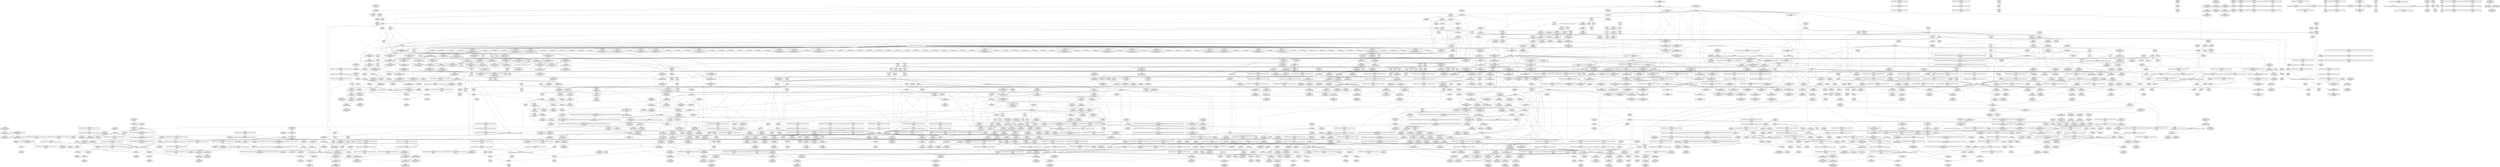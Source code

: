 digraph {
	CE0x602d100 [shape=record,shape=Mrecord,label="{CE0x602d100|selinux_msg_queue_alloc_security:_if.end|*SummSink*}"]
	CE0x4eb1b60 [shape=record,shape=Mrecord,label="{CE0x4eb1b60|i64_ptrtoint_(i8*_blockaddress(_rcu_lock_release,_%__here)_to_i64)|*Constant*}"]
	CE0x4e0b270 [shape=record,shape=Mrecord,label="{CE0x4e0b270|rcu_read_lock:_tmp8|include/linux/rcupdate.h,882|*SummSource*}"]
	CE0x4e94680 [shape=record,shape=Mrecord,label="{CE0x4e94680|i64*_getelementptr_inbounds_(_4_x_i64_,_4_x_i64_*___llvm_gcov_ctr134,_i64_0,_i64_1)|*Constant*}"]
	CE0x4e03c80 [shape=record,shape=Mrecord,label="{CE0x4e03c80|_call_void_rcu_read_lock()_#10,_!dbg_!27712|security/selinux/hooks.c,207|*SummSource*}"]
	CE0x4e4bd00 [shape=record,shape=Mrecord,label="{CE0x4e4bd00|cred_sid:_tmp|*SummSource*}"]
	CE0x4e10a20 [shape=record,shape=Mrecord,label="{CE0x4e10a20|rcu_read_unlock:_tmp1}"]
	CE0x4e49d90 [shape=record,shape=Mrecord,label="{CE0x4e49d90|task_sid:_tmp14|security/selinux/hooks.c,208|*SummSink*}"]
	CE0x4e9d5a0 [shape=record,shape=Mrecord,label="{CE0x4e9d5a0|rcu_lock_release:_indirectgoto|*SummSource*}"]
	CE0x4e47f20 [shape=record,shape=Mrecord,label="{CE0x4e47f20|rcu_read_lock:_do.body|*SummSource*}"]
	CE0x4e27fb0 [shape=record,shape=Mrecord,label="{CE0x4e27fb0|ipc_alloc_security:_tmp8|security/selinux/hooks.c,5085}"]
	CE0x4e4ee60 [shape=record,shape=Mrecord,label="{CE0x4e4ee60|task_sid:_tmp23|security/selinux/hooks.c,208|*SummSink*}"]
	CE0x4d957c0 [shape=record,shape=Mrecord,label="{CE0x4d957c0|current_sid:_tmp1|*SummSink*}"]
	CE0x4deeb80 [shape=record,shape=Mrecord,label="{CE0x4deeb80|__rcu_read_lock:_entry|*SummSink*}"]
	CE0x4e378f0 [shape=record,shape=Mrecord,label="{CE0x4e378f0|__rcu_read_lock:_tmp3|*SummSource*}"]
	CE0x4e4aba0 [shape=record,shape=Mrecord,label="{CE0x4e4aba0|task_sid:_land.lhs.true|*SummSource*}"]
	CE0x5f70130 [shape=record,shape=Mrecord,label="{CE0x5f70130|80:_i32,_112:_i8*,_:_CMRE_5,6_}"]
	CE0x4d91ee0 [shape=record,shape=Mrecord,label="{CE0x4d91ee0|current_sid:_tmp2}"]
	CE0x4e4ba10 [shape=record,shape=Mrecord,label="{CE0x4e4ba10|task_sid:_if.then|*SummSink*}"]
	CE0x4defca0 [shape=record,shape=Mrecord,label="{CE0x4defca0|kzalloc:_entry}"]
	CE0x4da4790 [shape=record,shape=Mrecord,label="{CE0x4da4790|80:_i32,_112:_i8*,_:_CMRE_172,176_|*MultipleSource*|Function::selinux_msg_queue_alloc_security&Arg::msq::|security/selinux/hooks.c,5157}"]
	CE0x4df2070 [shape=record,shape=Mrecord,label="{CE0x4df2070|ipc_free_security:_tmp}"]
	CE0x4dd9d40 [shape=record,shape=Mrecord,label="{CE0x4dd9d40|i64*_getelementptr_inbounds_(_9_x_i64_,_9_x_i64_*___llvm_gcov_ctr300,_i64_0,_i64_6)|*Constant*|*SummSource*}"]
	CE0x4e14a80 [shape=record,shape=Mrecord,label="{CE0x4e14a80|rcu_read_lock:_tmp19|include/linux/rcupdate.h,882|*SummSink*}"]
	CE0x4e19890 [shape=record,shape=Mrecord,label="{CE0x4e19890|rcu_read_lock:_tmp6|include/linux/rcupdate.h,882}"]
	CE0x4ecada0 [shape=record,shape=Mrecord,label="{CE0x4ecada0|__preempt_count_sub:_tmp4|./arch/x86/include/asm/preempt.h,77|*SummSource*}"]
	CE0x4ec6220 [shape=record,shape=Mrecord,label="{CE0x4ec6220|__rcu_read_lock:_do.end|*SummSource*}"]
	CE0x4eb4730 [shape=record,shape=Mrecord,label="{CE0x4eb4730|rcu_lock_acquire:_tmp}"]
	CE0x4d8f6a0 [shape=record,shape=Mrecord,label="{CE0x4d8f6a0|80:_i32,_112:_i8*,_:_CMRE_72,73_|*MultipleSource*|Function::selinux_msg_queue_alloc_security&Arg::msq::|security/selinux/hooks.c,5157}"]
	CE0x4e07f70 [shape=record,shape=Mrecord,label="{CE0x4e07f70|ipc_alloc_security:_tmp12|security/selinux/hooks.c,5093|*SummSink*}"]
	CE0x4e40ba0 [shape=record,shape=Mrecord,label="{CE0x4e40ba0|kmalloc:_bb}"]
	CE0x4d9d680 [shape=record,shape=Mrecord,label="{CE0x4d9d680|80:_i32,_112:_i8*,_:_CMRE_33,34_}"]
	CE0x4de91f0 [shape=record,shape=Mrecord,label="{CE0x4de91f0|ipc_alloc_security:_tmp5|security/selinux/hooks.c,5084}"]
	CE0x4e00f10 [shape=record,shape=Mrecord,label="{CE0x4e00f10|current_sid:_tmp24|security/selinux/hooks.c,220}"]
	CE0x4df2a90 [shape=record,shape=Mrecord,label="{CE0x4df2a90|rcu_read_unlock:_tmp15|include/linux/rcupdate.h,933}"]
	CE0x4ec3cd0 [shape=record,shape=Mrecord,label="{CE0x4ec3cd0|i64*_getelementptr_inbounds_(_4_x_i64_,_4_x_i64_*___llvm_gcov_ctr133,_i64_0,_i64_3)|*Constant*}"]
	CE0x4eb2cb0 [shape=record,shape=Mrecord,label="{CE0x4eb2cb0|rcu_lock_release:___here}"]
	CE0x4e3f740 [shape=record,shape=Mrecord,label="{CE0x4e3f740|cred_sid:_cred|Function::cred_sid&Arg::cred::|*SummSink*}"]
	CE0x4dfc6e0 [shape=record,shape=Mrecord,label="{CE0x4dfc6e0|i64*_getelementptr_inbounds_(_2_x_i64_,_2_x_i64_*___llvm_gcov_ctr98,_i64_0,_i64_0)|*Constant*}"]
	CE0x4e16880 [shape=record,shape=Mrecord,label="{CE0x4e16880|cred_sid:_bb|*SummSource*}"]
	CE0x4d9e9a0 [shape=record,shape=Mrecord,label="{CE0x4d9e9a0|GLOBAL:_get_current|*Constant*}"]
	CE0x4e02250 [shape=record,shape=Mrecord,label="{CE0x4e02250|i64_4|*Constant*}"]
	CE0x4dedf90 [shape=record,shape=Mrecord,label="{CE0x4dedf90|current_sid:_land.lhs.true2|*SummSource*}"]
	CE0x4e1fbb0 [shape=record,shape=Mrecord,label="{CE0x4e1fbb0|i32_32768|*Constant*|*SummSource*}"]
	CE0x4deea10 [shape=record,shape=Mrecord,label="{CE0x4deea10|current_sid:_tmp10|security/selinux/hooks.c,218|*SummSink*}"]
	CE0x4d89220 [shape=record,shape=Mrecord,label="{CE0x4d89220|ipc_alloc_security:_perm|Function::ipc_alloc_security&Arg::perm::|*SummSink*}"]
	CE0x4e54000 [shape=record,shape=Mrecord,label="{CE0x4e54000|rcu_read_unlock:_call|include/linux/rcupdate.h,933|*SummSource*}"]
	CE0x4ecb510 [shape=record,shape=Mrecord,label="{CE0x4ecb510|__preempt_count_add:_tmp7|./arch/x86/include/asm/preempt.h,73}"]
	CE0x4e4cd80 [shape=record,shape=Mrecord,label="{CE0x4e4cd80|i32_0|*Constant*}"]
	CE0x4ec8af0 [shape=record,shape=Mrecord,label="{CE0x4ec8af0|__rcu_read_unlock:_tmp3|*SummSink*}"]
	CE0x4e399a0 [shape=record,shape=Mrecord,label="{CE0x4e399a0|task_sid:_tmp12|security/selinux/hooks.c,208|*SummSink*}"]
	CE0x4ddda10 [shape=record,shape=Mrecord,label="{CE0x4ddda10|_call_void_ipc_free_security(%struct.kern_ipc_perm*_%q_perm9)_#10,_!dbg_!27743|security/selinux/hooks.c,5169|*SummSink*}"]
	CE0x4e47e50 [shape=record,shape=Mrecord,label="{CE0x4e47e50|rcu_read_lock:_do.body}"]
	CE0x4df7890 [shape=record,shape=Mrecord,label="{CE0x4df7890|i64*_getelementptr_inbounds_(_13_x_i64_,_13_x_i64_*___llvm_gcov_ctr126,_i64_0,_i64_10)|*Constant*|*SummSource*}"]
	CE0x4e480d0 [shape=record,shape=Mrecord,label="{CE0x4e480d0|i64*_getelementptr_inbounds_(_11_x_i64_,_11_x_i64_*___llvm_gcov_ctr127,_i64_0,_i64_0)|*Constant*}"]
	CE0x4de5360 [shape=record,shape=Mrecord,label="{CE0x4de5360|rcu_read_unlock:_land.lhs.true}"]
	CE0x4e93b80 [shape=record,shape=Mrecord,label="{CE0x4e93b80|rcu_read_unlock:_tobool1|include/linux/rcupdate.h,933|*SummSource*}"]
	CE0x4d76c30 [shape=record,shape=Mrecord,label="{CE0x4d76c30|get_current:_tmp|*SummSource*}"]
	CE0x4e186d0 [shape=record,shape=Mrecord,label="{CE0x4e186d0|i8*_getelementptr_inbounds_(_42_x_i8_,_42_x_i8_*_.str46,_i32_0,_i32_0)|*Constant*}"]
	CE0x4ec74e0 [shape=record,shape=Mrecord,label="{CE0x4ec74e0|i64*_getelementptr_inbounds_(_4_x_i64_,_4_x_i64_*___llvm_gcov_ctr129,_i64_0,_i64_0)|*Constant*|*SummSink*}"]
	CE0x4df9950 [shape=record,shape=Mrecord,label="{CE0x4df9950|ipc_free_security:_tmp4|*LoadInst*|security/selinux/hooks.c,5097|*SummSink*}"]
	CE0x4d88620 [shape=record,shape=Mrecord,label="{CE0x4d88620|selinux_msg_queue_alloc_security:_call1|security/selinux/hooks.c,5157}"]
	CE0x4e94740 [shape=record,shape=Mrecord,label="{CE0x4e94740|i64*_getelementptr_inbounds_(_4_x_i64_,_4_x_i64_*___llvm_gcov_ctr134,_i64_0,_i64_1)|*Constant*|*SummSource*}"]
	CE0x4de7fe0 [shape=record,shape=Mrecord,label="{CE0x4de7fe0|ipc_alloc_security:_call|security/selinux/hooks.c,5083|*SummSource*}"]
	CE0x4dd54c0 [shape=record,shape=Mrecord,label="{CE0x4dd54c0|selinux_msg_queue_alloc_security:_tmp15|security/selinux/hooks.c,5168|*SummSink*}"]
	CE0x4ea1dd0 [shape=record,shape=Mrecord,label="{CE0x4ea1dd0|__rcu_read_lock:_tmp}"]
	CE0x4dea820 [shape=record,shape=Mrecord,label="{CE0x4dea820|i1_true|*Constant*|*SummSource*}"]
	CE0x4dd93d0 [shape=record,shape=Mrecord,label="{CE0x4dd93d0|i32_218|*Constant*|*SummSink*}"]
	CE0x4daae80 [shape=record,shape=Mrecord,label="{CE0x4daae80|i64_8|*Constant*}"]
	CE0x4e55460 [shape=record,shape=Mrecord,label="{CE0x4e55460|rcu_lock_acquire:_tmp1|*SummSink*}"]
	CE0x4ebac50 [shape=record,shape=Mrecord,label="{CE0x4ebac50|GLOBAL:___preempt_count_sub|*Constant*|*SummSource*}"]
	CE0x4d81870 [shape=record,shape=Mrecord,label="{CE0x4d81870|GLOBAL:_kfree|*Constant*|*SummSink*}"]
	CE0x4eb67b0 [shape=record,shape=Mrecord,label="{CE0x4eb67b0|rcu_lock_acquire:___here}"]
	CE0x4e0b390 [shape=record,shape=Mrecord,label="{CE0x4e0b390|rcu_read_lock:_tmp8|include/linux/rcupdate.h,882|*SummSink*}"]
	CE0x4d95350 [shape=record,shape=Mrecord,label="{CE0x4d95350|get_current:_entry|*SummSource*}"]
	CE0x4e4b900 [shape=record,shape=Mrecord,label="{CE0x4e4b900|task_sid:_if.then|*SummSource*}"]
	CE0x4d762d0 [shape=record,shape=Mrecord,label="{CE0x4d762d0|kzalloc:_bb}"]
	CE0x4e149a0 [shape=record,shape=Mrecord,label="{CE0x4e149a0|rcu_read_lock:_tmp19|include/linux/rcupdate.h,882}"]
	CE0x4ebdc60 [shape=record,shape=Mrecord,label="{CE0x4ebdc60|__preempt_count_add:_tmp1|*SummSource*}"]
	CE0x4de3e70 [shape=record,shape=Mrecord,label="{CE0x4de3e70|_call_void_mcount()_#3|*SummSink*}"]
	CE0x4da5600 [shape=record,shape=Mrecord,label="{CE0x4da5600|get_current:_tmp3}"]
	CE0x4e1dc00 [shape=record,shape=Mrecord,label="{CE0x4e1dc00|_call_void_mcount()_#3|*SummSink*}"]
	CE0x4df4b40 [shape=record,shape=Mrecord,label="{CE0x4df4b40|_ret_i32_%call7,_!dbg_!27749|security/selinux/hooks.c,210}"]
	CE0x4d9d220 [shape=record,shape=Mrecord,label="{CE0x4d9d220|80:_i32,_112:_i8*,_:_CMRE_56,57_}"]
	CE0x4dda240 [shape=record,shape=Mrecord,label="{CE0x4dda240|_ret_void,_!dbg_!27719|security/selinux/hooks.c,5100|*SummSink*}"]
	CE0x4eb0ff0 [shape=record,shape=Mrecord,label="{CE0x4eb0ff0|__preempt_count_add:_tmp4|./arch/x86/include/asm/preempt.h,72}"]
	CE0x4e091d0 [shape=record,shape=Mrecord,label="{CE0x4e091d0|ipc_free_security:_security|security/selinux/hooks.c,5097|*SummSource*}"]
	CE0x4dac2c0 [shape=record,shape=Mrecord,label="{CE0x4dac2c0|_call_void_lockdep_rcu_suspicious(i8*_getelementptr_inbounds_(_25_x_i8_,_25_x_i8_*_.str3,_i32_0,_i32_0),_i32_218,_i8*_getelementptr_inbounds_(_45_x_i8_,_45_x_i8_*_.str12,_i32_0,_i32_0))_#10,_!dbg_!27727|security/selinux/hooks.c,218|*SummSource*}"]
	CE0x4e40e70 [shape=record,shape=Mrecord,label="{CE0x4e40e70|kmalloc:_bb|*SummSource*}"]
	CE0x4dd2a70 [shape=record,shape=Mrecord,label="{CE0x4dd2a70|_call_void_mcount()_#3|*SummSource*}"]
	CE0x4d9b3c0 [shape=record,shape=Mrecord,label="{CE0x4d9b3c0|80:_i32,_112:_i8*,_:_CMRE_47,48_}"]
	CE0x4d77c30 [shape=record,shape=Mrecord,label="{CE0x4d77c30|current_sid:_entry}"]
	CE0x4e4ac90 [shape=record,shape=Mrecord,label="{CE0x4e4ac90|task_sid:_land.lhs.true|*SummSink*}"]
	CE0x4d7ac60 [shape=record,shape=Mrecord,label="{CE0x4d7ac60|80:_i32,_112:_i8*,_:_CMRE_192,200_|*MultipleSource*|Function::selinux_msg_queue_alloc_security&Arg::msq::|security/selinux/hooks.c,5157}"]
	CE0x4e27e00 [shape=record,shape=Mrecord,label="{CE0x4e27e00|ipc_alloc_security:_tmp8|security/selinux/hooks.c,5085|*SummSink*}"]
	CE0x4daac90 [shape=record,shape=Mrecord,label="{CE0x4daac90|current_sid:_call|security/selinux/hooks.c,218|*SummSink*}"]
	CE0x4e1c220 [shape=record,shape=Mrecord,label="{CE0x4e1c220|rcu_read_lock:_entry|*SummSource*}"]
	CE0x4d8f200 [shape=record,shape=Mrecord,label="{CE0x4d8f200|selinux_msg_queue_alloc_security:_tmp4|security/selinux/hooks.c,5158|*SummSource*}"]
	CE0x4da7680 [shape=record,shape=Mrecord,label="{CE0x4da7680|i64*_getelementptr_inbounds_(_2_x_i64_,_2_x_i64_*___llvm_gcov_ctr98,_i64_0,_i64_1)|*Constant*|*SummSink*}"]
	CE0x4d766d0 [shape=record,shape=Mrecord,label="{CE0x4d766d0|current_sid:_tmp5|security/selinux/hooks.c,218|*SummSink*}"]
	CE0x4e4eaa0 [shape=record,shape=Mrecord,label="{CE0x4e4eaa0|task_sid:_tmp23|security/selinux/hooks.c,208|*SummSource*}"]
	CE0x4e25940 [shape=record,shape=Mrecord,label="{CE0x4e25940|ipc_free_security:_tmp3|*SummSource*}"]
	CE0x4dd0920 [shape=record,shape=Mrecord,label="{CE0x4dd0920|i32_3|*Constant*|*SummSource*}"]
	CE0x4ea00e0 [shape=record,shape=Mrecord,label="{CE0x4ea00e0|rcu_lock_release:_map|Function::rcu_lock_release&Arg::map::|*SummSink*}"]
	CE0x4de6f00 [shape=record,shape=Mrecord,label="{CE0x4de6f00|ipc_alloc_security:_security|security/selinux/hooks.c,5090|*SummSink*}"]
	CE0x4d85490 [shape=record,shape=Mrecord,label="{CE0x4d85490|selinux_msg_queue_alloc_security:_msq|Function::selinux_msg_queue_alloc_security&Arg::msq::|*SummSink*}"]
	CE0x6861450 [shape=record,shape=Mrecord,label="{CE0x6861450|selinux_msg_queue_alloc_security:_tmp1}"]
	CE0x4da7cd0 [shape=record,shape=Mrecord,label="{CE0x4da7cd0|_ret_i32_%tmp24,_!dbg_!27742|security/selinux/hooks.c,220|*SummSink*}"]
	CE0x4deac30 [shape=record,shape=Mrecord,label="{CE0x4deac30|i64*_getelementptr_inbounds_(_11_x_i64_,_11_x_i64_*___llvm_gcov_ctr125,_i64_0,_i64_8)|*Constant*|*SummSource*}"]
	CE0x4d89620 [shape=record,shape=Mrecord,label="{CE0x4d89620|i16_27|*Constant*|*SummSink*}"]
	CE0x4e967d0 [shape=record,shape=Mrecord,label="{CE0x4e967d0|rcu_read_unlock:_tmp12|include/linux/rcupdate.h,933|*SummSink*}"]
	CE0x4e01810 [shape=record,shape=Mrecord,label="{CE0x4e01810|_ret_i8*_%call,_!dbg_!27714|include/linux/slab.h,429}"]
	CE0x4d82920 [shape=record,shape=Mrecord,label="{CE0x4d82920|_ret_i32_%retval.0,_!dbg_!27731|security/selinux/hooks.c,5093|*SummSink*}"]
	CE0x4ee3720 [shape=record,shape=Mrecord,label="{CE0x4ee3720|__rcu_read_unlock:_tmp6|include/linux/rcupdate.h,245|*SummSource*}"]
	CE0x4eb3510 [shape=record,shape=Mrecord,label="{CE0x4eb3510|_call_void_mcount()_#3|*SummSource*}"]
	CE0x4da1250 [shape=record,shape=Mrecord,label="{CE0x4da1250|80:_i32,_112:_i8*,_:_CMRE_59,60_}"]
	CE0x4ddcf30 [shape=record,shape=Mrecord,label="{CE0x4ddcf30|ipc_free_security:_perm|Function::ipc_free_security&Arg::perm::|*SummSink*}"]
	CE0x4e1b2c0 [shape=record,shape=Mrecord,label="{CE0x4e1b2c0|_ret_void,_!dbg_!27735|include/linux/rcupdate.h,884|*SummSink*}"]
	CE0x4de4400 [shape=record,shape=Mrecord,label="{CE0x4de4400|rcu_read_unlock:_land.lhs.true2|*SummSource*}"]
	CE0x4d916c0 [shape=record,shape=Mrecord,label="{CE0x4d916c0|current_sid:_tmp8|security/selinux/hooks.c,218|*SummSink*}"]
	CE0x4ea0730 [shape=record,shape=Mrecord,label="{CE0x4ea0730|_call_void___rcu_read_unlock()_#10,_!dbg_!27734|include/linux/rcupdate.h,937|*SummSource*}"]
	CE0x4da78c0 [shape=record,shape=Mrecord,label="{CE0x4da78c0|_call_void_mcount()_#3|*SummSource*}"]
	CE0x4e2a430 [shape=record,shape=Mrecord,label="{CE0x4e2a430|ipc_alloc_security:_if.then|*SummSource*}"]
	CE0x4e3f210 [shape=record,shape=Mrecord,label="{CE0x4e3f210|cred_sid:_entry}"]
	CE0x4ec6050 [shape=record,shape=Mrecord,label="{CE0x4ec6050|i64*_getelementptr_inbounds_(_4_x_i64_,_4_x_i64_*___llvm_gcov_ctr128,_i64_0,_i64_0)|*Constant*|*SummSource*}"]
	CE0x4ebd6b0 [shape=record,shape=Mrecord,label="{CE0x4ebd6b0|_call_void_mcount()_#3}"]
	CE0x4d94b40 [shape=record,shape=Mrecord,label="{CE0x4d94b40|80:_i32,_112:_i8*,_:_CMRE_54,55_}"]
	CE0x4eb3e00 [shape=record,shape=Mrecord,label="{CE0x4eb3e00|GLOBAL:_lock_acquire|*Constant*|*SummSource*}"]
	CE0x4e0a500 [shape=record,shape=Mrecord,label="{CE0x4e0a500|i64_0|*Constant*}"]
	CE0x4e20a10 [shape=record,shape=Mrecord,label="{CE0x4e20a10|ipc_free_security:_security1|security/selinux/hooks.c,5098}"]
	CE0x4da7820 [shape=record,shape=Mrecord,label="{CE0x4da7820|_call_void_mcount()_#3}"]
	CE0x4ec7f20 [shape=record,shape=Mrecord,label="{CE0x4ec7f20|__preempt_count_add:_tmp3|*SummSource*}"]
	CE0x4e22680 [shape=record,shape=Mrecord,label="{CE0x4e22680|i64*_getelementptr_inbounds_(_4_x_i64_,_4_x_i64_*___llvm_gcov_ctr133,_i64_0,_i64_2)|*Constant*|*SummSink*}"]
	CE0x4d907b0 [shape=record,shape=Mrecord,label="{CE0x4d907b0|i64_2|*Constant*|*SummSource*}"]
	CE0x4e448b0 [shape=record,shape=Mrecord,label="{CE0x4e448b0|rcu_read_lock:_if.then|*SummSource*}"]
	CE0x4e23750 [shape=record,shape=Mrecord,label="{CE0x4e23750|rcu_read_lock:_tobool|include/linux/rcupdate.h,882}"]
	CE0x4ea33b0 [shape=record,shape=Mrecord,label="{CE0x4ea33b0|rcu_lock_acquire:_tmp7|*SummSource*}"]
	CE0x4ea20e0 [shape=record,shape=Mrecord,label="{CE0x4ea20e0|%struct.lockdep_map*_null|*Constant*|*SummSink*}"]
	CE0x4e4b0b0 [shape=record,shape=Mrecord,label="{CE0x4e4b0b0|i32_0|*Constant*}"]
	CE0x4de3f10 [shape=record,shape=Mrecord,label="{CE0x4de3f10|rcu_lock_release:_tmp|*SummSink*}"]
	CE0x4d99a40 [shape=record,shape=Mrecord,label="{CE0x4d99a40|rcu_read_unlock:_do.body|*SummSink*}"]
	CE0x4e05a70 [shape=record,shape=Mrecord,label="{CE0x4e05a70|_call_void_mcount()_#3}"]
	CE0x4e27240 [shape=record,shape=Mrecord,label="{CE0x4e27240|ipc_free_security:_tmp2}"]
	CE0x4d92b80 [shape=record,shape=Mrecord,label="{CE0x4d92b80|i32_0|*Constant*}"]
	CE0x4de72e0 [shape=record,shape=Mrecord,label="{CE0x4de72e0|current_sid:_tmp3|*SummSink*}"]
	CE0x4d836d0 [shape=record,shape=Mrecord,label="{CE0x4d836d0|get_current:_tmp}"]
	CE0x4debee0 [shape=record,shape=Mrecord,label="{CE0x4debee0|ipc_alloc_security:_tmp3|security/selinux/hooks.c,5084|*SummSink*}"]
	CE0x4daa980 [shape=record,shape=Mrecord,label="{CE0x4daa980|_call_void_mcount()_#3|*SummSink*}"]
	CE0x4e40ee0 [shape=record,shape=Mrecord,label="{CE0x4e40ee0|kmalloc:_bb|*SummSink*}"]
	CE0x4da0c80 [shape=record,shape=Mrecord,label="{CE0x4da0c80|80:_i32,_112:_i8*,_:_CMRE_44,45_}"]
	CE0x4e96300 [shape=record,shape=Mrecord,label="{CE0x4e96300|GLOBAL:___preempt_count_add|*Constant*}"]
	CE0x4da9180 [shape=record,shape=Mrecord,label="{CE0x4da9180|_ret_i32_%retval.0,_!dbg_!27746|security/selinux/hooks.c,5173|*SummSink*}"]
	CE0x4d8b590 [shape=record,shape=Mrecord,label="{CE0x4d8b590|i64*_getelementptr_inbounds_(_9_x_i64_,_9_x_i64_*___llvm_gcov_ctr300,_i64_0,_i64_0)|*Constant*|*SummSink*}"]
	CE0x4df20e0 [shape=record,shape=Mrecord,label="{CE0x4df20e0|COLLAPSED:_GCMRE___llvm_gcov_ctr302_internal_global_2_x_i64_zeroinitializer:_elem_0:default:}"]
	CE0x4eafc30 [shape=record,shape=Mrecord,label="{CE0x4eafc30|__preempt_count_add:_bb|*SummSource*}"]
	CE0x4d9ad50 [shape=record,shape=Mrecord,label="{CE0x4d9ad50|selinux_msg_queue_alloc_security:_if.end10|*SummSink*}"]
	CE0x4df4990 [shape=record,shape=Mrecord,label="{CE0x4df4990|task_sid:_task|Function::task_sid&Arg::task::|*SummSink*}"]
	CE0x4da81e0 [shape=record,shape=Mrecord,label="{CE0x4da81e0|selinux_msg_queue_alloc_security:_tmp21|security/selinux/hooks.c,5173|*SummSink*}"]
	CE0x4e4e6b0 [shape=record,shape=Mrecord,label="{CE0x4e4e6b0|i8_1|*Constant*}"]
	CE0x4da5480 [shape=record,shape=Mrecord,label="{CE0x4da5480|ipc_alloc_security:_sclass|Function::ipc_alloc_security&Arg::sclass::}"]
	CE0x4ee0b90 [shape=record,shape=Mrecord,label="{CE0x4ee0b90|__preempt_count_sub:_sub|./arch/x86/include/asm/preempt.h,77|*SummSource*}"]
	CE0x4e06080 [shape=record,shape=Mrecord,label="{CE0x4e06080|ipc_alloc_security:_tmp5|security/selinux/hooks.c,5084|*SummSink*}"]
	CE0x4db2d10 [shape=record,shape=Mrecord,label="{CE0x4db2d10|selinux_msg_queue_alloc_security:_tmp9|security/selinux/hooks.c,5161|*SummSource*}"]
	CE0x4db0620 [shape=record,shape=Mrecord,label="{CE0x4db0620|_ret_i32_%retval.0,_!dbg_!27728|security/selinux/avc.c,775|*SummSink*}"]
	CE0x4d87c70 [shape=record,shape=Mrecord,label="{CE0x4d87c70|selinux_msg_queue_alloc_security:_return|*SummSink*}"]
	CE0x4de4d70 [shape=record,shape=Mrecord,label="{CE0x4de4d70|rcu_read_unlock:_tmp4|include/linux/rcupdate.h,933}"]
	CE0x4df0760 [shape=record,shape=Mrecord,label="{CE0x4df0760|i64*_getelementptr_inbounds_(_11_x_i64_,_11_x_i64_*___llvm_gcov_ctr125,_i64_0,_i64_8)|*Constant*|*SummSink*}"]
	CE0x4e55fd0 [shape=record,shape=Mrecord,label="{CE0x4e55fd0|GLOBAL:_task_sid.__warned|Global_var:task_sid.__warned|*SummSource*}"]
	CE0x4dd95c0 [shape=record,shape=Mrecord,label="{CE0x4dd95c0|i8*_getelementptr_inbounds_(_45_x_i8_,_45_x_i8_*_.str12,_i32_0,_i32_0)|*Constant*}"]
	CE0x4ee3c10 [shape=record,shape=Mrecord,label="{CE0x4ee3c10|__preempt_count_sub:_tmp}"]
	CE0x4ecf280 [shape=record,shape=Mrecord,label="{CE0x4ecf280|i64*_getelementptr_inbounds_(_4_x_i64_,_4_x_i64_*___llvm_gcov_ctr129,_i64_0,_i64_1)|*Constant*|*SummSource*}"]
	CE0x4d90ae0 [shape=record,shape=Mrecord,label="{CE0x4d90ae0|selinux_msg_queue_alloc_security:_tmp2|security/selinux/hooks.c,5158|*SummSource*}"]
	CE0x4de8cb0 [shape=record,shape=Mrecord,label="{CE0x4de8cb0|current_sid:_tobool1|security/selinux/hooks.c,218|*SummSource*}"]
	CE0x4def640 [shape=record,shape=Mrecord,label="{CE0x4def640|COLLAPSED:_GCMRE___llvm_gcov_ctr126_internal_global_13_x_i64_zeroinitializer:_elem_0:default:}"]
	CE0x4e39260 [shape=record,shape=Mrecord,label="{CE0x4e39260|kmalloc:_tmp2}"]
	CE0x4e11b00 [shape=record,shape=Mrecord,label="{CE0x4e11b00|rcu_read_unlock:_tmp5|include/linux/rcupdate.h,933|*SummSource*}"]
	CE0x4db02b0 [shape=record,shape=Mrecord,label="{CE0x4db02b0|avc_has_perm:_auditdata|Function::avc_has_perm&Arg::auditdata::|*SummSink*}"]
	CE0x4df5bd0 [shape=record,shape=Mrecord,label="{CE0x4df5bd0|_call_void_lockdep_rcu_suspicious(i8*_getelementptr_inbounds_(_25_x_i8_,_25_x_i8_*_.str3,_i32_0,_i32_0),_i32_208,_i8*_getelementptr_inbounds_(_41_x_i8_,_41_x_i8_*_.str44,_i32_0,_i32_0))_#10,_!dbg_!27732|security/selinux/hooks.c,208|*SummSource*}"]
	CE0x4e47370 [shape=record,shape=Mrecord,label="{CE0x4e47370|cred_sid:_sid|security/selinux/hooks.c,197}"]
	CE0x4ef63a0 [shape=record,shape=Mrecord,label="{CE0x4ef63a0|__preempt_count_sub:_tmp1|*SummSink*}"]
	CE0x4e54f20 [shape=record,shape=Mrecord,label="{CE0x4e54f20|task_sid:_do.body|*SummSink*}"]
	CE0x4ebd420 [shape=record,shape=Mrecord,label="{CE0x4ebd420|__preempt_count_sub:_tmp6|./arch/x86/include/asm/preempt.h,78|*SummSource*}"]
	CE0x4e51f20 [shape=record,shape=Mrecord,label="{CE0x4e51f20|__rcu_read_lock:_entry|*SummSource*}"]
	CE0x4dd6b20 [shape=record,shape=Mrecord,label="{CE0x4dd6b20|avc_has_perm:_auditdata|Function::avc_has_perm&Arg::auditdata::}"]
	CE0x4eb5ce0 [shape=record,shape=Mrecord,label="{CE0x4eb5ce0|_ret_void,_!dbg_!27720|./arch/x86/include/asm/preempt.h,78}"]
	CE0x4e4cbc0 [shape=record,shape=Mrecord,label="{CE0x4e4cbc0|rcu_read_lock:_call|include/linux/rcupdate.h,882|*SummSink*}"]
	CE0x4d7fe30 [shape=record,shape=Mrecord,label="{CE0x4d7fe30|80:_i32,_112:_i8*,_:_CMRE_6,7_}"]
	CE0x4eb11c0 [shape=record,shape=Mrecord,label="{CE0x4eb11c0|__preempt_count_add:_do.body}"]
	CE0x4e428b0 [shape=record,shape=Mrecord,label="{CE0x4e428b0|rcu_read_lock:_land.lhs.true}"]
	CE0x4dee0f0 [shape=record,shape=Mrecord,label="{CE0x4dee0f0|current_sid:_if.then}"]
	CE0x4eafbc0 [shape=record,shape=Mrecord,label="{CE0x4eafbc0|__preempt_count_add:_do.end}"]
	CE0x4e33f10 [shape=record,shape=Mrecord,label="{CE0x4e33f10|cred_sid:_tmp1|*SummSource*}"]
	CE0x4e42950 [shape=record,shape=Mrecord,label="{CE0x4e42950|rcu_read_lock:_land.lhs.true|*SummSource*}"]
	CE0x4ee1430 [shape=record,shape=Mrecord,label="{CE0x4ee1430|i64*_getelementptr_inbounds_(_4_x_i64_,_4_x_i64_*___llvm_gcov_ctr135,_i64_0,_i64_2)|*Constant*}"]
	CE0x4ee0050 [shape=record,shape=Mrecord,label="{CE0x4ee0050|__preempt_count_add:_tmp1}"]
	CE0x4e4e460 [shape=record,shape=Mrecord,label="{CE0x4e4e460|task_sid:_tmp19|security/selinux/hooks.c,208|*SummSink*}"]
	CE0x4ed3290 [shape=record,shape=Mrecord,label="{CE0x4ed3290|__preempt_count_sub:_do.body|*SummSink*}"]
	CE0x4dfbc60 [shape=record,shape=Mrecord,label="{CE0x4dfbc60|i64*_getelementptr_inbounds_(_2_x_i64_,_2_x_i64_*___llvm_gcov_ctr109,_i64_0,_i64_1)|*Constant*|*SummSink*}"]
	CE0x4e16750 [shape=record,shape=Mrecord,label="{CE0x4e16750|cred_sid:_bb}"]
	CE0x4d93480 [shape=record,shape=Mrecord,label="{CE0x4d93480|GLOBAL:___llvm_gcov_ctr300|Global_var:__llvm_gcov_ctr300|*SummSink*}"]
	CE0x4e0baf0 [shape=record,shape=Mrecord,label="{CE0x4e0baf0|i64_5|*Constant*}"]
	CE0x4e96660 [shape=record,shape=Mrecord,label="{CE0x4e96660|rcu_read_unlock:_tmp12|include/linux/rcupdate.h,933|*SummSource*}"]
	CE0x4de4e50 [shape=record,shape=Mrecord,label="{CE0x4de4e50|rcu_read_unlock:_tobool|include/linux/rcupdate.h,933}"]
	CE0x4ee3400 [shape=record,shape=Mrecord,label="{CE0x4ee3400|i64*_getelementptr_inbounds_(_4_x_i64_,_4_x_i64_*___llvm_gcov_ctr134,_i64_0,_i64_3)|*Constant*|*SummSink*}"]
	CE0x4e01510 [shape=record,shape=Mrecord,label="{CE0x4e01510|get_current:_bb|*SummSink*}"]
	CE0x4d77cd0 [shape=record,shape=Mrecord,label="{CE0x4d77cd0|current_sid:_entry|*SummSource*}"]
	CE0x4d96f30 [shape=record,shape=Mrecord,label="{CE0x4d96f30|current_sid:_tmp16|security/selinux/hooks.c,218|*SummSink*}"]
	CE0x4e28120 [shape=record,shape=Mrecord,label="{CE0x4e28120|ipc_alloc_security:_tmp8|security/selinux/hooks.c,5085|*SummSource*}"]
	CE0x4ebad50 [shape=record,shape=Mrecord,label="{CE0x4ebad50|__preempt_count_sub:_val|Function::__preempt_count_sub&Arg::val::|*SummSink*}"]
	CE0x4e04970 [shape=record,shape=Mrecord,label="{CE0x4e04970|rcu_read_lock:_tmp1|*SummSource*}"]
	CE0x4da6ef0 [shape=record,shape=Mrecord,label="{CE0x4da6ef0|i64*_getelementptr_inbounds_(_11_x_i64_,_11_x_i64_*___llvm_gcov_ctr125,_i64_0,_i64_1)|*Constant*|*SummSink*}"]
	CE0x4ded6a0 [shape=record,shape=Mrecord,label="{CE0x4ded6a0|current_sid:_tmp9|security/selinux/hooks.c,218}"]
	CE0x4e22940 [shape=record,shape=Mrecord,label="{CE0x4e22940|rcu_lock_release:_tmp4|include/linux/rcupdate.h,423}"]
	CE0x4d9e420 [shape=record,shape=Mrecord,label="{CE0x4d9e420|80:_i32,_112:_i8*,_:_CMRE_41,42_}"]
	CE0x4debfc0 [shape=record,shape=Mrecord,label="{CE0x4debfc0|GLOBAL:___llvm_gcov_ctr301|Global_var:__llvm_gcov_ctr301|*SummSource*}"]
	CE0x4db1ec0 [shape=record,shape=Mrecord,label="{CE0x4db1ec0|ipc_alloc_security:_retval.0|*SummSource*}"]
	CE0x4e4c7b0 [shape=record,shape=Mrecord,label="{CE0x4e4c7b0|GLOBAL:___llvm_gcov_ctr126|Global_var:__llvm_gcov_ctr126}"]
	CE0x4d9e7a0 [shape=record,shape=Mrecord,label="{CE0x4d9e7a0|selinux_msg_queue_alloc_security:_call1|security/selinux/hooks.c,5157|*SummSink*}"]
	CE0x4d9f220 [shape=record,shape=Mrecord,label="{CE0x4d9f220|current_sid:_tmp6|security/selinux/hooks.c,218|*SummSink*}"]
	CE0x4dd6680 [shape=record,shape=Mrecord,label="{CE0x4dd6680|_ret_i32_%retval.0,_!dbg_!27728|security/selinux/avc.c,775}"]
	CE0x4e40d70 [shape=record,shape=Mrecord,label="{CE0x4e40d70|_ret_void,_!dbg_!27735|include/linux/rcupdate.h,938|*SummSource*}"]
	CE0x4d936b0 [shape=record,shape=Mrecord,label="{CE0x4d936b0|selinux_msg_queue_alloc_security:_tmp3|security/selinux/hooks.c,5158|*SummSource*}"]
	CE0x4e458f0 [shape=record,shape=Mrecord,label="{CE0x4e458f0|_call_void_asm_sideeffect_,_memory_,_dirflag_,_fpsr_,_flags_()_#3,_!dbg_!27714,_!srcloc_!27715|include/linux/rcupdate.h,239|*SummSink*}"]
	CE0x4e11ca0 [shape=record,shape=Mrecord,label="{CE0x4e11ca0|rcu_lock_acquire:_tmp2|*SummSink*}"]
	CE0x4e560a0 [shape=record,shape=Mrecord,label="{CE0x4e560a0|GLOBAL:_task_sid.__warned|Global_var:task_sid.__warned|*SummSink*}"]
	CE0x4dd59d0 [shape=record,shape=Mrecord,label="{CE0x4dd59d0|avc_has_perm:_requested|Function::avc_has_perm&Arg::requested::|*SummSink*}"]
	CE0x4dd3730 [shape=record,shape=Mrecord,label="{CE0x4dd3730|avc_has_perm:_entry|*SummSink*}"]
	CE0x4dae860 [shape=record,shape=Mrecord,label="{CE0x4dae860|i64*_getelementptr_inbounds_(_2_x_i64_,_2_x_i64_*___llvm_gcov_ctr302,_i64_0,_i64_1)|*Constant*}"]
	CE0x4d80d60 [shape=record,shape=Mrecord,label="{CE0x4d80d60|80:_i32,_112:_i8*,_:_CMRE_1,2_}"]
	CE0x4d82130 [shape=record,shape=Mrecord,label="{CE0x4d82130|current_sid:_tmp7|security/selinux/hooks.c,218|*SummSink*}"]
	CE0x4e02fa0 [shape=record,shape=Mrecord,label="{CE0x4e02fa0|task_sid:_tmp4|*LoadInst*|security/selinux/hooks.c,208}"]
	CE0x4e33ea0 [shape=record,shape=Mrecord,label="{CE0x4e33ea0|cred_sid:_tmp1}"]
	CE0x4e9b020 [shape=record,shape=Mrecord,label="{CE0x4e9b020|i8*_getelementptr_inbounds_(_44_x_i8_,_44_x_i8_*_.str47,_i32_0,_i32_0)|*Constant*|*SummSink*}"]
	CE0x4eadf00 [shape=record,shape=Mrecord,label="{CE0x4eadf00|rcu_lock_release:_bb}"]
	CE0x4e4b6d0 [shape=record,shape=Mrecord,label="{CE0x4e4b6d0|kmalloc:_tmp3}"]
	CE0x4d8c370 [shape=record,shape=Mrecord,label="{CE0x4d8c370|GLOBAL:_current_sid|*Constant*|*SummSource*}"]
	CE0x4d80a00 [shape=record,shape=Mrecord,label="{CE0x4d80a00|GLOBAL:_current_sid.__warned|Global_var:current_sid.__warned|*SummSink*}"]
	CE0x4e92cb0 [shape=record,shape=Mrecord,label="{CE0x4e92cb0|__rcu_read_unlock:_tmp4|include/linux/rcupdate.h,244}"]
	CE0x4ece570 [shape=record,shape=Mrecord,label="{CE0x4ece570|__rcu_read_unlock:_tmp2|*SummSource*}"]
	CE0x4dafd50 [shape=record,shape=Mrecord,label="{CE0x4dafd50|ipc_alloc_security:_entry|*SummSink*}"]
	CE0x4e39710 [shape=record,shape=Mrecord,label="{CE0x4e39710|task_sid:_tmp12|security/selinux/hooks.c,208}"]
	CE0x4df85d0 [shape=record,shape=Mrecord,label="{CE0x4df85d0|current_sid:_tmp20|security/selinux/hooks.c,218|*SummSource*}"]
	CE0x4e4a980 [shape=record,shape=Mrecord,label="{CE0x4e4a980|task_sid:_bb|*SummSource*}"]
	CE0x4d808d0 [shape=record,shape=Mrecord,label="{CE0x4d808d0|GLOBAL:_current_sid.__warned|Global_var:current_sid.__warned|*SummSource*}"]
	CE0x4d955a0 [shape=record,shape=Mrecord,label="{CE0x4d955a0|current_sid:_tmp1|*SummSource*}"]
	CE0x4e25d90 [shape=record,shape=Mrecord,label="{CE0x4e25d90|i64*_getelementptr_inbounds_(_6_x_i64_,_6_x_i64_*___llvm_gcov_ctr301,_i64_0,_i64_0)|*Constant*|*SummSink*}"]
	CE0x4ee3b10 [shape=record,shape=Mrecord,label="{CE0x4ee3b10|__rcu_read_unlock:_tmp7|include/linux/rcupdate.h,245|*SummSink*}"]
	CE0x4e0bde0 [shape=record,shape=Mrecord,label="{CE0x4e0bde0|i64*_getelementptr_inbounds_(_11_x_i64_,_11_x_i64_*___llvm_gcov_ctr127,_i64_0,_i64_8)|*Constant*|*SummSink*}"]
	CE0x4d8f030 [shape=record,shape=Mrecord,label="{CE0x4d8f030|i64*_getelementptr_inbounds_(_9_x_i64_,_9_x_i64_*___llvm_gcov_ctr300,_i64_0,_i64_3)|*Constant*|*SummSink*}"]
	CE0x4e92d20 [shape=record,shape=Mrecord,label="{CE0x4e92d20|__rcu_read_unlock:_tmp4|include/linux/rcupdate.h,244|*SummSource*}"]
	CE0x4e204b0 [shape=record,shape=Mrecord,label="{CE0x4e204b0|GLOBAL:_kmalloc|*Constant*|*SummSink*}"]
	CE0x4ec5d60 [shape=record,shape=Mrecord,label="{CE0x4ec5d60|__rcu_read_lock:_do.body|*SummSink*}"]
	CE0x4e12c30 [shape=record,shape=Mrecord,label="{CE0x4e12c30|rcu_read_lock:_tmp18|include/linux/rcupdate.h,882|*SummSink*}"]
	CE0x4e06d90 [shape=record,shape=Mrecord,label="{CE0x4e06d90|ipc_alloc_security:_tmp9|security/selinux/hooks.c,5087|*SummSink*}"]
	CE0x4ea0580 [shape=record,shape=Mrecord,label="{CE0x4ea0580|_ret_void,_!dbg_!27717|include/linux/rcupdate.h,424|*SummSource*}"]
	CE0x4de94d0 [shape=record,shape=Mrecord,label="{CE0x4de94d0|current_sid:_tmp2|*SummSink*}"]
	CE0x4de37d0 [shape=record,shape=Mrecord,label="{CE0x4de37d0|__rcu_read_lock:_tmp4|include/linux/rcupdate.h,239|*SummSink*}"]
	CE0x4df6a40 [shape=record,shape=Mrecord,label="{CE0x4df6a40|task_sid:_tmp20|security/selinux/hooks.c,208|*SummSource*}"]
	CE0x4e098e0 [shape=record,shape=Mrecord,label="{CE0x4e098e0|i32_32768|*Constant*}"]
	CE0x4e9c720 [shape=record,shape=Mrecord,label="{CE0x4e9c720|rcu_read_unlock:_tmp17|include/linux/rcupdate.h,933|*SummSink*}"]
	CE0x4dfc940 [shape=record,shape=Mrecord,label="{CE0x4dfc940|get_current:_tmp}"]
	CE0x4e55bf0 [shape=record,shape=Mrecord,label="{CE0x4e55bf0|rcu_read_lock:_call|include/linux/rcupdate.h,882}"]
	CE0x4eb4b40 [shape=record,shape=Mrecord,label="{CE0x4eb4b40|_call_void___preempt_count_sub(i32_1)_#10,_!dbg_!27715|include/linux/rcupdate.h,244}"]
	CE0x4e475c0 [shape=record,shape=Mrecord,label="{CE0x4e475c0|GLOBAL:_rcu_lock_acquire|*Constant*}"]
	CE0x4e38500 [shape=record,shape=Mrecord,label="{CE0x4e38500|i64*_getelementptr_inbounds_(_13_x_i64_,_13_x_i64_*___llvm_gcov_ctr126,_i64_0,_i64_8)|*Constant*|*SummSource*}"]
	CE0x4df6c40 [shape=record,shape=Mrecord,label="{CE0x4df6c40|task_sid:_tmp22|security/selinux/hooks.c,208|*SummSource*}"]
	CE0x4dff500 [shape=record,shape=Mrecord,label="{CE0x4dff500|current_sid:_tmp22|security/selinux/hooks.c,218}"]
	CE0x4e0fdd0 [shape=record,shape=Mrecord,label="{CE0x4e0fdd0|i64*_getelementptr_inbounds_(_11_x_i64_,_11_x_i64_*___llvm_gcov_ctr127,_i64_0,_i64_8)|*Constant*|*SummSource*}"]
	CE0x4e0ce40 [shape=record,shape=Mrecord,label="{CE0x4e0ce40|rcu_read_lock:_tmp12|include/linux/rcupdate.h,882}"]
	CE0x4e295f0 [shape=record,shape=Mrecord,label="{CE0x4e295f0|%struct.ipc_security_struct*_null|*Constant*|*SummSource*}"]
	CE0x4d910c0 [shape=record,shape=Mrecord,label="{CE0x4d910c0|_call_void_mcount()_#3|*SummSource*}"]
	CE0x4deaf80 [shape=record,shape=Mrecord,label="{CE0x4deaf80|i64*_getelementptr_inbounds_(_2_x_i64_,_2_x_i64_*___llvm_gcov_ctr302,_i64_0,_i64_0)|*Constant*|*SummSource*}"]
	CE0x4d8f0a0 [shape=record,shape=Mrecord,label="{CE0x4d8f0a0|GLOBAL:___llvm_gcov_ctr300|Global_var:__llvm_gcov_ctr300|*SummSource*}"]
	CE0x4e01910 [shape=record,shape=Mrecord,label="{CE0x4e01910|task_sid:_do.body5}"]
	CE0x4d88750 [shape=record,shape=Mrecord,label="{CE0x4d88750|selinux_msg_queue_alloc_security:_call1|security/selinux/hooks.c,5157|*SummSource*}"]
	CE0x4dff670 [shape=record,shape=Mrecord,label="{CE0x4dff670|current_sid:_tmp22|security/selinux/hooks.c,218|*SummSource*}"]
	CE0x4dd0010 [shape=record,shape=Mrecord,label="{CE0x4dd0010|selinux_msg_queue_alloc_security:_q_perm4|security/selinux/hooks.c,5164|*SummSource*}"]
	CE0x4d96dc0 [shape=record,shape=Mrecord,label="{CE0x4d96dc0|current_sid:_tmp16|security/selinux/hooks.c,218|*SummSource*}"]
	CE0x4da31c0 [shape=record,shape=Mrecord,label="{CE0x4da31c0|ipc_alloc_security:_return}"]
	CE0x4d77240 [shape=record,shape=Mrecord,label="{CE0x4d77240|i8*_getelementptr_inbounds_(_25_x_i8_,_25_x_i8_*_.str3,_i32_0,_i32_0)|*Constant*}"]
	CE0x4e0d5b0 [shape=record,shape=Mrecord,label="{CE0x4e0d5b0|rcu_read_lock:_call3|include/linux/rcupdate.h,882|*SummSource*}"]
	CE0x4e1bf80 [shape=record,shape=Mrecord,label="{CE0x4e1bf80|cred_sid:_tmp2|*SummSource*}"]
	CE0x4e09c60 [shape=record,shape=Mrecord,label="{CE0x4e09c60|ipc_alloc_security:_if.then|*SummSink*}"]
	CE0x4e224b0 [shape=record,shape=Mrecord,label="{CE0x4e224b0|i64*_getelementptr_inbounds_(_4_x_i64_,_4_x_i64_*___llvm_gcov_ctr133,_i64_0,_i64_2)|*Constant*|*SummSource*}"]
	CE0x4ebb060 [shape=record,shape=Mrecord,label="{CE0x4ebb060|__preempt_count_sub:_entry|*SummSink*}"]
	CE0x4e49440 [shape=record,shape=Mrecord,label="{CE0x4e49440|task_sid:_tmp3|*SummSource*}"]
	CE0x4d76960 [shape=record,shape=Mrecord,label="{CE0x4d76960|current_sid:_tmp6|security/selinux/hooks.c,218}"]
	CE0x4e33080 [shape=record,shape=Mrecord,label="{CE0x4e33080|kzalloc:_tmp1}"]
	CE0x4df7a20 [shape=record,shape=Mrecord,label="{CE0x4df7a20|task_sid:_tmp24|security/selinux/hooks.c,208|*SummSource*}"]
	CE0x4e3f600 [shape=record,shape=Mrecord,label="{CE0x4e3f600|cred_sid:_cred|Function::cred_sid&Arg::cred::}"]
	CE0x4de8b40 [shape=record,shape=Mrecord,label="{CE0x4de8b40|current_sid:_tobool1|security/selinux/hooks.c,218}"]
	CE0x4eafed0 [shape=record,shape=Mrecord,label="{CE0x4eafed0|__preempt_count_add:_do.end|*SummSource*}"]
	CE0x4de4010 [shape=record,shape=Mrecord,label="{CE0x4de4010|i64_1|*Constant*}"]
	CE0x4e1ae50 [shape=record,shape=Mrecord,label="{CE0x4e1ae50|kzalloc:_bb|*SummSource*}"]
	CE0x4deef00 [shape=record,shape=Mrecord,label="{CE0x4deef00|current_sid:_bb|*SummSource*}"]
	CE0x4db0440 [shape=record,shape=Mrecord,label="{CE0x4db0440|_ret_i32_%retval.0,_!dbg_!27728|security/selinux/avc.c,775|*SummSource*}"]
	CE0x4ea2ed0 [shape=record,shape=Mrecord,label="{CE0x4ea2ed0|rcu_lock_acquire:_tmp6|*SummSink*}"]
	CE0x4ead680 [shape=record,shape=Mrecord,label="{CE0x4ead680|i64*_getelementptr_inbounds_(_4_x_i64_,_4_x_i64_*___llvm_gcov_ctr134,_i64_0,_i64_0)|*Constant*}"]
	CE0x4df9a50 [shape=record,shape=Mrecord,label="{CE0x4df9a50|kmalloc:_entry|*SummSink*}"]
	CE0x4e4e330 [shape=record,shape=Mrecord,label="{CE0x4e4e330|task_sid:_tmp19|security/selinux/hooks.c,208|*SummSource*}"]
	CE0x4df0b10 [shape=record,shape=Mrecord,label="{CE0x4df0b10|current_sid:_tmp15|security/selinux/hooks.c,218|*SummSource*}"]
	CE0x4e1c8c0 [shape=record,shape=Mrecord,label="{CE0x4e1c8c0|i32_22|*Constant*}"]
	CE0x4dde450 [shape=record,shape=Mrecord,label="{CE0x4dde450|GLOBAL:_ipc_free_security|*Constant*|*SummSink*}"]
	CE0x4e942e0 [shape=record,shape=Mrecord,label="{CE0x4e942e0|_call_void_mcount()_#3|*SummSink*}"]
	CE0x4d82000 [shape=record,shape=Mrecord,label="{CE0x4d82000|current_sid:_tmp7|security/selinux/hooks.c,218|*SummSource*}"]
	CE0x4ddb4f0 [shape=record,shape=Mrecord,label="{CE0x4ddb4f0|selinux_msg_queue_alloc_security:_retval.0|*SummSource*}"]
	CE0x4e56480 [shape=record,shape=Mrecord,label="{CE0x4e56480|i64*_getelementptr_inbounds_(_2_x_i64_,_2_x_i64_*___llvm_gcov_ctr109,_i64_0,_i64_1)|*Constant*|*SummSource*}"]
	CE0x4d8c770 [shape=record,shape=Mrecord,label="{CE0x4d8c770|80:_i32,_112:_i8*,_:_CMRE_15,16_}"]
	CE0x4e1e940 [shape=record,shape=Mrecord,label="{CE0x4e1e940|_ret_void,_!dbg_!27717|include/linux/rcupdate.h,419}"]
	CE0x4e0e2f0 [shape=record,shape=Mrecord,label="{CE0x4e0e2f0|rcu_read_unlock:_tmp14|include/linux/rcupdate.h,933|*SummSource*}"]
	CE0x4da04e0 [shape=record,shape=Mrecord,label="{CE0x4da04e0|selinux_msg_queue_alloc_security:_call2|security/selinux/hooks.c,5157|*SummSource*}"]
	CE0x4e4b300 [shape=record,shape=Mrecord,label="{CE0x4e4b300|task_sid:_real_cred|security/selinux/hooks.c,208|*SummSink*}"]
	CE0x4e33930 [shape=record,shape=Mrecord,label="{CE0x4e33930|task_sid:_tmp13|security/selinux/hooks.c,208|*SummSink*}"]
	CE0x4e04b80 [shape=record,shape=Mrecord,label="{CE0x4e04b80|rcu_read_lock:_tmp1|*SummSink*}"]
	CE0x4ec5f70 [shape=record,shape=Mrecord,label="{CE0x4ec5f70|__rcu_read_lock:_tmp|*SummSource*}"]
	CE0x4df8e50 [shape=record,shape=Mrecord,label="{CE0x4df8e50|current_sid:_call4|security/selinux/hooks.c,218|*SummSource*}"]
	CE0x4dcea00 [shape=record,shape=Mrecord,label="{CE0x4dcea00|current_sid:_tmp17|security/selinux/hooks.c,218}"]
	CE0x4e13210 [shape=record,shape=Mrecord,label="{CE0x4e13210|_call_void_lockdep_rcu_suspicious(i8*_getelementptr_inbounds_(_25_x_i8_,_25_x_i8_*_.str45,_i32_0,_i32_0),_i32_883,_i8*_getelementptr_inbounds_(_42_x_i8_,_42_x_i8_*_.str46,_i32_0,_i32_0))_#10,_!dbg_!27728|include/linux/rcupdate.h,882|*SummSource*}"]
	CE0x4e040b0 [shape=record,shape=Mrecord,label="{CE0x4e040b0|cred_sid:_tmp3}"]
	CE0x4e23170 [shape=record,shape=Mrecord,label="{CE0x4e23170|__rcu_read_unlock:_tmp5|include/linux/rcupdate.h,244|*SummSource*}"]
	CE0x4d843c0 [shape=record,shape=Mrecord,label="{CE0x4d843c0|i32_208|*Constant*}"]
	CE0x4e39d50 [shape=record,shape=Mrecord,label="{CE0x4e39d50|COLLAPSED:_GCMRE___llvm_gcov_ctr182_internal_global_2_x_i64_zeroinitializer:_elem_0:default:}"]
	CE0x4e141b0 [shape=record,shape=Mrecord,label="{CE0x4e141b0|i64*_getelementptr_inbounds_(_11_x_i64_,_11_x_i64_*___llvm_gcov_ctr127,_i64_0,_i64_9)|*Constant*}"]
	CE0x4de55a0 [shape=record,shape=Mrecord,label="{CE0x4de55a0|rcu_read_unlock:_land.lhs.true|*SummSink*}"]
	CE0x4e1d710 [shape=record,shape=Mrecord,label="{CE0x4e1d710|task_sid:_tmp8|security/selinux/hooks.c,208|*SummSink*}"]
	CE0x4d81c90 [shape=record,shape=Mrecord,label="{CE0x4d81c90|i32_0|*Constant*|*SummSource*}"]
	"CONST[source:0(mediator),value:0(static)][purpose:{operation}]"
	CE0x4db1080 [shape=record,shape=Mrecord,label="{CE0x4db1080|i64_4|*Constant*|*SummSource*}"]
	CE0x4d9c150 [shape=record,shape=Mrecord,label="{CE0x4d9c150|80:_i32,_112:_i8*,_:_CMRE_96,100_|*MultipleSource*|Function::selinux_msg_queue_alloc_security&Arg::msq::|security/selinux/hooks.c,5157}"]
	CE0x4defd10 [shape=record,shape=Mrecord,label="{CE0x4defd10|GLOBAL:_kzalloc|*Constant*|*SummSource*}"]
	CE0x4dfe590 [shape=record,shape=Mrecord,label="{CE0x4dfe590|current_sid:_tmp21|security/selinux/hooks.c,218}"]
	CE0x4d95fc0 [shape=record,shape=Mrecord,label="{CE0x4d95fc0|get_current:_tmp4|./arch/x86/include/asm/current.h,14|*SummSink*}"]
	CE0x4dfdc30 [shape=record,shape=Mrecord,label="{CE0x4dfdc30|i32_78|*Constant*|*SummSource*}"]
	CE0x4e3f970 [shape=record,shape=Mrecord,label="{CE0x4e3f970|_ret_i32_%tmp6,_!dbg_!27716|security/selinux/hooks.c,197}"]
	CE0x4d83fb0 [shape=record,shape=Mrecord,label="{CE0x4d83fb0|current_sid:_tobool|security/selinux/hooks.c,218|*SummSink*}"]
	CE0x4e0bc70 [shape=record,shape=Mrecord,label="{CE0x4e0bc70|rcu_read_lock:_tmp9|include/linux/rcupdate.h,882}"]
	CE0x4d8b600 [shape=record,shape=Mrecord,label="{CE0x4d8b600|selinux_msg_queue_alloc_security:_tmp|*SummSink*}"]
	CE0x4dfc250 [shape=record,shape=Mrecord,label="{CE0x4dfc250|task_sid:_tmp2|*SummSource*}"]
	CE0x4da01a0 [shape=record,shape=Mrecord,label="{CE0x4da01a0|80:_i32,_112:_i8*,_:_CMRE_208,216_|*MultipleSource*|Function::selinux_msg_queue_alloc_security&Arg::msq::|security/selinux/hooks.c,5157}"]
	CE0x4e98180 [shape=record,shape=Mrecord,label="{CE0x4e98180|GLOBAL:_rcu_read_unlock.__warned|Global_var:rcu_read_unlock.__warned}"]
	CE0x4e31330 [shape=record,shape=Mrecord,label="{CE0x4e31330|rcu_read_unlock:_bb|*SummSink*}"]
	CE0x4dd2370 [shape=record,shape=Mrecord,label="{CE0x4dd2370|selinux_msg_queue_alloc_security:_tmp10|security/selinux/hooks.c,5164|*SummSource*}"]
	CE0x4e43350 [shape=record,shape=Mrecord,label="{CE0x4e43350|rcu_read_lock:_tmp4|include/linux/rcupdate.h,882|*SummSource*}"]
	CE0x4e2fde0 [shape=record,shape=Mrecord,label="{CE0x4e2fde0|GLOBAL:___preempt_count_add|*Constant*|*SummSink*}"]
	CE0x4edc3b0 [shape=record,shape=Mrecord,label="{CE0x4edc3b0|__preempt_count_sub:_tmp5|./arch/x86/include/asm/preempt.h,77|*SummSink*}"]
	CE0x4e29320 [shape=record,shape=Mrecord,label="{CE0x4e29320|ipc_alloc_security:_tmp2|security/selinux/hooks.c,5083|*SummSource*}"]
	CE0x4dfce30 [shape=record,shape=Mrecord,label="{CE0x4dfce30|i64*_getelementptr_inbounds_(_2_x_i64_,_2_x_i64_*___llvm_gcov_ctr182,_i64_0,_i64_1)|*Constant*}"]
	CE0x4e34f50 [shape=record,shape=Mrecord,label="{CE0x4e34f50|i64*_getelementptr_inbounds_(_11_x_i64_,_11_x_i64_*___llvm_gcov_ctr127,_i64_0,_i64_1)|*Constant*|*SummSource*}"]
	CE0x4db4240 [shape=record,shape=Mrecord,label="{CE0x4db4240|selinux_msg_queue_alloc_security:_type|security/selinux/hooks.c,5163|*SummSink*}"]
	CE0x4eb3480 [shape=record,shape=Mrecord,label="{CE0x4eb3480|_call_void_mcount()_#3}"]
	CE0x4dac8a0 [shape=record,shape=Mrecord,label="{CE0x4dac8a0|selinux_msg_queue_alloc_security:_tmp9|security/selinux/hooks.c,5161|*SummSink*}"]
	CE0x4e9c970 [shape=record,shape=Mrecord,label="{CE0x4e9c970|i32_934|*Constant*}"]
	CE0x4ea9d00 [shape=record,shape=Mrecord,label="{CE0x4ea9d00|i64_ptrtoint_(i8*_blockaddress(_rcu_lock_acquire,_%__here)_to_i64)|*Constant*}"]
	CE0x4dd3f60 [shape=record,shape=Mrecord,label="{CE0x4dd3f60|i64_5|*Constant*|*SummSource*}"]
	CE0x4e97c40 [shape=record,shape=Mrecord,label="{CE0x4e97c40|rcu_lock_acquire:_tmp3}"]
	CE0x4eb1060 [shape=record,shape=Mrecord,label="{CE0x4eb1060|__preempt_count_add:_tmp4|./arch/x86/include/asm/preempt.h,72|*SummSource*}"]
	CE0x4d85310 [shape=record,shape=Mrecord,label="{CE0x4d85310|80:_i32,_112:_i8*,_:_CMRE_17,18_}"]
	CE0x4e0e7c0 [shape=record,shape=Mrecord,label="{CE0x4e0e7c0|rcu_read_lock:_tmp13|include/linux/rcupdate.h,882|*SummSource*}"]
	CE0x4d8bbe0 [shape=record,shape=Mrecord,label="{CE0x4d8bbe0|80:_i32,_112:_i8*,_:_CMRE_128,136_|*MultipleSource*|Function::selinux_msg_queue_alloc_security&Arg::msq::|security/selinux/hooks.c,5157}"]
	CE0x4e4bc20 [shape=record,shape=Mrecord,label="{CE0x4e4bc20|cred_sid:_tmp}"]
	CE0x4dd8a90 [shape=record,shape=Mrecord,label="{CE0x4dd8a90|GLOBAL:_lockdep_rcu_suspicious|*Constant*}"]
	CE0x4de5c80 [shape=record,shape=Mrecord,label="{CE0x4de5c80|rcu_read_unlock:_tmp10|include/linux/rcupdate.h,933|*SummSource*}"]
	CE0x4e12990 [shape=record,shape=Mrecord,label="{CE0x4e12990|rcu_read_lock:_tmp18|include/linux/rcupdate.h,882}"]
	CE0x4e9c490 [shape=record,shape=Mrecord,label="{CE0x4e9c490|rcu_read_unlock:_tmp17|include/linux/rcupdate.h,933|*SummSource*}"]
	CE0x4e14380 [shape=record,shape=Mrecord,label="{CE0x4e14380|i64*_getelementptr_inbounds_(_11_x_i64_,_11_x_i64_*___llvm_gcov_ctr127,_i64_0,_i64_9)|*Constant*|*SummSink*}"]
	CE0x4e383a0 [shape=record,shape=Mrecord,label="{CE0x4e383a0|i64*_getelementptr_inbounds_(_13_x_i64_,_13_x_i64_*___llvm_gcov_ctr126,_i64_0,_i64_8)|*Constant*}"]
	CE0x4e92800 [shape=record,shape=Mrecord,label="{CE0x4e92800|rcu_read_unlock:_tmp5|include/linux/rcupdate.h,933|*SummSink*}"]
	CE0x4dd6330 [shape=record,shape=Mrecord,label="{CE0x4dd6330|avc_has_perm:_tclass|Function::avc_has_perm&Arg::tclass::|*SummSource*}"]
	CE0x4e940a0 [shape=record,shape=Mrecord,label="{CE0x4e940a0|i64_1|*Constant*}"]
	CE0x4e212b0 [shape=record,shape=Mrecord,label="{CE0x4e212b0|i8*_null|*Constant*|*SummSink*}"]
	CE0x4e11710 [shape=record,shape=Mrecord,label="{CE0x4e11710|GLOBAL:_rcu_read_lock.__warned|Global_var:rcu_read_lock.__warned|*SummSink*}"]
	CE0x4ecae10 [shape=record,shape=Mrecord,label="{CE0x4ecae10|__preempt_count_sub:_tmp4|./arch/x86/include/asm/preempt.h,77|*SummSink*}"]
	CE0x4dafc50 [shape=record,shape=Mrecord,label="{CE0x4dafc50|ipc_alloc_security:_entry}"]
	CE0x4d7bf80 [shape=record,shape=Mrecord,label="{CE0x4d7bf80|selinux_msg_queue_alloc_security:_return}"]
	CE0x4e9aa40 [shape=record,shape=Mrecord,label="{CE0x4e9aa40|i32_934|*Constant*|*SummSink*}"]
	CE0x4e05410 [shape=record,shape=Mrecord,label="{CE0x4e05410|task_sid:_tmp17|security/selinux/hooks.c,208|*SummSink*}"]
	CE0x4e9b470 [shape=record,shape=Mrecord,label="{CE0x4e9b470|i64*_getelementptr_inbounds_(_11_x_i64_,_11_x_i64_*___llvm_gcov_ctr132,_i64_0,_i64_9)|*Constant*|*SummSource*}"]
	CE0x4e30020 [shape=record,shape=Mrecord,label="{CE0x4e30020|__preempt_count_add:_val|Function::__preempt_count_add&Arg::val::|*SummSink*}"]
	CE0x4e159c0 [shape=record,shape=Mrecord,label="{CE0x4e159c0|i64*_getelementptr_inbounds_(_11_x_i64_,_11_x_i64_*___llvm_gcov_ctr127,_i64_0,_i64_10)|*Constant*|*SummSource*}"]
	CE0x4e52620 [shape=record,shape=Mrecord,label="{CE0x4e52620|rcu_read_lock:_tmp2}"]
	CE0x4e32b40 [shape=record,shape=Mrecord,label="{CE0x4e32b40|_ret_i8*_%call,_!dbg_!27714|include/linux/slab.h,429|*SummSink*}"]
	CE0x4e56ed0 [shape=record,shape=Mrecord,label="{CE0x4e56ed0|i64*_getelementptr_inbounds_(_4_x_i64_,_4_x_i64_*___llvm_gcov_ctr134,_i64_0,_i64_2)|*Constant*|*SummSink*}"]
	CE0x4df9f10 [shape=record,shape=Mrecord,label="{CE0x4df9f10|GLOBAL:_kfree|*Constant*}"]
	CE0x4e06250 [shape=record,shape=Mrecord,label="{CE0x4e06250|ipc_alloc_security:_tmp6|security/selinux/hooks.c,5084}"]
	CE0x4ebeca0 [shape=record,shape=Mrecord,label="{CE0x4ebeca0|i32_0|*Constant*}"]
	CE0x4d8dea0 [shape=record,shape=Mrecord,label="{CE0x4d8dea0|selinux_msg_queue_alloc_security:_entry|*SummSource*}"]
	CE0x4e36050 [shape=record,shape=Mrecord,label="{CE0x4e36050|i64_6|*Constant*}"]
	CE0x4e1d850 [shape=record,shape=Mrecord,label="{CE0x4e1d850|GLOBAL:_task_sid.__warned|Global_var:task_sid.__warned}"]
	CE0x6a48c20 [shape=record,shape=Mrecord,label="{CE0x6a48c20|80:_i32,_112:_i8*,_:_CMRE_30,31_}"]
	CE0x4d99600 [shape=record,shape=Mrecord,label="{CE0x4d99600|_ret_void,_!dbg_!27719|./arch/x86/include/asm/preempt.h,73}"]
	CE0x4e42a60 [shape=record,shape=Mrecord,label="{CE0x4e42a60|rcu_read_lock:_land.lhs.true|*SummSink*}"]
	CE0x4df4650 [shape=record,shape=Mrecord,label="{CE0x4df4650|task_sid:_entry|*SummSink*}"]
	CE0x4ed0420 [shape=record,shape=Mrecord,label="{CE0x4ed0420|i64*_getelementptr_inbounds_(_4_x_i64_,_4_x_i64_*___llvm_gcov_ctr129,_i64_0,_i64_1)|*Constant*|*SummSink*}"]
	CE0x4e9e070 [shape=record,shape=Mrecord,label="{CE0x4e9e070|rcu_read_unlock:_tmp21|include/linux/rcupdate.h,935}"]
	CE0x4decef0 [shape=record,shape=Mrecord,label="{CE0x4decef0|current_sid:_if.end|*SummSink*}"]
	CE0x4e24230 [shape=record,shape=Mrecord,label="{CE0x4e24230|task_sid:_tmp5|security/selinux/hooks.c,208|*SummSink*}"]
	CE0x4dae450 [shape=record,shape=Mrecord,label="{CE0x4dae450|ipc_alloc_security:_tmp1|*SummSink*}"]
	CE0x4d9a570 [shape=record,shape=Mrecord,label="{CE0x4d9a570|i64_1|*Constant*|*SummSink*}"]
	CE0x4de8660 [shape=record,shape=Mrecord,label="{CE0x4de8660|current_sid:_tmp3|*SummSource*}"]
	CE0x4dfb770 [shape=record,shape=Mrecord,label="{CE0x4dfb770|i64*_getelementptr_inbounds_(_2_x_i64_,_2_x_i64_*___llvm_gcov_ctr98,_i64_0,_i64_1)|*Constant*}"]
	CE0x4eaa0d0 [shape=record,shape=Mrecord,label="{CE0x4eaa0d0|i64*_getelementptr_inbounds_(_4_x_i64_,_4_x_i64_*___llvm_gcov_ctr130,_i64_0,_i64_0)|*Constant*|*SummSource*}"]
	CE0x4de4520 [shape=record,shape=Mrecord,label="{CE0x4de4520|rcu_read_unlock:_land.lhs.true2|*SummSink*}"]
	CE0x4de60a0 [shape=record,shape=Mrecord,label="{CE0x4de60a0|rcu_read_unlock:_tmp11|include/linux/rcupdate.h,933|*SummSource*}"]
	CE0x4d76040 [shape=record,shape=Mrecord,label="{CE0x4d76040|i64_2|*Constant*}"]
	CE0x4e0fca0 [shape=record,shape=Mrecord,label="{CE0x4e0fca0|i64*_getelementptr_inbounds_(_11_x_i64_,_11_x_i64_*___llvm_gcov_ctr127,_i64_0,_i64_8)|*Constant*}"]
	CE0x4e502a0 [shape=record,shape=Mrecord,label="{CE0x4e502a0|task_sid:_tmp26|security/selinux/hooks.c,208}"]
	CE0x4dfcc80 [shape=record,shape=Mrecord,label="{CE0x4dfcc80|kzalloc:_tmp1|*SummSink*}"]
	CE0x4e9f210 [shape=record,shape=Mrecord,label="{CE0x4e9f210|_call_void_rcu_lock_release(%struct.lockdep_map*_rcu_lock_map)_#10,_!dbg_!27733|include/linux/rcupdate.h,935|*SummSink*}"]
	CE0x4e0cc00 [shape=record,shape=Mrecord,label="{CE0x4e0cc00|rcu_read_lock:_tmp11|include/linux/rcupdate.h,882|*SummSink*}"]
	CE0x4dedec0 [shape=record,shape=Mrecord,label="{CE0x4dedec0|current_sid:_land.lhs.true2}"]
	CE0x4e068c0 [shape=record,shape=Mrecord,label="{CE0x4e068c0|i64*_getelementptr_inbounds_(_6_x_i64_,_6_x_i64_*___llvm_gcov_ctr301,_i64_0,_i64_3)|*Constant*|*SummSource*}"]
	CE0x4e52b00 [shape=record,shape=Mrecord,label="{CE0x4e52b00|cred_sid:_tmp5|security/selinux/hooks.c,196}"]
	CE0x4ded820 [shape=record,shape=Mrecord,label="{CE0x4ded820|current_sid:_tmp9|security/selinux/hooks.c,218|*SummSource*}"]
	CE0x4ec48e0 [shape=record,shape=Mrecord,label="{CE0x4ec48e0|i64*_getelementptr_inbounds_(_4_x_i64_,_4_x_i64_*___llvm_gcov_ctr133,_i64_0,_i64_3)|*Constant*|*SummSink*}"]
	CE0x4e34dd0 [shape=record,shape=Mrecord,label="{CE0x4e34dd0|task_sid:_tobool4|security/selinux/hooks.c,208|*SummSink*}"]
	CE0x4e4cca0 [shape=record,shape=Mrecord,label="{CE0x4e4cca0|rcu_read_lock:_tobool|include/linux/rcupdate.h,882|*SummSink*}"]
	CE0x4df70e0 [shape=record,shape=Mrecord,label="{CE0x4df70e0|task_sid:_tmp21|security/selinux/hooks.c,208|*SummSink*}"]
	CE0x4ea8110 [shape=record,shape=Mrecord,label="{CE0x4ea8110|rcu_lock_release:_tmp2|*SummSink*}"]
	CE0x4e45610 [shape=record,shape=Mrecord,label="{CE0x4e45610|rcu_read_unlock:_tmp3|*SummSource*}"]
	CE0x4da9000 [shape=record,shape=Mrecord,label="{CE0x4da9000|_ret_i32_%retval.0,_!dbg_!27746|security/selinux/hooks.c,5173|*SummSource*}"]
	CE0x4e23000 [shape=record,shape=Mrecord,label="{CE0x4e23000|__rcu_read_unlock:_tmp5|include/linux/rcupdate.h,244}"]
	CE0x4da4b20 [shape=record,shape=Mrecord,label="{CE0x4da4b20|80:_i32,_112:_i8*,_:_CMRE_70,71_}"]
	CE0x4ee1660 [shape=record,shape=Mrecord,label="{CE0x4ee1660|i64*_getelementptr_inbounds_(_4_x_i64_,_4_x_i64_*___llvm_gcov_ctr129,_i64_0,_i64_2)|*Constant*|*SummSource*}"]
	CE0x4e43890 [shape=record,shape=Mrecord,label="{CE0x4e43890|rcu_read_lock:_bb|*SummSink*}"]
	CE0x4ea3970 [shape=record,shape=Mrecord,label="{CE0x4ea3970|rcu_lock_release:_indirectgoto}"]
	CE0x4dfddf0 [shape=record,shape=Mrecord,label="{CE0x4dfddf0|current_sid:_cred|security/selinux/hooks.c,218}"]
	CE0x4eba580 [shape=record,shape=Mrecord,label="{CE0x4eba580|__rcu_read_unlock:_do.body|*SummSource*}"]
	CE0x4d94f60 [shape=record,shape=Mrecord,label="{CE0x4d94f60|_ret_i8*_%call,_!dbg_!27715|include/linux/slab.h,578|*SummSink*}"]
	CE0x4e022c0 [shape=record,shape=Mrecord,label="{CE0x4e022c0|task_sid:_tobool1|security/selinux/hooks.c,208|*SummSink*}"]
	CE0x4eb2d70 [shape=record,shape=Mrecord,label="{CE0x4eb2d70|rcu_lock_release:___here|*SummSource*}"]
	CE0x4e20b40 [shape=record,shape=Mrecord,label="{CE0x4e20b40|ipc_free_security:_security1|security/selinux/hooks.c,5098|*SummSource*}"]
	CE0x4ec4df0 [shape=record,shape=Mrecord,label="{CE0x4ec4df0|rcu_lock_release:_tmp7|*SummSource*}"]
	CE0x4e123d0 [shape=record,shape=Mrecord,label="{CE0x4e123d0|rcu_read_lock:_tmp17|include/linux/rcupdate.h,882}"]
	CE0x4e979f0 [shape=record,shape=Mrecord,label="{CE0x4e979f0|rcu_read_unlock:_tmp9|include/linux/rcupdate.h,933}"]
	CE0x4dda550 [shape=record,shape=Mrecord,label="{CE0x4dda550|selinux_msg_queue_alloc_security:_tmp18|security/selinux/hooks.c,5172}"]
	CE0x4ddadd0 [shape=record,shape=Mrecord,label="{CE0x4ddadd0|selinux_msg_queue_alloc_security:_tmp19|security/selinux/hooks.c,5172}"]
	CE0x4df68e0 [shape=record,shape=Mrecord,label="{CE0x4df68e0|task_sid:_tmp20|security/selinux/hooks.c,208}"]
	CE0x4e4d420 [shape=record,shape=Mrecord,label="{CE0x4e4d420|_call_void___rcu_read_lock()_#10,_!dbg_!27710|include/linux/rcupdate.h,879|*SummSource*}"]
	CE0x4df75c0 [shape=record,shape=Mrecord,label="{CE0x4df75c0|i64*_getelementptr_inbounds_(_13_x_i64_,_13_x_i64_*___llvm_gcov_ctr126,_i64_0,_i64_10)|*Constant*}"]
	CE0x4e41170 [shape=record,shape=Mrecord,label="{CE0x4e41170|i64*_getelementptr_inbounds_(_2_x_i64_,_2_x_i64_*___llvm_gcov_ctr109,_i64_0,_i64_0)|*Constant*|*SummSink*}"]
	CE0x4e12f70 [shape=record,shape=Mrecord,label="{CE0x4e12f70|i8_1|*Constant*}"]
	CE0x4d89dd0 [shape=record,shape=Mrecord,label="{CE0x4d89dd0|selinux_msg_queue_alloc_security:_tmp3|security/selinux/hooks.c,5158|*SummSink*}"]
	CE0x4e0a250 [shape=record,shape=Mrecord,label="{CE0x4e0a250|rcu_read_lock:_tmp4|include/linux/rcupdate.h,882|*SummSink*}"]
	CE0x4eb8bc0 [shape=record,shape=Mrecord,label="{CE0x4eb8bc0|i64*_getelementptr_inbounds_(_4_x_i64_,_4_x_i64_*___llvm_gcov_ctr135,_i64_0,_i64_2)|*Constant*|*SummSink*}"]
	CE0x4ea99d0 [shape=record,shape=Mrecord,label="{CE0x4ea99d0|i32_2|*Constant*|*SummSink*}"]
	CE0x4e54e10 [shape=record,shape=Mrecord,label="{CE0x4e54e10|task_sid:_do.body|*SummSource*}"]
	CE0x68613e0 [shape=record,shape=Mrecord,label="{CE0x68613e0|selinux_msg_queue_alloc_security:_tmp1|*SummSink*}"]
	CE0x4d8c2a0 [shape=record,shape=Mrecord,label="{CE0x4d8c2a0|GLOBAL:_current_sid|*Constant*}"]
	CE0x4e34510 [shape=record,shape=Mrecord,label="{CE0x4e34510|task_sid:_if.end|*SummSink*}"]
	CE0x4d9bb00 [shape=record,shape=Mrecord,label="{CE0x4d9bb00|80:_i32,_112:_i8*,_:_CMRE_61,62_}"]
	CE0x4e34360 [shape=record,shape=Mrecord,label="{CE0x4e34360|task_sid:_if.end}"]
	CE0x4e00230 [shape=record,shape=Mrecord,label="{CE0x4e00230|current_sid:_sid|security/selinux/hooks.c,220}"]
	CE0x4ef21c0 [shape=record,shape=Mrecord,label="{CE0x4ef21c0|__preempt_count_sub:_tmp5|./arch/x86/include/asm/preempt.h,77}"]
	CE0x4e037d0 [shape=record,shape=Mrecord,label="{CE0x4e037d0|i32_77|*Constant*|*SummSink*}"]
	CE0x4e34240 [shape=record,shape=Mrecord,label="{CE0x4e34240|task_sid:_do.end6|*SummSink*}"]
	CE0x4e46990 [shape=record,shape=Mrecord,label="{CE0x4e46990|rcu_read_unlock:_tmp2}"]
	CE0x4ee11e0 [shape=record,shape=Mrecord,label="{CE0x4ee11e0|__preempt_count_add:_tmp5|./arch/x86/include/asm/preempt.h,72|*SummSink*}"]
	CE0x4e49ad0 [shape=record,shape=Mrecord,label="{CE0x4e49ad0|rcu_read_lock:_tmp5|include/linux/rcupdate.h,882|*SummSink*}"]
	CE0x4de5100 [shape=record,shape=Mrecord,label="{CE0x4de5100|i64*_getelementptr_inbounds_(_4_x_i64_,_4_x_i64_*___llvm_gcov_ctr130,_i64_0,_i64_1)|*Constant*}"]
	CE0x4ddd2c0 [shape=record,shape=Mrecord,label="{CE0x4ddd2c0|selinux_msg_queue_alloc_security:_q_perm9|security/selinux/hooks.c,5169|*SummSink*}"]
	CE0x4e93220 [shape=record,shape=Mrecord,label="{CE0x4e93220|_call_void_lock_acquire(%struct.lockdep_map*_%map,_i32_0,_i32_0,_i32_2,_i32_0,_%struct.lockdep_map*_null,_i64_ptrtoint_(i8*_blockaddress(_rcu_lock_acquire,_%__here)_to_i64))_#10,_!dbg_!27716|include/linux/rcupdate.h,418}"]
	CE0x4dab590 [shape=record,shape=Mrecord,label="{CE0x4dab590|i1_true|*Constant*}"]
	CE0x4e91ff0 [shape=record,shape=Mrecord,label="{CE0x4e91ff0|rcu_read_unlock:_if.then}"]
	CE0x4ea2bb0 [shape=record,shape=Mrecord,label="{CE0x4ea2bb0|rcu_lock_acquire:_tmp6}"]
	CE0x4eb7720 [shape=record,shape=Mrecord,label="{CE0x4eb7720|__preempt_count_add:_tmp7|./arch/x86/include/asm/preempt.h,73|*SummSource*}"]
	CE0x4dade20 [shape=record,shape=Mrecord,label="{CE0x4dade20|get_current:_tmp3|*SummSink*}"]
	CE0x4dd5d20 [shape=record,shape=Mrecord,label="{CE0x4dd5d20|avc_has_perm:_ssid|Function::avc_has_perm&Arg::ssid::|*SummSink*}"]
	CE0x4e1a7a0 [shape=record,shape=Mrecord,label="{CE0x4e1a7a0|kzalloc:_call|include/linux/slab.h,578|*SummSource*}"]
	CE0x4d93570 [shape=record,shape=Mrecord,label="{CE0x4d93570|selinux_msg_queue_alloc_security:_tmp3|security/selinux/hooks.c,5158}"]
	CE0x4d90670 [shape=record,shape=Mrecord,label="{CE0x4d90670|GLOBAL:___llvm_gcov_ctr300|Global_var:__llvm_gcov_ctr300}"]
	CE0x4e1b880 [shape=record,shape=Mrecord,label="{CE0x4e1b880|task_sid:_call|security/selinux/hooks.c,208}"]
	CE0x4dfc430 [shape=record,shape=Mrecord,label="{CE0x4dfc430|GLOBAL:_kfree|*Constant*|*SummSource*}"]
	CE0x4ef5f70 [shape=record,shape=Mrecord,label="{CE0x4ef5f70|_call_void_mcount()_#3}"]
	CE0x4d76d10 [shape=record,shape=Mrecord,label="{CE0x4d76d10|get_current:_tmp4|./arch/x86/include/asm/current.h,14}"]
	CE0x4eaf220 [shape=record,shape=Mrecord,label="{CE0x4eaf220|__rcu_read_lock:_do.body}"]
	CE0x4dd3540 [shape=record,shape=Mrecord,label="{CE0x4dd3540|avc_has_perm:_entry|*SummSource*}"]
	CE0x4ea8460 [shape=record,shape=Mrecord,label="{CE0x4ea8460|rcu_lock_acquire:_tmp4|include/linux/rcupdate.h,418|*SummSource*}"]
	CE0x4dea990 [shape=record,shape=Mrecord,label="{CE0x4dea990|i1_true|*Constant*|*SummSink*}"]
	CE0x4d9d2e0 [shape=record,shape=Mrecord,label="{CE0x4d9d2e0|80:_i32,_112:_i8*,_:_CMRE_57,58_}"]
	CE0x4e08380 [shape=record,shape=Mrecord,label="{CE0x4e08380|ipc_alloc_security:_tmp13|security/selinux/hooks.c,5093}"]
	CE0x4dd04f0 [shape=record,shape=Mrecord,label="{CE0x4dd04f0|selinux_msg_queue_alloc_security:_call6|security/selinux/hooks.c,5166|*SummSink*}"]
	CE0x4e3e1e0 [shape=record,shape=Mrecord,label="{CE0x4e3e1e0|task_sid:_tmp27|security/selinux/hooks.c,208|*SummSource*}"]
	CE0x4ece3e0 [shape=record,shape=Mrecord,label="{CE0x4ece3e0|void_(i32*,_i32,_i32*)*_asm_addl_$1,_%gs:$0_,_*m,ri,*m,_dirflag_,_fpsr_,_flags_|*SummSource*}"]
	CE0x4d9de80 [shape=record,shape=Mrecord,label="{CE0x4d9de80|80:_i32,_112:_i8*,_:_CMRE_37,38_}"]
	CE0x4d944d0 [shape=record,shape=Mrecord,label="{CE0x4d944d0|GLOBAL:___llvm_gcov_ctr125|Global_var:__llvm_gcov_ctr125|*SummSource*}"]
	CE0x4ea8690 [shape=record,shape=Mrecord,label="{CE0x4ea8690|__rcu_read_lock:_tmp1|*SummSink*}"]
	CE0x4e319c0 [shape=record,shape=Mrecord,label="{CE0x4e319c0|rcu_read_unlock:_tmp16|include/linux/rcupdate.h,933}"]
	CE0x4ebdb60 [shape=record,shape=Mrecord,label="{CE0x4ebdb60|_call_void_mcount()_#3|*SummSink*}"]
	CE0x4dd1c20 [shape=record,shape=Mrecord,label="{CE0x4dd1c20|selinux_msg_queue_alloc_security:_sid5|security/selinux/hooks.c,5166|*SummSource*}"]
	CE0x4debf50 [shape=record,shape=Mrecord,label="{CE0x4debf50|i64*_getelementptr_inbounds_(_6_x_i64_,_6_x_i64_*___llvm_gcov_ctr301,_i64_0,_i64_3)|*Constant*}"]
	CE0x4de51c0 [shape=record,shape=Mrecord,label="{CE0x4de51c0|i64*_getelementptr_inbounds_(_4_x_i64_,_4_x_i64_*___llvm_gcov_ctr130,_i64_0,_i64_1)|*Constant*|*SummSource*}"]
	CE0x4d813a0 [shape=record,shape=Mrecord,label="{CE0x4d813a0|80:_i32,_112:_i8*,_:_CMRE_25,26_}"]
	CE0x4dd8bc0 [shape=record,shape=Mrecord,label="{CE0x4dd8bc0|GLOBAL:_lockdep_rcu_suspicious|*Constant*|*SummSource*}"]
	CE0x4da5160 [shape=record,shape=Mrecord,label="{CE0x4da5160|ipc_alloc_security:_perm|Function::ipc_alloc_security&Arg::perm::|*SummSource*}"]
	CE0x4d814a0 [shape=record,shape=Mrecord,label="{CE0x4d814a0|80:_i32,_112:_i8*,_:_CMRE_26,27_}"]
	CE0x4e04150 [shape=record,shape=Mrecord,label="{CE0x4e04150|cred_sid:_tmp3|*SummSource*}"]
	CE0x6a48af0 [shape=record,shape=Mrecord,label="{CE0x6a48af0|80:_i32,_112:_i8*,_:_CMRE_29,30_}"]
	CE0x4ef6250 [shape=record,shape=Mrecord,label="{CE0x4ef6250|i64*_getelementptr_inbounds_(_4_x_i64_,_4_x_i64_*___llvm_gcov_ctr129,_i64_0,_i64_0)|*Constant*}"]
	CE0x4eaa010 [shape=record,shape=Mrecord,label="{CE0x4eaa010|i64*_getelementptr_inbounds_(_4_x_i64_,_4_x_i64_*___llvm_gcov_ctr130,_i64_0,_i64_0)|*Constant*}"]
	CE0x4e97d00 [shape=record,shape=Mrecord,label="{CE0x4e97d00|rcu_lock_acquire:_tmp3|*SummSource*}"]
	CE0x4e2ffb0 [shape=record,shape=Mrecord,label="{CE0x4e2ffb0|__preempt_count_add:_entry}"]
	CE0x4eddd50 [shape=record,shape=Mrecord,label="{CE0x4eddd50|i64*_getelementptr_inbounds_(_4_x_i64_,_4_x_i64_*___llvm_gcov_ctr134,_i64_0,_i64_0)|*Constant*|*SummSource*}"]
	CE0x4db26c0 [shape=record,shape=Mrecord,label="{CE0x4db26c0|ipc_alloc_security:_tmp12|security/selinux/hooks.c,5093|*SummSource*}"]
	CE0x4e279c0 [shape=record,shape=Mrecord,label="{CE0x4e279c0|_call_void_mcount()_#3|*SummSink*}"]
	CE0x4dfc750 [shape=record,shape=Mrecord,label="{CE0x4dfc750|get_current:_bb}"]
	CE0x4e3e900 [shape=record,shape=Mrecord,label="{CE0x4e3e900|task_sid:_call7|security/selinux/hooks.c,208}"]
	CE0x4dce990 [shape=record,shape=Mrecord,label="{CE0x4dce990|i64*_getelementptr_inbounds_(_11_x_i64_,_11_x_i64_*___llvm_gcov_ctr125,_i64_0,_i64_9)|*Constant*|*SummSink*}"]
	CE0x4ea2030 [shape=record,shape=Mrecord,label="{CE0x4ea2030|__rcu_read_unlock:_tmp2}"]
	CE0x4dee7b0 [shape=record,shape=Mrecord,label="{CE0x4dee7b0|current_sid:_tmp10|security/selinux/hooks.c,218}"]
	CE0x4dcee30 [shape=record,shape=Mrecord,label="{CE0x4dcee30|current_sid:_tmp17|security/selinux/hooks.c,218|*SummSink*}"]
	CE0x4e45330 [shape=record,shape=Mrecord,label="{CE0x4e45330|rcu_lock_acquire:_entry}"]
	CE0x4e1ff70 [shape=record,shape=Mrecord,label="{CE0x4e1ff70|GLOBAL:_kzalloc|*Constant*}"]
	CE0x4e46730 [shape=record,shape=Mrecord,label="{CE0x4e46730|i64*_getelementptr_inbounds_(_4_x_i64_,_4_x_i64_*___llvm_gcov_ctr128,_i64_0,_i64_1)|*Constant*|*SummSource*}"]
	CE0x4e52700 [shape=record,shape=Mrecord,label="{CE0x4e52700|rcu_read_lock:_tmp2|*SummSink*}"]
	CE0x4d83df0 [shape=record,shape=Mrecord,label="{CE0x4d83df0|kzalloc:_tmp2|*SummSource*}"]
	CE0x4ea3830 [shape=record,shape=Mrecord,label="{CE0x4ea3830|rcu_lock_release:_bb|*SummSink*}"]
	CE0x68614f0 [shape=record,shape=Mrecord,label="{CE0x68614f0|selinux_msg_queue_alloc_security:_tmp1|*SummSource*}"]
	CE0x4e52fa0 [shape=record,shape=Mrecord,label="{CE0x4e52fa0|task_sid:_tobool|security/selinux/hooks.c,208|*SummSink*}"]
	CE0x4dd7440 [shape=record,shape=Mrecord,label="{CE0x4dd7440|selinux_msg_queue_alloc_security:_ipc_id|security/selinux/hooks.c,5164}"]
	CE0x4df4ca0 [shape=record,shape=Mrecord,label="{CE0x4df4ca0|_ret_i32_%call7,_!dbg_!27749|security/selinux/hooks.c,210|*SummSource*}"]
	CE0x4e43a00 [shape=record,shape=Mrecord,label="{CE0x4e43a00|rcu_read_lock:_do.end}"]
	CE0x4e508b0 [shape=record,shape=Mrecord,label="{CE0x4e508b0|i64*_getelementptr_inbounds_(_13_x_i64_,_13_x_i64_*___llvm_gcov_ctr126,_i64_0,_i64_12)|*Constant*|*SummSink*}"]
	CE0x4ddaf50 [shape=record,shape=Mrecord,label="{CE0x4ddaf50|selinux_msg_queue_alloc_security:_tmp19|security/selinux/hooks.c,5172|*SummSource*}"]
	CE0x4e50ce0 [shape=record,shape=Mrecord,label="{CE0x4e50ce0|i8*_getelementptr_inbounds_(_25_x_i8_,_25_x_i8_*_.str3,_i32_0,_i32_0)|*Constant*}"]
	CE0x4e3ea60 [shape=record,shape=Mrecord,label="{CE0x4e3ea60|task_sid:_call7|security/selinux/hooks.c,208|*SummSource*}"]
	CE0x4de4670 [shape=record,shape=Mrecord,label="{CE0x4de4670|rcu_read_unlock:_bb}"]
	CE0x4e55690 [shape=record,shape=Mrecord,label="{CE0x4e55690|GLOBAL:_rcu_read_lock|*Constant*|*SummSource*}"]
	CE0x4d77520 [shape=record,shape=Mrecord,label="{CE0x4d77520|i8*_getelementptr_inbounds_(_25_x_i8_,_25_x_i8_*_.str3,_i32_0,_i32_0)|*Constant*|*SummSink*}"]
	CE0x4d764f0 [shape=record,shape=Mrecord,label="{CE0x4d764f0|_call_void_mcount()_#3}"]
	CE0x4e45760 [shape=record,shape=Mrecord,label="{CE0x4e45760|rcu_read_unlock:_tmp3|*SummSink*}"]
	CE0x4e47300 [shape=record,shape=Mrecord,label="{CE0x4e47300|cred_sid:_sid|security/selinux/hooks.c,197|*SummSource*}"]
	CE0x4d94240 [shape=record,shape=Mrecord,label="{CE0x4d94240|_ret_%struct.task_struct*_%tmp4,_!dbg_!27714|./arch/x86/include/asm/current.h,14}"]
	CE0x4d807a0 [shape=record,shape=Mrecord,label="{CE0x4d807a0|GLOBAL:_current_sid.__warned|Global_var:current_sid.__warned}"]
	CE0x4d81080 [shape=record,shape=Mrecord,label="{CE0x4d81080|i64_3|*Constant*|*SummSink*}"]
	CE0x4ec89d0 [shape=record,shape=Mrecord,label="{CE0x4ec89d0|__rcu_read_unlock:_tmp3|*SummSource*}"]
	CE0x4e08b50 [shape=record,shape=Mrecord,label="{CE0x4e08b50|i64*_getelementptr_inbounds_(_2_x_i64_,_2_x_i64_*___llvm_gcov_ctr302,_i64_0,_i64_0)|*Constant*}"]
	CE0x4ece5e0 [shape=record,shape=Mrecord,label="{CE0x4ece5e0|__rcu_read_unlock:_tmp2|*SummSink*}"]
	CE0x4d8a9e0 [shape=record,shape=Mrecord,label="{CE0x4d8a9e0|selinux_msg_queue_alloc_security:_if.then|*SummSource*}"]
	CE0x4ddb390 [shape=record,shape=Mrecord,label="{CE0x4ddb390|selinux_msg_queue_alloc_security:_retval.0}"]
	CE0x4ed06a0 [shape=record,shape=Mrecord,label="{CE0x4ed06a0|i64*_getelementptr_inbounds_(_4_x_i64_,_4_x_i64_*___llvm_gcov_ctr135,_i64_0,_i64_1)|*Constant*|*SummSource*}"]
	CE0x4dafcc0 [shape=record,shape=Mrecord,label="{CE0x4dafcc0|ipc_alloc_security:_entry|*SummSource*}"]
	CE0x4d76560 [shape=record,shape=Mrecord,label="{CE0x4d76560|GLOBAL:_current_task|Global_var:current_task}"]
	CE0x4e12440 [shape=record,shape=Mrecord,label="{CE0x4e12440|rcu_read_lock:_tmp17|include/linux/rcupdate.h,882|*SummSource*}"]
	CE0x4eb4610 [shape=record,shape=Mrecord,label="{CE0x4eb4610|rcu_lock_release:_tmp|*SummSource*}"]
	CE0x4ebb1e0 [shape=record,shape=Mrecord,label="{CE0x4ebb1e0|__rcu_read_unlock:_do.body}"]
	CE0x4e37ef0 [shape=record,shape=Mrecord,label="{CE0x4e37ef0|_call_void_rcu_lock_acquire(%struct.lockdep_map*_rcu_lock_map)_#10,_!dbg_!27711|include/linux/rcupdate.h,881|*SummSource*}"]
	CE0x4ed3420 [shape=record,shape=Mrecord,label="{CE0x4ed3420|__preempt_count_sub:_do.end|*SummSource*}"]
	CE0x4df9600 [shape=record,shape=Mrecord,label="{CE0x4df9600|ipc_free_security:_tmp5|security/selinux/hooks.c,5097|*SummSink*}"]
	CE0x4ec39c0 [shape=record,shape=Mrecord,label="{CE0x4ec39c0|GLOBAL:_lock_release|*Constant*}"]
	CE0x4e286d0 [shape=record,shape=Mrecord,label="{CE0x4e286d0|i64*_getelementptr_inbounds_(_6_x_i64_,_6_x_i64_*___llvm_gcov_ctr301,_i64_0,_i64_4)|*Constant*|*SummSink*}"]
	CE0x4ddb6b0 [shape=record,shape=Mrecord,label="{CE0x4ddb6b0|selinux_msg_queue_alloc_security:_retval.0|*SummSink*}"]
	CE0x4da7980 [shape=record,shape=Mrecord,label="{CE0x4da7980|_call_void_mcount()_#3|*SummSink*}"]
	CE0x4ec8930 [shape=record,shape=Mrecord,label="{CE0x4ec8930|__rcu_read_unlock:_tmp3}"]
	CE0x4db37b0 [shape=record,shape=Mrecord,label="{CE0x4db37b0|selinux_msg_queue_alloc_security:_q_perm3|security/selinux/hooks.c,5161}"]
	CE0x4ec8030 [shape=record,shape=Mrecord,label="{CE0x4ec8030|__preempt_count_add:_tmp3|*SummSink*}"]
	CE0x4e0dce0 [shape=record,shape=Mrecord,label="{CE0x4e0dce0|rcu_read_unlock:_tmp13|include/linux/rcupdate.h,933|*SummSource*}"]
	CE0x4da1380 [shape=record,shape=Mrecord,label="{CE0x4da1380|80:_i32,_112:_i8*,_:_CMRE_60,61_}"]
	CE0x4e07510 [shape=record,shape=Mrecord,label="{CE0x4e07510|task_sid:_entry}"]
	CE0x4da14b0 [shape=record,shape=Mrecord,label="{CE0x4da14b0|i32_1|*Constant*|*SummSink*}"]
	CE0x4e0f420 [shape=record,shape=Mrecord,label="{CE0x4e0f420|rcu_read_lock:_tmp15|include/linux/rcupdate.h,882|*SummSink*}"]
	CE0x4eb2940 [shape=record,shape=Mrecord,label="{CE0x4eb2940|i8*_undef|*Constant*|*SummSink*}"]
	CE0x4d9e550 [shape=record,shape=Mrecord,label="{CE0x4d9e550|80:_i32,_112:_i8*,_:_CMRE_42,43_}"]
	CE0x4e423a0 [shape=record,shape=Mrecord,label="{CE0x4e423a0|rcu_read_unlock:_tobool1|include/linux/rcupdate.h,933|*SummSink*}"]
	CE0x4d7bb50 [shape=record,shape=Mrecord,label="{CE0x4d7bb50|selinux_msg_queue_alloc_security:_if.end10}"]
	CE0x4e10a90 [shape=record,shape=Mrecord,label="{CE0x4e10a90|rcu_read_unlock:_tmp1|*SummSource*}"]
	CE0x4d823c0 [shape=record,shape=Mrecord,label="{CE0x4d823c0|ipc_alloc_security:_sclass|Function::ipc_alloc_security&Arg::sclass::|*SummSink*}"]
	CE0x4e45f10 [shape=record,shape=Mrecord,label="{CE0x4e45f10|COLLAPSED:_GCMRE___llvm_gcov_ctr132_internal_global_11_x_i64_zeroinitializer:_elem_0:default:}"]
	CE0x4da29e0 [shape=record,shape=Mrecord,label="{CE0x4da29e0|selinux_msg_queue_alloc_security:_tmp7|security/selinux/hooks.c,5159}"]
	CE0x4dd7b80 [shape=record,shape=Mrecord,label="{CE0x4dd7b80|kzalloc:_tmp|*SummSource*}"]
	CE0x4eb6330 [shape=record,shape=Mrecord,label="{CE0x4eb6330|_ret_void,_!dbg_!27720|./arch/x86/include/asm/preempt.h,78|*SummSink*}"]
	CE0x4ddc6a0 [shape=record,shape=Mrecord,label="{CE0x4ddc6a0|selinux_msg_queue_alloc_security:_tmp17|security/selinux/hooks.c,5169|*SummSink*}"]
	CE0x4dafb30 [shape=record,shape=Mrecord,label="{CE0x4dafb30|GLOBAL:_ipc_alloc_security|*Constant*|*SummSink*}"]
	CE0x4d8a320 [shape=record,shape=Mrecord,label="{CE0x4d8a320|80:_i32,_112:_i8*,_:_CMRE_19,20_}"]
	CE0x4def1f0 [shape=record,shape=Mrecord,label="{CE0x4def1f0|current_sid:_land.lhs.true|*SummSink*}"]
	CE0x4df0e80 [shape=record,shape=Mrecord,label="{CE0x4df0e80|current_sid:_tmp16|security/selinux/hooks.c,218}"]
	CE0x44880c0 [shape=record,shape=Mrecord,label="{CE0x44880c0|80:_i32,_112:_i8*,_:_CMRE_11,12_}"]
	CE0x4e1e300 [shape=record,shape=Mrecord,label="{CE0x4e1e300|task_sid:_tmp10|security/selinux/hooks.c,208|*SummSource*}"]
	CE0x4ec6970 [shape=record,shape=Mrecord,label="{CE0x4ec6970|__preempt_count_add:_tmp5|./arch/x86/include/asm/preempt.h,72}"]
	CE0x4d93330 [shape=record,shape=Mrecord,label="{CE0x4d93330|80:_i32,_112:_i8*,_:_CMRE_3,4_}"]
	CE0x4ea80a0 [shape=record,shape=Mrecord,label="{CE0x4ea80a0|rcu_lock_release:_tmp2|*SummSource*}"]
	CE0x4dff770 [shape=record,shape=Mrecord,label="{CE0x4dff770|current_sid:_tmp22|security/selinux/hooks.c,218|*SummSink*}"]
	CE0x4e0f2b0 [shape=record,shape=Mrecord,label="{CE0x4e0f2b0|rcu_read_lock:_tmp15|include/linux/rcupdate.h,882|*SummSource*}"]
	CE0x4ebec30 [shape=record,shape=Mrecord,label="{CE0x4ebec30|void_(i32*,_i32,_i32*)*_asm_addl_$1,_%gs:$0_,_*m,ri,*m,_dirflag_,_fpsr_,_flags_}"]
	CE0x4e076c0 [shape=record,shape=Mrecord,label="{CE0x4e076c0|ipc_alloc_security:_call1|security/selinux/hooks.c,5087|*SummSource*}"]
	CE0x4d83d80 [shape=record,shape=Mrecord,label="{CE0x4d83d80|kzalloc:_tmp2}"]
	CE0x4d83e60 [shape=record,shape=Mrecord,label="{CE0x4d83e60|kzalloc:_tmp2|*SummSink*}"]
	CE0x4e1acb0 [shape=record,shape=Mrecord,label="{CE0x4e1acb0|task_sid:_land.lhs.true2|*SummSink*}"]
	CE0x4de9540 [shape=record,shape=Mrecord,label="{CE0x4de9540|current_sid:_call|security/selinux/hooks.c,218}"]
	CE0x4e408a0 [shape=record,shape=Mrecord,label="{CE0x4e408a0|_ret_void,_!dbg_!27735|include/linux/rcupdate.h,938|*SummSink*}"]
	CE0x4e135d0 [shape=record,shape=Mrecord,label="{CE0x4e135d0|_call_void_lockdep_rcu_suspicious(i8*_getelementptr_inbounds_(_25_x_i8_,_25_x_i8_*_.str45,_i32_0,_i32_0),_i32_883,_i8*_getelementptr_inbounds_(_42_x_i8_,_42_x_i8_*_.str46,_i32_0,_i32_0))_#10,_!dbg_!27728|include/linux/rcupdate.h,882|*SummSink*}"]
	CE0x4e0c520 [shape=record,shape=Mrecord,label="{CE0x4e0c520|rcu_read_lock:_tmp10|include/linux/rcupdate.h,882|*SummSource*}"]
	CE0x4e18790 [shape=record,shape=Mrecord,label="{CE0x4e18790|i8*_getelementptr_inbounds_(_42_x_i8_,_42_x_i8_*_.str46,_i32_0,_i32_0)|*Constant*|*SummSource*}"]
	CE0x4da5410 [shape=record,shape=Mrecord,label="{CE0x4da5410|ipc_alloc_security:_task|Function::ipc_alloc_security&Arg::task::|*SummSink*}"]
	CE0x4def5d0 [shape=record,shape=Mrecord,label="{CE0x4def5d0|task_sid:_tmp}"]
	CE0x4e20fc0 [shape=record,shape=Mrecord,label="{CE0x4e20fc0|i8*_null|*Constant*}"]
	CE0x4dac250 [shape=record,shape=Mrecord,label="{CE0x4dac250|_call_void_lockdep_rcu_suspicious(i8*_getelementptr_inbounds_(_25_x_i8_,_25_x_i8_*_.str3,_i32_0,_i32_0),_i32_218,_i8*_getelementptr_inbounds_(_45_x_i8_,_45_x_i8_*_.str12,_i32_0,_i32_0))_#10,_!dbg_!27727|security/selinux/hooks.c,218}"]
	CE0x4e1a860 [shape=record,shape=Mrecord,label="{CE0x4e1a860|kzalloc:_call|include/linux/slab.h,578|*SummSink*}"]
	CE0x4eb7ad0 [shape=record,shape=Mrecord,label="{CE0x4eb7ad0|__preempt_count_sub:_bb}"]
	CE0x4e54a50 [shape=record,shape=Mrecord,label="{CE0x4e54a50|i64*_getelementptr_inbounds_(_2_x_i64_,_2_x_i64_*___llvm_gcov_ctr131,_i64_0,_i64_0)|*Constant*}"]
	CE0x4e25c80 [shape=record,shape=Mrecord,label="{CE0x4e25c80|_call_void_mcount()_#3}"]
	CE0x4ee17f0 [shape=record,shape=Mrecord,label="{CE0x4ee17f0|i64*_getelementptr_inbounds_(_4_x_i64_,_4_x_i64_*___llvm_gcov_ctr129,_i64_0,_i64_2)|*Constant*|*SummSink*}"]
	CE0x4d9c870 [shape=record,shape=Mrecord,label="{CE0x4d9c870|selinux_msg_queue_alloc_security:_bb}"]
	CE0x4d815d0 [shape=record,shape=Mrecord,label="{CE0x4d815d0|80:_i32,_112:_i8*,_:_CMRE_27,28_}"]
	CE0x4e04d40 [shape=record,shape=Mrecord,label="{CE0x4e04d40|task_sid:_tmp16|security/selinux/hooks.c,208}"]
	CE0x4e205b0 [shape=record,shape=Mrecord,label="{CE0x4e205b0|kmalloc:_entry}"]
	CE0x4e96de0 [shape=record,shape=Mrecord,label="{CE0x4e96de0|i64*_getelementptr_inbounds_(_4_x_i64_,_4_x_i64_*___llvm_gcov_ctr135,_i64_0,_i64_3)|*Constant*}"]
	CE0x4e11fb0 [shape=record,shape=Mrecord,label="{CE0x4e11fb0|i64*_getelementptr_inbounds_(_4_x_i64_,_4_x_i64_*___llvm_gcov_ctr130,_i64_0,_i64_2)|*Constant*}"]
	CE0x4e239e0 [shape=record,shape=Mrecord,label="{CE0x4e239e0|cred_sid:_tmp5|security/selinux/hooks.c,196|*SummSource*}"]
	CE0x4e38ae0 [shape=record,shape=Mrecord,label="{CE0x4e38ae0|task_sid:_tmp18|security/selinux/hooks.c,208|*SummSink*}"]
	CE0x4e1cff0 [shape=record,shape=Mrecord,label="{CE0x4e1cff0|_ret_void,_!dbg_!27717|include/linux/rcupdate.h,240|*SummSource*}"]
	CE0x4e36300 [shape=record,shape=Mrecord,label="{CE0x4e36300|i64_6|*Constant*|*SummSink*}"]
	CE0x4de8de0 [shape=record,shape=Mrecord,label="{CE0x4de8de0|current_sid:_tobool1|security/selinux/hooks.c,218|*SummSink*}"]
	CE0x4e4c3a0 [shape=record,shape=Mrecord,label="{CE0x4e4c3a0|_call_void_mcount()_#3}"]
	CE0x4e1b650 [shape=record,shape=Mrecord,label="{CE0x4e1b650|GLOBAL:___llvm_gcov_ctr127|Global_var:__llvm_gcov_ctr127|*SummSource*}"]
	CE0x4da4c50 [shape=record,shape=Mrecord,label="{CE0x4da4c50|80:_i32,_112:_i8*,_:_CMRE_71,72_}"]
	CE0x4ddc190 [shape=record,shape=Mrecord,label="{CE0x4ddc190|selinux_msg_queue_alloc_security:_tmp20|security/selinux/hooks.c,5173|*SummSink*}"]
	CE0x4e04ea0 [shape=record,shape=Mrecord,label="{CE0x4e04ea0|task_sid:_tmp16|security/selinux/hooks.c,208|*SummSource*}"]
	CE0x4e1e1b0 [shape=record,shape=Mrecord,label="{CE0x4e1e1b0|rcu_read_lock:_tmp|*SummSink*}"]
	CE0x4d8cd40 [shape=record,shape=Mrecord,label="{CE0x4d8cd40|80:_i32,_112:_i8*,_:_CMRE_64,65_}"]
	CE0x4e1aba0 [shape=record,shape=Mrecord,label="{CE0x4e1aba0|task_sid:_land.lhs.true2|*SummSource*}"]
	CE0x4d81230 [shape=record,shape=Mrecord,label="{CE0x4d81230|current_sid:_tmp4|security/selinux/hooks.c,218|*SummSink*}"]
	CE0x4e55700 [shape=record,shape=Mrecord,label="{CE0x4e55700|GLOBAL:_rcu_read_lock|*Constant*|*SummSink*}"]
	CE0x4ec2e30 [shape=record,shape=Mrecord,label="{CE0x4ec2e30|__preempt_count_add:_tmp2|*SummSource*}"]
	CE0x4d99710 [shape=record,shape=Mrecord,label="{CE0x4d99710|__preempt_count_add:_val|Function::__preempt_count_add&Arg::val::}"]
	CE0x4e17660 [shape=record,shape=Mrecord,label="{CE0x4e17660|_call_void_mcount()_#3|*SummSource*}"]
	CE0x4eb1820 [shape=record,shape=Mrecord,label="{CE0x4eb1820|GLOBAL:_lock_release|*Constant*|*SummSink*}"]
	CE0x4e17f30 [shape=record,shape=Mrecord,label="{CE0x4e17f30|i32_883|*Constant*|*SummSource*}"]
	CE0x4e9f0e0 [shape=record,shape=Mrecord,label="{CE0x4e9f0e0|_call_void_rcu_lock_release(%struct.lockdep_map*_rcu_lock_map)_#10,_!dbg_!27733|include/linux/rcupdate.h,935|*SummSource*}"]
	CE0x4dd5c60 [shape=record,shape=Mrecord,label="{CE0x4dd5c60|avc_has_perm:_ssid|Function::avc_has_perm&Arg::ssid::|*SummSource*}"]
	CE0x4d9f330 [shape=record,shape=Mrecord,label="{CE0x4d9f330|current_sid:_tmp7|security/selinux/hooks.c,218}"]
	CE0x4e922d0 [shape=record,shape=Mrecord,label="{CE0x4e922d0|_call_void___preempt_count_add(i32_1)_#10,_!dbg_!27711|include/linux/rcupdate.h,239}"]
	CE0x4e427b0 [shape=record,shape=Mrecord,label="{CE0x4e427b0|rcu_read_lock:_do.end|*SummSink*}"]
	CE0x4e1da80 [shape=record,shape=Mrecord,label="{CE0x4e1da80|_call_void_mcount()_#3}"]
	CE0x4e49c80 [shape=record,shape=Mrecord,label="{CE0x4e49c80|task_sid:_tmp14|security/selinux/hooks.c,208|*SummSource*}"]
	CE0x4d856f0 [shape=record,shape=Mrecord,label="{CE0x4d856f0|i32_1|*Constant*|*SummSource*}"]
	CE0x4e15e70 [shape=record,shape=Mrecord,label="{CE0x4e15e70|rcu_read_lock:_tmp22|include/linux/rcupdate.h,884}"]
	CE0x4e1d420 [shape=record,shape=Mrecord,label="{CE0x4e1d420|_ret_void,_!dbg_!27719|./arch/x86/include/asm/preempt.h,73|*SummSink*}"]
	CE0x4dfde60 [shape=record,shape=Mrecord,label="{CE0x4dfde60|current_sid:_sid|security/selinux/hooks.c,220|*SummSink*}"]
	CE0x4e36700 [shape=record,shape=Mrecord,label="{CE0x4e36700|kmalloc:_call|include/linux/slab.h,429|*SummSink*}"]
	CE0x4ef2320 [shape=record,shape=Mrecord,label="{CE0x4ef2320|__preempt_count_sub:_tmp5|./arch/x86/include/asm/preempt.h,77|*SummSource*}"]
	CE0x4e0e1c0 [shape=record,shape=Mrecord,label="{CE0x4e0e1c0|rcu_read_unlock:_tmp14|include/linux/rcupdate.h,933}"]
	CE0x4da4e20 [shape=record,shape=Mrecord,label="{CE0x4da4e20|GLOBAL:_ipc_alloc_security|*Constant*}"]
	CE0x4e3f320 [shape=record,shape=Mrecord,label="{CE0x4e3f320|cred_sid:_entry|*SummSource*}"]
	CE0x4dd64a0 [shape=record,shape=Mrecord,label="{CE0x4dd64a0|avc_has_perm:_tclass|Function::avc_has_perm&Arg::tclass::|*SummSink*}"]
	CE0x4dce800 [shape=record,shape=Mrecord,label="{CE0x4dce800|i64*_getelementptr_inbounds_(_11_x_i64_,_11_x_i64_*___llvm_gcov_ctr125,_i64_0,_i64_9)|*Constant*|*SummSource*}"]
	CE0x4d889a0 [shape=record,shape=Mrecord,label="{CE0x4d889a0|80:_i32,_112:_i8*,_:_CMRE_52,53_}"]
	CE0x4db2650 [shape=record,shape=Mrecord,label="{CE0x4db2650|ipc_alloc_security:_tmp12|security/selinux/hooks.c,5093}"]
	CE0x4e96f70 [shape=record,shape=Mrecord,label="{CE0x4e96f70|rcu_read_unlock:_tmp7|include/linux/rcupdate.h,933}"]
	CE0x4da2730 [shape=record,shape=Mrecord,label="{CE0x4da2730|selinux_msg_queue_alloc_security:_tmp7|security/selinux/hooks.c,5159|*SummSink*}"]
	CE0x4d82bf0 [shape=record,shape=Mrecord,label="{CE0x4d82bf0|%struct.task_struct*_(%struct.task_struct**)*_asm_movq_%gs:$_1:P_,$0_,_r,im,_dirflag_,_fpsr_,_flags_}"]
	CE0x4d8d3e0 [shape=record,shape=Mrecord,label="{CE0x4d8d3e0|selinux_msg_queue_alloc_security:_bb|*SummSource*}"]
	CE0x4dd8720 [shape=record,shape=Mrecord,label="{CE0x4dd8720|task_sid:_tmp6|security/selinux/hooks.c,208}"]
	CE0x4e26050 [shape=record,shape=Mrecord,label="{CE0x4e26050|kzalloc:_tmp3}"]
	CE0x4e138e0 [shape=record,shape=Mrecord,label="{CE0x4e138e0|i8*_getelementptr_inbounds_(_25_x_i8_,_25_x_i8_*_.str45,_i32_0,_i32_0)|*Constant*}"]
	CE0x4e46a70 [shape=record,shape=Mrecord,label="{CE0x4e46a70|rcu_read_unlock:_tmp2|*SummSink*}"]
	CE0x6a489c0 [shape=record,shape=Mrecord,label="{CE0x6a489c0|80:_i32,_112:_i8*,_:_CMRE_28,29_}"]
	CE0x4e38010 [shape=record,shape=Mrecord,label="{CE0x4e38010|rcu_read_unlock:_tmp8|include/linux/rcupdate.h,933|*SummSource*}"]
	CE0x4e323b0 [shape=record,shape=Mrecord,label="{CE0x4e323b0|_call_void_asm_sideeffect_,_memory_,_dirflag_,_fpsr_,_flags_()_#3,_!dbg_!27714,_!srcloc_!27715|include/linux/rcupdate.h,239}"]
	CE0x4da95a0 [shape=record,shape=Mrecord,label="{CE0x4da95a0|current_sid:_tmp11|security/selinux/hooks.c,218|*SummSink*}"]
	CE0x4dff9a0 [shape=record,shape=Mrecord,label="{CE0x4dff9a0|current_sid:_tmp23|security/selinux/hooks.c,218}"]
	CE0x4d92a70 [shape=record,shape=Mrecord,label="{CE0x4d92a70|ipc_free_security:_tmp3}"]
	CE0x4dd6760 [shape=record,shape=Mrecord,label="{CE0x4dd6760|avc_has_perm:_requested|Function::avc_has_perm&Arg::requested::}"]
	CE0x4e55f60 [shape=record,shape=Mrecord,label="{CE0x4e55f60|task_sid:_tmp9|security/selinux/hooks.c,208|*SummSource*}"]
	CE0x4dd8da0 [shape=record,shape=Mrecord,label="{CE0x4dd8da0|i32_218|*Constant*}"]
	CE0x4e42e00 [shape=record,shape=Mrecord,label="{CE0x4e42e00|cred_sid:_tmp6|security/selinux/hooks.c,197|*SummSink*}"]
	CE0x4e124b0 [shape=record,shape=Mrecord,label="{CE0x4e124b0|rcu_read_lock:_tmp17|include/linux/rcupdate.h,882|*SummSink*}"]
	CE0x4e9e650 [shape=record,shape=Mrecord,label="{CE0x4e9e650|rcu_read_unlock:_tmp22|include/linux/rcupdate.h,935|*SummSink*}"]
	CE0x4da6730 [shape=record,shape=Mrecord,label="{CE0x4da6730|kzalloc:_or|include/linux/slab.h,578|*SummSink*}"]
	CE0x4e43520 [shape=record,shape=Mrecord,label="{CE0x4e43520|i64*_getelementptr_inbounds_(_4_x_i64_,_4_x_i64_*___llvm_gcov_ctr128,_i64_0,_i64_0)|*Constant*|*SummSink*}"]
	CE0x4d803f0 [shape=record,shape=Mrecord,label="{CE0x4d803f0|COLLAPSED:_GCMRE___llvm_gcov_ctr300_internal_global_9_x_i64_zeroinitializer:_elem_0:default:}"]
	CE0x4df5150 [shape=record,shape=Mrecord,label="{CE0x4df5150|ipc_alloc_security:_sclass2|security/selinux/hooks.c,5088}"]
	CE0x4e36560 [shape=record,shape=Mrecord,label="{CE0x4e36560|i64_7|*Constant*|*SummSink*}"]
	CE0x4d7fb30 [shape=record,shape=Mrecord,label="{CE0x4d7fb30|selinux_msg_queue_alloc_security:_tmp5|security/selinux/hooks.c,5158|*SummSink*}"]
	CE0x4e1f590 [shape=record,shape=Mrecord,label="{CE0x4e1f590|ipc_alloc_security:_tobool|security/selinux/hooks.c,5084|*SummSource*}"]
	CE0x4e48000 [shape=record,shape=Mrecord,label="{CE0x4e48000|rcu_read_lock:_do.body|*SummSink*}"]
	CE0x4e48860 [shape=record,shape=Mrecord,label="{CE0x4e48860|_call_void_mcount()_#3|*SummSink*}"]
	CE0x4d8ba30 [shape=record,shape=Mrecord,label="{CE0x4d8ba30|80:_i32,_112:_i8*,_:_CMRE_120,128_|*MultipleSource*|Function::selinux_msg_queue_alloc_security&Arg::msq::|security/selinux/hooks.c,5157}"]
	CE0x4e9db20 [shape=record,shape=Mrecord,label="{CE0x4e9db20|rcu_read_unlock:_tmp20|include/linux/rcupdate.h,933|*SummSink*}"]
	CE0x4e57630 [shape=record,shape=Mrecord,label="{CE0x4e57630|task_sid:_tobool1|security/selinux/hooks.c,208|*SummSource*}"]
	CE0x4e9a000 [shape=record,shape=Mrecord,label="{CE0x4e9a000|i64*_getelementptr_inbounds_(_11_x_i64_,_11_x_i64_*___llvm_gcov_ctr132,_i64_0,_i64_8)|*Constant*|*SummSink*}"]
	CE0x4e54070 [shape=record,shape=Mrecord,label="{CE0x4e54070|rcu_read_unlock:_call|include/linux/rcupdate.h,933|*SummSink*}"]
	CE0x4dfed70 [shape=record,shape=Mrecord,label="{CE0x4dfed70|i32_22|*Constant*|*SummSink*}"]
	CE0x4eae230 [shape=record,shape=Mrecord,label="{CE0x4eae230|i64*_getelementptr_inbounds_(_4_x_i64_,_4_x_i64_*___llvm_gcov_ctr128,_i64_0,_i64_0)|*Constant*}"]
	CE0x4eaf4e0 [shape=record,shape=Mrecord,label="{CE0x4eaf4e0|__rcu_read_unlock:_bb|*SummSource*}"]
	CE0x4d827a0 [shape=record,shape=Mrecord,label="{CE0x4d827a0|_ret_i32_%retval.0,_!dbg_!27731|security/selinux/hooks.c,5093|*SummSource*}"]
	CE0x4dd3040 [shape=record,shape=Mrecord,label="{CE0x4dd3040|ipc_alloc_security:_tmp|*SummSource*}"]
	CE0x4e562f0 [shape=record,shape=Mrecord,label="{CE0x4e562f0|kmalloc:_tmp1|*SummSink*}"]
	CE0x4d8d920 [shape=record,shape=Mrecord,label="{CE0x4d8d920|get_current:_tmp1|*SummSource*}"]
	CE0x4eba3f0 [shape=record,shape=Mrecord,label="{CE0x4eba3f0|__rcu_read_unlock:_tmp|*SummSink*}"]
	CE0x4e081d0 [shape=record,shape=Mrecord,label="{CE0x4e081d0|ipc_alloc_security:_tmp13|security/selinux/hooks.c,5093|*SummSink*}"]
	CE0x4eff5e0 [shape=record,shape=Mrecord,label="{CE0x4eff5e0|__preempt_count_sub:_tmp2}"]
	CE0x4e10fb0 [shape=record,shape=Mrecord,label="{CE0x4e10fb0|__rcu_read_lock:_tmp7|include/linux/rcupdate.h,240|*SummSink*}"]
	CE0x4e36660 [shape=record,shape=Mrecord,label="{CE0x4e36660|task_sid:_tmp14|security/selinux/hooks.c,208}"]
	CE0x4e4ff90 [shape=record,shape=Mrecord,label="{CE0x4e4ff90|task_sid:_tmp25|security/selinux/hooks.c,208|*SummSink*}"]
	CE0x4eb04c0 [shape=record,shape=Mrecord,label="{CE0x4eb04c0|i64*_getelementptr_inbounds_(_4_x_i64_,_4_x_i64_*___llvm_gcov_ctr135,_i64_0,_i64_1)|*Constant*|*SummSink*}"]
	CE0x4df8a40 [shape=record,shape=Mrecord,label="{CE0x4df8a40|current_sid:_tmp20|security/selinux/hooks.c,218|*SummSink*}"]
	CE0x4e1b9e0 [shape=record,shape=Mrecord,label="{CE0x4e1b9e0|task_sid:_tobool|security/selinux/hooks.c,208}"]
	CE0x4db43f0 [shape=record,shape=Mrecord,label="{CE0x4db43f0|i32_10|*Constant*|*SummSource*}"]
	CE0x4dfda60 [shape=record,shape=Mrecord,label="{CE0x4dfda60|_ret_%struct.task_struct*_%tmp4,_!dbg_!27714|./arch/x86/include/asm/current.h,14}"]
	CE0x4d85680 [shape=record,shape=Mrecord,label="{CE0x4d85680|selinux_msg_queue_alloc_security:_ad|security/selinux/hooks.c, 5153}"]
	CE0x4ddd890 [shape=record,shape=Mrecord,label="{CE0x4ddd890|_call_void_ipc_free_security(%struct.kern_ipc_perm*_%q_perm9)_#10,_!dbg_!27743|security/selinux/hooks.c,5169|*SummSource*}"]
	CE0x4dd1530 [shape=record,shape=Mrecord,label="{CE0x4dd1530|i32_(i32,_i32,_i16,_i32,_%struct.common_audit_data*)*_bitcast_(i32_(i32,_i32,_i16,_i32,_%struct.common_audit_data.495*)*_avc_has_perm_to_i32_(i32,_i32,_i16,_i32,_%struct.common_audit_data*)*)|*Constant*}"]
	CE0x4e223d0 [shape=record,shape=Mrecord,label="{CE0x4e223d0|_call_void_asm_sideeffect_,_memory_,_dirflag_,_fpsr_,_flags_()_#3,_!dbg_!27711,_!srcloc_!27714|include/linux/rcupdate.h,244}"]
	CE0x4e52690 [shape=record,shape=Mrecord,label="{CE0x4e52690|rcu_read_lock:_tmp2|*SummSource*}"]
	CE0x4de8990 [shape=record,shape=Mrecord,label="{CE0x4de8990|kzalloc:_flags|Function::kzalloc&Arg::flags::|*SummSink*}"]
	CE0x4e23870 [shape=record,shape=Mrecord,label="{CE0x4e23870|i32_1|*Constant*}"]
	CE0x4ec4d30 [shape=record,shape=Mrecord,label="{CE0x4ec4d30|rcu_lock_release:_tmp7}"]
	CE0x4d8faa0 [shape=record,shape=Mrecord,label="{CE0x4d8faa0|80:_i32,_112:_i8*,_:_CMRE_84,88_|*MultipleSource*|Function::selinux_msg_queue_alloc_security&Arg::msq::|security/selinux/hooks.c,5157}"]
	CE0x4db18d0 [shape=record,shape=Mrecord,label="{CE0x4db18d0|i64*_getelementptr_inbounds_(_6_x_i64_,_6_x_i64_*___llvm_gcov_ctr301,_i64_0,_i64_5)|*Constant*|*SummSink*}"]
	CE0x4dee230 [shape=record,shape=Mrecord,label="{CE0x4dee230|current_sid:_if.then|*SummSink*}"]
	CE0x4e9df00 [shape=record,shape=Mrecord,label="{CE0x4e9df00|i64*_getelementptr_inbounds_(_11_x_i64_,_11_x_i64_*___llvm_gcov_ctr132,_i64_0,_i64_10)|*Constant*}"]
	CE0x4dda400 [shape=record,shape=Mrecord,label="{CE0x4dda400|i64*_getelementptr_inbounds_(_9_x_i64_,_9_x_i64_*___llvm_gcov_ctr300,_i64_0,_i64_7)|*Constant*|*SummSink*}"]
	CE0x4d81a10 [shape=record,shape=Mrecord,label="{CE0x4d81a10|get_current:_tmp4|./arch/x86/include/asm/current.h,14}"]
	CE0x4da68b0 [shape=record,shape=Mrecord,label="{CE0x4da68b0|kzalloc:_or|include/linux/slab.h,578|*SummSource*}"]
	CE0x4e278b0 [shape=record,shape=Mrecord,label="{CE0x4e278b0|_call_void_mcount()_#3}"]
	CE0x4e115a0 [shape=record,shape=Mrecord,label="{CE0x4e115a0|GLOBAL:_rcu_read_lock.__warned|Global_var:rcu_read_lock.__warned|*SummSource*}"]
	CE0x4e32710 [shape=record,shape=Mrecord,label="{CE0x4e32710|rcu_read_unlock:_if.end}"]
	CE0x4e10d20 [shape=record,shape=Mrecord,label="{CE0x4e10d20|rcu_read_unlock:_tmp1|*SummSink*}"]
	CE0x4d8d610 [shape=record,shape=Mrecord,label="{CE0x4d8d610|80:_i32,_112:_i8*,_:_CMRE_12,13_}"]
	CE0x4eb58b0 [shape=record,shape=Mrecord,label="{CE0x4eb58b0|rcu_lock_release:_tmp1|*SummSink*}"]
	CE0x4e0aec0 [shape=record,shape=Mrecord,label="{CE0x4e0aec0|__preempt_count_sub:_tmp6|./arch/x86/include/asm/preempt.h,78}"]
	CE0x4eb5ec0 [shape=record,shape=Mrecord,label="{CE0x4eb5ec0|__preempt_count_sub:_val|Function::__preempt_count_sub&Arg::val::|*SummSource*}"]
	CE0x4dee1c0 [shape=record,shape=Mrecord,label="{CE0x4dee1c0|current_sid:_if.then|*SummSource*}"]
	CE0x4dd4200 [shape=record,shape=Mrecord,label="{CE0x4dd4200|selinux_msg_queue_alloc_security:_tmp12|security/selinux/hooks.c,5168|*SummSource*}"]
	CE0x4e42ff0 [shape=record,shape=Mrecord,label="{CE0x4e42ff0|i64_3|*Constant*}"]
	CE0x4e543f0 [shape=record,shape=Mrecord,label="{CE0x4e543f0|GLOBAL:_rcu_lock_map|Global_var:rcu_lock_map}"]
	CE0x4da2d50 [shape=record,shape=Mrecord,label="{CE0x4da2d50|COLLAPSED:_GCMRE___llvm_gcov_ctr125_internal_global_11_x_i64_zeroinitializer:_elem_0:default:}"]
	CE0x4d9a5e0 [shape=record,shape=Mrecord,label="{CE0x4d9a5e0|i64_1|*Constant*}"]
	CE0x4dd3af0 [shape=record,shape=Mrecord,label="{CE0x4dd3af0|selinux_msg_queue_alloc_security:_tmp11|security/selinux/hooks.c,5166|*SummSource*}"]
	CE0x4da9710 [shape=record,shape=Mrecord,label="{CE0x4da9710|current_sid:_tmp12|security/selinux/hooks.c,218}"]
	CE0x4eb6100 [shape=record,shape=Mrecord,label="{CE0x4eb6100|i64*_getelementptr_inbounds_(_4_x_i64_,_4_x_i64_*___llvm_gcov_ctr134,_i64_0,_i64_3)|*Constant*|*SummSource*}"]
	CE0x4dab930 [shape=record,shape=Mrecord,label="{CE0x4dab930|kzalloc:_entry|*SummSink*}"]
	CE0x4e02140 [shape=record,shape=Mrecord,label="{CE0x4e02140|task_sid:_tmp9|security/selinux/hooks.c,208|*SummSink*}"]
	CE0x4ebaf50 [shape=record,shape=Mrecord,label="{CE0x4ebaf50|__preempt_count_sub:_entry|*SummSource*}"]
	CE0x4eb59a0 [shape=record,shape=Mrecord,label="{CE0x4eb59a0|i64*_getelementptr_inbounds_(_4_x_i64_,_4_x_i64_*___llvm_gcov_ctr130,_i64_0,_i64_0)|*Constant*|*SummSink*}"]
	CE0x4e1ffe0 [shape=record,shape=Mrecord,label="{CE0x4e1ffe0|ipc_alloc_security:_tmp1}"]
	CE0x4d8ada0 [shape=record,shape=Mrecord,label="{CE0x4d8ada0|80:_i32,_112:_i8*,_:_CMRE_39,40_}"]
	CE0x4da7070 [shape=record,shape=Mrecord,label="{CE0x4da7070|current_sid:_call|security/selinux/hooks.c,218|*SummSource*}"]
	CE0x4e51680 [shape=record,shape=Mrecord,label="{CE0x4e51680|i8*_getelementptr_inbounds_(_41_x_i8_,_41_x_i8_*_.str44,_i32_0,_i32_0)|*Constant*|*SummSource*}"]
	CE0x4e0b630 [shape=record,shape=Mrecord,label="{CE0x4e0b630|i64_4|*Constant*}"]
	CE0x4e9f770 [shape=record,shape=Mrecord,label="{CE0x4e9f770|GLOBAL:_rcu_lock_release|*Constant*|*SummSink*}"]
	CE0x4dfd7a0 [shape=record,shape=Mrecord,label="{CE0x4dfd7a0|ipc_free_security:_tmp6|security/selinux/hooks.c,5099|*SummSink*}"]
	CE0x4d90300 [shape=record,shape=Mrecord,label="{CE0x4d90300|selinux_msg_queue_alloc_security:_tobool|security/selinux/hooks.c,5158|*SummSource*}"]
	CE0x4dac330 [shape=record,shape=Mrecord,label="{CE0x4dac330|_call_void_lockdep_rcu_suspicious(i8*_getelementptr_inbounds_(_25_x_i8_,_25_x_i8_*_.str3,_i32_0,_i32_0),_i32_218,_i8*_getelementptr_inbounds_(_45_x_i8_,_45_x_i8_*_.str12,_i32_0,_i32_0))_#10,_!dbg_!27727|security/selinux/hooks.c,218|*SummSink*}"]
	CE0x4dd2fd0 [shape=record,shape=Mrecord,label="{CE0x4dd2fd0|COLLAPSED:_GCMRE___llvm_gcov_ctr301_internal_global_6_x_i64_zeroinitializer:_elem_0:default:}"]
	CE0x4e052e0 [shape=record,shape=Mrecord,label="{CE0x4e052e0|task_sid:_tmp17|security/selinux/hooks.c,208|*SummSource*}"]
	CE0x4db2b60 [shape=record,shape=Mrecord,label="{CE0x4db2b60|current_sid:_if.end}"]
	CE0x4ddc3b0 [shape=record,shape=Mrecord,label="{CE0x4ddc3b0|selinux_msg_queue_alloc_security:_tmp16|security/selinux/hooks.c,5169}"]
	CE0x4d82e30 [shape=record,shape=Mrecord,label="{CE0x4d82e30|_call_void_kfree(i8*_%tmp6)_#10,_!dbg_!27718|security/selinux/hooks.c,5099|*SummSink*}"]
	CE0x4de6570 [shape=record,shape=Mrecord,label="{CE0x4de6570|ipc_alloc_security:_tmp11|security/selinux/hooks.c,5090}"]
	CE0x4e442d0 [shape=record,shape=Mrecord,label="{CE0x4e442d0|GLOBAL:_rcu_lock_acquire|*Constant*|*SummSink*}"]
	CE0x4dd0aa0 [shape=record,shape=Mrecord,label="{CE0x4dd0aa0|i32_3|*Constant*|*SummSink*}"]
	CE0x4ee38a0 [shape=record,shape=Mrecord,label="{CE0x4ee38a0|__rcu_read_unlock:_tmp6|include/linux/rcupdate.h,245|*SummSink*}"]
	CE0x4ea0410 [shape=record,shape=Mrecord,label="{CE0x4ea0410|_ret_void,_!dbg_!27717|include/linux/rcupdate.h,424}"]
	CE0x4ec5dd0 [shape=record,shape=Mrecord,label="{CE0x4ec5dd0|__rcu_read_lock:_do.end}"]
	CE0x4e9eca0 [shape=record,shape=Mrecord,label="{CE0x4e9eca0|rcu_read_unlock:_tmp22|include/linux/rcupdate.h,935|*SummSource*}"]
	CE0x4e19c90 [shape=record,shape=Mrecord,label="{CE0x4e19c90|rcu_read_unlock:_tmp6|include/linux/rcupdate.h,933|*SummSink*}"]
	CE0x4de6280 [shape=record,shape=Mrecord,label="{CE0x4de6280|rcu_read_unlock:_tmp12|include/linux/rcupdate.h,933}"]
	CE0x4dada70 [shape=record,shape=Mrecord,label="{CE0x4dada70|i8_4|*Constant*}"]
	CE0x4da9a40 [shape=record,shape=Mrecord,label="{CE0x4da9a40|ipc_alloc_security:_tmp2|security/selinux/hooks.c,5083}"]
	CE0x4da4d80 [shape=record,shape=Mrecord,label="{CE0x4da4d80|selinux_msg_queue_alloc_security:_call2|security/selinux/hooks.c,5157}"]
	CE0x4e21860 [shape=record,shape=Mrecord,label="{CE0x4e21860|i64*_getelementptr_inbounds_(_4_x_i64_,_4_x_i64_*___llvm_gcov_ctr133,_i64_0,_i64_2)|*Constant*}"]
	CE0x4ea1560 [shape=record,shape=Mrecord,label="{CE0x4ea1560|_ret_void,_!dbg_!27717|include/linux/rcupdate.h,245}"]
	CE0x4ea9bc0 [shape=record,shape=Mrecord,label="{CE0x4ea9bc0|%struct.lockdep_map*_null|*Constant*}"]
	CE0x4eb2e30 [shape=record,shape=Mrecord,label="{CE0x4eb2e30|rcu_lock_release:___here|*SummSink*}"]
	CE0x4e53db0 [shape=record,shape=Mrecord,label="{CE0x4e53db0|rcu_read_unlock:_tobool|include/linux/rcupdate.h,933|*SummSource*}"]
	CE0x4db6120 [shape=record,shape=Mrecord,label="{CE0x4db6120|selinux_msg_queue_alloc_security:_tmp8|security/selinux/hooks.c,5161}"]
	CE0x4e01be0 [shape=record,shape=Mrecord,label="{CE0x4e01be0|kzalloc:_bb|*SummSink*}"]
	CE0x4e0f900 [shape=record,shape=Mrecord,label="{CE0x4e0f900|rcu_read_lock:_tmp16|include/linux/rcupdate.h,882|*SummSink*}"]
	CE0x4d8ab40 [shape=record,shape=Mrecord,label="{CE0x4d8ab40|80:_i32,_112:_i8*,_:_CMRE_40,41_}"]
	CE0x4d8ce30 [shape=record,shape=Mrecord,label="{CE0x4d8ce30|80:_i32,_112:_i8*,_:_CMRE_65,66_}"]
	CE0x4e49070 [shape=record,shape=Mrecord,label="{CE0x4e49070|kmalloc:_call|include/linux/slab.h,429|*SummSource*}"]
	CE0x4e50990 [shape=record,shape=Mrecord,label="{CE0x4e50990|_call_void_rcu_read_unlock()_#10,_!dbg_!27748|security/selinux/hooks.c,209|*SummSink*}"]
	CE0x4d9a500 [shape=record,shape=Mrecord,label="{CE0x4d9a500|i64_1|*Constant*|*SummSource*}"]
	CE0x4e37b80 [shape=record,shape=Mrecord,label="{CE0x4e37b80|_call_void_rcu_lock_acquire(%struct.lockdep_map*_rcu_lock_map)_#10,_!dbg_!27711|include/linux/rcupdate.h,881|*SummSink*}"]
	CE0x4dfe7b0 [shape=record,shape=Mrecord,label="{CE0x4dfe7b0|current_sid:_tmp21|security/selinux/hooks.c,218|*SummSink*}"]
	CE0x4df0670 [shape=record,shape=Mrecord,label="{CE0x4df0670|ipc_alloc_security:_if.end|*SummSink*}"]
	CE0x4d8d500 [shape=record,shape=Mrecord,label="{CE0x4d8d500|i64*_getelementptr_inbounds_(_2_x_i64_,_2_x_i64_*___llvm_gcov_ctr98,_i64_0,_i64_1)|*Constant*}"]
	CE0x4e3e5f0 [shape=record,shape=Mrecord,label="{CE0x4e3e5f0|task_sid:_tmp27|security/selinux/hooks.c,208|*SummSink*}"]
	CE0x4e1f290 [shape=record,shape=Mrecord,label="{CE0x4e1f290|GLOBAL:_rcu_lock_map|Global_var:rcu_lock_map|*SummSink*}"]
	CE0x4db42b0 [shape=record,shape=Mrecord,label="{CE0x4db42b0|i32_10|*Constant*}"]
	CE0x602d090 [shape=record,shape=Mrecord,label="{CE0x602d090|selinux_msg_queue_alloc_security:_if.end|*SummSource*}"]
	CE0x4ecf990 [shape=record,shape=Mrecord,label="{CE0x4ecf990|i64*_getelementptr_inbounds_(_4_x_i64_,_4_x_i64_*___llvm_gcov_ctr129,_i64_0,_i64_1)|*Constant*}"]
	CE0x4dfb5d0 [shape=record,shape=Mrecord,label="{CE0x4dfb5d0|get_current:_tmp3}"]
	CE0x4ea9530 [shape=record,shape=Mrecord,label="{CE0x4ea9530|i32_2|*Constant*}"]
	CE0x4e52300 [shape=record,shape=Mrecord,label="{CE0x4e52300|cred_sid:_tmp4|*LoadInst*|security/selinux/hooks.c,196}"]
	CE0x4dfe0d0 [shape=record,shape=Mrecord,label="{CE0x4dfe0d0|current_sid:_cred|security/selinux/hooks.c,218|*SummSink*}"]
	CE0x4e91ec0 [shape=record,shape=Mrecord,label="{CE0x4e91ec0|rcu_read_unlock:_if.end|*SummSink*}"]
	CE0x4e22360 [shape=record,shape=Mrecord,label="{CE0x4e22360|__rcu_read_unlock:_tmp5|include/linux/rcupdate.h,244|*SummSink*}"]
	CE0x4e4c560 [shape=record,shape=Mrecord,label="{CE0x4e4c560|_call_void_mcount()_#3|*SummSink*}"]
	CE0x4df9c90 [shape=record,shape=Mrecord,label="{CE0x4df9c90|kmalloc:_flags|Function::kmalloc&Arg::flags::}"]
	CE0x4e97210 [shape=record,shape=Mrecord,label="{CE0x4e97210|rcu_read_unlock:_tmp7|include/linux/rcupdate.h,933|*SummSink*}"]
	CE0x4e24600 [shape=record,shape=Mrecord,label="{CE0x4e24600|_call_void_rcu_read_lock()_#10,_!dbg_!27712|security/selinux/hooks.c,207}"]
	CE0x4ea2e60 [shape=record,shape=Mrecord,label="{CE0x4ea2e60|rcu_lock_acquire:_tmp6|*SummSource*}"]
	CE0x4ee3d60 [shape=record,shape=Mrecord,label="{CE0x4ee3d60|__preempt_count_sub:_bb|*SummSource*}"]
	CE0x4d91b40 [shape=record,shape=Mrecord,label="{CE0x4d91b40|i64*_getelementptr_inbounds_(_11_x_i64_,_11_x_i64_*___llvm_gcov_ctr125,_i64_0,_i64_1)|*Constant*}"]
	CE0x4df79b0 [shape=record,shape=Mrecord,label="{CE0x4df79b0|task_sid:_tmp22|security/selinux/hooks.c,208|*SummSink*}"]
	CE0x4e92fa0 [shape=record,shape=Mrecord,label="{CE0x4e92fa0|rcu_lock_acquire:_tmp4|include/linux/rcupdate.h,418|*SummSink*}"]
	CE0x4da2520 [shape=record,shape=Mrecord,label="{CE0x4da2520|selinux_msg_queue_alloc_security:_tmp6|security/selinux/hooks.c,5159|*SummSink*}"]
	CE0x4df3240 [shape=record,shape=Mrecord,label="{CE0x4df3240|__rcu_read_lock:_tmp7|include/linux/rcupdate.h,240|*SummSource*}"]
	CE0x4d915c0 [shape=record,shape=Mrecord,label="{CE0x4d915c0|current_sid:_tmp8|security/selinux/hooks.c,218|*SummSource*}"]
	CE0x4da8ea0 [shape=record,shape=Mrecord,label="{CE0x4da8ea0|_ret_i32_%retval.0,_!dbg_!27746|security/selinux/hooks.c,5173}"]
	CE0x4e250a0 [shape=record,shape=Mrecord,label="{CE0x4e250a0|task_sid:_bb}"]
	CE0x4e045b0 [shape=record,shape=Mrecord,label="{CE0x4e045b0|i64*_getelementptr_inbounds_(_13_x_i64_,_13_x_i64_*___llvm_gcov_ctr126,_i64_0,_i64_1)|*Constant*|*SummSource*}"]
	CE0x4e9bc80 [shape=record,shape=Mrecord,label="{CE0x4e9bc80|rcu_read_unlock:_tmp19|include/linux/rcupdate.h,933}"]
	CE0x4e09d20 [shape=record,shape=Mrecord,label="{CE0x4e09d20|ipc_alloc_security:_bb}"]
	CE0x4e53230 [shape=record,shape=Mrecord,label="{CE0x4e53230|GLOBAL:___rcu_read_lock|*Constant*}"]
	CE0x4ed0570 [shape=record,shape=Mrecord,label="{CE0x4ed0570|__preempt_count_add:_do.body|*SummSource*}"]
	CE0x4e95660 [shape=record,shape=Mrecord,label="{CE0x4e95660|_call_void_asm_addl_$1,_%gs:$0_,_*m,ri,*m,_dirflag_,_fpsr_,_flags_(i32*___preempt_count,_i32_%sub,_i32*___preempt_count)_#3,_!dbg_!27717,_!srcloc_!27718|./arch/x86/include/asm/preempt.h,77|*SummSink*}"]
	CE0x4da6a50 [shape=record,shape=Mrecord,label="{CE0x4da6a50|80:_i32,_112:_i8*,_:_CMRE_21,22_}"]
	CE0x4ebd490 [shape=record,shape=Mrecord,label="{CE0x4ebd490|__preempt_count_sub:_tmp6|./arch/x86/include/asm/preempt.h,78|*SummSink*}"]
	CE0x4e97a80 [shape=record,shape=Mrecord,label="{CE0x4e97a80|rcu_read_unlock:_tobool1|include/linux/rcupdate.h,933}"]
	CE0x4ec7e50 [shape=record,shape=Mrecord,label="{CE0x4ec7e50|__preempt_count_add:_tmp3}"]
	CE0x4e4d500 [shape=record,shape=Mrecord,label="{CE0x4e4d500|_call_void___rcu_read_lock()_#10,_!dbg_!27710|include/linux/rcupdate.h,879|*SummSink*}"]
	CE0x4ec36b0 [shape=record,shape=Mrecord,label="{CE0x4ec36b0|rcu_lock_release:_tmp5|include/linux/rcupdate.h,423|*SummSource*}"]
	CE0x4df8cd0 [shape=record,shape=Mrecord,label="{CE0x4df8cd0|current_sid:_call4|security/selinux/hooks.c,218}"]
	CE0x4eb1440 [shape=record,shape=Mrecord,label="{CE0x4eb1440|rcu_lock_release:_tmp6|*SummSource*}"]
	CE0x4ea1cf0 [shape=record,shape=Mrecord,label="{CE0x4ea1cf0|__rcu_read_lock:_bb|*SummSink*}"]
	CE0x4e455a0 [shape=record,shape=Mrecord,label="{CE0x4e455a0|rcu_read_unlock:_tmp3}"]
	CE0x4e30d00 [shape=record,shape=Mrecord,label="{CE0x4e30d00|_call_void_mcount()_#3|*SummSource*}"]
	CE0x4e260c0 [shape=record,shape=Mrecord,label="{CE0x4e260c0|kzalloc:_tmp3|*SummSource*}"]
	CE0x4e302b0 [shape=record,shape=Mrecord,label="{CE0x4e302b0|_call_void_lock_acquire(%struct.lockdep_map*_%map,_i32_0,_i32_0,_i32_2,_i32_0,_%struct.lockdep_map*_null,_i64_ptrtoint_(i8*_blockaddress(_rcu_lock_acquire,_%__here)_to_i64))_#10,_!dbg_!27716|include/linux/rcupdate.h,418|*SummSource*}"]
	CE0x4e00320 [shape=record,shape=Mrecord,label="{CE0x4e00320|current_sid:_sid|security/selinux/hooks.c,220|*SummSource*}"]
	CE0x4e44b90 [shape=record,shape=Mrecord,label="{CE0x4e44b90|rcu_read_lock:_bb|*SummSource*}"]
	CE0x4d9bfb0 [shape=record,shape=Mrecord,label="{CE0x4d9bfb0|selinux_msg_queue_alloc_security:_ad|security/selinux/hooks.c, 5153|*SummSink*}"]
	CE0x4da8e30 [shape=record,shape=Mrecord,label="{CE0x4da8e30|current_sid:_do.end|*SummSink*}"]
	CE0x4dd2810 [shape=record,shape=Mrecord,label="{CE0x4dd2810|0:_i16,_4:_i32,_:_CMRE_0,2_|*MultipleSource*|security/selinux/hooks.c,5166|security/selinux/hooks.c,5161|security/selinux/hooks.c,5161}"]
	CE0x4e57460 [shape=record,shape=Mrecord,label="{CE0x4e57460|task_sid:_tobool1|security/selinux/hooks.c,208}"]
	CE0x4d94110 [shape=record,shape=Mrecord,label="{CE0x4d94110|_ret_%struct.task_struct*_%tmp4,_!dbg_!27714|./arch/x86/include/asm/current.h,14|*SummSource*}"]
	CE0x4e3f140 [shape=record,shape=Mrecord,label="{CE0x4e3f140|GLOBAL:_cred_sid|*Constant*|*SummSink*}"]
	CE0x4e354a0 [shape=record,shape=Mrecord,label="{CE0x4e354a0|GLOBAL:___llvm_gcov_ctr132|Global_var:__llvm_gcov_ctr132}"]
	CE0x4e0e890 [shape=record,shape=Mrecord,label="{CE0x4e0e890|rcu_read_lock:_tmp13|include/linux/rcupdate.h,882|*SummSink*}"]
	CE0x4e49510 [shape=record,shape=Mrecord,label="{CE0x4e49510|task_sid:_tmp3|*SummSink*}"]
	CE0x4eaa920 [shape=record,shape=Mrecord,label="{CE0x4eaa920|rcu_lock_acquire:_indirectgoto|*SummSink*}"]
	CE0x4ded060 [shape=record,shape=Mrecord,label="{CE0x4ded060|i64*_getelementptr_inbounds_(_11_x_i64_,_11_x_i64_*___llvm_gcov_ctr125,_i64_0,_i64_0)|*Constant*}"]
	CE0x4de76f0 [shape=record,shape=Mrecord,label="{CE0x4de76f0|_call_void_mcount()_#3|*SummSource*}"]
	CE0x4d92e30 [shape=record,shape=Mrecord,label="{CE0x4d92e30|current_sid:_tobool|security/selinux/hooks.c,218}"]
	CE0x4e4b290 [shape=record,shape=Mrecord,label="{CE0x4e4b290|task_sid:_tobool|security/selinux/hooks.c,208|*SummSource*}"]
	CE0x4e40540 [shape=record,shape=Mrecord,label="{CE0x4e40540|rcu_read_unlock:_entry|*SummSource*}"]
	CE0x4ec6610 [shape=record,shape=Mrecord,label="{CE0x4ec6610|__rcu_read_lock:_do.end|*SummSink*}"]
	CE0x4eceed0 [shape=record,shape=Mrecord,label="{CE0x4eceed0|GLOBAL:___preempt_count_sub|*Constant*}"]
	CE0x4e55200 [shape=record,shape=Mrecord,label="{CE0x4e55200|rcu_lock_acquire:_tmp1|*SummSource*}"]
	CE0x4e3fad0 [shape=record,shape=Mrecord,label="{CE0x4e3fad0|_ret_i32_%tmp6,_!dbg_!27716|security/selinux/hooks.c,197|*SummSource*}"]
	CE0x4e4f6d0 [shape=record,shape=Mrecord,label="{CE0x4e4f6d0|i64*_getelementptr_inbounds_(_13_x_i64_,_13_x_i64_*___llvm_gcov_ctr126,_i64_0,_i64_11)|*Constant*|*SummSource*}"]
	CE0x4def9d0 [shape=record,shape=Mrecord,label="{CE0x4def9d0|current_sid:_tmp11|security/selinux/hooks.c,218|*SummSource*}"]
	CE0x4e243b0 [shape=record,shape=Mrecord,label="{CE0x4e243b0|GLOBAL:___llvm_gcov_ctr126|Global_var:__llvm_gcov_ctr126|*SummSource*}"]
	CE0x4dde9f0 [shape=record,shape=Mrecord,label="{CE0x4dde9f0|ipc_free_security:_perm|Function::ipc_free_security&Arg::perm::|*SummSource*}"]
	CE0x4e35510 [shape=record,shape=Mrecord,label="{CE0x4e35510|rcu_read_unlock:_tmp4|include/linux/rcupdate.h,933|*SummSource*}"]
	CE0x4e51eb0 [shape=record,shape=Mrecord,label="{CE0x4e51eb0|GLOBAL:___rcu_read_lock|*Constant*|*SummSource*}"]
	CE0x4dd1700 [shape=record,shape=Mrecord,label="{CE0x4dd1700|i32_(i32,_i32,_i16,_i32,_%struct.common_audit_data*)*_bitcast_(i32_(i32,_i32,_i16,_i32,_%struct.common_audit_data.495*)*_avc_has_perm_to_i32_(i32,_i32,_i16,_i32,_%struct.common_audit_data*)*)|*Constant*|*SummSink*}"]
	CE0x4defea0 [shape=record,shape=Mrecord,label="{CE0x4defea0|GLOBAL:_kzalloc|*Constant*|*SummSink*}"]
	CE0x4e528a0 [shape=record,shape=Mrecord,label="{CE0x4e528a0|cred_sid:_tmp4|*LoadInst*|security/selinux/hooks.c,196|*SummSource*}"]
	CE0x4ea1b70 [shape=record,shape=Mrecord,label="{CE0x4ea1b70|__rcu_read_lock:_bb|*SummSource*}"]
	CE0x4e9e7f0 [shape=record,shape=Mrecord,label="{CE0x4e9e7f0|_call_void_rcu_lock_release(%struct.lockdep_map*_rcu_lock_map)_#10,_!dbg_!27733|include/linux/rcupdate.h,935}"]
	CE0x4deab70 [shape=record,shape=Mrecord,label="{CE0x4deab70|i64*_getelementptr_inbounds_(_11_x_i64_,_11_x_i64_*___llvm_gcov_ctr125,_i64_0,_i64_8)|*Constant*}"]
	CE0x4e0d0e0 [shape=record,shape=Mrecord,label="{CE0x4e0d0e0|rcu_read_lock:_tmp12|include/linux/rcupdate.h,882|*SummSink*}"]
	CE0x4e308d0 [shape=record,shape=Mrecord,label="{CE0x4e308d0|i32_0|*Constant*}"]
	CE0x4ea89b0 [shape=record,shape=Mrecord,label="{CE0x4ea89b0|i64*_getelementptr_inbounds_(_4_x_i64_,_4_x_i64_*___llvm_gcov_ctr133,_i64_0,_i64_1)|*Constant*|*SummSource*}"]
	CE0x4e1f3e0 [shape=record,shape=Mrecord,label="{CE0x4e1f3e0|rcu_lock_acquire:_map|Function::rcu_lock_acquire&Arg::map::}"]
	CE0x4d7f850 [shape=record,shape=Mrecord,label="{CE0x4d7f850|selinux_msg_queue_alloc_security:_tmp5|security/selinux/hooks.c,5158}"]
	CE0x4def080 [shape=record,shape=Mrecord,label="{CE0x4def080|current_sid:_land.lhs.true}"]
	CE0x4d97240 [shape=record,shape=Mrecord,label="{CE0x4d97240|i8_1|*Constant*|*SummSource*}"]
	CE0x4df7940 [shape=record,shape=Mrecord,label="{CE0x4df7940|i64*_getelementptr_inbounds_(_13_x_i64_,_13_x_i64_*___llvm_gcov_ctr126,_i64_0,_i64_10)|*Constant*|*SummSink*}"]
	CE0x4e05750 [shape=record,shape=Mrecord,label="{CE0x4e05750|kmalloc:_tmp3|*SummSource*}"]
	CE0x4e36410 [shape=record,shape=Mrecord,label="{CE0x4e36410|i64_7|*Constant*}"]
	CE0x4dd89a0 [shape=record,shape=Mrecord,label="{CE0x4dd89a0|task_sid:_tmp6|security/selinux/hooks.c,208|*SummSource*}"]
	CE0x4d8b7f0 [shape=record,shape=Mrecord,label="{CE0x4d8b7f0|selinux_msg_queue_alloc_security:_bb|*SummSink*}"]
	CE0x4e376d0 [shape=record,shape=Mrecord,label="{CE0x4e376d0|task_sid:_do.end6|*SummSource*}"]
	CE0x4da0b50 [shape=record,shape=Mrecord,label="{CE0x4da0b50|80:_i32,_112:_i8*,_:_CMRE_46,47_}"]
	CE0x4db4a80 [shape=record,shape=Mrecord,label="{CE0x4db4a80|selinux_msg_queue_alloc_security:_tmp8|security/selinux/hooks.c,5161|*SummSource*}"]
	CE0x4d83a90 [shape=record,shape=Mrecord,label="{CE0x4d83a90|current_sid:_tmp13|security/selinux/hooks.c,218|*SummSink*}"]
	CE0x4e36ae0 [shape=record,shape=Mrecord,label="{CE0x4e36ae0|i64*_getelementptr_inbounds_(_13_x_i64_,_13_x_i64_*___llvm_gcov_ctr126,_i64_0,_i64_8)|*Constant*|*SummSink*}"]
	CE0x4e34ca0 [shape=record,shape=Mrecord,label="{CE0x4e34ca0|task_sid:_tobool4|security/selinux/hooks.c,208|*SummSource*}"]
	CE0x4d9c7b0 [shape=record,shape=Mrecord,label="{CE0x4d9c7b0|selinux_msg_queue_alloc_security:_if.then|*SummSink*}"]
	CE0x4e38a70 [shape=record,shape=Mrecord,label="{CE0x4e38a70|task_sid:_tmp18|security/selinux/hooks.c,208|*SummSource*}"]
	CE0x4dcf990 [shape=record,shape=Mrecord,label="{CE0x4dcf990|avc_has_perm:_entry}"]
	CE0x4e0f790 [shape=record,shape=Mrecord,label="{CE0x4e0f790|rcu_read_lock:_tmp16|include/linux/rcupdate.h,882|*SummSource*}"]
	CE0x4ecb040 [shape=record,shape=Mrecord,label="{CE0x4ecb040|__preempt_count_add:_tmp6|./arch/x86/include/asm/preempt.h,73|*SummSink*}"]
	CE0x4d7c0e0 [shape=record,shape=Mrecord,label="{CE0x4d7c0e0|selinux_msg_queue_alloc_security:_entry|*SummSink*}"]
	CE0x4ec4ef0 [shape=record,shape=Mrecord,label="{CE0x4ec4ef0|rcu_lock_release:_tmp7|*SummSink*}"]
	CE0x4da6f60 [shape=record,shape=Mrecord,label="{CE0x4da6f60|i64_1|*Constant*}"]
	CE0x4e29fc0 [shape=record,shape=Mrecord,label="{CE0x4e29fc0|ipc_free_security:_tmp1}"]
	CE0x4d8f7d0 [shape=record,shape=Mrecord,label="{CE0x4d8f7d0|80:_i32,_112:_i8*,_:_CMRE_76,80_|*MultipleSource*|Function::selinux_msg_queue_alloc_security&Arg::msq::|security/selinux/hooks.c,5157}"]
	CE0x4d8c230 [shape=record,shape=Mrecord,label="{CE0x4d8c230|get_current:_entry}"]
	CE0x4ea12c0 [shape=record,shape=Mrecord,label="{CE0x4ea12c0|__rcu_read_unlock:_entry|*SummSink*}"]
	CE0x4dd2b30 [shape=record,shape=Mrecord,label="{CE0x4dd2b30|_call_void_mcount()_#3|*SummSink*}"]
	CE0x4de3450 [shape=record,shape=Mrecord,label="{CE0x4de3450|__rcu_read_lock:_tmp1|*SummSource*}"]
	CE0x4e1d260 [shape=record,shape=Mrecord,label="{CE0x4e1d260|_ret_void,_!dbg_!27719|./arch/x86/include/asm/preempt.h,73|*SummSource*}"]
	CE0x4eaee70 [shape=record,shape=Mrecord,label="{CE0x4eaee70|rcu_lock_acquire:_tmp|*SummSink*}"]
	CE0x4e10600 [shape=record,shape=Mrecord,label="{CE0x4e10600|rcu_read_lock:_tmp7|include/linux/rcupdate.h,882}"]
	CE0x4d93860 [shape=record,shape=Mrecord,label="{CE0x4d93860|selinux_msg_queue_alloc_security:_q_perm|security/selinux/hooks.c,5157|*SummSource*}"]
	CE0x4ddcb60 [shape=record,shape=Mrecord,label="{CE0x4ddcb60|selinux_msg_queue_alloc_security:_tmp17|security/selinux/hooks.c,5169|*SummSource*}"]
	CE0x4e310f0 [shape=record,shape=Mrecord,label="{CE0x4e310f0|i64*_getelementptr_inbounds_(_4_x_i64_,_4_x_i64_*___llvm_gcov_ctr130,_i64_0,_i64_2)|*Constant*|*SummSource*}"]
	CE0x4df3090 [shape=record,shape=Mrecord,label="{CE0x4df3090|__rcu_read_lock:_tmp7|include/linux/rcupdate.h,240}"]
	CE0x4e52f30 [shape=record,shape=Mrecord,label="{CE0x4e52f30|i64_2|*Constant*}"]
	CE0x4dda7c0 [shape=record,shape=Mrecord,label="{CE0x4dda7c0|selinux_msg_queue_alloc_security:_tmp18|security/selinux/hooks.c,5172|*SummSink*}"]
	CE0x4ecfa50 [shape=record,shape=Mrecord,label="{CE0x4ecfa50|__rcu_read_unlock:_tmp1|*SummSink*}"]
	CE0x4ddecc0 [shape=record,shape=Mrecord,label="{CE0x4ddecc0|_ret_void,_!dbg_!27719|security/selinux/hooks.c,5100}"]
	CE0x4d8a110 [shape=record,shape=Mrecord,label="{CE0x4d8a110|selinux_msg_queue_alloc_security:_tmp4|security/selinux/hooks.c,5158}"]
	CE0x4e1a6a0 [shape=record,shape=Mrecord,label="{CE0x4e1a6a0|kzalloc:_call|include/linux/slab.h,578}"]
	CE0x4d89430 [shape=record,shape=Mrecord,label="{CE0x4d89430|i16_27|*Constant*|*SummSource*}"]
	CE0x4e54770 [shape=record,shape=Mrecord,label="{CE0x4e54770|task_sid:_tmp4|*LoadInst*|security/selinux/hooks.c,208|*SummSink*}"]
	CE0x4e15070 [shape=record,shape=Mrecord,label="{CE0x4e15070|rcu_read_lock:_tmp20|include/linux/rcupdate.h,882|*SummSink*}"]
	CE0x4db1c30 [shape=record,shape=Mrecord,label="{CE0x4db1c30|i32_-12|*Constant*|*SummSink*}"]
	CE0x4e48670 [shape=record,shape=Mrecord,label="{CE0x4e48670|i64*_getelementptr_inbounds_(_11_x_i64_,_11_x_i64_*___llvm_gcov_ctr127,_i64_0,_i64_0)|*Constant*|*SummSink*}"]
	CE0x4de5f00 [shape=record,shape=Mrecord,label="{CE0x4de5f00|_call_void_lockdep_rcu_suspicious(i8*_getelementptr_inbounds_(_25_x_i8_,_25_x_i8_*_.str45,_i32_0,_i32_0),_i32_934,_i8*_getelementptr_inbounds_(_44_x_i8_,_44_x_i8_*_.str47,_i32_0,_i32_0))_#10,_!dbg_!27726|include/linux/rcupdate.h,933}"]
	CE0x4da45b0 [shape=record,shape=Mrecord,label="{CE0x4da45b0|80:_i32,_112:_i8*,_:_CMRE_168,172_|*MultipleSource*|Function::selinux_msg_queue_alloc_security&Arg::msq::|security/selinux/hooks.c,5157}"]
	CE0x4eff1d0 [shape=record,shape=Mrecord,label="{CE0x4eff1d0|__preempt_count_sub:_tmp7|./arch/x86/include/asm/preempt.h,78}"]
	CE0x4d95250 [shape=record,shape=Mrecord,label="{CE0x4d95250|GLOBAL:_get_current|*Constant*|*SummSink*}"]
	CE0x4e1a9a0 [shape=record,shape=Mrecord,label="{CE0x4e1a9a0|GLOBAL:_kmalloc|*Constant*}"]
	CE0x4e1a070 [shape=record,shape=Mrecord,label="{CE0x4e1a070|rcu_read_lock:_land.lhs.true2|*SummSink*}"]
	CE0x4e1a630 [shape=record,shape=Mrecord,label="{CE0x4e1a630|kmalloc:_flags|Function::kmalloc&Arg::flags::|*SummSource*}"]
	CE0x4eb27f0 [shape=record,shape=Mrecord,label="{CE0x4eb27f0|i8*_undef|*Constant*|*SummSource*}"]
	CE0x4d76170 [shape=record,shape=Mrecord,label="{CE0x4d76170|i64_3|*Constant*}"]
	CE0x4eb7b40 [shape=record,shape=Mrecord,label="{CE0x4eb7b40|__preempt_count_sub:_do.body}"]
	CE0x4e4c210 [shape=record,shape=Mrecord,label="{CE0x4e4c210|task_sid:_tmp5|security/selinux/hooks.c,208|*SummSource*}"]
	CE0x4e27530 [shape=record,shape=Mrecord,label="{CE0x4e27530|rcu_read_unlock:_do.end|*SummSource*}"]
	CE0x4da6380 [shape=record,shape=Mrecord,label="{CE0x4da6380|selinux_msg_queue_alloc_security:_msq|Function::selinux_msg_queue_alloc_security&Arg::msq::|*SummSource*}"]
	CE0x4e54600 [shape=record,shape=Mrecord,label="{CE0x4e54600|task_sid:_tmp4|*LoadInst*|security/selinux/hooks.c,208|*SummSource*}"]
	CE0x4d846d0 [shape=record,shape=Mrecord,label="{CE0x4d846d0|kzalloc:_flags|Function::kzalloc&Arg::flags::}"]
	CE0x4e36a50 [shape=record,shape=Mrecord,label="{CE0x4e36a50|GLOBAL:___kmalloc|*Constant*|*SummSource*}"]
	CE0x4deeb10 [shape=record,shape=Mrecord,label="{CE0x4deeb10|__rcu_read_lock:_entry}"]
	CE0x4e05f10 [shape=record,shape=Mrecord,label="{CE0x4e05f10|ipc_alloc_security:_tmp5|security/selinux/hooks.c,5084|*SummSource*}"]
	CE0x4d8ebb0 [shape=record,shape=Mrecord,label="{CE0x4d8ebb0|i64_0|*Constant*}"]
	CE0x4e50f30 [shape=record,shape=Mrecord,label="{CE0x4e50f30|GLOBAL:_lockdep_rcu_suspicious|*Constant*}"]
	CE0x4df42e0 [shape=record,shape=Mrecord,label="{CE0x4df42e0|rcu_read_unlock:_tmp13|include/linux/rcupdate.h,933}"]
	CE0x4da9900 [shape=record,shape=Mrecord,label="{CE0x4da9900|%struct.ipc_security_struct*_null|*Constant*}"]
	CE0x4eaa800 [shape=record,shape=Mrecord,label="{CE0x4eaa800|rcu_lock_acquire:_indirectgoto|*SummSource*}"]
	CE0x4ea3770 [shape=record,shape=Mrecord,label="{CE0x4ea3770|rcu_lock_release:_bb|*SummSource*}"]
	CE0x4d8c680 [shape=record,shape=Mrecord,label="{CE0x4d8c680|80:_i32,_112:_i8*,_:_CMRE_14,15_}"]
	CE0x4e949c0 [shape=record,shape=Mrecord,label="{CE0x4e949c0|rcu_read_unlock:_tmp10|include/linux/rcupdate.h,933|*SummSink*}"]
	CE0x4ded130 [shape=record,shape=Mrecord,label="{CE0x4ded130|i64*_getelementptr_inbounds_(_11_x_i64_,_11_x_i64_*___llvm_gcov_ctr125,_i64_0,_i64_0)|*Constant*|*SummSource*}"]
	CE0x4e14220 [shape=record,shape=Mrecord,label="{CE0x4e14220|i64*_getelementptr_inbounds_(_11_x_i64_,_11_x_i64_*___llvm_gcov_ctr127,_i64_0,_i64_9)|*Constant*|*SummSource*}"]
	CE0x4de3cf0 [shape=record,shape=Mrecord,label="{CE0x4de3cf0|_call_void_mcount()_#3}"]
	CE0x4e315b0 [shape=record,shape=Mrecord,label="{CE0x4e315b0|rcu_lock_acquire:_bb|*SummSource*}"]
	CE0x4e93eb0 [shape=record,shape=Mrecord,label="{CE0x4e93eb0|rcu_read_unlock:_tmp9|include/linux/rcupdate.h,933|*SummSource*}"]
	CE0x4e028c0 [shape=record,shape=Mrecord,label="{CE0x4e028c0|GLOBAL:___kmalloc|*Constant*|*SummSink*}"]
	CE0x4e43ad0 [shape=record,shape=Mrecord,label="{CE0x4e43ad0|rcu_read_lock:_do.end|*SummSource*}"]
	CE0x4d91730 [shape=record,shape=Mrecord,label="{CE0x4d91730|get_current:_tmp2}"]
	CE0x4e29cd0 [shape=record,shape=Mrecord,label="{CE0x4e29cd0|ipc_alloc_security:_tmp|*SummSink*}"]
	CE0x4ecb270 [shape=record,shape=Mrecord,label="{CE0x4ecb270|__preempt_count_add:_tmp7|./arch/x86/include/asm/preempt.h,73|*SummSink*}"]
	CE0x4ef2b60 [shape=record,shape=Mrecord,label="{CE0x4ef2b60|__preempt_count_sub:_tmp7|./arch/x86/include/asm/preempt.h,78|*SummSink*}"]
	CE0x4dd1690 [shape=record,shape=Mrecord,label="{CE0x4dd1690|i32_(i32,_i32,_i16,_i32,_%struct.common_audit_data*)*_bitcast_(i32_(i32,_i32,_i16,_i32,_%struct.common_audit_data.495*)*_avc_has_perm_to_i32_(i32,_i32,_i16,_i32,_%struct.common_audit_data*)*)|*Constant*|*SummSource*}"]
	CE0x4e04220 [shape=record,shape=Mrecord,label="{CE0x4e04220|cred_sid:_tmp3|*SummSink*}"]
	CE0x4e0c3f0 [shape=record,shape=Mrecord,label="{CE0x4e0c3f0|rcu_read_lock:_tmp10|include/linux/rcupdate.h,882}"]
	CE0x4df9c20 [shape=record,shape=Mrecord,label="{CE0x4df9c20|kmalloc:_size|Function::kmalloc&Arg::size::}"]
	CE0x4e4a0b0 [shape=record,shape=Mrecord,label="{CE0x4e4a0b0|task_sid:_tmp15|security/selinux/hooks.c,208}"]
	CE0x4de36f0 [shape=record,shape=Mrecord,label="{CE0x4de36f0|__rcu_read_lock:_tmp4|include/linux/rcupdate.h,239}"]
	CE0x4e0c020 [shape=record,shape=Mrecord,label="{CE0x4e0c020|rcu_read_lock:_tmp9|include/linux/rcupdate.h,882|*SummSink*}"]
	CE0x4ebabe0 [shape=record,shape=Mrecord,label="{CE0x4ebabe0|GLOBAL:___preempt_count_sub|*Constant*|*SummSink*}"]
	CE0x4e49850 [shape=record,shape=Mrecord,label="{CE0x4e49850|rcu_read_lock:_tmp5|include/linux/rcupdate.h,882}"]
	CE0x4e39f70 [shape=record,shape=Mrecord,label="{CE0x4e39f70|kzalloc:_tmp}"]
	CE0x4e570f0 [shape=record,shape=Mrecord,label="{CE0x4e570f0|i64*_getelementptr_inbounds_(_4_x_i64_,_4_x_i64_*___llvm_gcov_ctr134,_i64_0,_i64_2)|*Constant*|*SummSource*}"]
	CE0x4e31230 [shape=record,shape=Mrecord,label="{CE0x4e31230|rcu_read_unlock:_bb|*SummSource*}"]
	CE0x4d810f0 [shape=record,shape=Mrecord,label="{CE0x4d810f0|current_sid:_tmp4|security/selinux/hooks.c,218}"]
	CE0x4de8f10 [shape=record,shape=Mrecord,label="{CE0x4de8f10|ipc_alloc_security:_tmp4|security/selinux/hooks.c,5084|*SummSource*}"]
	CE0x4db1a70 [shape=record,shape=Mrecord,label="{CE0x4db1a70|i32_-12|*Constant*|*SummSource*}"]
	CE0x4de7b00 [shape=record,shape=Mrecord,label="{CE0x4de7b00|i64*_getelementptr_inbounds_(_11_x_i64_,_11_x_i64_*___llvm_gcov_ctr125,_i64_0,_i64_6)|*Constant*|*SummSink*}"]
	CE0x4df3e80 [shape=record,shape=Mrecord,label="{CE0x4df3e80|rcu_read_unlock:_call3|include/linux/rcupdate.h,933|*SummSink*}"]
	CE0x4ddc420 [shape=record,shape=Mrecord,label="{CE0x4ddc420|selinux_msg_queue_alloc_security:_tmp16|security/selinux/hooks.c,5169|*SummSource*}"]
	CE0x4daa260 [shape=record,shape=Mrecord,label="{CE0x4daa260|current_sid:_tmp12|security/selinux/hooks.c,218|*SummSink*}"]
	CE0x4ea0320 [shape=record,shape=Mrecord,label="{CE0x4ea0320|GLOBAL:___rcu_read_unlock|*Constant*}"]
	CE0x4e1bff0 [shape=record,shape=Mrecord,label="{CE0x4e1bff0|cred_sid:_tmp2|*SummSink*}"]
	CE0x4dd6200 [shape=record,shape=Mrecord,label="{CE0x4dd6200|avc_has_perm:_tclass|Function::avc_has_perm&Arg::tclass::}"]
	CE0x4d7ba40 [shape=record,shape=Mrecord,label="{CE0x4d7ba40|selinux_msg_queue_alloc_security:_return|*SummSource*}"]
	CE0x4ea32f0 [shape=record,shape=Mrecord,label="{CE0x4ea32f0|rcu_lock_acquire:_tmp7}"]
	CE0x4d82d00 [shape=record,shape=Mrecord,label="{CE0x4d82d00|ipc_free_security:_tmp6|security/selinux/hooks.c,5099|*SummSource*}"]
	CE0x4d94600 [shape=record,shape=Mrecord,label="{CE0x4d94600|GLOBAL:___llvm_gcov_ctr125|Global_var:__llvm_gcov_ctr125|*SummSink*}"]
	CE0x4d89c70 [shape=record,shape=Mrecord,label="{CE0x4d89c70|current_sid:_bb}"]
	CE0x4db4570 [shape=record,shape=Mrecord,label="{CE0x4db4570|i32_10|*Constant*|*SummSink*}"]
	CE0x4dd99c0 [shape=record,shape=Mrecord,label="{CE0x4dd99c0|i64*_getelementptr_inbounds_(_11_x_i64_,_11_x_i64_*___llvm_gcov_ctr125,_i64_0,_i64_9)|*Constant*}"]
	CE0x4e07830 [shape=record,shape=Mrecord,label="{CE0x4e07830|ipc_alloc_security:_call1|security/selinux/hooks.c,5087|*SummSink*}"]
	CE0x4e3eb90 [shape=record,shape=Mrecord,label="{CE0x4e3eb90|task_sid:_call7|security/selinux/hooks.c,208|*SummSink*}"]
	CE0x4d91be0 [shape=record,shape=Mrecord,label="{CE0x4d91be0|i64*_getelementptr_inbounds_(_11_x_i64_,_11_x_i64_*___llvm_gcov_ctr125,_i64_0,_i64_1)|*Constant*|*SummSource*}"]
	CE0x4ea9690 [shape=record,shape=Mrecord,label="{CE0x4ea9690|i32_2|*Constant*|*SummSource*}"]
	CE0x4ec81b0 [shape=record,shape=Mrecord,label="{CE0x4ec81b0|__rcu_read_unlock:_tmp1|*SummSource*}"]
	CE0x4df9260 [shape=record,shape=Mrecord,label="{CE0x4df9260|GLOBAL:_get_current|*Constant*}"]
	CE0x4e9d7a0 [shape=record,shape=Mrecord,label="{CE0x4e9d7a0|i64*_getelementptr_inbounds_(_4_x_i64_,_4_x_i64_*___llvm_gcov_ctr133,_i64_0,_i64_0)|*Constant*}"]
	CE0x4dd7600 [shape=record,shape=Mrecord,label="{CE0x4dd7600|selinux_msg_queue_alloc_security:_ipc_id|security/selinux/hooks.c,5164|*SummSource*}"]
	CE0x4db0be0 [shape=record,shape=Mrecord,label="{CE0x4db0be0|selinux_msg_queue_alloc_security:_tobool7|security/selinux/hooks.c,5168|*SummSource*}"]
	CE0x4d839b0 [shape=record,shape=Mrecord,label="{CE0x4d839b0|current_sid:_tmp13|security/selinux/hooks.c,218}"]
	CE0x4e177b0 [shape=record,shape=Mrecord,label="{CE0x4e177b0|_call_void_mcount()_#3|*SummSink*}"]
	CE0x4da54f0 [shape=record,shape=Mrecord,label="{CE0x4da54f0|ipc_alloc_security:_perm|Function::ipc_alloc_security&Arg::perm::}"]
	CE0x4e444e0 [shape=record,shape=Mrecord,label="{CE0x4e444e0|rcu_read_unlock:_tmp8|include/linux/rcupdate.h,933}"]
	CE0x4e36480 [shape=record,shape=Mrecord,label="{CE0x4e36480|i64_7|*Constant*|*SummSource*}"]
	CE0x4e50920 [shape=record,shape=Mrecord,label="{CE0x4e50920|task_sid:_tmp26|security/selinux/hooks.c,208|*SummSink*}"]
	CE0x4ea9c30 [shape=record,shape=Mrecord,label="{CE0x4ea9c30|%struct.lockdep_map*_null|*Constant*|*SummSource*}"]
	CE0x4dfb560 [shape=record,shape=Mrecord,label="{CE0x4dfb560|get_current:_tmp1}"]
	CE0x4db07d0 [shape=record,shape=Mrecord,label="{CE0x4db07d0|selinux_msg_queue_alloc_security:_tobool7|security/selinux/hooks.c,5168|*SummSink*}"]
	CE0x4d90a70 [shape=record,shape=Mrecord,label="{CE0x4d90a70|selinux_msg_queue_alloc_security:_tmp2|security/selinux/hooks.c,5158}"]
	CE0x4df7330 [shape=record,shape=Mrecord,label="{CE0x4df7330|task_sid:_tmp22|security/selinux/hooks.c,208}"]
	CE0x4e0f660 [shape=record,shape=Mrecord,label="{CE0x4e0f660|rcu_read_lock:_tmp16|include/linux/rcupdate.h,882}"]
	CE0x4e97470 [shape=record,shape=Mrecord,label="{CE0x4e97470|i64*_getelementptr_inbounds_(_4_x_i64_,_4_x_i64_*___llvm_gcov_ctr129,_i64_0,_i64_3)|*Constant*|*SummSource*}"]
	CE0x4dfe6c0 [shape=record,shape=Mrecord,label="{CE0x4dfe6c0|current_sid:_tmp21|security/selinux/hooks.c,218|*SummSource*}"]
	CE0x4e45f80 [shape=record,shape=Mrecord,label="{CE0x4e45f80|rcu_read_unlock:_tmp|*SummSource*}"]
	CE0x4e33c40 [shape=record,shape=Mrecord,label="{CE0x4e33c40|task_sid:_call3|security/selinux/hooks.c,208}"]
	CE0x4db5a70 [shape=record,shape=Mrecord,label="{CE0x4db5a70|selinux_msg_queue_alloc_security:_security|security/selinux/hooks.c,5161}"]
	CE0x4de7600 [shape=record,shape=Mrecord,label="{CE0x4de7600|_call_void_mcount()_#3|*SummSource*}"]
	CE0x4db4c60 [shape=record,shape=Mrecord,label="{CE0x4db4c60|selinux_msg_queue_alloc_security:_tmp8|security/selinux/hooks.c,5161|*SummSink*}"]
	CE0x4df9d60 [shape=record,shape=Mrecord,label="{CE0x4df9d60|kmalloc:_size|Function::kmalloc&Arg::size::|*SummSource*}"]
	CE0x4ec3b60 [shape=record,shape=Mrecord,label="{CE0x4ec3b60|_call_void_lock_release(%struct.lockdep_map*_%map,_i32_1,_i64_ptrtoint_(i8*_blockaddress(_rcu_lock_release,_%__here)_to_i64))_#10,_!dbg_!27716|include/linux/rcupdate.h,423|*SummSink*}"]
	CE0x4e487a0 [shape=record,shape=Mrecord,label="{CE0x4e487a0|kmalloc:_call|include/linux/slab.h,429}"]
	CE0x4e22df0 [shape=record,shape=Mrecord,label="{CE0x4e22df0|rcu_lock_release:_tmp5|include/linux/rcupdate.h,423|*SummSink*}"]
	CE0x4d91250 [shape=record,shape=Mrecord,label="{CE0x4d91250|_call_void_mcount()_#3|*SummSink*}"]
	CE0x4e24e70 [shape=record,shape=Mrecord,label="{CE0x4e24e70|task_sid:_do.end|*SummSource*}"]
	CE0x4e1b140 [shape=record,shape=Mrecord,label="{CE0x4e1b140|_ret_void,_!dbg_!27735|include/linux/rcupdate.h,884}"]
	CE0x4dcf550 [shape=record,shape=Mrecord,label="{CE0x4dcf550|current_sid:_tmp18|security/selinux/hooks.c,218|*SummSink*}"]
	CE0x4e32000 [shape=record,shape=Mrecord,label="{CE0x4e32000|i64*_getelementptr_inbounds_(_11_x_i64_,_11_x_i64_*___llvm_gcov_ctr132,_i64_0,_i64_8)|*Constant*|*SummSource*}"]
	CE0x4ddc9a0 [shape=record,shape=Mrecord,label="{CE0x4ddc9a0|selinux_msg_queue_alloc_security:_tmp17|security/selinux/hooks.c,5169}"]
	CE0x4e06f80 [shape=record,shape=Mrecord,label="{CE0x4e06f80|GLOBAL:_task_sid|*Constant*}"]
	CE0x4e92570 [shape=record,shape=Mrecord,label="{CE0x4e92570|_call_void___preempt_count_add(i32_1)_#10,_!dbg_!27711|include/linux/rcupdate.h,239|*SummSink*}"]
	CE0x4e4c030 [shape=record,shape=Mrecord,label="{CE0x4e4c030|task_sid:_tmp5|security/selinux/hooks.c,208}"]
	CE0x4e26460 [shape=record,shape=Mrecord,label="{CE0x4e26460|ipc_alloc_security:_tmp4|security/selinux/hooks.c,5084|*SummSink*}"]
	CE0x4e01300 [shape=record,shape=Mrecord,label="{CE0x4e01300|get_current:_bb}"]
	CE0x4dd9060 [shape=record,shape=Mrecord,label="{CE0x4dd9060|i32_218|*Constant*|*SummSource*}"]
	CE0x4eaf610 [shape=record,shape=Mrecord,label="{CE0x4eaf610|__preempt_count_add:_bb}"]
	CE0x4d897d0 [shape=record,shape=Mrecord,label="{CE0x4d897d0|ipc_alloc_security:_sclass|Function::ipc_alloc_security&Arg::sclass::|*SummSource*}"]
	CE0x4dde8e0 [shape=record,shape=Mrecord,label="{CE0x4dde8e0|ipc_free_security:_perm|Function::ipc_free_security&Arg::perm::}"]
	CE0x4ead180 [shape=record,shape=Mrecord,label="{CE0x4ead180|__rcu_read_unlock:_do.body|*SummSink*}"]
	CE0x4e39340 [shape=record,shape=Mrecord,label="{CE0x4e39340|kmalloc:_tmp2|*SummSink*}"]
	CE0x4eb47a0 [shape=record,shape=Mrecord,label="{CE0x4eb47a0|COLLAPSED:_GCMRE___llvm_gcov_ctr130_internal_global_4_x_i64_zeroinitializer:_elem_0:default:}"]
	CE0x4e4cb30 [shape=record,shape=Mrecord,label="{CE0x4e4cb30|i64_3|*Constant*}"]
	CE0x4db2c00 [shape=record,shape=Mrecord,label="{CE0x4db2c00|current_sid:_if.end|*SummSource*}"]
	CE0x4ea0860 [shape=record,shape=Mrecord,label="{CE0x4ea0860|_call_void___rcu_read_unlock()_#10,_!dbg_!27734|include/linux/rcupdate.h,937|*SummSink*}"]
	CE0x4ea88f0 [shape=record,shape=Mrecord,label="{CE0x4ea88f0|i64*_getelementptr_inbounds_(_4_x_i64_,_4_x_i64_*___llvm_gcov_ctr133,_i64_0,_i64_1)|*Constant*}"]
	CE0x4e4fb80 [shape=record,shape=Mrecord,label="{CE0x4e4fb80|task_sid:_tmp25|security/selinux/hooks.c,208|*SummSource*}"]
	CE0x4e0c690 [shape=record,shape=Mrecord,label="{CE0x4e0c690|rcu_read_lock:_tmp10|include/linux/rcupdate.h,882|*SummSink*}"]
	CE0x4e449d0 [shape=record,shape=Mrecord,label="{CE0x4e449d0|rcu_read_lock:_if.then|*SummSink*}"]
	CE0x4ea06c0 [shape=record,shape=Mrecord,label="{CE0x4ea06c0|_call_void___rcu_read_unlock()_#10,_!dbg_!27734|include/linux/rcupdate.h,937}"]
	CE0x4ec4210 [shape=record,shape=Mrecord,label="{CE0x4ec4210|i64_ptrtoint_(i8*_blockaddress(_rcu_lock_release,_%__here)_to_i64)|*Constant*|*SummSink*}"]
	CE0x4df0b80 [shape=record,shape=Mrecord,label="{CE0x4df0b80|current_sid:_tmp15|security/selinux/hooks.c,218|*SummSink*}"]
	CE0x4e9d9b0 [shape=record,shape=Mrecord,label="{CE0x4e9d9b0|rcu_read_unlock:_tmp20|include/linux/rcupdate.h,933|*SummSource*}"]
	CE0x4e109b0 [shape=record,shape=Mrecord,label="{CE0x4e109b0|i64*_getelementptr_inbounds_(_11_x_i64_,_11_x_i64_*___llvm_gcov_ctr132,_i64_0,_i64_1)|*Constant*|*SummSink*}"]
	CE0x4e37880 [shape=record,shape=Mrecord,label="{CE0x4e37880|__rcu_read_lock:_tmp3}"]
	CE0x4e272b0 [shape=record,shape=Mrecord,label="{CE0x4e272b0|ipc_free_security:_tmp2|*SummSource*}"]
	CE0x4ee2450 [shape=record,shape=Mrecord,label="{CE0x4ee2450|__preempt_count_add:_do.end|*SummSink*}"]
	CE0x4dd9be0 [shape=record,shape=Mrecord,label="{CE0x4dd9be0|i64*_getelementptr_inbounds_(_9_x_i64_,_9_x_i64_*___llvm_gcov_ctr300,_i64_0,_i64_6)|*Constant*}"]
	CE0x4ead940 [shape=record,shape=Mrecord,label="{CE0x4ead940|__preempt_count_add:_tmp|*SummSource*}"]
	CE0x4e43ef0 [shape=record,shape=Mrecord,label="{CE0x4e43ef0|cred_sid:_tmp6|security/selinux/hooks.c,197}"]
	CE0x4dfff10 [shape=record,shape=Mrecord,label="{CE0x4dfff10|i32_1|*Constant*}"]
	CE0x4df1710 [shape=record,shape=Mrecord,label="{CE0x4df1710|ipc_alloc_security:_bb|*SummSource*}"]
	CE0x4df97b0 [shape=record,shape=Mrecord,label="{CE0x4df97b0|ipc_free_security:_tmp4|*LoadInst*|security/selinux/hooks.c,5097|*SummSource*}"]
	CE0x4e926e0 [shape=record,shape=Mrecord,label="{CE0x4e926e0|rcu_read_unlock:_tmp4|include/linux/rcupdate.h,933|*SummSink*}"]
	CE0x4d9aaf0 [shape=record,shape=Mrecord,label="{CE0x4d9aaf0|80:_i32,_112:_i8*,_:_CMRE_92,96_|*MultipleSource*|Function::selinux_msg_queue_alloc_security&Arg::msq::|security/selinux/hooks.c,5157}"]
	CE0x4e977b0 [shape=record,shape=Mrecord,label="{CE0x4e977b0|rcu_read_unlock:_tmp8|include/linux/rcupdate.h,933|*SummSink*}"]
	CE0x4e4a770 [shape=record,shape=Mrecord,label="{CE0x4e4a770|kmalloc:_tmp1|*SummSource*}"]
	CE0x4e9bcf0 [shape=record,shape=Mrecord,label="{CE0x4e9bcf0|rcu_read_unlock:_tmp19|include/linux/rcupdate.h,933|*SummSource*}"]
	CE0x4e35430 [shape=record,shape=Mrecord,label="{CE0x4e35430|rcu_read_unlock:_tobool|include/linux/rcupdate.h,933|*SummSink*}"]
	CE0x4d80630 [shape=record,shape=Mrecord,label="{CE0x4d80630|selinux_msg_queue_alloc_security:_entry}"]
	CE0x4e1daf0 [shape=record,shape=Mrecord,label="{CE0x4e1daf0|_call_void_mcount()_#3|*SummSource*}"]
	CE0x4e97670 [shape=record,shape=Mrecord,label="{CE0x4e97670|i64*_getelementptr_inbounds_(_4_x_i64_,_4_x_i64_*___llvm_gcov_ctr129,_i64_0,_i64_3)|*Constant*|*SummSink*}"]
	CE0x4e08bc0 [shape=record,shape=Mrecord,label="{CE0x4e08bc0|ipc_free_security:_bb|*SummSource*}"]
	CE0x4df4dd0 [shape=record,shape=Mrecord,label="{CE0x4df4dd0|_ret_i32_%call7,_!dbg_!27749|security/selinux/hooks.c,210|*SummSink*}"]
	CE0x4d9dc40 [shape=record,shape=Mrecord,label="{CE0x4d9dc40|80:_i32,_112:_i8*,_:_CMRE_8,9_}"]
	CE0x4db1940 [shape=record,shape=Mrecord,label="{CE0x4db1940|i32_-12|*Constant*}"]
	CE0x4eb0530 [shape=record,shape=Mrecord,label="{CE0x4eb0530|i64_1|*Constant*}"]
	CE0x4e166e0 [shape=record,shape=Mrecord,label="{CE0x4e166e0|i64*_getelementptr_inbounds_(_2_x_i64_,_2_x_i64_*___llvm_gcov_ctr131,_i64_0,_i64_0)|*Constant*|*SummSink*}"]
	CE0x4e28fa0 [shape=record,shape=Mrecord,label="{CE0x4e28fa0|i64_1|*Constant*}"]
	CE0x4e9e460 [shape=record,shape=Mrecord,label="{CE0x4e9e460|rcu_read_unlock:_tmp21|include/linux/rcupdate.h,935|*SummSource*}"]
	CE0x4d84740 [shape=record,shape=Mrecord,label="{CE0x4d84740|i32_208|*Constant*|*SummSink*}"]
	CE0x4da6840 [shape=record,shape=Mrecord,label="{CE0x4da6840|kzalloc:_or|include/linux/slab.h,578}"]
	CE0x4e303e0 [shape=record,shape=Mrecord,label="{CE0x4e303e0|_call_void_lock_acquire(%struct.lockdep_map*_%map,_i32_0,_i32_0,_i32_2,_i32_0,_%struct.lockdep_map*_null,_i64_ptrtoint_(i8*_blockaddress(_rcu_lock_acquire,_%__here)_to_i64))_#10,_!dbg_!27716|include/linux/rcupdate.h,418|*SummSink*}"]
	CE0x4e04fd0 [shape=record,shape=Mrecord,label="{CE0x4e04fd0|task_sid:_tmp16|security/selinux/hooks.c,208|*SummSink*}"]
	CE0x4e0a7b0 [shape=record,shape=Mrecord,label="{CE0x4e0a7b0|i64*_getelementptr_inbounds_(_4_x_i64_,_4_x_i64_*___llvm_gcov_ctr128,_i64_0,_i64_3)|*Constant*|*SummSink*}"]
	CE0x4ec4b90 [shape=record,shape=Mrecord,label="{CE0x4ec4b90|__rcu_read_unlock:_bb|*SummSink*}"]
	CE0x4ead9e0 [shape=record,shape=Mrecord,label="{CE0x4ead9e0|i64*_getelementptr_inbounds_(_4_x_i64_,_4_x_i64_*___llvm_gcov_ctr134,_i64_0,_i64_0)|*Constant*|*SummSink*}"]
	CE0x4e37600 [shape=record,shape=Mrecord,label="{CE0x4e37600|task_sid:_do.end6}"]
	CE0x4dab0e0 [shape=record,shape=Mrecord,label="{CE0x4dab0e0|kzalloc:_size|Function::kzalloc&Arg::size::}"]
	CE0x4dd6d60 [shape=record,shape=Mrecord,label="{CE0x4dd6d60|selinux_msg_queue_alloc_security:_u|security/selinux/hooks.c,5164}"]
	CE0x4e41d30 [shape=record,shape=Mrecord,label="{CE0x4e41d30|0:_i8,_:_GCMR_rcu_read_lock.__warned_internal_global_i8_0,_section_.data.unlikely_,_align_1:_elem_0:default:}"]
	CE0x4e9fc30 [shape=record,shape=Mrecord,label="{CE0x4e9fc30|_ret_void,_!dbg_!27717|include/linux/rcupdate.h,424|*SummSink*}"]
	CE0x4e4ab30 [shape=record,shape=Mrecord,label="{CE0x4e4ab30|task_sid:_land.lhs.true}"]
	CE0x4e32a30 [shape=record,shape=Mrecord,label="{CE0x4e32a30|_ret_i8*_%call,_!dbg_!27714|include/linux/slab.h,429|*SummSource*}"]
	CE0x4e3e040 [shape=record,shape=Mrecord,label="{CE0x4e3e040|task_sid:_tmp27|security/selinux/hooks.c,208}"]
	CE0x4da6c60 [shape=record,shape=Mrecord,label="{CE0x4da6c60|80:_i32,_112:_i8*,_:_CMRE_23,24_}"]
	CE0x4dae980 [shape=record,shape=Mrecord,label="{CE0x4dae980|i64*_getelementptr_inbounds_(_2_x_i64_,_2_x_i64_*___llvm_gcov_ctr302,_i64_0,_i64_1)|*Constant*|*SummSource*}"]
	CE0x4ead210 [shape=record,shape=Mrecord,label="{CE0x4ead210|__rcu_read_unlock:_do.end}"]
	CE0x4df05d0 [shape=record,shape=Mrecord,label="{CE0x4df05d0|ipc_alloc_security:_if.end|*SummSource*}"]
	CE0x4da1620 [shape=record,shape=Mrecord,label="{CE0x4da1620|selinux_msg_queue_alloc_security:_if.end10|*SummSource*}"]
	CE0x4e4a340 [shape=record,shape=Mrecord,label="{CE0x4e4a340|task_sid:_tmp15|security/selinux/hooks.c,208|*SummSink*}"]
	CE0x4dd24f0 [shape=record,shape=Mrecord,label="{CE0x4dd24f0|selinux_msg_queue_alloc_security:_tmp10|security/selinux/hooks.c,5164|*SummSink*}"]
	CE0x4e0f180 [shape=record,shape=Mrecord,label="{CE0x4e0f180|rcu_read_lock:_tmp15|include/linux/rcupdate.h,882}"]
	CE0x4ed3660 [shape=record,shape=Mrecord,label="{CE0x4ed3660|i64*_getelementptr_inbounds_(_4_x_i64_,_4_x_i64_*___llvm_gcov_ctr135,_i64_0,_i64_0)|*Constant*|*SummSource*}"]
	CE0x4db5ae0 [shape=record,shape=Mrecord,label="{CE0x4db5ae0|selinux_msg_queue_alloc_security:_security|security/selinux/hooks.c,5161|*SummSource*}"]
	CE0x4da7ae0 [shape=record,shape=Mrecord,label="{CE0x4da7ae0|_ret_i32_%tmp24,_!dbg_!27742|security/selinux/hooks.c,220}"]
	CE0x4e22120 [shape=record,shape=Mrecord,label="{CE0x4e22120|__rcu_read_unlock:_tmp4|include/linux/rcupdate.h,244|*SummSink*}"]
	CE0x4dd7040 [shape=record,shape=Mrecord,label="{CE0x4dd7040|selinux_msg_queue_alloc_security:_u|security/selinux/hooks.c,5164|*SummSink*}"]
	CE0x4e9d8d0 [shape=record,shape=Mrecord,label="{CE0x4e9d8d0|i64*_getelementptr_inbounds_(_4_x_i64_,_4_x_i64_*___llvm_gcov_ctr133,_i64_0,_i64_0)|*Constant*|*SummSource*}"]
	CE0x4e361d0 [shape=record,shape=Mrecord,label="{CE0x4e361d0|i64_6|*Constant*|*SummSource*}"]
	CE0x4ddc490 [shape=record,shape=Mrecord,label="{CE0x4ddc490|selinux_msg_queue_alloc_security:_tmp16|security/selinux/hooks.c,5169|*SummSink*}"]
	CE0x4d8da80 [shape=record,shape=Mrecord,label="{CE0x4d8da80|selinux_msg_queue_alloc_security:_if.then8|*SummSource*}"]
	CE0x4de4080 [shape=record,shape=Mrecord,label="{CE0x4de4080|rcu_lock_release:_tmp1}"]
	CE0x4dd68d0 [shape=record,shape=Mrecord,label="{CE0x4dd68d0|avc_has_perm:_requested|Function::avc_has_perm&Arg::requested::|*SummSource*}"]
	CE0x4e41f90 [shape=record,shape=Mrecord,label="{CE0x4e41f90|rcu_read_lock:_tobool|include/linux/rcupdate.h,882|*SummSource*}"]
	CE0x4eb1cc0 [shape=record,shape=Mrecord,label="{CE0x4eb1cc0|i64_ptrtoint_(i8*_blockaddress(_rcu_lock_release,_%__here)_to_i64)|*Constant*|*SummSource*}"]
	CE0x4d9a430 [shape=record,shape=Mrecord,label="{CE0x4d9a430|selinux_msg_queue_alloc_security:_tmp}"]
	CE0x4e1c380 [shape=record,shape=Mrecord,label="{CE0x4e1c380|rcu_read_lock:_entry|*SummSink*}"]
	CE0x4ec2ea0 [shape=record,shape=Mrecord,label="{CE0x4ec2ea0|__preempt_count_add:_tmp2|*SummSink*}"]
	CE0x4e28b90 [shape=record,shape=Mrecord,label="{CE0x4e28b90|ipc_alloc_security:_tmp9|security/selinux/hooks.c,5087|*SummSource*}"]
	CE0x4e57300 [shape=record,shape=Mrecord,label="{CE0x4e57300|0:_i8,_:_GCMR_task_sid.__warned_internal_global_i8_0,_section_.data.unlikely_,_align_1:_elem_0:default:}"]
	CE0x4ecafd0 [shape=record,shape=Mrecord,label="{CE0x4ecafd0|__preempt_count_add:_tmp6|./arch/x86/include/asm/preempt.h,73|*SummSource*}"]
	CE0x4d8d090 [shape=record,shape=Mrecord,label="{CE0x4d8d090|80:_i32,_112:_i8*,_:_CMRE_67,68_}"]
	CE0x4edfb00 [shape=record,shape=Mrecord,label="{CE0x4edfb00|i64*_getelementptr_inbounds_(_4_x_i64_,_4_x_i64_*___llvm_gcov_ctr135,_i64_0,_i64_3)|*Constant*|*SummSource*}"]
	CE0x4d80c60 [shape=record,shape=Mrecord,label="{CE0x4d80c60|selinux_msg_queue_alloc_security:_q_perm|security/selinux/hooks.c,5157|*SummSink*}"]
	CE0x4d81160 [shape=record,shape=Mrecord,label="{CE0x4d81160|current_sid:_tmp4|security/selinux/hooks.c,218|*SummSource*}"]
	CE0x4e2a030 [shape=record,shape=Mrecord,label="{CE0x4e2a030|ipc_free_security:_tmp1|*SummSource*}"]
	CE0x4d948e0 [shape=record,shape=Mrecord,label="{CE0x4d948e0|80:_i32,_112:_i8*,_:_CMRE_55,56_}"]
	CE0x4e28b20 [shape=record,shape=Mrecord,label="{CE0x4e28b20|ipc_alloc_security:_tmp9|security/selinux/hooks.c,5087}"]
	CE0x4e1c4b0 [shape=record,shape=Mrecord,label="{CE0x4e1c4b0|rcu_read_lock:_tmp|*SummSource*}"]
	CE0x4e4e1d0 [shape=record,shape=Mrecord,label="{CE0x4e4e1d0|task_sid:_tmp19|security/selinux/hooks.c,208}"]
	CE0x4e4e900 [shape=record,shape=Mrecord,label="{CE0x4e4e900|task_sid:_tmp23|security/selinux/hooks.c,208}"]
	CE0x4e9b690 [shape=record,shape=Mrecord,label="{CE0x4e9b690|i64*_getelementptr_inbounds_(_11_x_i64_,_11_x_i64_*___llvm_gcov_ctr132,_i64_0,_i64_9)|*Constant*|*SummSink*}"]
	CE0x4dcf710 [shape=record,shape=Mrecord,label="{CE0x4dcf710|i8_4|*Constant*|*SummSink*}"]
	CE0x4d80f70 [shape=record,shape=Mrecord,label="{CE0x4d80f70|i64_3|*Constant*|*SummSource*}"]
	CE0x4e27320 [shape=record,shape=Mrecord,label="{CE0x4e27320|ipc_free_security:_tmp2|*SummSink*}"]
	CE0x4deed50 [shape=record,shape=Mrecord,label="{CE0x4deed50|_ret_void,_!dbg_!27717|include/linux/rcupdate.h,240|*SummSink*}"]
	CE0x4ec3a30 [shape=record,shape=Mrecord,label="{CE0x4ec3a30|_call_void_lock_release(%struct.lockdep_map*_%map,_i32_1,_i64_ptrtoint_(i8*_blockaddress(_rcu_lock_release,_%__here)_to_i64))_#10,_!dbg_!27716|include/linux/rcupdate.h,423|*SummSource*}"]
	CE0x4e2a280 [shape=record,shape=Mrecord,label="{CE0x4e2a280|ipc_free_security:_tmp1|*SummSink*}"]
	CE0x4e07bb0 [shape=record,shape=Mrecord,label="{CE0x4e07bb0|GLOBAL:_task_sid|*Constant*|*SummSource*}"]
	CE0x4dee050 [shape=record,shape=Mrecord,label="{CE0x4dee050|current_sid:_land.lhs.true2|*SummSink*}"]
	CE0x4e53410 [shape=record,shape=Mrecord,label="{CE0x4e53410|rcu_read_lock:_tmp3}"]
	CE0x4dd2210 [shape=record,shape=Mrecord,label="{CE0x4dd2210|selinux_msg_queue_alloc_security:_tmp10|security/selinux/hooks.c,5164}"]
	CE0x4dd8140 [shape=record,shape=Mrecord,label="{CE0x4dd8140|rcu_read_lock:_tmp3|*SummSource*}"]
	CE0x4d9d550 [shape=record,shape=Mrecord,label="{CE0x4d9d550|80:_i32,_112:_i8*,_:_CMRE_32,33_}"]
	CE0x4d97060 [shape=record,shape=Mrecord,label="{CE0x4d97060|i8_1|*Constant*}"]
	CE0x4df5560 [shape=record,shape=Mrecord,label="{CE0x4df5560|ipc_alloc_security:_sid3|security/selinux/hooks.c,5089|*SummSource*}"]
	CE0x4eaa210 [shape=record,shape=Mrecord,label="{CE0x4eaa210|__rcu_read_lock:_tmp|*SummSink*}"]
	CE0x4d8b8b0 [shape=record,shape=Mrecord,label="{CE0x4d8b8b0|i64*_getelementptr_inbounds_(_9_x_i64_,_9_x_i64_*___llvm_gcov_ctr300,_i64_0,_i64_0)|*Constant*}"]
	CE0x4dd4610 [shape=record,shape=Mrecord,label="{CE0x4dd4610|selinux_msg_queue_alloc_security:_tmp13|security/selinux/hooks.c,5168}"]
	CE0x4e24dd0 [shape=record,shape=Mrecord,label="{CE0x4e24dd0|task_sid:_do.end}"]
	CE0x4e06390 [shape=record,shape=Mrecord,label="{CE0x4e06390|ipc_alloc_security:_tmp6|security/selinux/hooks.c,5084|*SummSource*}"]
	CE0x4e10460 [shape=record,shape=Mrecord,label="{CE0x4e10460|rcu_read_lock:_tmp6|include/linux/rcupdate.h,882|*SummSink*}"]
	CE0x4e1d780 [shape=record,shape=Mrecord,label="{CE0x4e1d780|task_sid:_tmp8|security/selinux/hooks.c,208|*SummSource*}"]
	CE0x4e101e0 [shape=record,shape=Mrecord,label="{CE0x4e101e0|GLOBAL:___llvm_gcov_ctr132|Global_var:__llvm_gcov_ctr132|*SummSource*}"]
	CE0x4e48dc0 [shape=record,shape=Mrecord,label="{CE0x4e48dc0|GLOBAL:_rcu_read_lock|*Constant*}"]
	CE0x4ec3540 [shape=record,shape=Mrecord,label="{CE0x4ec3540|rcu_lock_release:_tmp5|include/linux/rcupdate.h,423}"]
	CE0x4db5b50 [shape=record,shape=Mrecord,label="{CE0x4db5b50|selinux_msg_queue_alloc_security:_security|security/selinux/hooks.c,5161|*SummSink*}"]
	CE0x4e0ba80 [shape=record,shape=Mrecord,label="{CE0x4e0ba80|rcu_read_lock:_tmp9|include/linux/rcupdate.h,882|*SummSource*}"]
	CE0x4d999a0 [shape=record,shape=Mrecord,label="{CE0x4d999a0|rcu_read_unlock:_do.body|*SummSource*}"]
	CE0x6b0aa60 [shape=record,shape=Mrecord,label="{CE0x6b0aa60|80:_i32,_112:_i8*,_:_CMRE_7,8_}"]
	CE0x4d9bed0 [shape=record,shape=Mrecord,label="{CE0x4d9bed0|selinux_msg_queue_alloc_security:_ad|security/selinux/hooks.c, 5153|*SummSource*}"]
	CE0x4dab360 [shape=record,shape=Mrecord,label="{CE0x4dab360|current_sid:_tmp14|security/selinux/hooks.c,218|*SummSink*}"]
	CE0x4e471f0 [shape=record,shape=Mrecord,label="{CE0x4e471f0|cred_sid:_tmp5|security/selinux/hooks.c,196|*SummSink*}"]
	CE0x4ec4870 [shape=record,shape=Mrecord,label="{CE0x4ec4870|rcu_lock_release:_tmp6}"]
	CE0x4ea8030 [shape=record,shape=Mrecord,label="{CE0x4ea8030|rcu_lock_release:_tmp2}"]
	CE0x4e54ac0 [shape=record,shape=Mrecord,label="{CE0x4e54ac0|i64*_getelementptr_inbounds_(_2_x_i64_,_2_x_i64_*___llvm_gcov_ctr131,_i64_0,_i64_0)|*Constant*|*SummSource*}"]
	CE0x4e16310 [shape=record,shape=Mrecord,label="{CE0x4e16310|rcu_read_lock:_tmp22|include/linux/rcupdate.h,884|*SummSource*}"]
	CE0x4e4f170 [shape=record,shape=Mrecord,label="{CE0x4e4f170|task_sid:_tmp24|security/selinux/hooks.c,208}"]
	CE0x4e30240 [shape=record,shape=Mrecord,label="{CE0x4e30240|GLOBAL:_lock_acquire|*Constant*}"]
	CE0x4e0cf70 [shape=record,shape=Mrecord,label="{CE0x4e0cf70|rcu_read_lock:_tmp12|include/linux/rcupdate.h,882|*SummSource*}"]
	CE0x4dd5ef0 [shape=record,shape=Mrecord,label="{CE0x4dd5ef0|avc_has_perm:_tsid|Function::avc_has_perm&Arg::tsid::|*SummSource*}"]
	CE0x4ef65b0 [shape=record,shape=Mrecord,label="{CE0x4ef65b0|__preempt_count_sub:_tmp1|*SummSource*}"]
	CE0x4e340d0 [shape=record,shape=Mrecord,label="{CE0x4e340d0|cred_sid:_tmp1|*SummSink*}"]
	CE0x4daaf50 [shape=record,shape=Mrecord,label="{CE0x4daaf50|i64_8|*Constant*|*SummSource*}"]
	CE0x4dafe30 [shape=record,shape=Mrecord,label="{CE0x4dafe30|i16_27|*Constant*}"]
	CE0x4ebace0 [shape=record,shape=Mrecord,label="{CE0x4ebace0|__preempt_count_sub:_entry}"]
	CE0x4dde7e0 [shape=record,shape=Mrecord,label="{CE0x4dde7e0|i64*_getelementptr_inbounds_(_9_x_i64_,_9_x_i64_*___llvm_gcov_ctr300,_i64_0,_i64_7)|*Constant*}"]
	CE0x4e175a0 [shape=record,shape=Mrecord,label="{CE0x4e175a0|_call_void_mcount()_#3}"]
	CE0x4e1a1b0 [shape=record,shape=Mrecord,label="{CE0x4e1a1b0|rcu_read_lock:_if.then}"]
	CE0x4e03520 [shape=record,shape=Mrecord,label="{CE0x4e03520|task_sid:_real_cred|security/selinux/hooks.c,208|*SummSource*}"]
	CE0x4e11420 [shape=record,shape=Mrecord,label="{CE0x4e11420|GLOBAL:_rcu_read_lock.__warned|Global_var:rcu_read_lock.__warned}"]
	CE0x4e199c0 [shape=record,shape=Mrecord,label="{CE0x4e199c0|rcu_read_lock:_tmp6|include/linux/rcupdate.h,882|*SummSource*}"]
	CE0x4e0ebd0 [shape=record,shape=Mrecord,label="{CE0x4e0ebd0|rcu_read_lock:_tmp14|include/linux/rcupdate.h,882}"]
	CE0x4e42680 [shape=record,shape=Mrecord,label="{CE0x4e42680|rcu_read_unlock:_tmp6|include/linux/rcupdate.h,933}"]
	CE0x4e39870 [shape=record,shape=Mrecord,label="{CE0x4e39870|task_sid:_tmp12|security/selinux/hooks.c,208|*SummSource*}"]
	CE0x4dd0820 [shape=record,shape=Mrecord,label="{CE0x4dd0820|i32_3|*Constant*}"]
	CE0x4da07b0 [shape=record,shape=Mrecord,label="{CE0x4da07b0|GLOBAL:_ipc_alloc_security|*Constant*|*SummSource*}"]
	CE0x4dde230 [shape=record,shape=Mrecord,label="{CE0x4dde230|GLOBAL:_ipc_free_security|*Constant*|*SummSource*}"]
	CE0x4d91fe0 [shape=record,shape=Mrecord,label="{CE0x4d91fe0|%struct.task_struct*_(%struct.task_struct**)*_asm_movq_%gs:$_1:P_,$0_,_r,im,_dirflag_,_fpsr_,_flags_}"]
	CE0x4d95430 [shape=record,shape=Mrecord,label="{CE0x4d95430|get_current:_entry|*SummSink*}"]
	CE0x4d8a1d0 [shape=record,shape=Mrecord,label="{CE0x4d8a1d0|80:_i32,_112:_i8*,_:_CMRE_18,19_}"]
	CE0x4ee3ee0 [shape=record,shape=Mrecord,label="{CE0x4ee3ee0|__preempt_count_sub:_bb|*SummSink*}"]
	CE0x4ee0a10 [shape=record,shape=Mrecord,label="{CE0x4ee0a10|__preempt_count_sub:_sub|./arch/x86/include/asm/preempt.h,77}"]
	CE0x4da43d0 [shape=record,shape=Mrecord,label="{CE0x4da43d0|80:_i32,_112:_i8*,_:_CMRE_160,168_|*MultipleSource*|Function::selinux_msg_queue_alloc_security&Arg::msq::|security/selinux/hooks.c,5157}"]
	CE0x4e4f780 [shape=record,shape=Mrecord,label="{CE0x4e4f780|i64*_getelementptr_inbounds_(_13_x_i64_,_13_x_i64_*___llvm_gcov_ctr126,_i64_0,_i64_11)|*Constant*|*SummSink*}"]
	CE0x4dfe410 [shape=record,shape=Mrecord,label="{CE0x4dfe410|COLLAPSED:_GCMRE_current_task_external_global_%struct.task_struct*:_elem_0::|security/selinux/hooks.c,218}"]
	CE0x4d90070 [shape=record,shape=Mrecord,label="{CE0x4d90070|selinux_msg_queue_alloc_security:_tobool|security/selinux/hooks.c,5158}"]
	CE0x4e31720 [shape=record,shape=Mrecord,label="{CE0x4e31720|rcu_lock_acquire:_bb|*SummSink*}"]
	CE0x4dab850 [shape=record,shape=Mrecord,label="{CE0x4dab850|kzalloc:_entry|*SummSource*}"]
	CE0x4df43c0 [shape=record,shape=Mrecord,label="{CE0x4df43c0|ipc_alloc_security:_sclass2|security/selinux/hooks.c,5088|*SummSink*}"]
	CE0x4e25160 [shape=record,shape=Mrecord,label="{CE0x4e25160|i64*_getelementptr_inbounds_(_6_x_i64_,_6_x_i64_*___llvm_gcov_ctr301,_i64_0,_i64_3)|*Constant*|*SummSink*}"]
	CE0x4dd96f0 [shape=record,shape=Mrecord,label="{CE0x4dd96f0|i8*_getelementptr_inbounds_(_45_x_i8_,_45_x_i8_*_.str12,_i32_0,_i32_0)|*Constant*|*SummSink*}"]
	CE0x4dff060 [shape=record,shape=Mrecord,label="{CE0x4dff060|current_sid:_security|security/selinux/hooks.c,218|*SummSink*}"]
	CE0x4df4540 [shape=record,shape=Mrecord,label="{CE0x4df4540|task_sid:_entry|*SummSource*}"]
	CE0x4e446a0 [shape=record,shape=Mrecord,label="{CE0x4e446a0|0:_i8,_:_GCMR_rcu_read_unlock.__warned_internal_global_i8_0,_section_.data.unlikely_,_align_1:_elem_0:default:}"]
	CE0x4db0150 [shape=record,shape=Mrecord,label="{CE0x4db0150|avc_has_perm:_auditdata|Function::avc_has_perm&Arg::auditdata::|*SummSource*}"]
	CE0x4d77490 [shape=record,shape=Mrecord,label="{CE0x4d77490|i8*_getelementptr_inbounds_(_25_x_i8_,_25_x_i8_*_.str3,_i32_0,_i32_0)|*Constant*|*SummSource*}"]
	CE0x4e0abc0 [shape=record,shape=Mrecord,label="{CE0x4e0abc0|_call_void_asm_addl_$1,_%gs:$0_,_*m,ri,*m,_dirflag_,_fpsr_,_flags_(i32*___preempt_count,_i32_%val,_i32*___preempt_count)_#3,_!dbg_!27714,_!srcloc_!27717|./arch/x86/include/asm/preempt.h,72|*SummSource*}"]
	CE0x4ef6040 [shape=record,shape=Mrecord,label="{CE0x4ef6040|__preempt_count_add:_do.body|*SummSink*}"]
	CE0x4e01430 [shape=record,shape=Mrecord,label="{CE0x4e01430|get_current:_bb|*SummSource*}"]
	CE0x4dd3bc0 [shape=record,shape=Mrecord,label="{CE0x4dd3bc0|selinux_msg_queue_alloc_security:_tmp11|security/selinux/hooks.c,5166|*SummSink*}"]
	CE0x4eb40d0 [shape=record,shape=Mrecord,label="{CE0x4eb40d0|GLOBAL:_lock_acquire|*Constant*|*SummSink*}"]
	CE0x4dde590 [shape=record,shape=Mrecord,label="{CE0x4dde590|ipc_free_security:_entry}"]
	CE0x4e0d720 [shape=record,shape=Mrecord,label="{CE0x4e0d720|rcu_read_lock:_call3|include/linux/rcupdate.h,882|*SummSink*}"]
	CE0x4df81d0 [shape=record,shape=Mrecord,label="{CE0x4df81d0|i64*_getelementptr_inbounds_(_11_x_i64_,_11_x_i64_*___llvm_gcov_ctr125,_i64_0,_i64_10)|*Constant*|*SummSink*}"]
	CE0x4eace60 [shape=record,shape=Mrecord,label="{CE0x4eace60|_call_void_mcount()_#3|*SummSource*}"]
	CE0x4e19fd0 [shape=record,shape=Mrecord,label="{CE0x4e19fd0|rcu_read_lock:_land.lhs.true2|*SummSource*}"]
	CE0x4da0db0 [shape=record,shape=Mrecord,label="{CE0x4da0db0|80:_i32,_112:_i8*,_:_CMRE_45,46_}"]
	CE0x4dde600 [shape=record,shape=Mrecord,label="{CE0x4dde600|ipc_free_security:_entry|*SummSource*}"]
	CE0x4e277d0 [shape=record,shape=Mrecord,label="{CE0x4e277d0|rcu_read_unlock:_do.body}"]
	CE0x4e13df0 [shape=record,shape=Mrecord,label="{CE0x4e13df0|i8*_getelementptr_inbounds_(_25_x_i8_,_25_x_i8_*_.str45,_i32_0,_i32_0)|*Constant*|*SummSink*}"]
	CE0x4e9ff10 [shape=record,shape=Mrecord,label="{CE0x4e9ff10|rcu_lock_release:_map|Function::rcu_lock_release&Arg::map::}"]
	CE0x4e39dc0 [shape=record,shape=Mrecord,label="{CE0x4e39dc0|i64*_getelementptr_inbounds_(_2_x_i64_,_2_x_i64_*___llvm_gcov_ctr182,_i64_0,_i64_0)|*Constant*}"]
	CE0x4e55940 [shape=record,shape=Mrecord,label="{CE0x4e55940|rcu_lock_acquire:_map|Function::rcu_lock_acquire&Arg::map::|*SummSource*}"]
	CE0x4eaa2a0 [shape=record,shape=Mrecord,label="{CE0x4eaa2a0|i64*_getelementptr_inbounds_(_4_x_i64_,_4_x_i64_*___llvm_gcov_ctr128,_i64_0,_i64_1)|*Constant*|*SummSink*}"]
	CE0x4e258d0 [shape=record,shape=Mrecord,label="{CE0x4e258d0|ipc_alloc_security:_tmp7|security/selinux/hooks.c,5085|*SummSink*}"]
	CE0x4e451b0 [shape=record,shape=Mrecord,label="{CE0x4e451b0|GLOBAL:_rcu_lock_acquire|*Constant*|*SummSource*}"]
	CE0x4d9bc30 [shape=record,shape=Mrecord,label="{CE0x4d9bc30|80:_i32,_112:_i8*,_:_CMRE_62,63_}"]
	CE0x4e15ae0 [shape=record,shape=Mrecord,label="{CE0x4e15ae0|rcu_read_lock:_tmp21|include/linux/rcupdate.h,884|*SummSink*}"]
	CE0x4d947f0 [shape=record,shape=Mrecord,label="{CE0x4d947f0|current_sid:_tmp5|security/selinux/hooks.c,218|*SummSource*}"]
	CE0x4ec2f90 [shape=record,shape=Mrecord,label="{CE0x4ec2f90|i64*_getelementptr_inbounds_(_4_x_i64_,_4_x_i64_*___llvm_gcov_ctr129,_i64_0,_i64_2)|*Constant*}"]
	CE0x4e22bb0 [shape=record,shape=Mrecord,label="{CE0x4e22bb0|rcu_lock_release:_tmp4|include/linux/rcupdate.h,423|*SummSink*}"]
	CE0x4d93230 [shape=record,shape=Mrecord,label="{CE0x4d93230|80:_i32,_112:_i8*,_:_CMRE_2,3_}"]
	CE0x4df1820 [shape=record,shape=Mrecord,label="{CE0x4df1820|ipc_alloc_security:_bb|*SummSink*}"]
	CE0x4df6fb0 [shape=record,shape=Mrecord,label="{CE0x4df6fb0|task_sid:_tmp21|security/selinux/hooks.c,208|*SummSource*}"]
	CE0x4ea3a50 [shape=record,shape=Mrecord,label="{CE0x4ea3a50|__rcu_read_lock:_tmp2}"]
	CE0x4ea1990 [shape=record,shape=Mrecord,label="{CE0x4ea1990|_ret_void,_!dbg_!27717|include/linux/rcupdate.h,245|*SummSource*}"]
	CE0x4da7be0 [shape=record,shape=Mrecord,label="{CE0x4da7be0|_ret_i32_%tmp24,_!dbg_!27742|security/selinux/hooks.c,220|*SummSource*}"]
	CE0x4dd2970 [shape=record,shape=Mrecord,label="{CE0x4dd2970|0:_i16,_4:_i32,_:_CMRE_4,8_|*MultipleSource*|security/selinux/hooks.c,5166|security/selinux/hooks.c,5161|security/selinux/hooks.c,5161}"]
	CE0x4dcf0c0 [shape=record,shape=Mrecord,label="{CE0x4dcf0c0|current_sid:_tmp19|security/selinux/hooks.c,218|*SummSource*}"]
	CE0x4e931b0 [shape=record,shape=Mrecord,label="{CE0x4e931b0|rcu_lock_acquire:_tmp5|include/linux/rcupdate.h,418|*SummSink*}"]
	CE0x4e46d00 [shape=record,shape=Mrecord,label="{CE0x4e46d00|rcu_read_unlock:_call|include/linux/rcupdate.h,933}"]
	CE0x4e37d00 [shape=record,shape=Mrecord,label="{CE0x4e37d00|rcu_lock_acquire:_entry|*SummSource*}"]
	CE0x4eb1f20 [shape=record,shape=Mrecord,label="{CE0x4eb1f20|i8*_undef|*Constant*}"]
	CE0x4d92f00 [shape=record,shape=Mrecord,label="{CE0x4d92f00|current_sid:_tobool|security/selinux/hooks.c,218|*SummSource*}"]
	CE0x4e9eb30 [shape=record,shape=Mrecord,label="{CE0x4e9eb30|rcu_read_unlock:_tmp22|include/linux/rcupdate.h,935}"]
	CE0x4eaf8b0 [shape=record,shape=Mrecord,label="{CE0x4eaf8b0|__rcu_read_unlock:_tmp7|include/linux/rcupdate.h,245|*SummSource*}"]
	CE0x4d85420 [shape=record,shape=Mrecord,label="{CE0x4d85420|i32_0|*Constant*}"]
	CE0x4e53a10 [shape=record,shape=Mrecord,label="{CE0x4e53a10|i64*_getelementptr_inbounds_(_2_x_i64_,_2_x_i64_*___llvm_gcov_ctr131,_i64_0,_i64_1)|*Constant*}"]
	CE0x4de6500 [shape=record,shape=Mrecord,label="{CE0x4de6500|ipc_alloc_security:_security|security/selinux/hooks.c,5090|*SummSource*}"]
	CE0x4e10780 [shape=record,shape=Mrecord,label="{CE0x4e10780|rcu_read_lock:_tmp7|include/linux/rcupdate.h,882|*SummSource*}"]
	CE0x4e25640 [shape=record,shape=Mrecord,label="{CE0x4e25640|ipc_alloc_security:_tmp7|security/selinux/hooks.c,5085|*SummSource*}"]
	CE0x4e21920 [shape=record,shape=Mrecord,label="{CE0x4e21920|rcu_lock_release:_tmp3|*SummSource*}"]
	CE0x4dfe000 [shape=record,shape=Mrecord,label="{CE0x4dfe000|current_sid:_cred|security/selinux/hooks.c,218|*SummSource*}"]
	CE0x4e0e660 [shape=record,shape=Mrecord,label="{CE0x4e0e660|rcu_read_lock:_tmp13|include/linux/rcupdate.h,882}"]
	CE0x4e18800 [shape=record,shape=Mrecord,label="{CE0x4e18800|i8*_getelementptr_inbounds_(_42_x_i8_,_42_x_i8_*_.str46,_i32_0,_i32_0)|*Constant*|*SummSink*}"]
	CE0x4d76bc0 [shape=record,shape=Mrecord,label="{CE0x4d76bc0|COLLAPSED:_GCMRE___llvm_gcov_ctr98_internal_global_2_x_i64_zeroinitializer:_elem_0:default:}"]
	CE0x4ea2470 [shape=record,shape=Mrecord,label="{CE0x4ea2470|i64_ptrtoint_(i8*_blockaddress(_rcu_lock_acquire,_%__here)_to_i64)|*Constant*|*SummSink*}"]
	CE0x4eb14b0 [shape=record,shape=Mrecord,label="{CE0x4eb14b0|rcu_lock_release:_tmp6|*SummSink*}"]
	CE0x4e52e20 [shape=record,shape=Mrecord,label="{CE0x4e52e20|task_sid:_call|security/selinux/hooks.c,208|*SummSink*}"]
	CE0x4e17ec0 [shape=record,shape=Mrecord,label="{CE0x4e17ec0|i32_883|*Constant*|*SummSink*}"]
	CE0x4e55770 [shape=record,shape=Mrecord,label="{CE0x4e55770|i32_77|*Constant*|*SummSource*}"]
	"CONST[source:0(mediator),value:2(dynamic)][purpose:{object}]"
	"CONST[source:1(input),value:2(dynamic)][purpose:{object}]"
	CE0x4d83380 [shape=record,shape=Mrecord,label="{CE0x4d83380|%struct.task_struct*_(%struct.task_struct**)*_asm_movq_%gs:$_1:P_,$0_,_r,im,_dirflag_,_fpsr_,_flags_|*SummSink*}"]
	CE0x4e10350 [shape=record,shape=Mrecord,label="{CE0x4e10350|GLOBAL:___llvm_gcov_ctr132|Global_var:__llvm_gcov_ctr132|*SummSink*}"]
	CE0x4de7f10 [shape=record,shape=Mrecord,label="{CE0x4de7f10|ipc_alloc_security:_call|security/selinux/hooks.c,5083}"]
	CE0x4d7a8a0 [shape=record,shape=Mrecord,label="{CE0x4d7a8a0|80:_i32,_112:_i8*,_:_CMRE_176,184_|*MultipleSource*|Function::selinux_msg_queue_alloc_security&Arg::msq::|security/selinux/hooks.c,5157}"]
	CE0x4e1ca30 [shape=record,shape=Mrecord,label="{CE0x4e1ca30|cred_sid:_security|security/selinux/hooks.c,196|*SummSource*}"]
	CE0x4da0680 [shape=record,shape=Mrecord,label="{CE0x4da0680|selinux_msg_queue_alloc_security:_call2|security/selinux/hooks.c,5157|*SummSink*}"]
	CE0x4e35690 [shape=record,shape=Mrecord,label="{CE0x4e35690|task_sid:_tmp1}"]
	CE0x4dfc2c0 [shape=record,shape=Mrecord,label="{CE0x4dfc2c0|task_sid:_tmp2|*SummSink*}"]
	CE0x4e47c00 [shape=record,shape=Mrecord,label="{CE0x4e47c00|rcu_lock_acquire:___here|*SummSource*}"]
	CE0x4df1a80 [shape=record,shape=Mrecord,label="{CE0x4df1a80|i64*_getelementptr_inbounds_(_6_x_i64_,_6_x_i64_*___llvm_gcov_ctr301,_i64_0,_i64_0)|*Constant*}"]
	CE0x4e9fb10 [shape=record,shape=Mrecord,label="{CE0x4e9fb10|rcu_lock_release:_entry}"]
	CE0x4da49f0 [shape=record,shape=Mrecord,label="{CE0x4da49f0|80:_i32,_112:_i8*,_:_CMRE_69,70_}"]
	CE0x4ddb320 [shape=record,shape=Mrecord,label="{CE0x4ddb320|i64*_getelementptr_inbounds_(_9_x_i64_,_9_x_i64_*___llvm_gcov_ctr300,_i64_0,_i64_8)|*Constant*|*SummSink*}"]
	CE0x4d7aa80 [shape=record,shape=Mrecord,label="{CE0x4d7aa80|80:_i32,_112:_i8*,_:_CMRE_184,192_|*MultipleSource*|Function::selinux_msg_queue_alloc_security&Arg::msq::|security/selinux/hooks.c,5157}"]
	CE0x4e30c40 [shape=record,shape=Mrecord,label="{CE0x4e30c40|_call_void_mcount()_#3}"]
	CE0x4de66b0 [shape=record,shape=Mrecord,label="{CE0x4de66b0|ipc_alloc_security:_tmp11|security/selinux/hooks.c,5090|*SummSource*}"]
	CE0x4e9f990 [shape=record,shape=Mrecord,label="{CE0x4e9f990|GLOBAL:_rcu_lock_release|*Constant*|*SummSource*}"]
	CE0x4e56410 [shape=record,shape=Mrecord,label="{CE0x4e56410|i64*_getelementptr_inbounds_(_2_x_i64_,_2_x_i64_*___llvm_gcov_ctr109,_i64_0,_i64_1)|*Constant*}"]
	CE0x4e974e0 [shape=record,shape=Mrecord,label="{CE0x4e974e0|i64*_getelementptr_inbounds_(_4_x_i64_,_4_x_i64_*___llvm_gcov_ctr129,_i64_0,_i64_3)|*Constant*}"]
	CE0x4d88c00 [shape=record,shape=Mrecord,label="{CE0x4d88c00|80:_i32,_112:_i8*,_:_CMRE_51,52_}"]
	CE0x4e41ae0 [shape=record,shape=Mrecord,label="{CE0x4e41ae0|rcu_read_lock:_tmp8|include/linux/rcupdate.h,882}"]
	CE0x4d90b80 [shape=record,shape=Mrecord,label="{CE0x4d90b80|selinux_msg_queue_alloc_security:_tmp2|security/selinux/hooks.c,5158|*SummSink*}"]
	CE0x4db1010 [shape=record,shape=Mrecord,label="{CE0x4db1010|i64_4|*Constant*}"]
	CE0x4df9670 [shape=record,shape=Mrecord,label="{CE0x4df9670|ipc_free_security:_tmp4|*LoadInst*|security/selinux/hooks.c,5097}"]
	CE0x4e31af0 [shape=record,shape=Mrecord,label="{CE0x4e31af0|rcu_read_unlock:_tmp16|include/linux/rcupdate.h,933|*SummSource*}"]
	CE0x4d825b0 [shape=record,shape=Mrecord,label="{CE0x4d825b0|_ret_i32_%retval.0,_!dbg_!27731|security/selinux/hooks.c,5093}"]
	CE0x4e084f0 [shape=record,shape=Mrecord,label="{CE0x4e084f0|ipc_alloc_security:_tmp13|security/selinux/hooks.c,5093|*SummSource*}"]
	CE0x4de4320 [shape=record,shape=Mrecord,label="{CE0x4de4320|rcu_read_unlock:_land.lhs.true2}"]
	CE0x4e203d0 [shape=record,shape=Mrecord,label="{CE0x4e203d0|GLOBAL:_kmalloc|*Constant*|*SummSource*}"]
	CE0x4dfc1e0 [shape=record,shape=Mrecord,label="{CE0x4dfc1e0|task_sid:_tmp2}"]
	CE0x4e24340 [shape=record,shape=Mrecord,label="{CE0x4e24340|GLOBAL:___llvm_gcov_ctr126|Global_var:__llvm_gcov_ctr126|*SummSink*}"]
	CE0x4dd9680 [shape=record,shape=Mrecord,label="{CE0x4dd9680|i8*_getelementptr_inbounds_(_45_x_i8_,_45_x_i8_*_.str12,_i32_0,_i32_0)|*Constant*|*SummSource*}"]
	CE0x4da6fd0 [shape=record,shape=Mrecord,label="{CE0x4da6fd0|current_sid:_tmp1}"]
	CE0x4da6e60 [shape=record,shape=Mrecord,label="{CE0x4da6e60|current_sid:_tmp|*SummSink*}"]
	CE0x4e3f670 [shape=record,shape=Mrecord,label="{CE0x4e3f670|cred_sid:_cred|Function::cred_sid&Arg::cred::|*SummSource*}"]
	CE0x4e54d10 [shape=record,shape=Mrecord,label="{CE0x4e54d10|task_sid:_do.body}"]
	CE0x4de8730 [shape=record,shape=Mrecord,label="{CE0x4de8730|ipc_alloc_security:_tmp2|security/selinux/hooks.c,5083|*SummSink*}"]
	CE0x4dfd840 [shape=record,shape=Mrecord,label="{CE0x4dfd840|get_current:_entry}"]
	CE0x4e33290 [shape=record,shape=Mrecord,label="{CE0x4e33290|kzalloc:_tmp1|*SummSource*}"]
	CE0x4e55190 [shape=record,shape=Mrecord,label="{CE0x4e55190|rcu_lock_acquire:_tmp1}"]
	CE0x4db21c0 [shape=record,shape=Mrecord,label="{CE0x4db21c0|i64*_getelementptr_inbounds_(_6_x_i64_,_6_x_i64_*___llvm_gcov_ctr301,_i64_0,_i64_5)|*Constant*}"]
	CE0x4dfb030 [shape=record,shape=Mrecord,label="{CE0x4dfb030|task_sid:_tmp7|security/selinux/hooks.c,208|*SummSink*}"]
	CE0x4e50530 [shape=record,shape=Mrecord,label="{CE0x4e50530|i64*_getelementptr_inbounds_(_13_x_i64_,_13_x_i64_*___llvm_gcov_ctr126,_i64_0,_i64_12)|*Constant*}"]
	CE0x4da41f0 [shape=record,shape=Mrecord,label="{CE0x4da41f0|80:_i32,_112:_i8*,_:_CMRE_152,160_|*MultipleSource*|Function::selinux_msg_queue_alloc_security&Arg::msq::|security/selinux/hooks.c,5157}"]
	CE0x4e9fbc0 [shape=record,shape=Mrecord,label="{CE0x4e9fbc0|rcu_lock_release:_entry|*SummSink*}"]
	CE0x4eb45a0 [shape=record,shape=Mrecord,label="{CE0x4eb45a0|COLLAPSED:_GCMRE___llvm_gcov_ctr133_internal_global_4_x_i64_zeroinitializer:_elem_0:default:}"]
	CE0x4e98560 [shape=record,shape=Mrecord,label="{CE0x4e98560|i64*_getelementptr_inbounds_(_4_x_i64_,_4_x_i64_*___llvm_gcov_ctr128,_i64_0,_i64_2)|*Constant*|*SummSink*}"]
	CE0x4da2ce0 [shape=record,shape=Mrecord,label="{CE0x4da2ce0|current_sid:_tmp}"]
	CE0x4d9ed70 [shape=record,shape=Mrecord,label="{CE0x4d9ed70|GLOBAL:_current_task|Global_var:current_task|*SummSink*}"]
	CE0x4e1f180 [shape=record,shape=Mrecord,label="{CE0x4e1f180|GLOBAL:_rcu_lock_map|Global_var:rcu_lock_map|*SummSource*}"]
	CE0x4e26c80 [shape=record,shape=Mrecord,label="{CE0x4e26c80|GLOBAL:___llvm_gcov_ctr301|Global_var:__llvm_gcov_ctr301}"]
	CE0x4e1b400 [shape=record,shape=Mrecord,label="{CE0x4e1b400|i32_77|*Constant*}"]
	CE0x4ddec50 [shape=record,shape=Mrecord,label="{CE0x4ddec50|i64*_getelementptr_inbounds_(_9_x_i64_,_9_x_i64_*___llvm_gcov_ctr300,_i64_0,_i64_7)|*Constant*|*SummSource*}"]
	CE0x4e46a00 [shape=record,shape=Mrecord,label="{CE0x4e46a00|rcu_read_unlock:_tmp2|*SummSource*}"]
	CE0x4e06f10 [shape=record,shape=Mrecord,label="{CE0x4e06f10|ipc_alloc_security:_tmp10|security/selinux/hooks.c,5087|*SummSink*}"]
	CE0x4dd6060 [shape=record,shape=Mrecord,label="{CE0x4dd6060|avc_has_perm:_tsid|Function::avc_has_perm&Arg::tsid::|*SummSink*}"]
	CE0x4e9b400 [shape=record,shape=Mrecord,label="{CE0x4e9b400|i64*_getelementptr_inbounds_(_11_x_i64_,_11_x_i64_*___llvm_gcov_ctr132,_i64_0,_i64_9)|*Constant*}"]
	CE0x4db1f60 [shape=record,shape=Mrecord,label="{CE0x4db1f60|ipc_alloc_security:_retval.0|*SummSink*}"]
	CE0x4e470b0 [shape=record,shape=Mrecord,label="{CE0x4e470b0|rcu_read_lock:_tmp}"]
	CE0x4e44aa0 [shape=record,shape=Mrecord,label="{CE0x4e44aa0|rcu_read_lock:_bb}"]
	CE0x4eacf40 [shape=record,shape=Mrecord,label="{CE0x4eacf40|_call_void_mcount()_#3|*SummSink*}"]
	CE0x4ead5f0 [shape=record,shape=Mrecord,label="{CE0x4ead5f0|__rcu_read_unlock:_do.end|*SummSink*}"]
	CE0x4ed3350 [shape=record,shape=Mrecord,label="{CE0x4ed3350|__preempt_count_sub:_do.end}"]
	CE0x4e1fdb0 [shape=record,shape=Mrecord,label="{CE0x4e1fdb0|ipc_alloc_security:_if.end}"]
	CE0x4e97e50 [shape=record,shape=Mrecord,label="{CE0x4e97e50|rcu_lock_acquire:_tmp3|*SummSink*}"]
	CE0x4dd7c60 [shape=record,shape=Mrecord,label="{CE0x4dd7c60|kzalloc:_tmp|*SummSink*}"]
	CE0x4e0ca90 [shape=record,shape=Mrecord,label="{CE0x4e0ca90|rcu_read_lock:_tmp11|include/linux/rcupdate.h,882|*SummSource*}"]
	CE0x4ead8d0 [shape=record,shape=Mrecord,label="{CE0x4ead8d0|COLLAPSED:_GCMRE___llvm_gcov_ctr129_internal_global_4_x_i64_zeroinitializer:_elem_0:default:}"]
	CE0x4e130a0 [shape=record,shape=Mrecord,label="{CE0x4e130a0|_call_void_lockdep_rcu_suspicious(i8*_getelementptr_inbounds_(_25_x_i8_,_25_x_i8_*_.str45,_i32_0,_i32_0),_i32_883,_i8*_getelementptr_inbounds_(_42_x_i8_,_42_x_i8_*_.str46,_i32_0,_i32_0))_#10,_!dbg_!27728|include/linux/rcupdate.h,882}"]
	CE0x4e9ffd0 [shape=record,shape=Mrecord,label="{CE0x4e9ffd0|rcu_lock_release:_map|Function::rcu_lock_release&Arg::map::|*SummSource*}"]
	CE0x4dfd9b0 [shape=record,shape=Mrecord,label="{CE0x4dfd9b0|i32_78|*Constant*}"]
	CE0x4e954e0 [shape=record,shape=Mrecord,label="{CE0x4e954e0|_call_void_asm_addl_$1,_%gs:$0_,_*m,ri,*m,_dirflag_,_fpsr_,_flags_(i32*___preempt_count,_i32_%sub,_i32*___preempt_count)_#3,_!dbg_!27717,_!srcloc_!27718|./arch/x86/include/asm/preempt.h,77|*SummSource*}"]
	CE0x4e511f0 [shape=record,shape=Mrecord,label="{CE0x4e511f0|i32_208|*Constant*}"]
	CE0x4db2290 [shape=record,shape=Mrecord,label="{CE0x4db2290|i64*_getelementptr_inbounds_(_6_x_i64_,_6_x_i64_*___llvm_gcov_ctr301,_i64_0,_i64_5)|*Constant*|*SummSource*}"]
	CE0x4e13b30 [shape=record,shape=Mrecord,label="{CE0x4e13b30|i8*_getelementptr_inbounds_(_25_x_i8_,_25_x_i8_*_.str45,_i32_0,_i32_0)|*Constant*|*SummSource*}"]
	CE0x4e14a10 [shape=record,shape=Mrecord,label="{CE0x4e14a10|rcu_read_lock:_tmp19|include/linux/rcupdate.h,882|*SummSource*}"]
	CE0x4e431b0 [shape=record,shape=Mrecord,label="{CE0x4e431b0|rcu_read_lock:_tmp4|include/linux/rcupdate.h,882}"]
	CE0x4d8cf60 [shape=record,shape=Mrecord,label="{CE0x4d8cf60|80:_i32,_112:_i8*,_:_CMRE_66,67_}"]
	CE0x4e39b70 [shape=record,shape=Mrecord,label="{CE0x4e39b70|COLLAPSED:_GCMRE___llvm_gcov_ctr128_internal_global_4_x_i64_zeroinitializer:_elem_0:default:}"]
	CE0x4edc0d0 [shape=record,shape=Mrecord,label="{CE0x4edc0d0|__preempt_count_sub:_tmp1}"]
	CE0x4eb3200 [shape=record,shape=Mrecord,label="{CE0x4eb3200|GLOBAL:___preempt_count|Global_var:__preempt_count|*SummSource*}"]
	CE0x4e37a00 [shape=record,shape=Mrecord,label="{CE0x4e37a00|__rcu_read_lock:_tmp3|*SummSink*}"]
	CE0x4e1e720 [shape=record,shape=Mrecord,label="{CE0x4e1e720|task_sid:_tmp11|security/selinux/hooks.c,208}"]
	CE0x4dffcf0 [shape=record,shape=Mrecord,label="{CE0x4dffcf0|current_sid:_tmp23|security/selinux/hooks.c,218|*SummSink*}"]
	CE0x4df2d30 [shape=record,shape=Mrecord,label="{CE0x4df2d30|rcu_read_unlock:_tmp15|include/linux/rcupdate.h,933|*SummSink*}"]
	CE0x4da9890 [shape=record,shape=Mrecord,label="{CE0x4da9890|current_sid:_tmp12|security/selinux/hooks.c,218|*SummSource*}"]
	CE0x4dee510 [shape=record,shape=Mrecord,label="{CE0x4dee510|kmalloc:_tmp|*SummSource*}"]
	CE0x4df2bc0 [shape=record,shape=Mrecord,label="{CE0x4df2bc0|rcu_read_unlock:_tmp15|include/linux/rcupdate.h,933|*SummSource*}"]
	CE0x4d9bd60 [shape=record,shape=Mrecord,label="{CE0x4d9bd60|80:_i32,_112:_i8*,_:_CMRE_63,64_}"]
	CE0x4df2670 [shape=record,shape=Mrecord,label="{CE0x4df2670|rcu_lock_acquire:_tmp2}"]
	CE0x4d8dd90 [shape=record,shape=Mrecord,label="{CE0x4d8dd90|get_current:_tmp1|*SummSink*}"]
	CE0x4e210f0 [shape=record,shape=Mrecord,label="{CE0x4e210f0|i8*_null|*Constant*|*SummSource*}"]
	CE0x4d9d420 [shape=record,shape=Mrecord,label="{CE0x4d9d420|80:_i32,_112:_i8*,_:_CMRE_34,35_}"]
	CE0x4e07230 [shape=record,shape=Mrecord,label="{CE0x4e07230|ipc_alloc_security:_tmp10|security/selinux/hooks.c,5087|*SummSource*}"]
	CE0x4d9c590 [shape=record,shape=Mrecord,label="{CE0x4d9c590|80:_i32,_112:_i8*,_:_CMRE_112,120_|*MultipleSource*|Function::selinux_msg_queue_alloc_security&Arg::msq::|security/selinux/hooks.c,5157}"]
	CE0x4e9a7c0 [shape=record,shape=Mrecord,label="{CE0x4e9a7c0|i32_934|*Constant*|*SummSource*}"]
	CE0x4ec30a0 [shape=record,shape=Mrecord,label="{CE0x4ec30a0|__rcu_read_lock:_do.body|*SummSource*}"]
	CE0x4da9d10 [shape=record,shape=Mrecord,label="{CE0x4da9d10|_call_void_mcount()_#3|*SummSource*}"]
	CE0x4e368c0 [shape=record,shape=Mrecord,label="{CE0x4e368c0|GLOBAL:___kmalloc|*Constant*}"]
	CE0x4df4850 [shape=record,shape=Mrecord,label="{CE0x4df4850|task_sid:_task|Function::task_sid&Arg::task::}"]
	CE0x4e4b160 [shape=record,shape=Mrecord,label="{CE0x4e4b160|task_sid:_real_cred|security/selinux/hooks.c,208}"]
	CE0x4e0d480 [shape=record,shape=Mrecord,label="{CE0x4e0d480|rcu_read_lock:_call3|include/linux/rcupdate.h,882}"]
	CE0x4ea0bd0 [shape=record,shape=Mrecord,label="{CE0x4ea0bd0|GLOBAL:___rcu_read_unlock|*Constant*|*SummSource*}"]
	CE0x4e39490 [shape=record,shape=Mrecord,label="{CE0x4e39490|task_sid:_tmp11|security/selinux/hooks.c,208|*SummSink*}"]
	CE0x4db3210 [shape=record,shape=Mrecord,label="{CE0x4db3210|selinux_msg_queue_alloc_security:_tmp7|security/selinux/hooks.c,5159|*SummSource*}"]
	CE0x4e37050 [shape=record,shape=Mrecord,label="{CE0x4e37050|task_sid:_tmp10|security/selinux/hooks.c,208}"]
	CE0x4e21fb0 [shape=record,shape=Mrecord,label="{CE0x4e21fb0|void_(i32*,_i32,_i32*)*_asm_addl_$1,_%gs:$0_,_*m,ri,*m,_dirflag_,_fpsr_,_flags_}"]
	CE0x4df8fc0 [shape=record,shape=Mrecord,label="{CE0x4df8fc0|current_sid:_call4|security/selinux/hooks.c,218|*SummSink*}"]
	CE0x4eb6170 [shape=record,shape=Mrecord,label="{CE0x4eb6170|_ret_void,_!dbg_!27720|./arch/x86/include/asm/preempt.h,78|*SummSource*}"]
	CE0x4eb7a60 [shape=record,shape=Mrecord,label="{CE0x4eb7a60|i64*_getelementptr_inbounds_(_4_x_i64_,_4_x_i64_*___llvm_gcov_ctr135,_i64_0,_i64_0)|*Constant*|*SummSink*}"]
	CE0x4e01880 [shape=record,shape=Mrecord,label="{CE0x4e01880|kmalloc:_flags|Function::kmalloc&Arg::flags::|*SummSink*}"]
	CE0x4df6450 [shape=record,shape=Mrecord,label="{CE0x4df6450|i64*_getelementptr_inbounds_(_13_x_i64_,_13_x_i64_*___llvm_gcov_ctr126,_i64_0,_i64_9)|*Constant*|*SummSink*}"]
	CE0x4e1b780 [shape=record,shape=Mrecord,label="{CE0x4e1b780|GLOBAL:___llvm_gcov_ctr127|Global_var:__llvm_gcov_ctr127|*SummSink*}"]
	CE0x4d8ac70 [shape=record,shape=Mrecord,label="{CE0x4d8ac70|80:_i32,_112:_i8*,_:_CMRE_38,39_}"]
	CE0x4e28f30 [shape=record,shape=Mrecord,label="{CE0x4e28f30|i64*_getelementptr_inbounds_(_2_x_i64_,_2_x_i64_*___llvm_gcov_ctr182,_i64_0,_i64_1)|*Constant*|*SummSink*}"]
	CE0x4dcf3e0 [shape=record,shape=Mrecord,label="{CE0x4dcf3e0|current_sid:_tmp18|security/selinux/hooks.c,218|*SummSource*}"]
	CE0x4e33e30 [shape=record,shape=Mrecord,label="{CE0x4e33e30|i64*_getelementptr_inbounds_(_2_x_i64_,_2_x_i64_*___llvm_gcov_ctr131,_i64_0,_i64_1)|*Constant*|*SummSink*}"]
	CE0x4d906e0 [shape=record,shape=Mrecord,label="{CE0x4d906e0|i64_2|*Constant*}"]
	CE0x4d7ad90 [shape=record,shape=Mrecord,label="{CE0x4d7ad90|80:_i32,_112:_i8*,_:_CMRE_200,208_|*MultipleSource*|Function::selinux_msg_queue_alloc_security&Arg::msq::|security/selinux/hooks.c,5157}"]
	CE0x4d913e0 [shape=record,shape=Mrecord,label="{CE0x4d913e0|0:_i8,_:_GCMR_current_sid.__warned_internal_global_i8_0,_section_.data.unlikely_,_align_1:_elem_0:default:}"]
	CE0x4d8eed0 [shape=record,shape=Mrecord,label="{CE0x4d8eed0|i64_0|*Constant*|*SummSink*}"]
	CE0x4e29580 [shape=record,shape=Mrecord,label="{CE0x4e29580|ipc_alloc_security:_tobool|security/selinux/hooks.c,5084}"]
	CE0x4ed7a30 [shape=record,shape=Mrecord,label="{CE0x4ed7a30|__preempt_count_sub:_do.body|*SummSource*}"]
	CE0x4e4a540 [shape=record,shape=Mrecord,label="{CE0x4e4a540|i64_1|*Constant*}"]
	CE0x4dadc00 [shape=record,shape=Mrecord,label="{CE0x4dadc00|i8_4|*Constant*|*SummSource*}"]
	CE0x4e34650 [shape=record,shape=Mrecord,label="{CE0x4e34650|task_sid:_call3|security/selinux/hooks.c,208|*SummSource*}"]
	CE0x4e9c420 [shape=record,shape=Mrecord,label="{CE0x4e9c420|rcu_read_unlock:_tmp17|include/linux/rcupdate.h,933}"]
	CE0x4e9e4d0 [shape=record,shape=Mrecord,label="{CE0x4e9e4d0|rcu_read_unlock:_tmp21|include/linux/rcupdate.h,935|*SummSink*}"]
	CE0x4ea2a90 [shape=record,shape=Mrecord,label="{CE0x4ea2a90|i64*_getelementptr_inbounds_(_4_x_i64_,_4_x_i64_*___llvm_gcov_ctr130,_i64_0,_i64_3)|*Constant*|*SummSource*}"]
	CE0x4ec5120 [shape=record,shape=Mrecord,label="{CE0x4ec5120|i8*_undef|*Constant*}"]
	CE0x4e4b830 [shape=record,shape=Mrecord,label="{CE0x4e4b830|task_sid:_if.then}"]
	CE0x4e31540 [shape=record,shape=Mrecord,label="{CE0x4e31540|i64*_getelementptr_inbounds_(_11_x_i64_,_11_x_i64_*___llvm_gcov_ctr132,_i64_0,_i64_0)|*Constant*|*SummSource*}"]
	CE0x4ea3150 [shape=record,shape=Mrecord,label="{CE0x4ea3150|i64*_getelementptr_inbounds_(_4_x_i64_,_4_x_i64_*___llvm_gcov_ctr133,_i64_0,_i64_0)|*Constant*|*SummSink*}"]
	CE0x4e1bf10 [shape=record,shape=Mrecord,label="{CE0x4e1bf10|cred_sid:_tmp2}"]
	CE0x4e10ec0 [shape=record,shape=Mrecord,label="{CE0x4e10ec0|__rcu_read_lock:_tmp6|include/linux/rcupdate.h,240|*SummSink*}"]
	CE0x4e12ac0 [shape=record,shape=Mrecord,label="{CE0x4e12ac0|rcu_read_lock:_tmp18|include/linux/rcupdate.h,882|*SummSource*}"]
	CE0x4df61f0 [shape=record,shape=Mrecord,label="{CE0x4df61f0|i64*_getelementptr_inbounds_(_13_x_i64_,_13_x_i64_*___llvm_gcov_ctr126,_i64_0,_i64_9)|*Constant*}"]
	CE0x4dd1f40 [shape=record,shape=Mrecord,label="{CE0x4dd1f40|selinux_msg_queue_alloc_security:_key|security/selinux/hooks.c,5164|*SummSink*}"]
	CE0x4e920b0 [shape=record,shape=Mrecord,label="{CE0x4e920b0|rcu_read_unlock:_if.then|*SummSource*}"]
	CE0x4da2dc0 [shape=record,shape=Mrecord,label="{CE0x4da2dc0|current_sid:_tmp|*SummSource*}"]
	CE0x4ea0f50 [shape=record,shape=Mrecord,label="{CE0x4ea0f50|__rcu_read_unlock:_entry}"]
	CE0x4e010f0 [shape=record,shape=Mrecord,label="{CE0x4e010f0|current_sid:_tmp24|security/selinux/hooks.c,220|*SummSink*}"]
	CE0x4dcffa0 [shape=record,shape=Mrecord,label="{CE0x4dcffa0|selinux_msg_queue_alloc_security:_q_perm4|security/selinux/hooks.c,5164}"]
	CE0x4e550b0 [shape=record,shape=Mrecord,label="{CE0x4e550b0|i64*_getelementptr_inbounds_(_13_x_i64_,_13_x_i64_*___llvm_gcov_ctr126,_i64_0,_i64_0)|*Constant*}"]
	CE0x4df8120 [shape=record,shape=Mrecord,label="{CE0x4df8120|i64*_getelementptr_inbounds_(_11_x_i64_,_11_x_i64_*___llvm_gcov_ctr125,_i64_0,_i64_10)|*Constant*|*SummSource*}"]
	CE0x4dfefc0 [shape=record,shape=Mrecord,label="{CE0x4dfefc0|current_sid:_security|security/selinux/hooks.c,218|*SummSource*}"]
	CE0x4e9c9e0 [shape=record,shape=Mrecord,label="{CE0x4e9c9e0|rcu_read_unlock:_tmp18|include/linux/rcupdate.h,933}"]
	CE0x4e25a00 [shape=record,shape=Mrecord,label="{CE0x4e25a00|ipc_free_security:_tmp3|*SummSink*}"]
	CE0x4e33800 [shape=record,shape=Mrecord,label="{CE0x4e33800|task_sid:_tmp13|security/selinux/hooks.c,208|*SummSource*}"]
	CE0x4db1550 [shape=record,shape=Mrecord,label="{CE0x4db1550|0:_i8,_8:_i32,_24:_%struct.selinux_audit_data*,_:_SCMRE_0,1_|*MultipleSource*|security/selinux/hooks.c, 5153|security/selinux/hooks.c,5163}"]
	CE0x4dab1f0 [shape=record,shape=Mrecord,label="{CE0x4dab1f0|current_sid:_tmp14|security/selinux/hooks.c,218|*SummSource*}"]
	CE0x4da8650 [shape=record,shape=Mrecord,label="{CE0x4da8650|selinux_msg_queue_alloc_security:_tmp21|security/selinux/hooks.c,5173|*SummSource*}"]
	CE0x4e07580 [shape=record,shape=Mrecord,label="{CE0x4e07580|ipc_alloc_security:_call1|security/selinux/hooks.c,5087}"]
	CE0x4e9f380 [shape=record,shape=Mrecord,label="{CE0x4e9f380|rcu_lock_release:_entry|*SummSource*}"]
	CE0x4dfeb70 [shape=record,shape=Mrecord,label="{CE0x4dfeb70|i32_22|*Constant*|*SummSource*}"]
	CE0x4ed7e50 [shape=record,shape=Mrecord,label="{CE0x4ed7e50|COLLAPSED:_GCMRE___llvm_gcov_ctr135_internal_global_4_x_i64_zeroinitializer:_elem_0:default:}"]
	CE0x4eb5670 [shape=record,shape=Mrecord,label="{CE0x4eb5670|rcu_lock_release:_tmp1|*SummSource*}"]
	CE0x4e1e880 [shape=record,shape=Mrecord,label="{CE0x4e1e880|task_sid:_tmp11|security/selinux/hooks.c,208|*SummSource*}"]
	CE0x4e08d60 [shape=record,shape=Mrecord,label="{CE0x4e08d60|ipc_free_security:_bb|*SummSink*}"]
	CE0x4ddcfa0 [shape=record,shape=Mrecord,label="{CE0x4ddcfa0|selinux_msg_queue_alloc_security:_q_perm9|security/selinux/hooks.c,5169}"]
	"CONST[source:2(external),value:2(dynamic)][purpose:{subject}]"
	CE0x4e206a0 [shape=record,shape=Mrecord,label="{CE0x4e206a0|kmalloc:_entry|*SummSource*}"]
	CE0x4e92400 [shape=record,shape=Mrecord,label="{CE0x4e92400|_call_void___preempt_count_add(i32_1)_#10,_!dbg_!27711|include/linux/rcupdate.h,239|*SummSource*}"]
	CE0x4e9d090 [shape=record,shape=Mrecord,label="{CE0x4e9d090|_call_void_lockdep_rcu_suspicious(i8*_getelementptr_inbounds_(_25_x_i8_,_25_x_i8_*_.str45,_i32_0,_i32_0),_i32_934,_i8*_getelementptr_inbounds_(_44_x_i8_,_44_x_i8_*_.str47,_i32_0,_i32_0))_#10,_!dbg_!27726|include/linux/rcupdate.h,933|*SummSink*}"]
	CE0x4e4e810 [shape=record,shape=Mrecord,label="{CE0x4e4e810|_call_void_lockdep_rcu_suspicious(i8*_getelementptr_inbounds_(_25_x_i8_,_25_x_i8_*_.str3,_i32_0,_i32_0),_i32_208,_i8*_getelementptr_inbounds_(_41_x_i8_,_41_x_i8_*_.str44,_i32_0,_i32_0))_#10,_!dbg_!27732|security/selinux/hooks.c,208}"]
	CE0x4ea3ac0 [shape=record,shape=Mrecord,label="{CE0x4ea3ac0|__rcu_read_lock:_tmp2|*SummSource*}"]
	CE0x4db14e0 [shape=record,shape=Mrecord,label="{CE0x4db14e0|selinux_msg_queue_alloc_security:_q_perm4|security/selinux/hooks.c,5164|*SummSink*}"]
	CE0x4d7bcd0 [shape=record,shape=Mrecord,label="{CE0x4d7bcd0|i64*_getelementptr_inbounds_(_9_x_i64_,_9_x_i64_*___llvm_gcov_ctr300,_i64_0,_i64_0)|*Constant*|*SummSource*}"]
	CE0x4eb4810 [shape=record,shape=Mrecord,label="{CE0x4eb4810|rcu_lock_acquire:_tmp|*SummSource*}"]
	CE0x4de3fa0 [shape=record,shape=Mrecord,label="{CE0x4de3fa0|i64*_getelementptr_inbounds_(_4_x_i64_,_4_x_i64_*___llvm_gcov_ctr133,_i64_0,_i64_1)|*Constant*|*SummSink*}"]
	CE0x4daeee0 [shape=record,shape=Mrecord,label="{CE0x4daeee0|i64*_getelementptr_inbounds_(_9_x_i64_,_9_x_i64_*___llvm_gcov_ctr300,_i64_0,_i64_3)|*Constant*|*SummSource*}"]
	CE0x4e9cb10 [shape=record,shape=Mrecord,label="{CE0x4e9cb10|rcu_read_unlock:_tmp18|include/linux/rcupdate.h,933|*SummSource*}"]
	CE0x4dde690 [shape=record,shape=Mrecord,label="{CE0x4dde690|ipc_free_security:_entry|*SummSink*}"]
	CE0x4e95fe0 [shape=record,shape=Mrecord,label="{CE0x4e95fe0|__rcu_read_lock:_tmp5|include/linux/rcupdate.h,239|*SummSource*}"]
	CE0x4ead790 [shape=record,shape=Mrecord,label="{CE0x4ead790|__preempt_count_add:_tmp}"]
	CE0x4e1bb50 [shape=record,shape=Mrecord,label="{CE0x4e1bb50|task_sid:_call|security/selinux/hooks.c,208|*SummSource*}"]
	CE0x4e56720 [shape=record,shape=Mrecord,label="{CE0x4e56720|task_sid:_do.body5|*SummSource*}"]
	CE0x4e4a6b0 [shape=record,shape=Mrecord,label="{CE0x4e4a6b0|kmalloc:_tmp1}"]
	CE0x4d91810 [shape=record,shape=Mrecord,label="{CE0x4d91810|get_current:_tmp2|*SummSink*}"]
	CE0x4d92080 [shape=record,shape=Mrecord,label="{CE0x4d92080|%struct.task_struct*_(%struct.task_struct**)*_asm_movq_%gs:$_1:P_,$0_,_r,im,_dirflag_,_fpsr_,_flags_|*SummSource*}"]
	CE0x4e10e50 [shape=record,shape=Mrecord,label="{CE0x4e10e50|__rcu_read_lock:_tmp6|include/linux/rcupdate.h,240|*SummSource*}"]
	CE0x4db1e50 [shape=record,shape=Mrecord,label="{CE0x4db1e50|ipc_alloc_security:_retval.0}"]
	CE0x4e1df50 [shape=record,shape=Mrecord,label="{CE0x4e1df50|rcu_read_lock:_tmp1}"]
	CE0x4e26df0 [shape=record,shape=Mrecord,label="{CE0x4e26df0|ipc_alloc_security:_tmp3|security/selinux/hooks.c,5084}"]
	CE0x4dfd390 [shape=record,shape=Mrecord,label="{CE0x4dfd390|ipc_free_security:_tmp5|security/selinux/hooks.c,5097}"]
	CE0x4df3610 [shape=record,shape=Mrecord,label="{CE0x4df3610|i64*_getelementptr_inbounds_(_11_x_i64_,_11_x_i64_*___llvm_gcov_ctr132,_i64_0,_i64_1)|*Constant*|*SummSource*}"]
	CE0x4df1090 [shape=record,shape=Mrecord,label="{CE0x4df1090|ipc_alloc_security:_tmp3|security/selinux/hooks.c,5084|*SummSource*}"]
	CE0x4df3d10 [shape=record,shape=Mrecord,label="{CE0x4df3d10|rcu_read_unlock:_call3|include/linux/rcupdate.h,933|*SummSource*}"]
	CE0x4de88c0 [shape=record,shape=Mrecord,label="{CE0x4de88c0|kzalloc:_flags|Function::kzalloc&Arg::flags::|*SummSource*}"]
	CE0x4eff350 [shape=record,shape=Mrecord,label="{CE0x4eff350|__preempt_count_sub:_tmp7|./arch/x86/include/asm/preempt.h,78|*SummSource*}"]
	CE0x4de5f70 [shape=record,shape=Mrecord,label="{CE0x4de5f70|rcu_read_unlock:_tmp11|include/linux/rcupdate.h,933}"]
	CE0x4d80b60 [shape=record,shape=Mrecord,label="{CE0x4d80b60|selinux_msg_queue_alloc_security:_q_perm|security/selinux/hooks.c,5157}"]
	CE0x4e1e3d0 [shape=record,shape=Mrecord,label="{CE0x4e1e3d0|task_sid:_tmp10|security/selinux/hooks.c,208|*SummSink*}"]
	CE0x4d96080 [shape=record,shape=Mrecord,label="{CE0x4d96080|GLOBAL:_current_task|Global_var:current_task}"]
	CE0x4da2440 [shape=record,shape=Mrecord,label="{CE0x4da2440|selinux_msg_queue_alloc_security:_tmp6|security/selinux/hooks.c,5159}"]
	CE0x4d84610 [shape=record,shape=Mrecord,label="{CE0x4d84610|kzalloc:_size|Function::kzalloc&Arg::size::|*SummSink*}"]
	CE0x4e14f00 [shape=record,shape=Mrecord,label="{CE0x4e14f00|rcu_read_lock:_tmp20|include/linux/rcupdate.h,882|*SummSource*}"]
	CE0x4daed80 [shape=record,shape=Mrecord,label="{CE0x4daed80|i64*_getelementptr_inbounds_(_9_x_i64_,_9_x_i64_*___llvm_gcov_ctr300,_i64_0,_i64_3)|*Constant*}"]
	CE0x4ec6180 [shape=record,shape=Mrecord,label="{CE0x4ec6180|__rcu_read_unlock:_tmp|*SummSource*}"]
	CE0x4e05180 [shape=record,shape=Mrecord,label="{CE0x4e05180|task_sid:_tmp17|security/selinux/hooks.c,208}"]
	CE0x4de3d60 [shape=record,shape=Mrecord,label="{CE0x4de3d60|_call_void_mcount()_#3|*SummSource*}"]
	CE0x4e34580 [shape=record,shape=Mrecord,label="{CE0x4e34580|i64_1|*Constant*}"]
	CE0x4de7c80 [shape=record,shape=Mrecord,label="{CE0x4de7c80|i64*_getelementptr_inbounds_(_11_x_i64_,_11_x_i64_*___llvm_gcov_ctr125,_i64_0,_i64_6)|*Constant*|*SummSource*}"]
	CE0x4e07cc0 [shape=record,shape=Mrecord,label="{CE0x4e07cc0|GLOBAL:_task_sid|*Constant*|*SummSink*}"]
	CE0x4e15a70 [shape=record,shape=Mrecord,label="{CE0x4e15a70|i64*_getelementptr_inbounds_(_11_x_i64_,_11_x_i64_*___llvm_gcov_ctr127,_i64_0,_i64_10)|*Constant*|*SummSink*}"]
	CE0x4dfb0a0 [shape=record,shape=Mrecord,label="{CE0x4dfb0a0|task_sid:_tmp7|security/selinux/hooks.c,208|*SummSource*}"]
	CE0x4dec8b0 [shape=record,shape=Mrecord,label="{CE0x4dec8b0|i64_5|*Constant*}"]
	CE0x4ed0490 [shape=record,shape=Mrecord,label="{CE0x4ed0490|i64_1|*Constant*}"]
	CE0x4e1c930 [shape=record,shape=Mrecord,label="{CE0x4e1c930|cred_sid:_security|security/selinux/hooks.c,196}"]
	CE0x4dd27a0 [shape=record,shape=Mrecord,label="{CE0x4dd27a0|selinux_msg_queue_alloc_security:_tmp11|security/selinux/hooks.c,5166}"]
	CE0x4e20cb0 [shape=record,shape=Mrecord,label="{CE0x4e20cb0|ipc_free_security:_security1|security/selinux/hooks.c,5098|*SummSink*}"]
	CE0x4e47400 [shape=record,shape=Mrecord,label="{CE0x4e47400|cred_sid:_sid|security/selinux/hooks.c,197|*SummSink*}"]
	CE0x4e94ee0 [shape=record,shape=Mrecord,label="{CE0x4e94ee0|rcu_read_unlock:_tmp10|include/linux/rcupdate.h,933}"]
	CE0x4e03d10 [shape=record,shape=Mrecord,label="{CE0x4e03d10|_call_void_rcu_read_lock()_#10,_!dbg_!27712|security/selinux/hooks.c,207|*SummSink*}"]
	CE0x4dee430 [shape=record,shape=Mrecord,label="{CE0x4dee430|kmalloc:_tmp}"]
	CE0x4eae9c0 [shape=record,shape=Mrecord,label="{CE0x4eae9c0|rcu_lock_release:_tmp3}"]
	CE0x4df5710 [shape=record,shape=Mrecord,label="{CE0x4df5710|i32_10|*Constant*}"]
	CE0x4d831f0 [shape=record,shape=Mrecord,label="{CE0x4d831f0|current_sid:_tmp8|security/selinux/hooks.c,218}"]
	CE0x4d8c140 [shape=record,shape=Mrecord,label="{CE0x4d8c140|selinux_msg_queue_alloc_security:_call|security/selinux/hooks.c,5154|*SummSource*}"]
	CE0x4dfcea0 [shape=record,shape=Mrecord,label="{CE0x4dfcea0|i64*_getelementptr_inbounds_(_2_x_i64_,_2_x_i64_*___llvm_gcov_ctr182,_i64_0,_i64_1)|*Constant*|*SummSource*}"]
	CE0x4e93350 [shape=record,shape=Mrecord,label="{CE0x4e93350|rcu_lock_acquire:_tmp5|include/linux/rcupdate.h,418}"]
	CE0x4d8d820 [shape=record,shape=Mrecord,label="{CE0x4d8d820|selinux_msg_queue_alloc_security:_if.then8|*SummSink*}"]
	CE0x4e0ad40 [shape=record,shape=Mrecord,label="{CE0x4e0ad40|_call_void_asm_addl_$1,_%gs:$0_,_*m,ri,*m,_dirflag_,_fpsr_,_flags_(i32*___preempt_count,_i32_%val,_i32*___preempt_count)_#3,_!dbg_!27714,_!srcloc_!27717|./arch/x86/include/asm/preempt.h,72|*SummSink*}"]
	CE0x4e26190 [shape=record,shape=Mrecord,label="{CE0x4e26190|kzalloc:_tmp3|*SummSink*}"]
	CE0x4d998a0 [shape=record,shape=Mrecord,label="{CE0x4d998a0|__preempt_count_add:_val|Function::__preempt_count_add&Arg::val::|*SummSource*}"]
	CE0x4d993b0 [shape=record,shape=Mrecord,label="{CE0x4d993b0|rcu_read_unlock:_tmp|*SummSink*}"]
	CE0x4d8c4c0 [shape=record,shape=Mrecord,label="{CE0x4d8c4c0|_call_void_mcount()_#3}"]
	CE0x4e0ee70 [shape=record,shape=Mrecord,label="{CE0x4e0ee70|rcu_read_lock:_tmp14|include/linux/rcupdate.h,882|*SummSink*}"]
	CE0x4ec2dc0 [shape=record,shape=Mrecord,label="{CE0x4ec2dc0|__preempt_count_add:_tmp2}"]
	CE0x4e36f20 [shape=record,shape=Mrecord,label="{CE0x4e36f20|i64_5|*Constant*}"]
	CE0x4de6210 [shape=record,shape=Mrecord,label="{CE0x4de6210|rcu_read_unlock:_tmp11|include/linux/rcupdate.h,933|*SummSink*}"]
	CE0x4de7800 [shape=record,shape=Mrecord,label="{CE0x4de7800|_call_void_mcount()_#3|*SummSink*}"]
	CE0x4e27e70 [shape=record,shape=Mrecord,label="{CE0x4e27e70|i64*_getelementptr_inbounds_(_6_x_i64_,_6_x_i64_*___llvm_gcov_ctr301,_i64_0,_i64_4)|*Constant*}"]
	CE0x4e0b6c0 [shape=record,shape=Mrecord,label="{CE0x4e0b6c0|rcu_read_lock:_tobool1|include/linux/rcupdate.h,882}"]
	CE0x4d9a910 [shape=record,shape=Mrecord,label="{CE0x4d9a910|80:_i32,_112:_i8*,_:_CMRE_88,92_|*MultipleSource*|Function::selinux_msg_queue_alloc_security&Arg::msq::|security/selinux/hooks.c,5157}"]
	CE0x4dd5dc0 [shape=record,shape=Mrecord,label="{CE0x4dd5dc0|avc_has_perm:_tsid|Function::avc_has_perm&Arg::tsid::}"]
	CE0x4da84d0 [shape=record,shape=Mrecord,label="{CE0x4da84d0|selinux_msg_queue_alloc_security:_tmp21|security/selinux/hooks.c,5173}"]
	CE0x4eba460 [shape=record,shape=Mrecord,label="{CE0x4eba460|i64*_getelementptr_inbounds_(_4_x_i64_,_4_x_i64_*___llvm_gcov_ctr134,_i64_0,_i64_1)|*Constant*|*SummSink*}"]
	CE0x4ecd1f0 [shape=record,shape=Mrecord,label="{CE0x4ecd1f0|i64*_getelementptr_inbounds_(_4_x_i64_,_4_x_i64_*___llvm_gcov_ctr135,_i64_0,_i64_2)|*Constant*|*SummSource*}"]
	CE0x4eb10d0 [shape=record,shape=Mrecord,label="{CE0x4eb10d0|__preempt_count_add:_tmp4|./arch/x86/include/asm/preempt.h,72|*SummSink*}"]
	CE0x4eb7390 [shape=record,shape=Mrecord,label="{CE0x4eb7390|_call_void_asm_addl_$1,_%gs:$0_,_*m,ri,*m,_dirflag_,_fpsr_,_flags_(i32*___preempt_count,_i32_%sub,_i32*___preempt_count)_#3,_!dbg_!27717,_!srcloc_!27718|./arch/x86/include/asm/preempt.h,77}"]
	CE0x4e9e3f0 [shape=record,shape=Mrecord,label="{CE0x4e9e3f0|i64*_getelementptr_inbounds_(_11_x_i64_,_11_x_i64_*___llvm_gcov_ctr132,_i64_0,_i64_10)|*Constant*|*SummSink*}"]
	CE0x4dff380 [shape=record,shape=Mrecord,label="{CE0x4dff380|COLLAPSED:_CMRE:_elem_0::|security/selinux/hooks.c,218}"]
	CE0x4e266d0 [shape=record,shape=Mrecord,label="{CE0x4e266d0|ipc_alloc_security:_tmp4|security/selinux/hooks.c,5084}"]
	CE0x4e45ea0 [shape=record,shape=Mrecord,label="{CE0x4e45ea0|rcu_read_unlock:_tmp}"]
	CE0x4d85210 [shape=record,shape=Mrecord,label="{CE0x4d85210|80:_i32,_112:_i8*,_:_CMRE_16,17_}"]
	CE0x4e0e4f0 [shape=record,shape=Mrecord,label="{CE0x4e0e4f0|i64_7|*Constant*}"]
	CE0x4d89c00 [shape=record,shape=Mrecord,label="{CE0x4d89c00|i64*_getelementptr_inbounds_(_11_x_i64_,_11_x_i64_*___llvm_gcov_ctr125,_i64_0,_i64_0)|*Constant*|*SummSink*}"]
	CE0x4e2a360 [shape=record,shape=Mrecord,label="{CE0x4e2a360|ipc_alloc_security:_if.then}"]
	CE0x4e0dbb0 [shape=record,shape=Mrecord,label="{CE0x4e0dbb0|i64_6|*Constant*}"]
	CE0x4e16e30 [shape=record,shape=Mrecord,label="{CE0x4e16e30|__preempt_count_add:_entry|*SummSink*}"]
	CE0x4d94cf0 [shape=record,shape=Mrecord,label="{CE0x4d94cf0|_ret_i8*_%call,_!dbg_!27715|include/linux/slab.h,578}"]
	CE0x4ddc120 [shape=record,shape=Mrecord,label="{CE0x4ddc120|selinux_msg_queue_alloc_security:_tmp20|security/selinux/hooks.c,5173|*SummSource*}"]
	CE0x4e3fc00 [shape=record,shape=Mrecord,label="{CE0x4e3fc00|_ret_i32_%tmp6,_!dbg_!27716|security/selinux/hooks.c,197|*SummSink*}"]
	CE0x4e39e30 [shape=record,shape=Mrecord,label="{CE0x4e39e30|i64*_getelementptr_inbounds_(_2_x_i64_,_2_x_i64_*___llvm_gcov_ctr182,_i64_0,_i64_0)|*Constant*|*SummSource*}"]
	CE0x4e1b490 [shape=record,shape=Mrecord,label="{CE0x4e1b490|GLOBAL:___llvm_gcov_ctr127|Global_var:__llvm_gcov_ctr127}"]
	CE0x6b0a970 [shape=record,shape=Mrecord,label="{CE0x6b0a970|80:_i32,_112:_i8*,_:_CMRE_31,32_}"]
	CE0x4ea83f0 [shape=record,shape=Mrecord,label="{CE0x4ea83f0|rcu_lock_acquire:_tmp4|include/linux/rcupdate.h,418}"]
	CE0x4d8f380 [shape=record,shape=Mrecord,label="{CE0x4d8f380|selinux_msg_queue_alloc_security:_tmp4|security/selinux/hooks.c,5158|*SummSink*}"]
	CE0x4d8b670 [shape=record,shape=Mrecord,label="{CE0x4d8b670|selinux_msg_queue_alloc_security:_tmp|*SummSource*}"]
	CE0x4d75fd0 [shape=record,shape=Mrecord,label="{CE0x4d75fd0|i64*_getelementptr_inbounds_(_11_x_i64_,_11_x_i64_*___llvm_gcov_ctr125,_i64_0,_i64_6)|*Constant*}"]
	CE0x4d9c3f0 [shape=record,shape=Mrecord,label="{CE0x4d9c3f0|80:_i32,_112:_i8*,_:_CMRE_104,112_|*MultipleSource*|Function::selinux_msg_queue_alloc_security&Arg::msq::|security/selinux/hooks.c,5157}"]
	CE0x4e05810 [shape=record,shape=Mrecord,label="{CE0x4e05810|kmalloc:_tmp3|*SummSink*}"]
	CE0x4dd7780 [shape=record,shape=Mrecord,label="{CE0x4dd7780|selinux_msg_queue_alloc_security:_ipc_id|security/selinux/hooks.c,5164|*SummSink*}"]
	CE0x4e54150 [shape=record,shape=Mrecord,label="{CE0x4e54150|rcu_lock_acquire:_entry|*SummSink*}"]
	CE0x4e274a0 [shape=record,shape=Mrecord,label="{CE0x4e274a0|rcu_read_unlock:_do.end}"]
	CE0x4e540e0 [shape=record,shape=Mrecord,label="{CE0x4e540e0|_ret_void,_!dbg_!27717|include/linux/rcupdate.h,419|*SummSink*}"]
	CE0x4d7fea0 [shape=record,shape=Mrecord,label="{CE0x4d7fea0|80:_i32,_112:_i8*,_:_CMRE_0,1_}"]
	CE0x4ded8f0 [shape=record,shape=Mrecord,label="{CE0x4ded8f0|current_sid:_tmp9|security/selinux/hooks.c,218|*SummSink*}"]
	CE0x4d8cc30 [shape=record,shape=Mrecord,label="{CE0x4d8cc30|i64*_getelementptr_inbounds_(_2_x_i64_,_2_x_i64_*___llvm_gcov_ctr98,_i64_0,_i64_1)|*Constant*|*SummSource*}"]
	CE0x4de7560 [shape=record,shape=Mrecord,label="{CE0x4de7560|_call_void_mcount()_#3}"]
	CE0x4e25e50 [shape=record,shape=Mrecord,label="{CE0x4e25e50|i64*_getelementptr_inbounds_(_6_x_i64_,_6_x_i64_*___llvm_gcov_ctr301,_i64_0,_i64_0)|*Constant*|*SummSource*}"]
	CE0x4dfc530 [shape=record,shape=Mrecord,label="{CE0x4dfc530|_call_void_kfree(i8*_%tmp6)_#10,_!dbg_!27718|security/selinux/hooks.c,5099|*SummSource*}"]
	CE0x4e982b0 [shape=record,shape=Mrecord,label="{CE0x4e982b0|GLOBAL:_rcu_read_unlock.__warned|Global_var:rcu_read_unlock.__warned|*SummSource*}"]
	CE0x4e519e0 [shape=record,shape=Mrecord,label="{CE0x4e519e0|i8*_getelementptr_inbounds_(_41_x_i8_,_41_x_i8_*_.str44,_i32_0,_i32_0)|*Constant*|*SummSink*}"]
	CE0x4da9dd0 [shape=record,shape=Mrecord,label="{CE0x4da9dd0|_call_void_mcount()_#3|*SummSink*}"]
	CE0x4e20050 [shape=record,shape=Mrecord,label="{CE0x4e20050|ipc_alloc_security:_tmp1|*SummSource*}"]
	CE0x4d94e50 [shape=record,shape=Mrecord,label="{CE0x4d94e50|_ret_i8*_%call,_!dbg_!27715|include/linux/slab.h,578|*SummSource*}"]
	CE0x4de6d60 [shape=record,shape=Mrecord,label="{CE0x4de6d60|ipc_alloc_security:_security|security/selinux/hooks.c,5090}"]
	CE0x4dfa900 [shape=record,shape=Mrecord,label="{CE0x4dfa900|GLOBAL:_rcu_read_unlock.__warned|Global_var:rcu_read_unlock.__warned|*SummSink*}"]
	CE0x4dd5bc0 [shape=record,shape=Mrecord,label="{CE0x4dd5bc0|avc_has_perm:_ssid|Function::avc_has_perm&Arg::ssid::}"]
	CE0x4dddbb0 [shape=record,shape=Mrecord,label="{CE0x4dddbb0|GLOBAL:_ipc_free_security|*Constant*}"]
	CE0x4ea34b0 [shape=record,shape=Mrecord,label="{CE0x4ea34b0|rcu_lock_acquire:_tmp7|*SummSink*}"]
	CE0x4e42210 [shape=record,shape=Mrecord,label="{CE0x4e42210|rcu_read_lock:_tobool1|include/linux/rcupdate.h,882|*SummSink*}"]
	CE0x4df9f80 [shape=record,shape=Mrecord,label="{CE0x4df9f80|ipc_free_security:_tmp6|security/selinux/hooks.c,5099}"]
	CE0x4d83a20 [shape=record,shape=Mrecord,label="{CE0x4d83a20|current_sid:_tmp13|security/selinux/hooks.c,218|*SummSource*}"]
	CE0x4e96c70 [shape=record,shape=Mrecord,label="{CE0x4e96c70|GLOBAL:___preempt_count|Global_var:__preempt_count}"]
	CE0x4e404d0 [shape=record,shape=Mrecord,label="{CE0x4e404d0|GLOBAL:_rcu_read_unlock|*Constant*|*SummSource*}"]
	CE0x4dd6ec0 [shape=record,shape=Mrecord,label="{CE0x4dd6ec0|selinux_msg_queue_alloc_security:_u|security/selinux/hooks.c,5164|*SummSource*}"]
	CE0x4def8a0 [shape=record,shape=Mrecord,label="{CE0x4def8a0|current_sid:_tmp11|security/selinux/hooks.c,218}"]
	CE0x4df27c0 [shape=record,shape=Mrecord,label="{CE0x4df27c0|rcu_read_unlock:_tmp14|include/linux/rcupdate.h,933|*SummSink*}"]
	CE0x4e4c140 [shape=record,shape=Mrecord,label="{CE0x4e4c140|i64_0|*Constant*}"]
	CE0x4dec780 [shape=record,shape=Mrecord,label="{CE0x4dec780|i64_4|*Constant*}"]
	CE0x4e27760 [shape=record,shape=Mrecord,label="{CE0x4e27760|i64*_getelementptr_inbounds_(_11_x_i64_,_11_x_i64_*___llvm_gcov_ctr132,_i64_0,_i64_0)|*Constant*|*SummSink*}"]
	CE0x4e19b20 [shape=record,shape=Mrecord,label="{CE0x4e19b20|rcu_read_unlock:_tmp6|include/linux/rcupdate.h,933|*SummSource*}"]
	CE0x4d8bfa0 [shape=record,shape=Mrecord,label="{CE0x4d8bfa0|80:_i32,_112:_i8*,_:_CMRE_144,152_|*MultipleSource*|Function::selinux_msg_queue_alloc_security&Arg::msq::|security/selinux/hooks.c,5157}"]
	CE0x4ead390 [shape=record,shape=Mrecord,label="{CE0x4ead390|__rcu_read_unlock:_do.end|*SummSource*}"]
	CE0x5f70090 [shape=record,shape=Mrecord,label="{CE0x5f70090|80:_i32,_112:_i8*,_:_CMRE_4,5_}"]
	CE0x4ee36b0 [shape=record,shape=Mrecord,label="{CE0x4ee36b0|__rcu_read_unlock:_tmp6|include/linux/rcupdate.h,245}"]
	CE0x4ea2310 [shape=record,shape=Mrecord,label="{CE0x4ea2310|i64_ptrtoint_(i8*_blockaddress(_rcu_lock_acquire,_%__here)_to_i64)|*Constant*|*SummSource*}"]
	CE0x4e38a00 [shape=record,shape=Mrecord,label="{CE0x4e38a00|task_sid:_tmp18|security/selinux/hooks.c,208}"]
	CE0x4e53540 [shape=record,shape=Mrecord,label="{CE0x4e53540|i64*_getelementptr_inbounds_(_13_x_i64_,_13_x_i64_*___llvm_gcov_ctr126,_i64_0,_i64_1)|*Constant*|*SummSink*}"]
	CE0x4e32810 [shape=record,shape=Mrecord,label="{CE0x4e32810|rcu_read_unlock:_if.end|*SummSource*}"]
	CE0x4ddc0b0 [shape=record,shape=Mrecord,label="{CE0x4ddc0b0|selinux_msg_queue_alloc_security:_tmp20|security/selinux/hooks.c,5173}"]
	CE0x4ddbc20 [shape=record,shape=Mrecord,label="{CE0x4ddbc20|i64*_getelementptr_inbounds_(_9_x_i64_,_9_x_i64_*___llvm_gcov_ctr300,_i64_0,_i64_8)|*Constant*}"]
	CE0x4e1ce20 [shape=record,shape=Mrecord,label="{CE0x4e1ce20|_call_void_rcu_lock_acquire(%struct.lockdep_map*_rcu_lock_map)_#10,_!dbg_!27711|include/linux/rcupdate.h,881}"]
	CE0x4e169f0 [shape=record,shape=Mrecord,label="{CE0x4e169f0|cred_sid:_bb|*SummSink*}"]
	CE0x4e35700 [shape=record,shape=Mrecord,label="{CE0x4e35700|task_sid:_tmp1|*SummSource*}"]
	CE0x4e0aa30 [shape=record,shape=Mrecord,label="{CE0x4e0aa30|_call_void_asm_addl_$1,_%gs:$0_,_*m,ri,*m,_dirflag_,_fpsr_,_flags_(i32*___preempt_count,_i32_%val,_i32*___preempt_count)_#3,_!dbg_!27714,_!srcloc_!27717|./arch/x86/include/asm/preempt.h,72}"]
	CE0x4e4f9e0 [shape=record,shape=Mrecord,label="{CE0x4e4f9e0|task_sid:_tmp25|security/selinux/hooks.c,208}"]
	CE0x4db3000 [shape=record,shape=Mrecord,label="{CE0x4db3000|selinux_msg_queue_alloc_security:_type|security/selinux/hooks.c,5163}"]
	CE0x4dd4f20 [shape=record,shape=Mrecord,label="{CE0x4dd4f20|selinux_msg_queue_alloc_security:_tmp14|security/selinux/hooks.c,5168|*SummSink*}"]
	CE0x4d946e0 [shape=record,shape=Mrecord,label="{CE0x4d946e0|current_sid:_tmp5|security/selinux/hooks.c,218}"]
	CE0x4e1de70 [shape=record,shape=Mrecord,label="{CE0x4e1de70|i64*_getelementptr_inbounds_(_11_x_i64_,_11_x_i64_*___llvm_gcov_ctr127,_i64_0,_i64_1)|*Constant*|*SummSink*}"]
	CE0x4e37520 [shape=record,shape=Mrecord,label="{CE0x4e37520|task_sid:_do.body5|*SummSink*}"]
	CE0x4e34b40 [shape=record,shape=Mrecord,label="{CE0x4e34b40|task_sid:_tobool4|security/selinux/hooks.c,208}"]
	CE0x4da6640 [shape=record,shape=Mrecord,label="{CE0x4da6640|i32_32768|*Constant*|*SummSink*}"]
	CE0x4e007c0 [shape=record,shape=Mrecord,label="{CE0x4e007c0|0:_i32,_4:_i32,_8:_i32,_12:_i32,_:_CMRE_4,8_|*MultipleSource*|security/selinux/hooks.c,218|security/selinux/hooks.c,218|security/selinux/hooks.c,220}"]
	CE0x4def120 [shape=record,shape=Mrecord,label="{CE0x4def120|current_sid:_land.lhs.true|*SummSource*}"]
	CE0x4e41250 [shape=record,shape=Mrecord,label="{CE0x4e41250|i64*_getelementptr_inbounds_(_2_x_i64_,_2_x_i64_*___llvm_gcov_ctr109,_i64_0,_i64_0)|*Constant*}"]
	CE0x4dae700 [shape=record,shape=Mrecord,label="{CE0x4dae700|_call_void_mcount()_#3}"]
	CE0x4e22e60 [shape=record,shape=Mrecord,label="{CE0x4e22e60|_call_void_lock_release(%struct.lockdep_map*_%map,_i32_1,_i64_ptrtoint_(i8*_blockaddress(_rcu_lock_release,_%__here)_to_i64))_#10,_!dbg_!27716|include/linux/rcupdate.h,423}"]
	CE0x4ea0df0 [shape=record,shape=Mrecord,label="{CE0x4ea0df0|_ret_void,_!dbg_!27717|include/linux/rcupdate.h,245|*SummSink*}"]
	CE0x4df6e50 [shape=record,shape=Mrecord,label="{CE0x4df6e50|task_sid:_tmp21|security/selinux/hooks.c,208}"]
	CE0x4eb5b00 [shape=record,shape=Mrecord,label="{CE0x4eb5b00|rcu_lock_acquire:_indirectgoto}"]
	CE0x4dd4100 [shape=record,shape=Mrecord,label="{CE0x4dd4100|selinux_msg_queue_alloc_security:_tmp12|security/selinux/hooks.c,5168}"]
	CE0x4df58b0 [shape=record,shape=Mrecord,label="{CE0x4df58b0|ipc_alloc_security:_sid3|security/selinux/hooks.c,5089}"]
	CE0x4d77d40 [shape=record,shape=Mrecord,label="{CE0x4d77d40|current_sid:_entry|*SummSink*}"]
	CE0x4e005d0 [shape=record,shape=Mrecord,label="{CE0x4e005d0|i64*_getelementptr_inbounds_(_2_x_i64_,_2_x_i64_*___llvm_gcov_ctr98,_i64_0,_i64_0)|*Constant*|*SummSink*}"]
	CE0x4e93ff0 [shape=record,shape=Mrecord,label="{CE0x4e93ff0|rcu_read_unlock:_tmp9|include/linux/rcupdate.h,933|*SummSink*}"]
	CE0x4e21c70 [shape=record,shape=Mrecord,label="{CE0x4e21c70|__preempt_count_add:_tmp5|./arch/x86/include/asm/preempt.h,72|*SummSource*}"]
	CE0x4e9c110 [shape=record,shape=Mrecord,label="{CE0x4e9c110|rcu_read_unlock:_tmp20|include/linux/rcupdate.h,933}"]
	CE0x4d90930 [shape=record,shape=Mrecord,label="{CE0x4d90930|i64_2|*Constant*|*SummSink*}"]
	CE0x4de3760 [shape=record,shape=Mrecord,label="{CE0x4de3760|__rcu_read_lock:_tmp4|include/linux/rcupdate.h,239|*SummSource*}"]
	CE0x4d94a10 [shape=record,shape=Mrecord,label="{CE0x4d94a10|80:_i32,_112:_i8*,_:_CMRE_53,54_}"]
	CE0x4dfea40 [shape=record,shape=Mrecord,label="{CE0x4dfea40|i32_22|*Constant*}"]
	CE0x4dfc4a0 [shape=record,shape=Mrecord,label="{CE0x4dfc4a0|_call_void_kfree(i8*_%tmp6)_#10,_!dbg_!27718|security/selinux/hooks.c,5099}"]
	CE0x4dfb130 [shape=record,shape=Mrecord,label="{CE0x4dfb130|task_sid:_tmp9|security/selinux/hooks.c,208}"]
	CE0x4de6490 [shape=record,shape=Mrecord,label="{CE0x4de6490|ipc_alloc_security:_sid3|security/selinux/hooks.c,5089|*SummSink*}"]
	CE0x4d84490 [shape=record,shape=Mrecord,label="{CE0x4d84490|kzalloc:_size|Function::kzalloc&Arg::size::|*SummSource*}"]
	CE0x4e15b50 [shape=record,shape=Mrecord,label="{CE0x4e15b50|rcu_read_lock:_tmp22|include/linux/rcupdate.h,884|*SummSink*}"]
	CE0x4df82b0 [shape=record,shape=Mrecord,label="{CE0x4df82b0|i32_78|*Constant*|*SummSink*}"]
	CE0x4e55120 [shape=record,shape=Mrecord,label="{CE0x4e55120|i64*_getelementptr_inbounds_(_4_x_i64_,_4_x_i64_*___llvm_gcov_ctr130,_i64_0,_i64_1)|*Constant*|*SummSink*}"]
	CE0x4dd0330 [shape=record,shape=Mrecord,label="{CE0x4dd0330|selinux_msg_queue_alloc_security:_call6|security/selinux/hooks.c,5166}"]
	CE0x4ec6110 [shape=record,shape=Mrecord,label="{CE0x4ec6110|COLLAPSED:_GCMRE___llvm_gcov_ctr134_internal_global_4_x_i64_zeroinitializer:_elem_0:default:}"]
	CE0x4e983e0 [shape=record,shape=Mrecord,label="{CE0x4e983e0|i64*_getelementptr_inbounds_(_4_x_i64_,_4_x_i64_*___llvm_gcov_ctr128,_i64_0,_i64_2)|*Constant*|*SummSource*}"]
	CE0x4d9fc80 [shape=record,shape=Mrecord,label="{CE0x4d9fc80|get_current:_tmp|*SummSink*}"]
	CE0x4db3970 [shape=record,shape=Mrecord,label="{CE0x4db3970|selinux_msg_queue_alloc_security:_q_perm3|security/selinux/hooks.c,5161|*SummSource*}"]
	CE0x4d8dc90 [shape=record,shape=Mrecord,label="{CE0x4d8dc90|selinux_msg_queue_alloc_security:_if.then8}"]
	CE0x4eceac0 [shape=record,shape=Mrecord,label="{CE0x4eceac0|__preempt_count_add:_tmp6|./arch/x86/include/asm/preempt.h,73}"]
	CE0x4e38d70 [shape=record,shape=Mrecord,label="{CE0x4e38d70|i8*_getelementptr_inbounds_(_41_x_i8_,_41_x_i8_*_.str44,_i32_0,_i32_0)|*Constant*}"]
	CE0x4da9410 [shape=record,shape=Mrecord,label="{CE0x4da9410|current_sid:_do.end|*SummSource*}"]
	CE0x4da1120 [shape=record,shape=Mrecord,label="{CE0x4da1120|80:_i32,_112:_i8*,_:_CMRE_58,59_}"]
	CE0x4eff650 [shape=record,shape=Mrecord,label="{CE0x4eff650|__preempt_count_sub:_tmp2|*SummSource*}"]
	CE0x4d9e2f0 [shape=record,shape=Mrecord,label="{CE0x4d9e2f0|80:_i32,_112:_i8*,_:_CMRE_43,44_}"]
	CE0x4ddbd30 [shape=record,shape=Mrecord,label="{CE0x4ddbd30|i64*_getelementptr_inbounds_(_9_x_i64_,_9_x_i64_*___llvm_gcov_ctr300,_i64_0,_i64_8)|*Constant*|*SummSource*}"]
	CE0x4e24f80 [shape=record,shape=Mrecord,label="{CE0x4e24f80|task_sid:_do.end|*SummSink*}"]
	CE0x4dd0400 [shape=record,shape=Mrecord,label="{CE0x4dd0400|selinux_msg_queue_alloc_security:_call6|security/selinux/hooks.c,5166|*SummSource*}"]
	CE0x4e0de50 [shape=record,shape=Mrecord,label="{CE0x4e0de50|rcu_read_unlock:_tmp13|include/linux/rcupdate.h,933|*SummSink*}"]
	CE0x4dda830 [shape=record,shape=Mrecord,label="{CE0x4dda830|selinux_msg_queue_alloc_security:_tmp19|security/selinux/hooks.c,5172|*SummSink*}"]
	CE0x4e42f60 [shape=record,shape=Mrecord,label="{CE0x4e42f60|rcu_read_unlock:_do.end|*SummSink*}"]
	CE0x4da6230 [shape=record,shape=Mrecord,label="{CE0x4da6230|selinux_msg_queue_alloc_security:_msq|Function::selinux_msg_queue_alloc_security&Arg::msq::}"]
	CE0x4dd51a0 [shape=record,shape=Mrecord,label="{CE0x4dd51a0|selinux_msg_queue_alloc_security:_tmp15|security/selinux/hooks.c,5168}"]
	CE0x4df48c0 [shape=record,shape=Mrecord,label="{CE0x4df48c0|task_sid:_task|Function::task_sid&Arg::task::|*SummSource*}"]
	CE0x4eadbc0 [shape=record,shape=Mrecord,label="{CE0x4eadbc0|void_(i32*,_i32,_i32*)*_asm_addl_$1,_%gs:$0_,_*m,ri,*m,_dirflag_,_fpsr_,_flags_|*SummSink*}"]
	CE0x4ec6580 [shape=record,shape=Mrecord,label="{CE0x4ec6580|__rcu_read_unlock:_tmp}"]
	CE0x4db10f0 [shape=record,shape=Mrecord,label="{CE0x4db10f0|i64_4|*Constant*|*SummSink*}"]
	CE0x4ea8810 [shape=record,shape=Mrecord,label="{CE0x4ea8810|i64*_getelementptr_inbounds_(_4_x_i64_,_4_x_i64_*___llvm_gcov_ctr128,_i64_0,_i64_1)|*Constant*}"]
	CE0x4db11e0 [shape=record,shape=Mrecord,label="{CE0x4db11e0|selinux_msg_queue_alloc_security:_type|security/selinux/hooks.c,5163|*SummSource*}"]
	CE0x4ee14d0 [shape=record,shape=Mrecord,label="{CE0x4ee14d0|__preempt_count_sub:_tmp3|*SummSource*}"]
	CE0x4dd4770 [shape=record,shape=Mrecord,label="{CE0x4dd4770|selinux_msg_queue_alloc_security:_tmp13|security/selinux/hooks.c,5168|*SummSource*}"]
	CE0x4df2150 [shape=record,shape=Mrecord,label="{CE0x4df2150|ipc_free_security:_tmp|*SummSource*}"]
	CE0x4da5e90 [shape=record,shape=Mrecord,label="{CE0x4da5e90|i64_0|*Constant*}"]
	CE0x4e4f860 [shape=record,shape=Mrecord,label="{CE0x4e4f860|task_sid:_tmp26|security/selinux/hooks.c,208|*SummSource*}"]
	CE0x4ecf840 [shape=record,shape=Mrecord,label="{CE0x4ecf840|__preempt_count_add:_tmp1|*SummSink*}"]
	CE0x4d9bf40 [shape=record,shape=Mrecord,label="{CE0x4d9bf40|selinux_msg_queue_alloc_security:_call|security/selinux/hooks.c,5154}"]
	CE0x4d8ed10 [shape=record,shape=Mrecord,label="{CE0x4d8ed10|i64_0|*Constant*|*SummSource*}"]
	CE0x4db2870 [shape=record,shape=Mrecord,label="{CE0x4db2870|current_sid:_do.body}"]
	CE0x4d8d6d0 [shape=record,shape=Mrecord,label="{CE0x4d8d6d0|80:_i32,_112:_i8*,_:_CMRE_13,14_}"]
	CE0x4dabd90 [shape=record,shape=Mrecord,label="{CE0x4dabd90|current_sid:_do.end}"]
	CE0x4dd3ef0 [shape=record,shape=Mrecord,label="{CE0x4dd3ef0|i64_5|*Constant*}"]
	CE0x4d9f0a0 [shape=record,shape=Mrecord,label="{CE0x4d9f0a0|current_sid:_tmp6|security/selinux/hooks.c,218|*SummSource*}"]
	CE0x4df5f50 [shape=record,shape=Mrecord,label="{CE0x4df5f50|_call_void_lockdep_rcu_suspicious(i8*_getelementptr_inbounds_(_25_x_i8_,_25_x_i8_*_.str3,_i32_0,_i32_0),_i32_208,_i8*_getelementptr_inbounds_(_41_x_i8_,_41_x_i8_*_.str44,_i32_0,_i32_0))_#10,_!dbg_!27732|security/selinux/hooks.c,208|*SummSink*}"]
	CE0x4e1aab0 [shape=record,shape=Mrecord,label="{CE0x4e1aab0|task_sid:_land.lhs.true2}"]
	CE0x4ddedb0 [shape=record,shape=Mrecord,label="{CE0x4ddedb0|_ret_void,_!dbg_!27719|security/selinux/hooks.c,5100|*SummSource*}"]
	CE0x4dd4c40 [shape=record,shape=Mrecord,label="{CE0x4dd4c40|selinux_msg_queue_alloc_security:_tmp14|security/selinux/hooks.c,5168}"]
	CE0x4d9b290 [shape=record,shape=Mrecord,label="{CE0x4d9b290|80:_i32,_112:_i8*,_:_CMRE_49,50_}"]
	CE0x4df7ed0 [shape=record,shape=Mrecord,label="{CE0x4df7ed0|i64*_getelementptr_inbounds_(_11_x_i64_,_11_x_i64_*___llvm_gcov_ctr125,_i64_0,_i64_10)|*Constant*}"]
	CE0x4487fd0 [shape=record,shape=Mrecord,label="{CE0x4487fd0|80:_i32,_112:_i8*,_:_CMRE_10,11_}"]
	CE0x4e0c910 [shape=record,shape=Mrecord,label="{CE0x4e0c910|rcu_read_lock:_tmp11|include/linux/rcupdate.h,882}"]
	CE0x4d88ad0 [shape=record,shape=Mrecord,label="{CE0x4d88ad0|80:_i32,_112:_i8*,_:_CMRE_50,51_}"]
	CE0x4e16fd0 [shape=record,shape=Mrecord,label="{CE0x4e16fd0|i32_1|*Constant*}"]
	CE0x4e31440 [shape=record,shape=Mrecord,label="{CE0x4e31440|i64*_getelementptr_inbounds_(_11_x_i64_,_11_x_i64_*___llvm_gcov_ctr132,_i64_0,_i64_0)|*Constant*}"]
	CE0x4ed7540 [shape=record,shape=Mrecord,label="{CE0x4ed7540|__preempt_count_sub:_tmp|*SummSource*}"]
	CE0x4e4d730 [shape=record,shape=Mrecord,label="{CE0x4e4d730|_call_void___rcu_read_lock()_#10,_!dbg_!27710|include/linux/rcupdate.h,879}"]
	CE0x4da0610 [shape=record,shape=Mrecord,label="{CE0x4da0610|ipc_alloc_security:_task|Function::ipc_alloc_security&Arg::task::|*SummSource*}"]
	CE0x4dd5300 [shape=record,shape=Mrecord,label="{CE0x4dd5300|selinux_msg_queue_alloc_security:_tmp15|security/selinux/hooks.c,5168|*SummSource*}"]
	CE0x4d917a0 [shape=record,shape=Mrecord,label="{CE0x4d917a0|get_current:_tmp2|*SummSource*}"]
	CE0x4dd1ed0 [shape=record,shape=Mrecord,label="{CE0x4dd1ed0|selinux_msg_queue_alloc_security:_key|security/selinux/hooks.c,5164|*SummSource*}"]
	"CONST[source:0(mediator),value:2(dynamic)][purpose:{subject}]"
	CE0x4e15650 [shape=record,shape=Mrecord,label="{CE0x4e15650|i64*_getelementptr_inbounds_(_11_x_i64_,_11_x_i64_*___llvm_gcov_ctr127,_i64_0,_i64_10)|*Constant*}"]
	CE0x4d9c2f0 [shape=record,shape=Mrecord,label="{CE0x4d9c2f0|80:_i32,_112:_i8*,_:_CMRE_100,102_|*MultipleSource*|Function::selinux_msg_queue_alloc_security&Arg::msq::|security/selinux/hooks.c,5157}"]
	CE0x4d83590 [shape=record,shape=Mrecord,label="{CE0x4d83590|GLOBAL:_current_task|Global_var:current_task|*SummSource*}"]
	CE0x4e44d70 [shape=record,shape=Mrecord,label="{CE0x4e44d70|cred_sid:_tmp6|security/selinux/hooks.c,197|*SummSource*}"]
	CE0x4eaf740 [shape=record,shape=Mrecord,label="{CE0x4eaf740|__rcu_read_unlock:_tmp7|include/linux/rcupdate.h,245}"]
	CE0x4d8a450 [shape=record,shape=Mrecord,label="{CE0x4d8a450|80:_i32,_112:_i8*,_:_CMRE_20,21_}"]
	CE0x4eb1650 [shape=record,shape=Mrecord,label="{CE0x4eb1650|GLOBAL:_lock_release|*Constant*|*SummSource*}"]
	CE0x4def310 [shape=record,shape=Mrecord,label="{CE0x4def310|i64*_getelementptr_inbounds_(_13_x_i64_,_13_x_i64_*___llvm_gcov_ctr126,_i64_0,_i64_0)|*Constant*|*SummSource*}"]
	CE0x4dd42d0 [shape=record,shape=Mrecord,label="{CE0x4dd42d0|selinux_msg_queue_alloc_security:_tmp12|security/selinux/hooks.c,5168|*SummSink*}"]
	CE0x4df1620 [shape=record,shape=Mrecord,label="{CE0x4df1620|ipc_free_security:_tmp|*SummSink*}"]
	CE0x4e493d0 [shape=record,shape=Mrecord,label="{CE0x4e493d0|task_sid:_tmp3}"]
	CE0x4e044e0 [shape=record,shape=Mrecord,label="{CE0x4e044e0|i64*_getelementptr_inbounds_(_13_x_i64_,_13_x_i64_*___llvm_gcov_ctr126,_i64_0,_i64_1)|*Constant*}"]
	CE0x4e3f010 [shape=record,shape=Mrecord,label="{CE0x4e3f010|GLOBAL:_cred_sid|*Constant*|*SummSource*}"]
	CE0x4e46400 [shape=record,shape=Mrecord,label="{CE0x4e46400|_call_void_mcount()_#3|*SummSource*}"]
	CE0x4e51d90 [shape=record,shape=Mrecord,label="{CE0x4e51d90|GLOBAL:___rcu_read_lock|*Constant*|*SummSink*}"]
	CE0x4ecad30 [shape=record,shape=Mrecord,label="{CE0x4ecad30|__preempt_count_sub:_tmp4|./arch/x86/include/asm/preempt.h,77}"]
	CE0x4e153b0 [shape=record,shape=Mrecord,label="{CE0x4e153b0|rcu_read_lock:_tmp21|include/linux/rcupdate.h,884}"]
	CE0x4e1dee0 [shape=record,shape=Mrecord,label="{CE0x4e1dee0|i64_1|*Constant*}"]
	CE0x4db35e0 [shape=record,shape=Mrecord,label="{CE0x4db35e0|selinux_msg_queue_alloc_security:_q_perm3|security/selinux/hooks.c,5161|*SummSink*}"]
	CE0x4e529d0 [shape=record,shape=Mrecord,label="{CE0x4e529d0|cred_sid:_tmp4|*LoadInst*|security/selinux/hooks.c,196|*SummSink*}"]
	CE0x4e9bec0 [shape=record,shape=Mrecord,label="{CE0x4e9bec0|rcu_read_unlock:_tmp19|include/linux/rcupdate.h,933|*SummSink*}"]
	CE0x4d81e80 [shape=record,shape=Mrecord,label="{CE0x4d81e80|i32_0|*Constant*|*SummSink*}"]
	CE0x4de5a80 [shape=record,shape=Mrecord,label="{CE0x4de5a80|__rcu_read_lock:_tmp5|include/linux/rcupdate.h,239}"]
	CE0x4d8d890 [shape=record,shape=Mrecord,label="{CE0x4d8d890|selinux_msg_queue_alloc_security:_if.end}"]
	CE0x4e28420 [shape=record,shape=Mrecord,label="{CE0x4e28420|i64*_getelementptr_inbounds_(_6_x_i64_,_6_x_i64_*___llvm_gcov_ctr301,_i64_0,_i64_4)|*Constant*|*SummSource*}"]
	CE0x4ece160 [shape=record,shape=Mrecord,label="{CE0x4ece160|GLOBAL:___preempt_count|Global_var:__preempt_count|*SummSink*}"]
	CE0x4df7c30 [shape=record,shape=Mrecord,label="{CE0x4df7c30|current_sid:_tmp19|security/selinux/hooks.c,218}"]
	CE0x4e16d20 [shape=record,shape=Mrecord,label="{CE0x4e16d20|__preempt_count_add:_entry|*SummSource*}"]
	CE0x4da6d90 [shape=record,shape=Mrecord,label="{CE0x4da6d90|80:_i32,_112:_i8*,_:_CMRE_24,25_}"]
	CE0x4da48d0 [shape=record,shape=Mrecord,label="{CE0x4da48d0|80:_i32,_112:_i8*,_:_CMRE_68,69_}"]
	CE0x4e45aa0 [shape=record,shape=Mrecord,label="{CE0x4e45aa0|i64*_getelementptr_inbounds_(_4_x_i64_,_4_x_i64_*___llvm_gcov_ctr128,_i64_0,_i64_3)|*Constant*}"]
	CE0x4e08240 [shape=record,shape=Mrecord,label="{CE0x4e08240|ipc_free_security:_bb}"]
	CE0x4daa070 [shape=record,shape=Mrecord,label="{CE0x4daa070|ipc_free_security:_security|security/selinux/hooks.c,5097}"]
	CE0x4e94110 [shape=record,shape=Mrecord,label="{CE0x4e94110|__rcu_read_lock:_tmp1}"]
	CE0x4d8bdc0 [shape=record,shape=Mrecord,label="{CE0x4d8bdc0|80:_i32,_112:_i8*,_:_CMRE_136,144_|*MultipleSource*|Function::selinux_msg_queue_alloc_security&Arg::msq::|security/selinux/hooks.c,5157}"]
	CE0x4e358e0 [shape=record,shape=Mrecord,label="{CE0x4e358e0|task_sid:_tmp1|*SummSink*}"]
	CE0x4e55a70 [shape=record,shape=Mrecord,label="{CE0x4e55a70|rcu_lock_acquire:_map|Function::rcu_lock_acquire&Arg::map::|*SummSink*}"]
	CE0x4ea8dc0 [shape=record,shape=Mrecord,label="{CE0x4ea8dc0|i64*_getelementptr_inbounds_(_4_x_i64_,_4_x_i64_*___llvm_gcov_ctr134,_i64_0,_i64_3)|*Constant*}"]
	CE0x4ebda50 [shape=record,shape=Mrecord,label="{CE0x4ebda50|_call_void_mcount()_#3|*SummSource*}"]
	CE0x4e4f400 [shape=record,shape=Mrecord,label="{CE0x4e4f400|i64*_getelementptr_inbounds_(_13_x_i64_,_13_x_i64_*___llvm_gcov_ctr126,_i64_0,_i64_11)|*Constant*}"]
	CE0x4ee0210 [shape=record,shape=Mrecord,label="{CE0x4ee0210|__preempt_count_sub:_tmp3}"]
	CE0x4df0220 [shape=record,shape=Mrecord,label="{CE0x4df0220|current_sid:_tmp14|security/selinux/hooks.c,218}"]
	CE0x4e47c70 [shape=record,shape=Mrecord,label="{CE0x4e47c70|rcu_lock_acquire:_bb}"]
	CE0x4db0fa0 [shape=record,shape=Mrecord,label="{CE0x4db0fa0|i64*_getelementptr_inbounds_(_9_x_i64_,_9_x_i64_*___llvm_gcov_ctr300,_i64_0,_i64_6)|*Constant*|*SummSink*}"]
	CE0x4e00c20 [shape=record,shape=Mrecord,label="{CE0x4e00c20|i64*_getelementptr_inbounds_(_2_x_i64_,_2_x_i64_*___llvm_gcov_ctr98,_i64_0,_i64_0)|*Constant*|*SummSource*}"]
	CE0x4df6ab0 [shape=record,shape=Mrecord,label="{CE0x4df6ab0|task_sid:_tmp20|security/selinux/hooks.c,208|*SummSink*}"]
	CE0x4e0af30 [shape=record,shape=Mrecord,label="{CE0x4e0af30|i64*_getelementptr_inbounds_(_4_x_i64_,_4_x_i64_*___llvm_gcov_ctr135,_i64_0,_i64_3)|*Constant*|*SummSink*}"]
	CE0x4e37590 [shape=record,shape=Mrecord,label="{CE0x4e37590|i64*_getelementptr_inbounds_(_13_x_i64_,_13_x_i64_*___llvm_gcov_ctr126,_i64_0,_i64_0)|*Constant*|*SummSink*}"]
	CE0x4d91ad0 [shape=record,shape=Mrecord,label="{CE0x4d91ad0|i64*_getelementptr_inbounds_(_2_x_i64_,_2_x_i64_*___llvm_gcov_ctr98,_i64_0,_i64_0)|*Constant*}"]
	CE0x4de54b0 [shape=record,shape=Mrecord,label="{CE0x4de54b0|rcu_read_unlock:_land.lhs.true|*SummSource*}"]
	CE0x4e9cf60 [shape=record,shape=Mrecord,label="{CE0x4e9cf60|_call_void_lockdep_rcu_suspicious(i8*_getelementptr_inbounds_(_25_x_i8_,_25_x_i8_*_.str45,_i32_0,_i32_0),_i32_934,_i8*_getelementptr_inbounds_(_44_x_i8_,_44_x_i8_*_.str47,_i32_0,_i32_0))_#10,_!dbg_!27726|include/linux/rcupdate.h,933|*SummSource*}"]
	CE0x4e1b1b0 [shape=record,shape=Mrecord,label="{CE0x4e1b1b0|_ret_void,_!dbg_!27735|include/linux/rcupdate.h,884|*SummSource*}"]
	CE0x4e3fea0 [shape=record,shape=Mrecord,label="{CE0x4e3fea0|_call_void_rcu_read_unlock()_#10,_!dbg_!27748|security/selinux/hooks.c,209}"]
	CE0x4ec4750 [shape=record,shape=Mrecord,label="{CE0x4ec4750|i64*_getelementptr_inbounds_(_4_x_i64_,_4_x_i64_*___llvm_gcov_ctr133,_i64_0,_i64_3)|*Constant*|*SummSource*}"]
	CE0x4e9af70 [shape=record,shape=Mrecord,label="{CE0x4e9af70|i8*_getelementptr_inbounds_(_44_x_i8_,_44_x_i8_*_.str47,_i32_0,_i32_0)|*Constant*|*SummSource*}"]
	CE0x4eb3660 [shape=record,shape=Mrecord,label="{CE0x4eb3660|_call_void_mcount()_#3|*SummSink*}"]
	CE0x4e970a0 [shape=record,shape=Mrecord,label="{CE0x4e970a0|rcu_read_unlock:_tmp7|include/linux/rcupdate.h,933|*SummSource*}"]
	CE0x4dd4930 [shape=record,shape=Mrecord,label="{CE0x4dd4930|selinux_msg_queue_alloc_security:_tmp13|security/selinux/hooks.c,5168|*SummSink*}"]
	CE0x4e14bf0 [shape=record,shape=Mrecord,label="{CE0x4e14bf0|rcu_read_lock:_tmp21|include/linux/rcupdate.h,884|*SummSource*}"]
	CE0x4e4aa70 [shape=record,shape=Mrecord,label="{CE0x4e4aa70|task_sid:_bb|*SummSink*}"]
	CE0x4de9460 [shape=record,shape=Mrecord,label="{CE0x4de9460|current_sid:_tmp2|*SummSource*}"]
	CE0x4d8f950 [shape=record,shape=Mrecord,label="{CE0x4d8f950|80:_i32,_112:_i8*,_:_CMRE_80,84_|*MultipleSource*|Function::selinux_msg_queue_alloc_security&Arg::msq::|security/selinux/hooks.c,5157}"]
	CE0x4d9b4f0 [shape=record,shape=Mrecord,label="{CE0x4d9b4f0|80:_i32,_112:_i8*,_:_CMRE_48,49_}"]
	CE0x4eb1a30 [shape=record,shape=Mrecord,label="{CE0x4eb1a30|i32_1|*Constant*}"]
	CE0x4dd2f60 [shape=record,shape=Mrecord,label="{CE0x4dd2f60|ipc_alloc_security:_tmp}"]
	CE0x4e34eb0 [shape=record,shape=Mrecord,label="{CE0x4e34eb0|i64*_getelementptr_inbounds_(_11_x_i64_,_11_x_i64_*___llvm_gcov_ctr127,_i64_0,_i64_1)|*Constant*}"]
	CE0x4dfd510 [shape=record,shape=Mrecord,label="{CE0x4dfd510|ipc_free_security:_tmp5|security/selinux/hooks.c,5097|*SummSource*}"]
	CE0x4e3ff80 [shape=record,shape=Mrecord,label="{CE0x4e3ff80|_call_void_rcu_read_unlock()_#10,_!dbg_!27748|security/selinux/hooks.c,209|*SummSource*}"]
	CE0x4ea3b30 [shape=record,shape=Mrecord,label="{CE0x4ea3b30|__rcu_read_lock:_tmp2|*SummSink*}"]
	CE0x4da60a0 [shape=record,shape=Mrecord,label="{CE0x4da60a0|GLOBAL:___llvm_gcov_ctr125|Global_var:__llvm_gcov_ctr125}"]
	CE0x4dee4a0 [shape=record,shape=Mrecord,label="{CE0x4dee4a0|COLLAPSED:_GCMRE___llvm_gcov_ctr109_internal_global_2_x_i64_zeroinitializer:_elem_0:default:}"]
	CE0x4eb5db0 [shape=record,shape=Mrecord,label="{CE0x4eb5db0|__preempt_count_sub:_val|Function::__preempt_count_sub&Arg::val::}"]
	CE0x4df3be0 [shape=record,shape=Mrecord,label="{CE0x4df3be0|rcu_read_unlock:_call3|include/linux/rcupdate.h,933}"]
	CE0x4e9af00 [shape=record,shape=Mrecord,label="{CE0x4e9af00|i8*_getelementptr_inbounds_(_44_x_i8_,_44_x_i8_*_.str47,_i32_0,_i32_0)|*Constant*}"]
	CE0x4dd07b0 [shape=record,shape=Mrecord,label="{CE0x4dd07b0|selinux_msg_queue_alloc_security:_sid5|security/selinux/hooks.c,5166}"]
	CE0x4e08ed0 [shape=record,shape=Mrecord,label="{CE0x4e08ed0|i64*_getelementptr_inbounds_(_2_x_i64_,_2_x_i64_*___llvm_gcov_ctr302,_i64_0,_i64_0)|*Constant*|*SummSink*}"]
	CE0x4e3eeb0 [shape=record,shape=Mrecord,label="{CE0x4e3eeb0|GLOBAL:_cred_sid|*Constant*}"]
	CE0x4e1ec10 [shape=record,shape=Mrecord,label="{CE0x4e1ec10|rcu_read_lock:_call|include/linux/rcupdate.h,882|*SummSource*}"]
	CE0x4d7f9b0 [shape=record,shape=Mrecord,label="{CE0x4d7f9b0|selinux_msg_queue_alloc_security:_tmp5|security/selinux/hooks.c,5158|*SummSource*}"]
	CE0x4eae690 [shape=record,shape=Mrecord,label="{CE0x4eae690|_call_void_asm_sideeffect_,_memory_,_dirflag_,_fpsr_,_flags_()_#3,_!dbg_!27711,_!srcloc_!27714|include/linux/rcupdate.h,244|*SummSink*}"]
	CE0x4e534b0 [shape=record,shape=Mrecord,label="{CE0x4e534b0|task_sid:_tmp|*SummSink*}"]
	CE0x4e27920 [shape=record,shape=Mrecord,label="{CE0x4e27920|_call_void_mcount()_#3|*SummSource*}"]
	CE0x4eae4f0 [shape=record,shape=Mrecord,label="{CE0x4eae4f0|_call_void___preempt_count_sub(i32_1)_#10,_!dbg_!27715|include/linux/rcupdate.h,244|*SummSource*}"]
	"CONST[source:2(external),value:0(static)][purpose:{operation}]"
	CE0x4d77b00 [shape=record,shape=Mrecord,label="{CE0x4d77b00|GLOBAL:_current_sid|*Constant*|*SummSink*}"]
	CE0x4e34400 [shape=record,shape=Mrecord,label="{CE0x4e34400|task_sid:_if.end|*SummSource*}"]
	CE0x4e10de0 [shape=record,shape=Mrecord,label="{CE0x4e10de0|__rcu_read_lock:_tmp6|include/linux/rcupdate.h,240}"]
	CE0x4e1cee0 [shape=record,shape=Mrecord,label="{CE0x4e1cee0|_ret_void,_!dbg_!27717|include/linux/rcupdate.h,240}"]
	CE0x4e934c0 [shape=record,shape=Mrecord,label="{CE0x4e934c0|rcu_lock_acquire:_tmp5|include/linux/rcupdate.h,418|*SummSource*}"]
	CE0x4e1d1f0 [shape=record,shape=Mrecord,label="{CE0x4e1d1f0|_call_void_asm_sideeffect_,_memory_,_dirflag_,_fpsr_,_flags_()_#3,_!dbg_!27714,_!srcloc_!27715|include/linux/rcupdate.h,239|*SummSource*}"]
	CE0x4e14dd0 [shape=record,shape=Mrecord,label="{CE0x4e14dd0|rcu_read_lock:_tmp20|include/linux/rcupdate.h,882}"]
	CE0x4dffb20 [shape=record,shape=Mrecord,label="{CE0x4dffb20|current_sid:_tmp23|security/selinux/hooks.c,218|*SummSource*}"]
	CE0x4ddd750 [shape=record,shape=Mrecord,label="{CE0x4ddd750|_call_void_ipc_free_security(%struct.kern_ipc_perm*_%q_perm9)_#10,_!dbg_!27743|security/selinux/hooks.c,5169}"]
	CE0x4e9d660 [shape=record,shape=Mrecord,label="{CE0x4e9d660|rcu_lock_release:_indirectgoto|*SummSink*}"]
	CE0x4e263f0 [shape=record,shape=Mrecord,label="{CE0x4e263f0|_call_void_mcount()_#3}"]
	CE0x4dee8e0 [shape=record,shape=Mrecord,label="{CE0x4dee8e0|current_sid:_tmp10|security/selinux/hooks.c,218|*SummSource*}"]
	CE0x4ec8140 [shape=record,shape=Mrecord,label="{CE0x4ec8140|__rcu_read_unlock:_tmp1}"]
	CE0x4e108f0 [shape=record,shape=Mrecord,label="{CE0x4e108f0|rcu_read_lock:_tmp7|include/linux/rcupdate.h,882|*SummSink*}"]
	CE0x4e092e0 [shape=record,shape=Mrecord,label="{CE0x4e092e0|ipc_free_security:_security|security/selinux/hooks.c,5097|*SummSink*}"]
	CE0x4dda4e0 [shape=record,shape=Mrecord,label="{CE0x4dda4e0|selinux_msg_queue_alloc_security:_tmp18|security/selinux/hooks.c,5172|*SummSource*}"]
	CE0x4eff6c0 [shape=record,shape=Mrecord,label="{CE0x4eff6c0|__preempt_count_sub:_tmp2|*SummSink*}"]
	CE0x4e406f0 [shape=record,shape=Mrecord,label="{CE0x4e406f0|rcu_read_unlock:_entry|*SummSink*}"]
	CE0x4e17d40 [shape=record,shape=Mrecord,label="{CE0x4e17d40|i32_883|*Constant*}"]
	CE0x4eba650 [shape=record,shape=Mrecord,label="{CE0x4eba650|__preempt_count_add:_tmp|*SummSink*}"]
	CE0x6861560 [shape=record,shape=Mrecord,label="{CE0x6861560|i32_1|*Constant*}"]
	CE0x4ef64b0 [shape=record,shape=Mrecord,label="{CE0x4ef64b0|i64*_getelementptr_inbounds_(_4_x_i64_,_4_x_i64_*___llvm_gcov_ctr129,_i64_0,_i64_0)|*Constant*|*SummSource*}"]
	CE0x4dcedc0 [shape=record,shape=Mrecord,label="{CE0x4dcedc0|current_sid:_tmp17|security/selinux/hooks.c,218|*SummSource*}"]
	CE0x4d9dfb0 [shape=record,shape=Mrecord,label="{CE0x4d9dfb0|80:_i32,_112:_i8*,_:_CMRE_35,36_}"]
	CE0x4eb71f0 [shape=record,shape=Mrecord,label="{CE0x4eb71f0|__preempt_count_sub:_sub|./arch/x86/include/asm/preempt.h,77|*SummSink*}"]
	CE0x4e48600 [shape=record,shape=Mrecord,label="{CE0x4e48600|rcu_read_lock:_if.end|*SummSink*}"]
	CE0x4dd3fd0 [shape=record,shape=Mrecord,label="{CE0x4dd3fd0|i64_5|*Constant*|*SummSink*}"]
	CE0x4dd8c30 [shape=record,shape=Mrecord,label="{CE0x4dd8c30|GLOBAL:_lockdep_rcu_suspicious|*Constant*|*SummSink*}"]
	CE0x4eae560 [shape=record,shape=Mrecord,label="{CE0x4eae560|_call_void_asm_sideeffect_,_memory_,_dirflag_,_fpsr_,_flags_()_#3,_!dbg_!27711,_!srcloc_!27714|include/linux/rcupdate.h,244|*SummSource*}"]
	CE0x4df6260 [shape=record,shape=Mrecord,label="{CE0x4df6260|i64*_getelementptr_inbounds_(_13_x_i64_,_13_x_i64_*___llvm_gcov_ctr126,_i64_0,_i64_9)|*Constant*|*SummSource*}"]
	CE0x4e1cc10 [shape=record,shape=Mrecord,label="{CE0x4e1cc10|cred_sid:_security|security/selinux/hooks.c,196|*SummSink*}"]
	CE0x4e9e340 [shape=record,shape=Mrecord,label="{CE0x4e9e340|i64*_getelementptr_inbounds_(_11_x_i64_,_11_x_i64_*___llvm_gcov_ctr132,_i64_0,_i64_10)|*Constant*|*SummSource*}"]
	CE0x4da76f0 [shape=record,shape=Mrecord,label="{CE0x4da76f0|get_current:_tmp1}"]
	CE0x4e336a0 [shape=record,shape=Mrecord,label="{CE0x4e336a0|task_sid:_tmp13|security/selinux/hooks.c,208}"]
	CE0x4def6b0 [shape=record,shape=Mrecord,label="{CE0x4def6b0|task_sid:_tmp|*SummSource*}"]
	CE0x4db5c90 [shape=record,shape=Mrecord,label="{CE0x4db5c90|selinux_msg_queue_alloc_security:_tmp9|security/selinux/hooks.c,5161}"]
	CE0x4e065a0 [shape=record,shape=Mrecord,label="{CE0x4e065a0|ipc_alloc_security:_tmp6|security/selinux/hooks.c,5084|*SummSink*}"]
	CE0x4d9dd00 [shape=record,shape=Mrecord,label="{CE0x4d9dd00|80:_i32,_112:_i8*,_:_CMRE_9,10_}"]
	CE0x4dab710 [shape=record,shape=Mrecord,label="{CE0x4dab710|i32_208|*Constant*|*SummSource*}"]
	CE0x4e0b830 [shape=record,shape=Mrecord,label="{CE0x4e0b830|rcu_read_lock:_tobool1|include/linux/rcupdate.h,882|*SummSource*}"]
	CE0x4e19f30 [shape=record,shape=Mrecord,label="{CE0x4e19f30|rcu_read_lock:_land.lhs.true2}"]
	CE0x4eb3190 [shape=record,shape=Mrecord,label="{CE0x4eb3190|GLOBAL:___preempt_count|Global_var:__preempt_count}"]
	CE0x4df26e0 [shape=record,shape=Mrecord,label="{CE0x4df26e0|rcu_lock_acquire:_tmp2|*SummSource*}"]
	CE0x4ec8820 [shape=record,shape=Mrecord,label="{CE0x4ec8820|i64*_getelementptr_inbounds_(_4_x_i64_,_4_x_i64_*___llvm_gcov_ctr134,_i64_0,_i64_2)|*Constant*}"]
	CE0x4eced60 [shape=record,shape=Mrecord,label="{CE0x4eced60|_call_void___preempt_count_sub(i32_1)_#10,_!dbg_!27715|include/linux/rcupdate.h,244|*SummSink*}"]
	CE0x4e367e0 [shape=record,shape=Mrecord,label="{CE0x4e367e0|rcu_read_lock:_if.end|*SummSource*}"]
	CE0x4df35a0 [shape=record,shape=Mrecord,label="{CE0x4df35a0|i64*_getelementptr_inbounds_(_11_x_i64_,_11_x_i64_*___llvm_gcov_ctr132,_i64_0,_i64_1)|*Constant*}"]
	CE0x4ded4c0 [shape=record,shape=Mrecord,label="{CE0x4ded4c0|i64*_getelementptr_inbounds_(_2_x_i64_,_2_x_i64_*___llvm_gcov_ctr109,_i64_0,_i64_0)|*Constant*|*SummSource*}"]
	CE0x4dafed0 [shape=record,shape=Mrecord,label="{CE0x4dafed0|ipc_alloc_security:_task|Function::ipc_alloc_security&Arg::task::}"]
	CE0x4e0ed00 [shape=record,shape=Mrecord,label="{CE0x4e0ed00|rcu_read_lock:_tmp14|include/linux/rcupdate.h,882|*SummSource*}"]
	CE0x4d9ef20 [shape=record,shape=Mrecord,label="{CE0x4d9ef20|ipc_alloc_security:_return|*SummSource*}"]
	CE0x4df1a10 [shape=record,shape=Mrecord,label="{CE0x4df1a10|ipc_alloc_security:_return|*SummSink*}"]
	CE0x4e9f070 [shape=record,shape=Mrecord,label="{CE0x4e9f070|GLOBAL:_rcu_lock_release|*Constant*}"]
	CE0x4e03100 [shape=record,shape=Mrecord,label="{CE0x4e03100|rcu_read_lock:_if.end}"]
	CE0x4e30550 [shape=record,shape=Mrecord,label="{CE0x4e30550|i64*_getelementptr_inbounds_(_4_x_i64_,_4_x_i64_*___llvm_gcov_ctr130,_i64_0,_i64_3)|*Constant*}"]
	CE0x4e47120 [shape=record,shape=Mrecord,label="{CE0x4e47120|COLLAPSED:_GCMRE___llvm_gcov_ctr127_internal_global_11_x_i64_zeroinitializer:_elem_0:default:}"]
	CE0x4e40c60 [shape=record,shape=Mrecord,label="{CE0x4e40c60|_ret_void,_!dbg_!27735|include/linux/rcupdate.h,938}"]
	CE0x4dd4da0 [shape=record,shape=Mrecord,label="{CE0x4dd4da0|selinux_msg_queue_alloc_security:_tmp14|security/selinux/hooks.c,5168|*SummSource*}"]
	CE0x4df0aa0 [shape=record,shape=Mrecord,label="{CE0x4df0aa0|current_sid:_tmp15|security/selinux/hooks.c,218}"]
	CE0x4dd7d30 [shape=record,shape=Mrecord,label="{CE0x4dd7d30|i64*_getelementptr_inbounds_(_2_x_i64_,_2_x_i64_*___llvm_gcov_ctr182,_i64_0,_i64_0)|*Constant*|*SummSink*}"]
	CE0x4e070c0 [shape=record,shape=Mrecord,label="{CE0x4e070c0|ipc_alloc_security:_tmp10|security/selinux/hooks.c,5087}"]
	CE0x4dfbbf0 [shape=record,shape=Mrecord,label="{CE0x4dfbbf0|kmalloc:_tmp|*SummSink*}"]
	CE0x4e393b0 [shape=record,shape=Mrecord,label="{CE0x4e393b0|_call_void_mcount()_#3|*SummSource*}"]
	CE0x4dfef00 [shape=record,shape=Mrecord,label="{CE0x4dfef00|current_sid:_security|security/selinux/hooks.c,218}"]
	CE0x4de3a30 [shape=record,shape=Mrecord,label="{CE0x4de3a30|__rcu_read_lock:_tmp5|include/linux/rcupdate.h,239|*SummSink*}"]
	CE0x4db28e0 [shape=record,shape=Mrecord,label="{CE0x4db28e0|current_sid:_do.body|*SummSource*}"]
	CE0x4dec0d0 [shape=record,shape=Mrecord,label="{CE0x4dec0d0|GLOBAL:___llvm_gcov_ctr301|Global_var:__llvm_gcov_ctr301|*SummSink*}"]
	CE0x4eb5a10 [shape=record,shape=Mrecord,label="{CE0x4eb5a10|rcu_lock_acquire:___here|*SummSink*}"]
	CE0x4df5280 [shape=record,shape=Mrecord,label="{CE0x4df5280|ipc_alloc_security:_sclass2|security/selinux/hooks.c,5088|*SummSource*}"]
	CE0x4e46da0 [shape=record,shape=Mrecord,label="{CE0x4e46da0|i64*_getelementptr_inbounds_(_11_x_i64_,_11_x_i64_*___llvm_gcov_ctr127,_i64_0,_i64_0)|*Constant*|*SummSource*}"]
	CE0x4ec5330 [shape=record,shape=Mrecord,label="{CE0x4ec5330|__rcu_read_unlock:_bb}"]
	CE0x4e119f0 [shape=record,shape=Mrecord,label="{CE0x4e119f0|rcu_read_unlock:_tmp5|include/linux/rcupdate.h,933}"]
	CE0x4de8450 [shape=record,shape=Mrecord,label="{CE0x4de8450|current_sid:_tmp3}"]
	CE0x4e40300 [shape=record,shape=Mrecord,label="{CE0x4e40300|GLOBAL:_rcu_read_unlock|*Constant*|*SummSink*}"]
	CE0x4eafd60 [shape=record,shape=Mrecord,label="{CE0x4eafd60|__preempt_count_add:_bb|*SummSink*}"]
	CE0x4e557e0 [shape=record,shape=Mrecord,label="{CE0x4e557e0|rcu_read_lock:_entry}"]
	CE0x4ed80d0 [shape=record,shape=Mrecord,label="{CE0x4ed80d0|__preempt_count_sub:_tmp|*SummSink*}"]
	CE0x4e1f6c0 [shape=record,shape=Mrecord,label="{CE0x4e1f6c0|ipc_alloc_security:_tobool|security/selinux/hooks.c,5084|*SummSink*}"]
	CE0x4d7b7a0 [shape=record,shape=Mrecord,label="{CE0x4d7b7a0|selinux_msg_queue_alloc_security:_if.then}"]
	CE0x4e9cc80 [shape=record,shape=Mrecord,label="{CE0x4e9cc80|rcu_read_unlock:_tmp18|include/linux/rcupdate.h,933|*SummSink*}"]
	CE0x4ddd100 [shape=record,shape=Mrecord,label="{CE0x4ddd100|selinux_msg_queue_alloc_security:_q_perm9|security/selinux/hooks.c,5169|*SummSource*}"]
	CE0x4e93e40 [shape=record,shape=Mrecord,label="{CE0x4e93e40|i64*_getelementptr_inbounds_(_11_x_i64_,_11_x_i64_*___llvm_gcov_ctr132,_i64_0,_i64_8)|*Constant*}"]
	CE0x4db09d0 [shape=record,shape=Mrecord,label="{CE0x4db09d0|selinux_msg_queue_alloc_security:_tobool7|security/selinux/hooks.c,5168}"]
	CE0x4e49960 [shape=record,shape=Mrecord,label="{CE0x4e49960|rcu_read_lock:_tmp5|include/linux/rcupdate.h,882|*SummSource*}"]
	CE0x4ee1590 [shape=record,shape=Mrecord,label="{CE0x4ee1590|__preempt_count_sub:_tmp3|*SummSink*}"]
	CE0x4ef61c0 [shape=record,shape=Mrecord,label="{CE0x4ef61c0|i64*_getelementptr_inbounds_(_4_x_i64_,_4_x_i64_*___llvm_gcov_ctr135,_i64_0,_i64_1)|*Constant*}"]
	CE0x4df0ef0 [shape=record,shape=Mrecord,label="{CE0x4df0ef0|%struct.ipc_security_struct*_null|*Constant*|*SummSink*}"]
	CE0x4dfb9d0 [shape=record,shape=Mrecord,label="{CE0x4dfb9d0|get_current:_tmp2}"]
	CE0x4e24480 [shape=record,shape=Mrecord,label="{CE0x4e24480|task_sid:_tmp8|security/selinux/hooks.c,208}"]
	CE0x4e4a210 [shape=record,shape=Mrecord,label="{CE0x4e4a210|task_sid:_tmp15|security/selinux/hooks.c,208|*SummSource*}"]
	CE0x4de6850 [shape=record,shape=Mrecord,label="{CE0x4de6850|ipc_alloc_security:_tmp11|security/selinux/hooks.c,5090|*SummSink*}"]
	CE0x4e53a80 [shape=record,shape=Mrecord,label="{CE0x4e53a80|i64*_getelementptr_inbounds_(_2_x_i64_,_2_x_i64_*___llvm_gcov_ctr131,_i64_0,_i64_1)|*Constant*|*SummSource*}"]
	CE0x4dd1e60 [shape=record,shape=Mrecord,label="{CE0x4dd1e60|selinux_msg_queue_alloc_security:_key|security/selinux/hooks.c,5164}"]
	CE0x4dfaf20 [shape=record,shape=Mrecord,label="{CE0x4dfaf20|task_sid:_tmp6|security/selinux/hooks.c,208|*SummSink*}"]
	CE0x4dab020 [shape=record,shape=Mrecord,label="{CE0x4dab020|i64_8|*Constant*|*SummSink*}"]
	CE0x4dd0140 [shape=record,shape=Mrecord,label="{CE0x4dd0140|selinux_msg_queue_alloc_security:_sid5|security/selinux/hooks.c,5166|*SummSink*}"]
	CE0x4e30ee0 [shape=record,shape=Mrecord,label="{CE0x4e30ee0|i64*_getelementptr_inbounds_(_4_x_i64_,_4_x_i64_*___llvm_gcov_ctr130,_i64_0,_i64_2)|*Constant*|*SummSink*}"]
	CE0x4e3fd60 [shape=record,shape=Mrecord,label="{CE0x4e3fd60|GLOBAL:_rcu_read_unlock|*Constant*}"]
	CE0x4e50800 [shape=record,shape=Mrecord,label="{CE0x4e50800|i64*_getelementptr_inbounds_(_13_x_i64_,_13_x_i64_*___llvm_gcov_ctr126,_i64_0,_i64_12)|*Constant*|*SummSource*}"]
	CE0x4ea1b00 [shape=record,shape=Mrecord,label="{CE0x4ea1b00|__rcu_read_lock:_bb}"]
	CE0x4ea2c20 [shape=record,shape=Mrecord,label="{CE0x4ea2c20|i64*_getelementptr_inbounds_(_4_x_i64_,_4_x_i64_*___llvm_gcov_ctr130,_i64_0,_i64_3)|*Constant*|*SummSink*}"]
	CE0x4e21a70 [shape=record,shape=Mrecord,label="{CE0x4e21a70|rcu_lock_release:_tmp3|*SummSink*}"]
	CE0x4e01700 [shape=record,shape=Mrecord,label="{CE0x4e01700|kmalloc:_size|Function::kmalloc&Arg::size::|*SummSink*}"]
	CE0x4deefa0 [shape=record,shape=Mrecord,label="{CE0x4deefa0|current_sid:_bb|*SummSink*}"]
	CE0x4ea0d80 [shape=record,shape=Mrecord,label="{CE0x4ea0d80|GLOBAL:___rcu_read_unlock|*Constant*|*SummSink*}"]
	CE0x4d95ec0 [shape=record,shape=Mrecord,label="{CE0x4d95ec0|get_current:_tmp4|./arch/x86/include/asm/current.h,14|*SummSource*}"]
	CE0x4e31c60 [shape=record,shape=Mrecord,label="{CE0x4e31c60|rcu_read_unlock:_tmp16|include/linux/rcupdate.h,933|*SummSink*}"]
	CE0x4dcf260 [shape=record,shape=Mrecord,label="{CE0x4dcf260|current_sid:_tmp18|security/selinux/hooks.c,218}"]
	CE0x4db29f0 [shape=record,shape=Mrecord,label="{CE0x4db29f0|current_sid:_do.body|*SummSink*}"]
	CE0x4d82350 [shape=record,shape=Mrecord,label="{CE0x4d82350|selinux_msg_queue_alloc_security:_tobool|security/selinux/hooks.c,5158|*SummSink*}"]
	CE0x4dd8290 [shape=record,shape=Mrecord,label="{CE0x4dd8290|rcu_read_lock:_tmp3|*SummSink*}"]
	CE0x4e255d0 [shape=record,shape=Mrecord,label="{CE0x4e255d0|ipc_alloc_security:_tmp7|security/selinux/hooks.c,5085}"]
	CE0x4ed34b0 [shape=record,shape=Mrecord,label="{CE0x4ed34b0|__preempt_count_sub:_do.end|*SummSink*}"]
	CE0x4e46390 [shape=record,shape=Mrecord,label="{CE0x4e46390|_call_void_mcount()_#3}"]
	CE0x4d8c0d0 [shape=record,shape=Mrecord,label="{CE0x4d8c0d0|selinux_msg_queue_alloc_security:_call|security/selinux/hooks.c,5154|*SummSink*}"]
	CE0x4d9eb00 [shape=record,shape=Mrecord,label="{CE0x4d9eb00|GLOBAL:_get_current|*Constant*|*SummSource*}"]
	CE0x4e01000 [shape=record,shape=Mrecord,label="{CE0x4e01000|current_sid:_tmp24|security/selinux/hooks.c,220|*SummSource*}"]
	CE0x4dd8830 [shape=record,shape=Mrecord,label="{CE0x4dd8830|task_sid:_tmp7|security/selinux/hooks.c,208}"]
	CE0x4e93850 [shape=record,shape=Mrecord,label="{CE0x4e93850|i64*_getelementptr_inbounds_(_4_x_i64_,_4_x_i64_*___llvm_gcov_ctr128,_i64_0,_i64_3)|*Constant*|*SummSource*}"]
	CE0x4dabfa0 [shape=record,shape=Mrecord,label="{CE0x4dabfa0|i8_1|*Constant*|*SummSink*}"]
	CE0x4d94330 [shape=record,shape=Mrecord,label="{CE0x4d94330|_ret_%struct.task_struct*_%tmp4,_!dbg_!27714|./arch/x86/include/asm/current.h,14|*SummSink*}"]
	CE0x4e42280 [shape=record,shape=Mrecord,label="{CE0x4e42280|i64_2|*Constant*}"]
	CE0x4ea0fc0 [shape=record,shape=Mrecord,label="{CE0x4ea0fc0|__rcu_read_unlock:_entry|*SummSource*}"]
	CE0x4e2fe50 [shape=record,shape=Mrecord,label="{CE0x4e2fe50|GLOBAL:___preempt_count_add|*Constant*|*SummSource*}"]
	CE0x4ed3590 [shape=record,shape=Mrecord,label="{CE0x4ed3590|i64*_getelementptr_inbounds_(_4_x_i64_,_4_x_i64_*___llvm_gcov_ctr135,_i64_0,_i64_0)|*Constant*}"]
	CE0x4e3f400 [shape=record,shape=Mrecord,label="{CE0x4e3f400|cred_sid:_entry|*SummSink*}"]
	CE0x4eb4530 [shape=record,shape=Mrecord,label="{CE0x4eb4530|rcu_lock_release:_tmp}"]
	CE0x4de80f0 [shape=record,shape=Mrecord,label="{CE0x4de80f0|ipc_alloc_security:_call|security/selinux/hooks.c,5083|*SummSink*}"]
	CE0x4e392d0 [shape=record,shape=Mrecord,label="{CE0x4e392d0|kmalloc:_tmp2|*SummSource*}"]
	CE0x4e40680 [shape=record,shape=Mrecord,label="{CE0x4e40680|rcu_read_unlock:_entry}"]
	CE0x4e17b90 [shape=record,shape=Mrecord,label="{CE0x4e17b90|GLOBAL:_lockdep_rcu_suspicious|*Constant*}"]
	CE0x4ec5ac0 [shape=record,shape=Mrecord,label="{CE0x4ec5ac0|_call_void_mcount()_#3|*SummSink*}"]
	CE0x4e4f7f0 [shape=record,shape=Mrecord,label="{CE0x4e4f7f0|task_sid:_tmp24|security/selinux/hooks.c,208|*SummSink*}"]
	CE0x4e229b0 [shape=record,shape=Mrecord,label="{CE0x4e229b0|rcu_lock_release:_tmp4|include/linux/rcupdate.h,423|*SummSource*}"]
	CE0x4da24b0 [shape=record,shape=Mrecord,label="{CE0x4da24b0|selinux_msg_queue_alloc_security:_tmp6|security/selinux/hooks.c,5159|*SummSource*}"]
	CE0x4df8240 [shape=record,shape=Mrecord,label="{CE0x4df8240|current_sid:_tmp19|security/selinux/hooks.c,218|*SummSink*}"]
	CE0x4da6b30 [shape=record,shape=Mrecord,label="{CE0x4da6b30|80:_i32,_112:_i8*,_:_CMRE_22,23_}"]
	CE0x4e29f50 [shape=record,shape=Mrecord,label="{CE0x4e29f50|i64*_getelementptr_inbounds_(_2_x_i64_,_2_x_i64_*___llvm_gcov_ctr302,_i64_0,_i64_1)|*Constant*|*SummSink*}"]
	CE0x4e37790 [shape=record,shape=Mrecord,label="{CE0x4e37790|i64*_getelementptr_inbounds_(_4_x_i64_,_4_x_i64_*___llvm_gcov_ctr128,_i64_0,_i64_2)|*Constant*}"]
	CE0x4e4df10 [shape=record,shape=Mrecord,label="{CE0x4e4df10|cred_sid:_tmp|*SummSink*}"]
	CE0x4da5700 [shape=record,shape=Mrecord,label="{CE0x4da5700|get_current:_tmp3|*SummSource*}"]
	CE0x4d9e0e0 [shape=record,shape=Mrecord,label="{CE0x4d9e0e0|80:_i32,_112:_i8*,_:_CMRE_36,37_}"]
	CE0x4da0340 [shape=record,shape=Mrecord,label="{CE0x4da0340|80:_i32,_112:_i8*,_:_CMRE_216,224_|*MultipleSource*|Function::selinux_msg_queue_alloc_security&Arg::msq::|security/selinux/hooks.c,5157}"]
	CE0x4e34780 [shape=record,shape=Mrecord,label="{CE0x4e34780|task_sid:_call3|security/selinux/hooks.c,208|*SummSink*}"]
	CE0x4e1ea90 [shape=record,shape=Mrecord,label="{CE0x4e1ea90|_ret_void,_!dbg_!27717|include/linux/rcupdate.h,419|*SummSource*}"]
	CE0x4e921c0 [shape=record,shape=Mrecord,label="{CE0x4e921c0|rcu_read_unlock:_if.then|*SummSink*}"]
	CE0x4e4c410 [shape=record,shape=Mrecord,label="{CE0x4e4c410|_call_void_mcount()_#3|*SummSource*}"]
	CE0x4df8430 [shape=record,shape=Mrecord,label="{CE0x4df8430|current_sid:_tmp20|security/selinux/hooks.c,218}"]
	CE0x4e4bc90 [shape=record,shape=Mrecord,label="{CE0x4e4bc90|COLLAPSED:_GCMRE___llvm_gcov_ctr131_internal_global_2_x_i64_zeroinitializer:_elem_0:default:}"]
	CE0x4e0dbb0 -> CE0x4e36300
	CE0x4dfc750 -> CE0x4d76d10
	CE0x4e29fc0 -> CE0x4e2a280
	CE0x4e38500 -> CE0x4e383a0
	CE0x4d85420 -> CE0x4db09d0
	CE0x4e40ba0 -> CE0x4e40ee0
	CE0x4dcf260 -> CE0x4dcf550
	CE0x4e1e880 -> CE0x4e1e720
	CE0x4dee0f0 -> CE0x4dac250
	CE0x4ecf280 -> CE0x4ecf990
	CE0x4deeb10 -> CE0x4ea1b00
	CE0x4dde7e0 -> CE0x4dda400
	CE0x4d8d890 -> CE0x4dd6d60
	CE0x4e250a0 -> CE0x4def640
	CE0x602d090 -> CE0x4d8d890
	CE0x4df5710 -> CE0x4db4570
	CE0x4e19fd0 -> CE0x4e19f30
	CE0x4ea0320 -> CE0x4ea0f50
	CE0x4e1d850 -> CE0x4e560a0
	CE0x4e54600 -> CE0x4e02fa0
	"CONST[source:1(input),value:2(dynamic)][purpose:{object}]" -> CE0x4d8d090
	CE0x4e1b400 -> CE0x4e037d0
	CE0x4e42280 -> CE0x4de4d70
	CE0x4e23870 -> CE0x4da14b0
	CE0x4e37600 -> CE0x4e3fea0
	CE0x4de7560 -> CE0x4daa980
	CE0x4ebda50 -> CE0x4ef5f70
	CE0x4de8f10 -> CE0x4e266d0
	CE0x4e10600 -> CE0x4e108f0
	CE0x4ed0490 -> CE0x4ec6970
	CE0x4db09d0 -> CE0x4d8dc90
	CE0x4e1dee0 -> CE0x4e9c110
	CE0x4e28fa0 -> CE0x4e336a0
	CE0x4ebd420 -> CE0x4e0aec0
	CE0x4def080 -> CE0x4dee7b0
	CE0x4e30240 -> CE0x4eb40d0
	CE0x4dabd90 -> CE0x4dfe590
	CE0x4d85420 -> CE0x4d90070
	CE0x4e44b90 -> CE0x4e44aa0
	CE0x4d762d0 -> CE0x4da6840
	CE0x4d77c30 -> CE0x4da6fd0
	CE0x4e34b40 -> CE0x4e4b830
	CE0x4d9a500 -> CE0x4e28fa0
	CE0x4e3f210 -> CE0x4e33ea0
	CE0x4ea9bc0 -> CE0x4ea20e0
	"CONST[source:1(input),value:2(dynamic)][purpose:{object}]" -> CE0x4d9b4f0
	CE0x4db2b60 -> CE0x4dcea00
	CE0x4db37b0 -> CE0x4db35e0
	CE0x4e28b20 -> CE0x4e06d90
	CE0x4ea8030 -> CE0x4ea8110
	CE0x4da9a40 -> CE0x4df5150
	CE0x4d8d890 -> CE0x602d100
	CE0x4dedec0 -> CE0x4d839b0
	CE0x4dd0920 -> CE0x4dd0820
	CE0x4e11420 -> CE0x4e41d30
	CE0x4e19f30 -> CE0x4e0d480
	CE0x4de91f0 -> CE0x4e06080
	CE0x4db2b60 -> CE0x4decef0
	CE0x4de4010 -> CE0x4ec4d30
	CE0x4e9f990 -> CE0x4e9f070
	CE0x4db6120 -> CE0x4db4c60
	CE0x4d81c90 -> CE0x4e4b0b0
	CE0x4ebb1e0 -> CE0x4ead180
	CE0x4e94110 -> CE0x4ea8690
	CE0x4e06f80 -> CE0x4e07510
	CE0x4d9c870 -> CE0x4d93570
	CE0x4de5100 -> CE0x4e55120
	CE0x4df8cd0 -> CE0x4df8fc0
	CE0x4eb0ff0 -> CE0x4ec6970
	CE0x4db2870 -> CE0x4da2d50
	"CONST[source:1(input),value:2(dynamic)][purpose:{object}]" -> CE0x4d7a8a0
	"CONST[source:1(input),value:2(dynamic)][purpose:{object}]" -> CE0x4d9dfb0
	CE0x4e54d10 -> CE0x4dd8720
	CE0x4ee0210 -> CE0x4ee1590
	CE0x4e96de0 -> CE0x4e0aec0
	CE0x4de4080 -> CE0x4eb58b0
	CE0x4e98180 -> CE0x4dfa900
	"CONST[source:1(input),value:2(dynamic)][purpose:{object}]" -> CE0x4da43d0
	CE0x4d80630 -> CE0x4d8dc90
	CE0x4ead210 -> CE0x4ee36b0
	CE0x4d8d890 -> CE0x4dd4610
	CE0x4ea88f0 -> CE0x4de3fa0
	CE0x4eaa800 -> CE0x4eb5b00
	CE0x4d75fd0 -> CE0x4de7b00
	CE0x4dae860 -> CE0x4e27240
	CE0x4ef21c0 -> CE0x4edc3b0
	CE0x4ead210 -> CE0x4ec6110
	CE0x4ebec30 -> CE0x4eadbc0
	CE0x4e2ffb0 -> CE0x4eafbc0
	CE0x4deeb10 -> CE0x4e39b70
	CE0x4e26c80 -> CE0x4e266d0
	CE0x4e1fdb0 -> CE0x4e070c0
	CE0x4e14220 -> CE0x4e141b0
	CE0x4dfd840 -> CE0x4d76bc0
	CE0x4d8d890 -> CE0x4dd4c40
	CE0x4ec4870 -> CE0x4ec4d30
	CE0x4e4ab30 -> CE0x4e39710
	CE0x4e34580 -> CE0x4d9a570
	CE0x4d8d890 -> CE0x4d8dc90
	CE0x4e368c0 -> CE0x4e487a0
	CE0x4def080 -> CE0x4da9710
	CE0x4d7bb50 -> CE0x4d9ad50
	CE0x4e1a1b0 -> CE0x4e12990
	CE0x4dfb130 -> CE0x4e57460
	CE0x4da2d50 -> CE0x4d839b0
	CE0x4de4670 -> CE0x4e45f10
	CE0x4d92e30 -> CE0x4def080
	CE0x4e49070 -> CE0x4e487a0
	CE0x4e1da80 -> CE0x4e1dc00
	CE0x4e47e50 -> CE0x4e431b0
	CE0x4ec2dc0 -> CE0x4ec7e50
	CE0x4e05180 -> CE0x4e05410
	CE0x4df8120 -> CE0x4df7ed0
	CE0x4dd1ed0 -> CE0x4dd1e60
	CE0x4d7bf80 -> CE0x4ddb390
	CE0x4e27fb0 -> CE0x4e27e00
	CE0x4ec7e50 -> CE0x4ec8030
	CE0x4d8c140 -> CE0x4d9bf40
	CE0x4df4b40 -> CE0x4df4dd0
	CE0x4df3be0 -> CE0x4df42e0
	CE0x4eb7ad0 -> CE0x4ee0210
	CE0x4e428b0 -> CE0x4e41ae0
	CE0x4e175a0 -> CE0x4e177b0
	CE0x4d831f0 -> CE0x4d916c0
	CE0x4e24600 -> CE0x4e03d10
	CE0x4e1c8c0 -> CE0x4dfed70
	CE0x4d90a70 -> CE0x4d93570
	CE0x4e199c0 -> CE0x4e19890
	CE0x4ea2310 -> CE0x4ea9d00
	CE0x4e3fd60 -> CE0x4e40680
	CE0x4d8ebb0 -> CE0x4d8eed0
	CE0x4eaf220 -> CE0x4de5a80
	CE0x4d946e0 -> CE0x4da2d50
	CE0x4e9c110 -> CE0x4e9db20
	CE0x4ee1430 -> CE0x4ed7e50
	CE0x4e57300 -> CE0x4dfb130
	CE0x4d8c370 -> CE0x4d8c2a0
	CE0x4dd4610 -> CE0x4d803f0
	CE0x4e277d0 -> CE0x4d99a40
	CE0x4dfc6e0 -> CE0x4e005d0
	CE0x4e0f2b0 -> CE0x4e0f180
	CE0x4de5f00 -> CE0x4e9d090
	CE0x4ec81b0 -> CE0x4ec8140
	CE0x4e1dee0 -> CE0x4e319c0
	CE0x4ddc3b0 -> CE0x4ddc9a0
	CE0x4ec6110 -> CE0x4ea2030
	CE0x4e0a500 -> CE0x4e0c3f0
	CE0x4eb47a0 -> CE0x4ea2bb0
	CE0x4ec2f90 -> CE0x4ee17f0
	CE0x4d89c70 -> CE0x4d91ee0
	CE0x4e1e300 -> CE0x4e37050
	CE0x4e1b880 -> CE0x4e52e20
	CE0x4ee0b90 -> CE0x4ee0a10
	CE0x4e25e50 -> CE0x4df1a80
	CE0x4ec89d0 -> CE0x4ec8930
	CE0x4df0aa0 -> CE0x4df0b80
	CE0x4e4c7b0 -> CE0x4e4a0b0
	CE0x4ddecc0 -> CE0x4ddd750
	CE0x4d90070 -> CE0x4d82350
	CE0x4dfff10 -> CE0x4df58b0
	CE0x4eb0530 -> CE0x4d9a570
	CE0x4d82bf0 -> CE0x4d83380
	CE0x4e4e1d0 -> CE0x4e4e460
	CE0x4e36410 -> CE0x4e36560
	CE0x4dee8e0 -> CE0x4dee7b0
	CE0x4e49960 -> CE0x4e49850
	CE0x4d9c870 -> CE0x4d88620
	CE0x4d907b0 -> CE0x4e42280
	CE0x4e45330 -> CE0x4e54150
	CE0x4e922d0 -> CE0x4e92570
	CE0x4dd5bc0 -> CE0x4dd5d20
	CE0x4e36050 -> CE0x4e36300
	CE0x4d83590 -> CE0x4d76560
	CE0x4e3eeb0 -> CE0x4e3f140
	"CONST[source:1(input),value:2(dynamic)][purpose:{object}]" -> CE0x4da1250
	CE0x4d81c90 -> CE0x4e4cd80
	CE0x4e1e720 -> CE0x4e39710
	CE0x4d8ebb0 -> CE0x4dd4610
	CE0x4e12f70 -> CE0x4dabfa0
	CE0x4ec30a0 -> CE0x4eaf220
	CE0x4db28e0 -> CE0x4db2870
	CE0x4e09d20 -> CE0x4e266d0
	CE0x4d76560 -> CE0x4d76d10
	CE0x4e94680 -> CE0x4eba460
	CE0x4df3240 -> CE0x4df3090
	CE0x4ea8030 -> CE0x4eae9c0
	CE0x4e557e0 -> CE0x4e43a00
	CE0x4e37790 -> CE0x4e39b70
	CE0x4e1d1f0 -> CE0x4e323b0
	CE0x4ea1dd0 -> CE0x4eaa210
	CE0x4eb5db0 -> CE0x4ebad50
	CE0x4e47c70 -> CE0x4e97c40
	CE0x4d936b0 -> CE0x4d93570
	CE0x4e203d0 -> CE0x4e1a9a0
	CE0x4daed80 -> CE0x4d803f0
	CE0x4dd2370 -> CE0x4dd2210
	CE0x4e09d20 -> CE0x4dae700
	CE0x4e56410 -> CE0x4dee4a0
	CE0x4dd8720 -> CE0x4def640
	CE0x4d856f0 -> CE0x4e16fd0
	CE0x4e16750 -> CE0x4e3f970
	CE0x4eb0530 -> CE0x4ee0210
	CE0x4eb7b40 -> CE0x4ed3290
	CE0x4d762d0 -> CE0x4e205b0
	CE0x4e53410 -> CE0x4dd8290
	CE0x4e4e900 -> CE0x4def640
	CE0x4ef6250 -> CE0x4ec74e0
	CE0x4e33c40 -> CE0x4e34780
	CE0x4db1080 -> CE0x4e02250
	CE0x4daed80 -> CE0x4da2440
	CE0x4e354a0 -> CE0x4e119f0
	CE0x4ee0050 -> CE0x4ead8d0
	CE0x4e4ab30 -> CE0x4dfb130
	CE0x4d91fe0 -> CE0x4d81a10
	CE0x4dfb5d0 -> CE0x4d76bc0
	CE0x4e3fad0 -> CE0x4e3f970
	CE0x4e277d0 -> CE0x4de4e50
	CE0x4e53db0 -> CE0x4de4e50
	CE0x4eadf00 -> CE0x4eb3480
	CE0x4e53a10 -> CE0x4e33e30
	CE0x4e9eca0 -> CE0x4e9eb30
	CE0x4dec780 -> CE0x4db10f0
	CE0x4ec5330 -> CE0x4ec4b90
	"CONST[source:1(input),value:2(dynamic)][purpose:{object}]" -> CE0x4d948e0
	CE0x4e54d10 -> CE0x4e4ab30
	CE0x4e08240 -> CE0x4df9f80
	CE0x4df8e50 -> CE0x4df8cd0
	CE0x4da6fd0 -> CE0x4da2d50
	CE0x4def080 -> CE0x4dedec0
	CE0x4d8c2a0 -> CE0x4d77c30
	CE0x4e1aab0 -> CE0x4e05180
	CE0x4e07510 -> CE0x4e01910
	CE0x4e37050 -> CE0x4e1e720
	CE0x4de4320 -> CE0x4e91ff0
	CE0x4ec6110 -> CE0x4ee36b0
	CE0x4dd5ef0 -> CE0x4dd5dc0
	CE0x4de4320 -> CE0x4de4520
	CE0x4e37600 -> CE0x4e3e040
	CE0x4da9900 -> CE0x4e29580
	"CONST[source:1(input),value:2(dynamic)][purpose:{object}]" -> CE0x4d9c3f0
	CE0x4e0fdd0 -> CE0x4e0fca0
	CE0x4dd7600 -> CE0x4dd7440
	CE0x4d808d0 -> CE0x4d807a0
	CE0x4e393b0 -> CE0x4e05a70
	CE0x4e1ffe0 -> CE0x4dd2fd0
	CE0x4dd8140 -> CE0x4e53410
	CE0x4eb5b00 -> CE0x4eaa920
	CE0x4e37050 -> CE0x4e1e3d0
	CE0x4e49c80 -> CE0x4e36660
	CE0x4def080 -> CE0x4def8a0
	CE0x4d9c870 -> CE0x4d77c30
	CE0x4dd6200 -> CE0x4dd64a0
	CE0x4e17660 -> CE0x4e175a0
	CE0x4e38a70 -> CE0x4e38a00
	CE0x4dfce30 -> CE0x4e39d50
	CE0x4ea0320 -> CE0x4ea0d80
	CE0x4e3f210 -> CE0x4e3f400
	CE0x4e38a00 -> CE0x4e38ae0
	CE0x4dde7e0 -> CE0x4dda550
	CE0x4dfc750 -> CE0x4dfb9d0
	CE0x4d83df0 -> CE0x4d83d80
	CE0x4ee0a10 -> CE0x4eb71f0
	CE0x4da31c0 -> CE0x4db2650
	"CONST[source:1(input),value:2(dynamic)][purpose:{object}]" -> CE0x4d80d60
	CE0x4e54a50 -> CE0x4e4bc20
	CE0x4e43a00 -> CE0x4e15e70
	CE0x4da9000 -> CE0x4da8ea0
	CE0x4dd0330 -> CE0x4dd04f0
	CE0x4e10de0 -> CE0x4e10ec0
	CE0x4d94cf0 -> CE0x4d94f60
	CE0x4d80630 -> CE0x4d8d890
	CE0x4e09d20 -> CE0x4e06250
	CE0x4da60a0 -> CE0x4d946e0
	CE0x4e9ff10 -> CE0x4ea00e0
	CE0x4e31440 -> CE0x4e45f10
	CE0x4e1b490 -> CE0x4e49850
	CE0x4e277d0 -> CE0x4de4320
	CE0x4dde8e0 -> CE0x4ddcf30
	CE0x4e1d850 -> CE0x4dfb130
	CE0x4e444e0 -> CE0x4e97a80
	CE0x4e9e070 -> CE0x4e9eb30
	CE0x4e9b400 -> CE0x4e45f10
	CE0x4de8660 -> CE0x4de8450
	CE0x4d95ec0 -> CE0x4d76d10
	CE0x4d92080 -> CE0x4d91fe0
	CE0x4e47e50 -> CE0x4e48000
	CE0x4dde590 -> CE0x4dde690
	CE0x4eb7b40 -> CE0x4ef21c0
	CE0x4e4cd80 -> CE0x4d81e80
	CE0x4dec8b0 -> CE0x4dd3fd0
	CE0x4e50530 -> CE0x4def640
	CE0x4dafc50 -> CE0x4dd2f60
	CE0x4e40ba0 -> CE0x4dee4a0
	"CONST[source:2(external),value:2(dynamic)][purpose:{subject}]" -> CE0x4dff380
	CE0x4dd4610 -> CE0x4dd4930
	CE0x4da76f0 -> CE0x4d76bc0
	CE0x4e4b0b0 -> CE0x4e1b9e0
	CE0x4e21860 -> CE0x4e22940
	CE0x4e36410 -> CE0x4e36660
	CE0x4e33290 -> CE0x4e33080
	CE0x4db0be0 -> CE0x4db09d0
	CE0x4e0f790 -> CE0x4e0f660
	CE0x4e21860 -> CE0x4e22680
	CE0x4de5360 -> CE0x4de6280
	CE0x4e39b70 -> CE0x4e10de0
	CE0x4e11fb0 -> CE0x4e30ee0
	"CONST[source:1(input),value:2(dynamic)][purpose:{object}]" -> CE0x4d93230
	CE0x4d9a430 -> CE0x6861450
	CE0x4e557e0 -> CE0x4e47120
	CE0x4dd9be0 -> CE0x4ddc3b0
	CE0x4e1bf10 -> CE0x4e040b0
	CE0x4ea88f0 -> CE0x4eb45a0
	CE0x4df5150 -> CE0x4df43c0
	CE0x4e55190 -> CE0x4e55460
	CE0x4e09d20 -> CE0x4e2a360
	CE0x4e56720 -> CE0x4e01910
	CE0x4e940a0 -> CE0x4e55190
	CE0x4e21fb0 -> CE0x4eadbc0
	CE0x4dcedc0 -> CE0x4dcea00
	CE0x4d80630 -> CE0x6861450
	CE0x4dab1f0 -> CE0x4df0220
	CE0x4d9a5e0 -> CE0x4d7f850
	CE0x4da6f60 -> CE0x4d9f330
	CE0x4e46d00 -> CE0x4e54070
	CE0x4db5a70 -> CE0x4db6120
	CE0x4e3f600 -> CE0x4e3f740
	CE0x4e4b830 -> CE0x4e38a00
	CE0x4e1bf80 -> CE0x4e1bf10
	CE0x4ec4df0 -> CE0x4ec4d30
	"CONST[source:1(input),value:2(dynamic)][purpose:{object}]" -> CE0x4da4b20
	CE0x4e26df0 -> CE0x4e266d0
	CE0x4e23000 -> CE0x4ec6110
	CE0x4db6120 -> CE0x4db5c90
	CE0x4dd0330 -> CE0x4ddb390
	CE0x4ea0f50 -> CE0x4ec8140
	CE0x4e96300 -> CE0x4e2ffb0
	CE0x4d90670 -> CE0x4dd4610
	CE0x4e098e0 -> CE0x4da6640
	CE0x4e0e4f0 -> CE0x4e0e660
	"CONST[source:1(input),value:2(dynamic)][purpose:{object}]" -> CE0x4d9b290
	CE0x4e06250 -> CE0x4dd2fd0
	CE0x4da6fd0 -> CE0x4d957c0
	CE0x4e1b9e0 -> CE0x4e1aab0
	CE0x4e34360 -> CE0x4def640
	CE0x4d85680 -> CE0x4d9bfb0
	CE0x4e55bf0 -> CE0x4e23750
	CE0x4e04ea0 -> CE0x4e04d40
	CE0x4daa070 -> CE0x4df9670
	CE0x4d9c870 -> CE0x4dafc50
	CE0x4e206a0 -> CE0x4e205b0
	CE0x4e1fdb0 -> CE0x4df58b0
	CE0x4d7ba40 -> CE0x4d7bf80
	CE0x4df75c0 -> CE0x4df7940
	CE0x4e3e1e0 -> CE0x4e3e040
	CE0x4e277d0 -> CE0x4e45f10
	CE0x4dfcea0 -> CE0x4dfce30
	CE0x4ea9690 -> CE0x4ea9530
	CE0x4e1b140 -> CE0x4e24600
	CE0x4da2ce0 -> CE0x4da6fd0
	CE0x4e4b6d0 -> CE0x4dee4a0
	CE0x4d8c230 -> CE0x4e01300
	CE0x4e39710 -> CE0x4e399a0
	CE0x4e15e70 -> CE0x4e47120
	CE0x4e46a00 -> CE0x4e46990
	CE0x4df2a90 -> CE0x4e319c0
	CE0x4ed3350 -> CE0x4ed34b0
	CE0x4da5480 -> CE0x4dd2810
	CE0x4d97240 -> CE0x4d97060
	CE0x4e1dee0 -> CE0x4e040b0
	CE0x4ec3540 -> CE0x4eb45a0
	CE0x4de8b40 -> CE0x4dee0f0
	CE0x4eb67b0 -> CE0x4eb5a10
	CE0x4e3ea60 -> CE0x4e3e900
	CE0x4dd4100 -> CE0x4dd4610
	CE0x4ea1b70 -> CE0x4ea1b00
	CE0x4dd2fd0 -> CE0x4e28b20
	CE0x4dd6d60 -> CE0x4dd7040
	CE0x4e00c20 -> CE0x4d91ad0
	CE0x4de4010 -> CE0x4d9a570
	CE0x4e21860 -> CE0x4eb45a0
	CE0x4e940a0 -> CE0x4e97c40
	CE0x4dd1530 -> CE0x4dd1700
	CE0x4e3f210 -> CE0x4e4bc90
	CE0x4eae4f0 -> CE0x4eb4b40
	CE0x4ea8dc0 -> CE0x4ec6110
	CE0x4e2a030 -> CE0x4e29fc0
	CE0x4e451b0 -> CE0x4e475c0
	CE0x4d9a5e0 -> CE0x6861450
	CE0x4da84d0 -> CE0x4da81e0
	CE0x4e35510 -> CE0x4de4d70
	CE0x4e55690 -> CE0x4e48dc0
	CE0x4eb1cc0 -> CE0x4eb1b60
	CE0x4d80b60 -> CE0x4da54f0
	CE0x4e0e2f0 -> CE0x4e0e1c0
	CE0x4e94680 -> CE0x4ea2030
	CE0x4e36050 -> CE0x4e36660
	CE0x4e42ff0 -> CE0x4de4d70
	CE0x4e23750 -> CE0x4e1a1b0
	CE0x4eb7ad0 -> CE0x4ee3ee0
	CE0x4d810f0 -> CE0x4d81230
	CE0x4e22940 -> CE0x4ec3540
	CE0x4de4e50 -> CE0x4e35430
	CE0x4e16750 -> CE0x4e4bc90
	CE0x4e52f30 -> CE0x4e4c030
	CE0x4e53230 -> CE0x4e51d90
	CE0x4e0e660 -> CE0x4e0e890
	CE0x4e10a20 -> CE0x4e10d20
	"CONST[source:1(input),value:2(dynamic)][purpose:{object}]" -> CE0x4d93330
	CE0x4dfb770 -> CE0x4da7680
	CE0x4dafc50 -> CE0x4e1ffe0
	"CONST[source:1(input),value:2(dynamic)][purpose:{object}]" -> CE0x4d8ba30
	CE0x4e47c70 -> CE0x4eb47a0
	CE0x4df2150 -> CE0x4df2070
	CE0x4e32000 -> CE0x4e93e40
	CE0x4dada70 -> CE0x4dcf710
	CE0x4e52620 -> CE0x4e52700
	CE0x4e1fdb0 -> CE0x4de6d60
	CE0x4de7f10 -> CE0x4da9a40
	CE0x4da6230 -> CE0x4d85490
	CE0x4e0bc70 -> CE0x4e0c020
	CE0x4e41250 -> CE0x4dee4a0
	"CONST[source:1(input),value:2(dynamic)][purpose:{object}]" -> CE0x4d8a320
	CE0x4e01300 -> CE0x4da5600
	CE0x4ead680 -> CE0x4ec6580
	CE0x4d8c0d0 -> "CONST[source:0(mediator),value:2(dynamic)][purpose:{subject}]"
	CE0x4da54f0 -> CE0x4de6d60
	CE0x4e4ab30 -> CE0x4e336a0
	CE0x4eb5ec0 -> CE0x4eb5db0
	CE0x4e24480 -> CE0x4e1d710
	CE0x4e52690 -> CE0x4e52620
	CE0x4e1ea90 -> CE0x4e1e940
	CE0x4e9c110 -> CE0x4e45f10
	CE0x4d80b60 -> CE0x4d80c60
	CE0x4d843c0 -> CE0x4d84740
	CE0x4e1daf0 -> CE0x4e1da80
	CE0x4dfc530 -> CE0x4dfc4a0
	CE0x4d82bf0 -> CE0x4d76d10
	CE0x4e205b0 -> CE0x4dee430
	CE0x4dd8830 -> CE0x4dfb030
	CE0x4d77c30 -> CE0x4db2b60
	CE0x4e00f10 -> CE0x4da7ae0
	CE0x4db0440 -> CE0x4dd6680
	CE0x4ec6970 -> CE0x4ee11e0
	CE0x4dcea00 -> CE0x4dcee30
	CE0x4dee7b0 -> CE0x4deea10
	CE0x4ded820 -> CE0x4ded6a0
	CE0x4d856f0 -> CE0x4e23870
	CE0x4e0b630 -> CE0x4e0bc70
	CE0x4db1e50 -> CE0x4db1f60
	CE0x4db1080 -> CE0x4dec780
	CE0x4e40e70 -> CE0x4e40ba0
	CE0x4e0aec0 -> CE0x4ebd490
	CE0x4eaf220 -> CE0x4de36f0
	CE0x4d91b40 -> CE0x4da2d50
	CE0x4ed7a30 -> CE0x4eb7b40
	"CONST[source:1(input),value:2(dynamic)][purpose:{object}]" -> CE0x4d9bb00
	CE0x4daeee0 -> CE0x4daed80
	CE0x4d77c30 -> CE0x4da2d50
	CE0x4e1b490 -> CE0x4e0ebd0
	CE0x4db2870 -> CE0x4d92e30
	CE0x4e0b270 -> CE0x4e41ae0
	CE0x4dd3540 -> CE0x4dcf990
	CE0x4ddc0b0 -> CE0x4da84d0
	CE0x4da9d10 -> CE0x4e25c80
	CE0x4d8b670 -> CE0x4d9a430
	CE0x4e56410 -> CE0x4e39260
	CE0x4ebb1e0 -> CE0x4ebace0
	CE0x4de5f70 -> CE0x4de6210
	CE0x4da29e0 -> CE0x4da2730
	CE0x4da6f60 -> CE0x4e1ffe0
	CE0x4e557e0 -> CE0x4e03100
	CE0x4e186d0 -> CE0x4e18800
	CE0x4e392d0 -> CE0x4e39260
	CE0x4d8d500 -> CE0x4d91730
	CE0x4d910c0 -> CE0x4d8c4c0
	CE0x4de6570 -> CE0x4de6850
	CE0x4d90070 -> CE0x4d7b7a0
	CE0x4e0bc70 -> CE0x4e0c3f0
	CE0x4e0a500 -> CE0x4e0ebd0
	CE0x4e09d20 -> CE0x4de91f0
	CE0x4e557e0 -> CE0x4e44aa0
	CE0x4dd6d60 -> CE0x4dd7440
	CE0x4de6d60 -> CE0x4de6f00
	CE0x4ded4c0 -> CE0x4e41250
	"CONST[source:1(input),value:2(dynamic)][purpose:{object}]" -> CE0x4d9bc30
	CE0x4e1a9a0 -> CE0x4e205b0
	CE0x4da6380 -> CE0x4da6230
	CE0x4ef5f70 -> CE0x4ebdb60
	CE0x4e25940 -> CE0x4d92a70
	CE0x4ebeca0 -> CE0x4d81e80
	CE0x4e07510 -> CE0x4e4b830
	CE0x4e40680 -> CE0x4e32710
	CE0x4de4010 -> CE0x4ec3540
	CE0x4e1aab0 -> CE0x4def640
	CE0x4e0dbb0 -> CE0x4df42e0
	"CONST[source:1(input),value:2(dynamic)][purpose:{object}]" -> CE0x4d8bbe0
	CE0x4d762d0 -> CE0x4e26050
	CE0x4d803f0 -> CE0x4d8a110
	CE0x4e4f9e0 -> CE0x4def640
	CE0x4df6c40 -> CE0x4df7330
	CE0x4e44aa0 -> CE0x4e45330
	CE0x4db1080 -> CE0x4e0b630
	CE0x4dd9be0 -> CE0x4d803f0
	CE0x4e02250 -> CE0x4e37050
	CE0x4e4b290 -> CE0x4e1b9e0
	CE0x4e31440 -> CE0x4e27760
	CE0x4de6d60 -> CE0x4d9c590
	CE0x4ec5330 -> CE0x4e30c40
	CE0x4e08240 -> CE0x4df9670
	CE0x4eaa010 -> CE0x4eb4730
	CE0x6861560 -> CE0x4dd6d60
	CE0x4ded060 -> CE0x4da2d50
	CE0x4ec4d30 -> CE0x4eb45a0
	CE0x4df9d60 -> CE0x4df9c20
	CE0x4db2870 -> CE0x4de9540
	CE0x4de4010 -> CE0x4e23000
	CE0x4dd2fd0 -> CE0x4dd2f60
	CE0x4d9a5e0 -> CE0x4da84d0
	CE0x4e29580 -> CE0x4e1f6c0
	CE0x4db09d0 -> CE0x4d7bb50
	CE0x4ef6250 -> CE0x4ead8d0
	CE0x4debf50 -> CE0x4e255d0
	CE0x4eb47a0 -> CE0x4eb4730
	CE0x4dde230 -> CE0x4dddbb0
	CE0x4dfe410 -> CE0x4e02fa0
	CE0x4d9c870 -> CE0x4d8d890
	CE0x4df9260 -> CE0x4d95250
	CE0x4d80630 -> CE0x4d85680
	CE0x4e12990 -> CE0x4e47120
	CE0x4dd3040 -> CE0x4dd2f60
	CE0x4df5bd0 -> CE0x4e4e810
	CE0x4e0b6c0 -> CE0x4e19f30
	"CONST[source:1(input),value:2(dynamic)][purpose:{object}]" -> CE0x4d9d680
	CE0x4d92a70 -> CE0x4df20e0
	CE0x4eb4530 -> CE0x4de3f10
	CE0x4e0e4f0 -> CE0x4e36560
	CE0x4e2a430 -> CE0x4e2a360
	CE0x4de4010 -> CE0x4eae9c0
	CE0x4e93e40 -> CE0x4e9a000
	CE0x4ecad30 -> CE0x4ef21c0
	CE0x4ea3970 -> CE0x4ec4870
	CE0x4e9c420 -> CE0x4e9c720
	CE0x4e05a70 -> CE0x4e48860
	CE0x4ea1560 -> CE0x4ea06c0
	CE0x4d8d890 -> CE0x4db3000
	CE0x4d839b0 -> CE0x4df0220
	CE0x4dd2210 -> CE0x4dd24f0
	CE0x4debf50 -> CE0x4dd2fd0
	CE0x4def640 -> CE0x4e502a0
	CE0x4eadf00 -> CE0x4ea8030
	CE0x4e076c0 -> CE0x4e07580
	CE0x4d8c230 -> CE0x4d95430
	CE0x4ea33b0 -> CE0x4ea32f0
	CE0x4e57460 -> CE0x4e4b830
	CE0x4ec6970 -> CE0x4ead8d0
	CE0x4da0610 -> CE0x4dafed0
	CE0x4e40d70 -> CE0x4e40c60
	CE0x4dd6ec0 -> CE0x4dd6d60
	CE0x4eb45a0 -> CE0x4e22940
	CE0x4e274a0 -> CE0x4ea06c0
	CE0x4da9890 -> CE0x4da9710
	CE0x4e45f80 -> CE0x4e45ea0
	CE0x4d9a500 -> CE0x4d9a5e0
	CE0x4ec8140 -> CE0x4ec6110
	CE0x4e9fb10 -> CE0x4eb2cb0
	"CONST[source:2(external),value:0(static)][purpose:{operation}]" -> CE0x4e098e0
	CE0x4dfc1e0 -> CE0x4e493d0
	CE0x4e3eeb0 -> CE0x4e3f210
	CE0x4e16880 -> CE0x4e16750
	CE0x4d83d80 -> CE0x4d83e60
	CE0x6861560 -> CE0x4dd07b0
	CE0x4def8a0 -> CE0x4da9710
	CE0x4e4ab30 -> CE0x4e57460
	CE0x4e475c0 -> CE0x4e442d0
	CE0x4e3e900 -> CE0x4e3eb90
	CE0x4dafed0 -> CE0x4df4850
	CE0x4e4b830 -> CE0x4e4e1d0
	CE0x4e96300 -> CE0x4e2fde0
	CE0x4ea32f0 -> CE0x4ea34b0
	CE0x4df9670 -> CE0x4df9950
	"CONST[source:1(input),value:2(dynamic)][purpose:{object}]" -> CE0x4d814a0
	CE0x4df68e0 -> CE0x4df6ab0
	CE0x4e9eb30 -> CE0x4e45f10
	CE0x4eb4810 -> CE0x4eb4730
	CE0x4de5360 -> CE0x4de55a0
	CE0x4e0b630 -> CE0x4db10f0
	CE0x4e1fdb0 -> CE0x4e28b20
	CE0x4e0b6c0 -> CE0x4e1a1b0
	CE0x4ebaf50 -> CE0x4ebace0
	"CONST[source:1(input),value:2(dynamic)][purpose:{object}]" -> CE0x4d94b40
	CE0x4d915c0 -> CE0x4d831f0
	CE0x4d92b80 -> CE0x4d92e30
	CE0x4e17d40 -> CE0x4e17ec0
	CE0x4de3d60 -> CE0x4de3cf0
	CE0x4dedec0 -> CE0x4da2d50
	CE0x4d90070 -> CE0x4d8dc90
	CE0x4d825b0 -> CE0x4da4d80
	CE0x4eb47a0 -> CE0x4df2670
	CE0x4e29fc0 -> CE0x4df20e0
	CE0x4e14dd0 -> CE0x4e47120
	CE0x4e41250 -> CE0x4e41170
	CE0x4eaa010 -> CE0x4eb47a0
	CE0x4e07580 -> CE0x4e07830
	CE0x4e11420 -> CE0x4e41ae0
	CE0x4eb2cb0 -> CE0x4e22e60
	CE0x4e28fa0 -> CE0x4e4e900
	CE0x4e1fdb0 -> CE0x4e07510
	CE0x4e480d0 -> CE0x4e47120
	CE0x4da5e90 -> CE0x4dee7b0
	CE0x4e28b20 -> CE0x4e070c0
	CE0x4de7600 -> CE0x4de7560
	CE0x4db42b0 -> CE0x4db5a70
	CE0x4e3f970 -> CE0x4e3fc00
	CE0x4de4670 -> CE0x4e31330
	CE0x4d77c30 -> CE0x4dabd90
	CE0x4dd51a0 -> CE0x4dd54c0
	CE0x4e431b0 -> CE0x4e0a250
	CE0x4e9e7f0 -> CE0x4e9f210
	CE0x4e36f20 -> CE0x4e37050
	CE0x4eadf00 -> CE0x4eb45a0
	CE0x4e0dce0 -> CE0x4df42e0
	CE0x4e2ffb0 -> CE0x4ee0050
	CE0x4d8c2a0 -> CE0x4d77b00
	CE0x4d762d0 -> CE0x4e1a6a0
	CE0x4dd3f60 -> CE0x4dec8b0
	CE0x4d810f0 -> CE0x4d946e0
	CE0x4eaf220 -> CE0x4e2ffb0
	CE0x4ea83f0 -> CE0x4e92fa0
	CE0x4d9a5e0 -> CE0x4d90a70
	CE0x4de4400 -> CE0x4de4320
	CE0x4d85420 -> CE0x4ddcfa0
	CE0x4ea1b00 -> CE0x4e39b70
	CE0x4eb1a30 -> CE0x4eb5db0
	CE0x4e205b0 -> CE0x4e40ba0
	CE0x4da5600 -> CE0x4dade20
	CE0x4de4670 -> CE0x4e46990
	CE0x4d762d0 -> CE0x4d83d80
	CE0x4eafbc0 -> CE0x4ee2450
	CE0x4d89c70 -> CE0x4da2d50
	CE0x4dafe30 -> CE0x4dd6200
	CE0x4e557e0 -> CE0x4e428b0
	CE0x4e4b830 -> CE0x4e57300
	CE0x4ea1b00 -> CE0x4e46390
	"CONST[source:1(input),value:2(dynamic)][purpose:{object}]" -> CE0x4d8a450
	CE0x4d8dc90 -> CE0x4ddcfa0
	CE0x4e979f0 -> CE0x4e93ff0
	CE0x4e1f3e0 -> CE0x4e55a70
	CE0x4dd99c0 -> CE0x4dcea00
	CE0x4d94110 -> CE0x4dfda60
	CE0x4df35a0 -> CE0x4e45f10
	CE0x4e45330 -> CE0x4eb5b00
	CE0x4e1aab0 -> CE0x4e36660
	CE0x4e475c0 -> CE0x4e45330
	CE0x4e378f0 -> CE0x4e37880
	CE0x4ee3d60 -> CE0x4eb7ad0
	CE0x4d90070 -> CE0x4d8d890
	"CONST[source:1(input),value:2(dynamic)][purpose:{object}]" -> CE0x4d7ad90
	CE0x4e1d780 -> CE0x4e24480
	CE0x4e493d0 -> CE0x4e49510
	CE0x4e44aa0 -> CE0x4e43890
	CE0x4dd3f60 -> CE0x4e36f20
	CE0x4e4b900 -> CE0x4e4b830
	CE0x4da2d50 -> CE0x4df0aa0
	CE0x4e37600 -> CE0x4e502a0
	CE0x4df7a20 -> CE0x4e4f170
	CE0x4e4e810 -> CE0x4df5f50
	CE0x4e97a80 -> CE0x4e423a0
	"CONST[source:1(input),value:2(dynamic)][purpose:{object}]" -> CE0x6a48c20
	CE0x4e243b0 -> CE0x4e4c7b0
	CE0x4da2440 -> CE0x4da2520
	CE0x4d762d0 -> CE0x4d94cf0
	CE0x4e1fdb0 -> CE0x4d9c590
	CE0x4da84d0 -> CE0x4d803f0
	CE0x4e01300 -> CE0x4d94240
	CE0x4e52620 -> CE0x4e53410
	CE0x4e4ab30 -> CE0x4e37050
	CE0x4ee0050 -> CE0x4ecf840
	"CONST[source:2(external),value:2(dynamic)][purpose:{subject}]" -> CE0x4d83590
	CE0x4e01910 -> CE0x4e37520
	CE0x4d8d890 -> CE0x4dd2210
	CE0x4d7f850 -> CE0x4d803f0
	CE0x4d96080 -> CE0x4dfe410
	CE0x4e27e70 -> CE0x4e286d0
	"CONST[source:1(input),value:2(dynamic)][purpose:{object}]" -> CE0x4d815d0
	CE0x4e37880 -> CE0x4e39b70
	CE0x4df8430 -> CE0x4da2d50
	CE0x4de5360 -> CE0x4e45f10
	CE0x4e39f70 -> CE0x4e33080
	CE0x4ea8810 -> CE0x4eaa2a0
	CE0x4dabd90 -> CE0x4e00230
	CE0x4e25c80 -> CE0x4da9dd0
	CE0x4e091d0 -> CE0x4daa070
	CE0x4e974e0 -> CE0x4ead8d0
	CE0x4e20050 -> CE0x4e1ffe0
	CE0x4ec5dd0 -> CE0x4e10de0
	CE0x4ef6250 -> CE0x4ead790
	CE0x4e205b0 -> CE0x4e4a6b0
	CE0x4dd3af0 -> CE0x4dd27a0
	CE0x4e493d0 -> CE0x4def640
	CE0x4e49850 -> CE0x4e49ad0
	CE0x4e9af70 -> CE0x4e9af00
	CE0x4ebb1e0 -> CE0x4e92cb0
	CE0x4ddc9a0 -> CE0x4d803f0
	CE0x4ea0f50 -> CE0x4ec6110
	"CONST[source:1(input),value:2(dynamic)][purpose:{object}]" -> CE0x4d8ada0
	CE0x4df7c30 -> CE0x4df8240
	CE0x4da6230 -> CE0x4db37b0
	CE0x4e9fb10 -> CE0x4de4080
	CE0x4dfff10 -> CE0x4e00230
	CE0x4e455a0 -> CE0x4e45760
	CE0x4e43ef0 -> CE0x4e3f970
	CE0x4e0c3f0 -> CE0x4e0c910
	CE0x4ecb510 -> CE0x4ecb270
	CE0x4ee0210 -> CE0x4ed7e50
	CE0x4df0220 -> CE0x4da2d50
	CE0x4ed7e50 -> CE0x4e0aec0
	CE0x4d96080 -> CE0x4d9ed70
	CE0x4eb11c0 -> CE0x4e0aa30
	CE0x4d8dc90 -> CE0x4ddc9a0
	CE0x4e55fd0 -> CE0x4e1d850
	CE0x4d8d920 -> CE0x4dfb560
	CE0x4e274a0 -> CE0x4e42f60
	CE0x4def640 -> CE0x4e4f170
	"CONST[source:1(input),value:2(dynamic)][purpose:{object}]" -> CE0x4d8f7d0
	CE0x4ee3720 -> CE0x4ee36b0
	CE0x4e470b0 -> CE0x4e1e1b0
	CE0x4e00f10 -> CE0x4e010f0
	CE0x4e03100 -> CE0x4e48600
	CE0x4defca0 -> CE0x4d762d0
	CE0x4e9ffd0 -> CE0x4e9ff10
	CE0x4d91730 -> CE0x4d91810
	CE0x4e35690 -> CE0x4e358e0
	CE0x4e1dee0 -> CE0x4e96f70
	CE0x4e9a7c0 -> CE0x4e9c970
	CE0x4e9e070 -> CE0x4e9e4d0
	CE0x4e1c8c0 -> CE0x4e1c930
	CE0x4e119f0 -> CE0x4e45f10
	CE0x4e1aab0 -> CE0x4e04d40
	CE0x4ebace0 -> CE0x4edc0d0
	CE0x4de51c0 -> CE0x4de5100
	CE0x4e98180 -> CE0x4e446a0
	CE0x4e19f30 -> CE0x4e1a070
	CE0x4d803f0 -> CE0x4ddc0b0
	CE0x4da8ea0 -> CE0x4da9180
	CE0x4d946e0 -> CE0x4d76960
	CE0x4de4d70 -> CE0x4e926e0
	CE0x4dfc750 -> CE0x4dfda60
	CE0x4e31230 -> CE0x4de4670
	CE0x4eaf4e0 -> CE0x4ec5330
	CE0x4def640 -> CE0x4dfc1e0
	CE0x4e15650 -> CE0x4e47120
	CE0x4e31af0 -> CE0x4e319c0
	CE0x4e28fa0 -> CE0x4e24480
	CE0x4e49440 -> CE0x4e493d0
	CE0x4e1d260 -> CE0x4d99600
	CE0x4e1dee0 -> CE0x4e0ce40
	CE0x4def640 -> CE0x4e04d40
	CE0x4e37600 -> CE0x4def640
	CE0x4e0c3f0 -> CE0x4e0c690
	CE0x4d91ee0 -> CE0x4de8450
	"CONST[source:1(input),value:2(dynamic)][purpose:{object}]" -> CE0x4d9de80
	CE0x4df6a40 -> CE0x4df68e0
	CE0x4d85420 -> CE0x4db5a70
	CE0x4df9c20 -> CE0x4e01700
	CE0x4e46da0 -> CE0x4e480d0
	CE0x4ec8820 -> CE0x4ec6110
	CE0x4db4a80 -> CE0x4db6120
	CE0x4e119f0 -> CE0x4e92800
	CE0x4ef65b0 -> CE0x4edc0d0
	CE0x4e42280 -> CE0x4e431b0
	CE0x4df7890 -> CE0x4df75c0
	CE0x4dd4c40 -> CE0x4dd4f20
	CE0x4e159c0 -> CE0x4e15650
	CE0x4e354a0 -> CE0x4e94ee0
	CE0x4e19f30 -> CE0x4e1a1b0
	CE0x4ea3ac0 -> CE0x4ea3a50
	CE0x4e54d10 -> CE0x4e1b880
	CE0x4d856f0 -> CE0x6861560
	"CONST[source:1(input),value:2(dynamic)][purpose:{object}]" -> CE0x4d9c2f0
	CE0x4e4f400 -> CE0x4e4f780
	CE0x4e54d10 -> CE0x4dd8830
	CE0x4ea3970 -> CE0x4eb45a0
	CE0x4d88750 -> CE0x4d88620
	CE0x4dde590 -> CE0x4df20e0
	CE0x4e46400 -> CE0x4e46390
	CE0x4d97060 -> CE0x4dabfa0
	CE0x4e42ff0 -> CE0x4d81080
	CE0x4e07510 -> CE0x4e1aab0
	CE0x4dfd9b0 -> CE0x4df82b0
	CE0x4e50800 -> CE0x4e50530
	CE0x4d7bf80 -> CE0x4da8ea0
	CE0x4dee7b0 -> CE0x4def8a0
	"CONST[source:1(input),value:2(dynamic)][purpose:{object}]" -> CE0x4d7fea0
	CE0x4da8650 -> CE0x4da84d0
	CE0x4eb2cb0 -> CE0x4e22940
	CE0x4e08b50 -> CE0x4df2070
	CE0x4ebd6b0 -> CE0x4eacf40
	CE0x4df9c20 -> CE0x4e487a0
	CE0x4e310f0 -> CE0x4e11fb0
	CE0x4e47c70 -> CE0x4df2670
	CE0x4e56480 -> CE0x4e56410
	CE0x4da5e90 -> CE0x4d8eed0
	CE0x4ed3590 -> CE0x4eb7a60
	CE0x4d80630 -> CE0x4d7bb50
	CE0x4e940a0 -> CE0x4de5a80
	CE0x4d77c30 -> CE0x4d89c70
	CE0x4e37790 -> CE0x4e98560
	CE0x4dfb560 -> CE0x4d76bc0
	CE0x4d8dc90 -> CE0x4d803f0
	CE0x4e277d0 -> CE0x4e91ff0
	CE0x4d9a5e0 -> CE0x4d9a570
	CE0x4e319c0 -> CE0x4e31c60
	CE0x4d77c30 -> CE0x4dedec0
	CE0x4da31c0 -> CE0x4dd2fd0
	CE0x4dd3f60 -> CE0x4e0baf0
	CE0x4de6280 -> CE0x4e45f10
	"CONST[source:1(input),value:2(dynamic)][purpose:{object}]" -> CE0x4d8ab40
	CE0x4e01910 -> CE0x4e4f9e0
	CE0x4e08240 -> CE0x4dfd390
	CE0x4e1c4b0 -> CE0x4e470b0
	CE0x4ea3a50 -> CE0x4e37880
	CE0x4e0ebd0 -> CE0x4e0f180
	CE0x4d85420 -> CE0x4db37b0
	CE0x4dae980 -> CE0x4dae860
	CE0x4e39870 -> CE0x4e39710
	CE0x4dcffa0 -> CE0x4dd1e60
	CE0x4e141b0 -> CE0x4e47120
	CE0x4d8ed10 -> CE0x4e4c140
	CE0x4df4ca0 -> CE0x4df4b40
	"CONST[source:1(input),value:2(dynamic)][purpose:{object}]" -> CE0x4da1120
	CE0x4e4e6b0 -> CE0x4dabfa0
	CE0x4e9e460 -> CE0x4e9e070
	CE0x4da31c0 -> CE0x4d825b0
	CE0x4df35a0 -> CE0x4e46990
	CE0x4d91ad0 -> CE0x4e005d0
	CE0x4e47e50 -> CE0x4e19890
	CE0x4e4c140 -> CE0x4dd8720
	CE0x4d9a5e0 -> CE0x4da29e0
	CE0x4e54d10 -> CE0x4e24480
	CE0x4e277d0 -> CE0x4e119f0
	CE0x4e47120 -> CE0x4e123d0
	CE0x4ddec50 -> CE0x4dde7e0
	CE0x4dfb0a0 -> CE0x4dd8830
	CE0x4dabd90 -> CE0x4df7c30
	CE0x4df9f80 -> CE0x4dfd7a0
	CE0x4e53410 -> CE0x4e47120
	CE0x4d92e30 -> CE0x4d83fb0
	CE0x4de8b40 -> CE0x4ded6a0
	CE0x4e2ffb0 -> CE0x4ead8d0
	"CONST[source:1(input),value:2(dynamic)][purpose:{object}]" -> CE0x4da49f0
	CE0x4e11fb0 -> CE0x4ea83f0
	CE0x4e1b490 -> CE0x4e0c3f0
	CE0x4e4c030 -> CE0x4e24230
	CE0x4e0b6c0 -> CE0x4e0bc70
	CE0x4ead8d0 -> CE0x4ead790
	CE0x4eaf610 -> CE0x4ead8d0
	CE0x4e4f170 -> CE0x4e4f9e0
	CE0x4e28fa0 -> CE0x4e26050
	CE0x4dfe6c0 -> CE0x4dfe590
	CE0x4e9fb10 -> CE0x4eadf00
	CE0x4df2070 -> CE0x4df1620
	CE0x4eb2cb0 -> CE0x4eb2e30
	CE0x4eb2cb0 -> CE0x4ec3540
	CE0x4e4c3a0 -> CE0x4e4c560
	CE0x4e9bcf0 -> CE0x4e9bc80
	CE0x4e28120 -> CE0x4e27fb0
	"CONST[source:1(input),value:2(dynamic)][purpose:{object}]" -> CE0x6a48af0
	CE0x4e94ee0 -> CE0x4de5f70
	CE0x4ea2030 -> CE0x4ece5e0
	CE0x4d947f0 -> CE0x4d946e0
	CE0x4dfc750 -> CE0x4d76bc0
	CE0x4de9460 -> CE0x4d91ee0
	CE0x4d94240 -> CE0x4d94330
	CE0x4e52300 -> CE0x4e52b00
	CE0x4e295f0 -> CE0x4da9900
	CE0x4de8cb0 -> CE0x4de8b40
	"CONST[source:2(external),value:2(dynamic)][purpose:{subject}]" -> CE0x4dfe410
	CE0x4dfc430 -> CE0x4df9f10
	CE0x4de5360 -> CE0x4de4320
	CE0x4dfda60 -> CE0x4d94330
	CE0x4e0ce40 -> CE0x4e0d0e0
	CE0x4da78c0 -> CE0x4da7820
	CE0x4dec780 -> CE0x4ded6a0
	CE0x4df7ed0 -> CE0x4df81d0
	CE0x4db21c0 -> CE0x4db2650
	CE0x4e45aa0 -> CE0x4e10de0
	CE0x4e37880 -> CE0x4e37a00
	CE0x4eae560 -> CE0x4e223d0
	CE0x4e34360 -> CE0x4df68e0
	CE0x4e27920 -> CE0x4e278b0
	CE0x4da2d50 -> CE0x4da2ce0
	CE0x4e39dc0 -> CE0x4e39f70
	CE0x4de4d70 -> CE0x4e119f0
	CE0x4e368c0 -> CE0x4dd2970
	CE0x4df9c20 -> CE0x4dd2810
	CE0x4dee0f0 -> CE0x4d913e0
	CE0x4ea9530 -> CE0x4ea99d0
	CE0x4e28fa0 -> CE0x4e35690
	CE0x4def640 -> CE0x4def5d0
	CE0x4db3970 -> CE0x4db37b0
	CE0x4ee14d0 -> CE0x4ee0210
	CE0x4e93220 -> CE0x4e303e0
	CE0x4def5d0 -> CE0x4e534b0
	CE0x4e4a540 -> CE0x4d9a570
	CE0x4e32710 -> CE0x4e45f10
	CE0x4d9bf40 -> CE0x4dd5bc0
	CE0x4e17b90 -> CE0x4dd8c30
	CE0x4e15650 -> CE0x4e15a70
	CE0x4de4010 -> CE0x4ec8930
	CE0x4dd8830 -> CE0x4e24480
	CE0x4e01300 -> CE0x4da7820
	CE0x4dfc940 -> CE0x4dfb560
	CE0x4d843c0 -> CE0x4d846d0
	CE0x4e45ea0 -> CE0x4d993b0
	CE0x4eb45a0 -> CE0x4ea8030
	CE0x4e308d0 -> CE0x4d81e80
	CE0x4ead8d0 -> CE0x4ec2dc0
	CE0x4d7bf80 -> CE0x4ddc0b0
	CE0x4ebace0 -> CE0x4ed3350
	CE0x4e336a0 -> CE0x4e33930
	CE0x4e0fca0 -> CE0x4e123d0
	CE0x4de88c0 -> CE0x4d846d0
	CE0x4dde8e0 -> CE0x4daa070
	CE0x4dff9a0 -> CE0x4dffcf0
	CE0x4eafbc0 -> CE0x4eceac0
	CE0x4d77240 -> CE0x4d77520
	CE0x4d77490 -> CE0x4e50ce0
	"CONST[source:1(input),value:2(dynamic)][purpose:{object}]" -> CE0x4d9a910
	CE0x4e27240 -> CE0x4d92a70
	CE0x4dfefc0 -> CE0x4dfef00
	CE0x4ddbc20 -> CE0x4ddb320
	CE0x4d9a500 -> CE0x4de4010
	CE0x4df85d0 -> CE0x4df8430
	CE0x4e1f180 -> CE0x4e543f0
	CE0x4e255d0 -> CE0x4e27fb0
	CE0x4e0b830 -> CE0x4e0b6c0
	CE0x4e40680 -> CE0x4e406f0
	CE0x4e1e940 -> CE0x4e540e0
	CE0x4dfc940 -> CE0x4d9fc80
	CE0x4df1a80 -> CE0x4e25d90
	CE0x4ee3c10 -> CE0x4edc0d0
	CE0x4d9a500 -> CE0x4e34580
	CE0x4e41ae0 -> CE0x4e0b390
	CE0x4dfc750 -> CE0x4dfb5d0
	CE0x4dfc750 -> CE0x4d764f0
	CE0x4e47120 -> CE0x4e52620
	CE0x4e0baf0 -> CE0x4dd3fd0
	CE0x4e16750 -> CE0x4e1bf10
	CE0x4e96de0 -> CE0x4e0af30
	CE0x4e23750 -> CE0x4e431b0
	CE0x4d90670 -> CE0x4d93570
	CE0x4e9d7a0 -> CE0x4ea3150
	CE0x4e06250 -> CE0x4e065a0
	CE0x4e51eb0 -> CE0x4e53230
	CE0x4e266d0 -> CE0x4de91f0
	CE0x4ea2030 -> CE0x4ec8930
	CE0x4d7bb50 -> CE0x4d803f0
	CE0x4dee1c0 -> CE0x4dee0f0
	CE0x4ecf990 -> CE0x4ec2dc0
	CE0x4d9bed0 -> CE0x4d85680
	CE0x4dd6680 -> CE0x4db0620
	CE0x4d83d80 -> CE0x4e26050
	CE0x4e27240 -> CE0x4e27320
	CE0x4e93350 -> CE0x4eb47a0
	CE0x4d831f0 -> CE0x4de8b40
	CE0x4df5150 -> CE0x4dd2810
	CE0x4ead790 -> CE0x4ee0050
	CE0x4e40ba0 -> CE0x4e01810
	CE0x4d90ae0 -> CE0x4d90a70
	CE0x4df61f0 -> CE0x4def640
	CE0x4e01810 -> CE0x4e1a6a0
	CE0x4ea8460 -> CE0x4ea83f0
	CE0x4eb7390 -> CE0x4e95660
	CE0x4de7fe0 -> CE0x4de7f10
	CE0x4eaf220 -> CE0x4e922d0
	CE0x4dd68d0 -> CE0x4dd6760
	CE0x4db43f0 -> CE0x4df5710
	CE0x4db5a70 -> CE0x4db5b50
	CE0x4e03520 -> CE0x4e4b160
	CE0x4e480d0 -> CE0x4e470b0
	CE0x4df7330 -> CE0x4df79b0
	CE0x4e09d20 -> CE0x4e26df0
	CE0x4e57630 -> CE0x4e57460
	CE0x4ea3770 -> CE0x4eadf00
	CE0x4dd4610 -> CE0x4dd4c40
	CE0x4e02250 -> CE0x4db10f0
	CE0x4dafc50 -> CE0x4da31c0
	CE0x4db5c90 -> CE0x4dac8a0
	CE0x4dda550 -> CE0x4dda7c0
	CE0x4e47e50 -> CE0x4e47120
	CE0x4d77c30 -> CE0x4def080
	CE0x4ed3350 -> CE0x4e0aec0
	CE0x4d76c30 -> CE0x4d836d0
	CE0x4da7820 -> CE0x4da7980
	CE0x4e46d00 -> CE0x4de4e50
	CE0x4eaf8b0 -> CE0x4eaf740
	CE0x4d946e0 -> CE0x4d766d0
	CE0x4eafed0 -> CE0x4eafbc0
	CE0x4ead680 -> CE0x4ec6110
	CE0x4ecb510 -> CE0x4ead8d0
	CE0x4d9c870 -> CE0x4d7bb50
	CE0x4dd6680 -> CE0x4dd0330
	CE0x4e274a0 -> CE0x4e9fb10
	CE0x4e982b0 -> CE0x4e98180
	CE0x4e9c490 -> CE0x4e9c420
	CE0x4e224b0 -> CE0x4e21860
	CE0x4e33f10 -> CE0x4e33ea0
	CE0x4e34580 -> CE0x4dfb560
	CE0x4e20fc0 -> CE0x4e212b0
	CE0x4dab850 -> CE0x4defca0
	CE0x4e54e10 -> CE0x4e54d10
	CE0x4e34360 -> CE0x4e34510
	CE0x4d907b0 -> CE0x4d76040
	CE0x4e323b0 -> CE0x4e458f0
	CE0x4e277d0 -> CE0x4de4d70
	CE0x4de4e50 -> CE0x4de5360
	CE0x4e07510 -> CE0x4df4650
	CE0x4df2070 -> CE0x4e29fc0
	CE0x4e08240 -> CE0x4d9c590
	CE0x4d803f0 -> CE0x4dd4c40
	CE0x4ea0bd0 -> CE0x4ea0320
	CE0x4d8a110 -> CE0x4d8f380
	CE0x4eb11c0 -> CE0x4ef6040
	CE0x4dee4a0 -> CE0x4dee430
	CE0x4e46990 -> CE0x4e455a0
	CE0x4da76f0 -> CE0x4d8dd90
	CE0x4dd3bc0 -> "CONST[source:0(mediator),value:2(dynamic)][purpose:{object}]"
	CE0x4dabd90 -> CE0x4da7ae0
	CE0x4e24dd0 -> CE0x4e24f80
	CE0x4dab710 -> CE0x4e511f0
	CE0x4d7f9b0 -> CE0x4d7f850
	CE0x4e20b40 -> CE0x4e20a10
	CE0x4e45610 -> CE0x4e455a0
	CE0x4dd7b80 -> CE0x4e39f70
	CE0x4ed0490 -> CE0x4ec7e50
	CE0x4e0fca0 -> CE0x4e47120
	CE0x4e28420 -> CE0x4e27e70
	CE0x4e266d0 -> CE0x4dd2fd0
	CE0x4e19890 -> CE0x4e10460
	CE0x4d906e0 -> CE0x4d90930
	CE0x4df9c20 -> CE0x4dd2970
	CE0x4dfd9b0 -> CE0x4dfddf0
	CE0x4da29e0 -> CE0x4d803f0
	CE0x4ed3660 -> CE0x4ed3590
	CE0x4e4eaa0 -> CE0x4e4e900
	CE0x4ea83f0 -> CE0x4e93350
	CE0x4ebdc60 -> CE0x4ee0050
	CE0x4ec6580 -> CE0x4eba3f0
	CE0x4d80630 -> CE0x4d7b7a0
	CE0x4d7b7a0 -> CE0x4da2440
	CE0x4ea1990 -> CE0x4ea1560
	CE0x4defca0 -> CE0x4e39d50
	CE0x4dd4100 -> CE0x4dd42d0
	CE0x4e12ac0 -> CE0x4e12990
	CE0x4e9df00 -> CE0x4e9e070
	CE0x4ea0730 -> CE0x4ea06c0
	CE0x4eb3190 -> CE0x4ece160
	CE0x4de4e50 -> CE0x4e91ff0
	CE0x4eb0ff0 -> CE0x4eb10d0
	CE0x4eb3480 -> CE0x4eb3660
	CE0x4dd8da0 -> CE0x4dd93d0
	CE0x4da9900 -> CE0x4df0ef0
	CE0x4e19f30 -> CE0x4e0f660
	CE0x4e45f10 -> CE0x4e45ea0
	CE0x4e07510 -> CE0x4e35690
	CE0x4deeb10 -> CE0x4ec5dd0
	CE0x4e25640 -> CE0x4e255d0
	CE0x4e23000 -> CE0x4e22360
	CE0x4e141b0 -> CE0x4e149a0
	CE0x4ed3590 -> CE0x4ee3c10
	CE0x4da31c0 -> CE0x4db1e50
	CE0x4d8d890 -> CE0x4dd51a0
	CE0x4eb3510 -> CE0x4eb3480
	CE0x4df20e0 -> CE0x4e27240
	CE0x4e045b0 -> CE0x4e044e0
	CE0x4dd3ef0 -> CE0x4dd4100
	CE0x4e3f670 -> CE0x4e3f600
	CE0x4eceac0 -> CE0x4ecb510
	CE0x4db2b60 -> CE0x4da2d50
	CE0x4db0150 -> CE0x4dd6b20
	CE0x4e02fa0 -> CE0x4e3f600
	CE0x4e96f70 -> CE0x4e97210
	CE0x4da6f60 -> CE0x4df0220
	CE0x4e91ff0 -> CE0x4e9c420
	CE0x4da7ae0 -> CE0x4da7cd0
	CE0x4de5100 -> CE0x4eb47a0
	CE0x4e23750 -> CE0x4e4cca0
	CE0x4e4fb80 -> CE0x4e4f9e0
	CE0x4e0f180 -> CE0x4e0f660
	CE0x68614f0 -> CE0x6861450
	CE0x4e33c40 -> CE0x4e34b40
	CE0x4df5560 -> CE0x4df58b0
	CE0x4eaf740 -> CE0x4ee3b10
	CE0x4dddbb0 -> CE0x4dde590
	CE0x4e250a0 -> CE0x4e493d0
	CE0x4e01430 -> CE0x4dfc750
	CE0x4dff380 -> CE0x4dff500
	CE0x4e96c70 -> CE0x4ece160
	CE0x4df0e80 -> CE0x4d96f30
	CE0x4dde8e0 -> CE0x4e20a10
	CE0x4e1ec10 -> CE0x4e55bf0
	CE0x4def640 -> CE0x4df7330
	CE0x4e040b0 -> CE0x4e04220
	CE0x4e57460 -> CE0x4e022c0
	CE0x4e3f600 -> CE0x4e1c930
	CE0x4e302b0 -> CE0x4e93220
	CE0x4dafc50 -> CE0x4e2a360
	CE0x4e101e0 -> CE0x4e354a0
	CE0x4dd6b20 -> CE0x4db02b0
	CE0x4e0c910 -> CE0x4e0ce40
	CE0x4e130a0 -> CE0x4e135d0
	CE0x4d839b0 -> CE0x4d83a90
	CE0x4e36480 -> CE0x4e36410
	CE0x4e39f70 -> CE0x4dd7c60
	CE0x4ea9c30 -> CE0x4ea9bc0
	CE0x4d8ed10 -> CE0x4d8ebb0
	CE0x4e52b00 -> CE0x4e471f0
	CE0x4df6260 -> CE0x4df61f0
	CE0x4def8a0 -> CE0x4da95a0
	CE0x4da4e20 -> CE0x4dafb30
	CE0x4ec7e50 -> CE0x4ead8d0
	CE0x4da9a40 -> CE0x4de8730
	CE0x4eb1060 -> CE0x4eb0ff0
	CE0x4e26050 -> CE0x4e39d50
	CE0x4e20fc0 -> CE0x4d9c590
	CE0x4d917a0 -> CE0x4dfb9d0
	CE0x4e1aab0 -> CE0x4e4b830
	CE0x4dfddf0 -> CE0x4dfe590
	CE0x4dd2fd0 -> CE0x4db2650
	CE0x4d77c30 -> CE0x4d77d40
	CE0x4ea1560 -> CE0x4ea0df0
	CE0x4ea8dc0 -> CE0x4ee3400
	CE0x4de4320 -> CE0x4df2a90
	CE0x4df68e0 -> CE0x4df6e50
	CE0x4ead390 -> CE0x4ead210
	CE0x4e41ae0 -> CE0x4e0b6c0
	CE0x4dd8bc0 -> CE0x4dd8a90
	CE0x4e3f010 -> CE0x4e3eeb0
	CE0x6861450 -> CE0x68613e0
	CE0x4ec8140 -> CE0x4ecfa50
	CE0x4ebb1e0 -> CE0x4e23000
	"CONST[source:1(input),value:2(dynamic)][purpose:{object}]" -> CE0x4da6380
	"CONST[source:1(input),value:2(dynamic)][purpose:{object}]" -> CE0x4d8ce30
	CE0x4d89c70 -> CE0x4deefa0
	CE0x4e983e0 -> CE0x4e37790
	CE0x4e0b630 -> CE0x4e979f0
	CE0x4e57460 -> CE0x4e37050
	CE0x4d95350 -> CE0x4d8c230
	CE0x4df7c30 -> CE0x4df8430
	CE0x4d91fe0 -> CE0x4d83380
	CE0x4e940a0 -> CE0x4e93350
	CE0x4deeb10 -> CE0x4ea1dd0
	CE0x4d92a70 -> CE0x4e25a00
	CE0x4e43ef0 -> CE0x4e42e00
	CE0x4da5160 -> CE0x4da54f0
	CE0x4e9e340 -> CE0x4e9df00
	CE0x4e15650 -> CE0x4e153b0
	CE0x4df0b10 -> CE0x4df0aa0
	CE0x4df7330 -> CE0x4e4e900
	CE0x4e39d50 -> CE0x4d83d80
	CE0x4e1bf10 -> CE0x4e1bff0
	CE0x4dd4200 -> CE0x4dd4100
	CE0x4e1dee0 -> CE0x4e9eb30
	CE0x4dfb770 -> CE0x4d76bc0
	CE0x4e9d9b0 -> CE0x4e9c110
	CE0x4e9cb10 -> CE0x4e9c9e0
	CE0x4ddadd0 -> CE0x4d803f0
	CE0x4e0e1c0 -> CE0x4e45f10
	CE0x4db2870 -> CE0x4dedec0
	CE0x4e05750 -> CE0x4e4b6d0
	CE0x4e3ff80 -> CE0x4e3fea0
	CE0x4d85680 -> CE0x4db3000
	CE0x4db5ae0 -> CE0x4db5a70
	CE0x4db2870 -> CE0x4def080
	CE0x4ef61c0 -> CE0x4ed7e50
	CE0x4d81a10 -> CE0x4d94240
	CE0x4ec6220 -> CE0x4ec5dd0
	CE0x4e28b90 -> CE0x4e28b20
	CE0x4ed0490 -> CE0x4ecb510
	CE0x4dd2210 -> CE0x4db1550
	CE0x4dfe410 -> CE0x4d81a10
	CE0x4db3000 -> CE0x4db4240
	CE0x4e07510 -> CE0x4def640
	CE0x4e91ff0 -> CE0x4e45f10
	CE0x4da54f0 -> CE0x4d89220
	CE0x4eb3e00 -> CE0x4e30240
	CE0x4da2440 -> CE0x4da29e0
	CE0x4e123d0 -> CE0x4e12990
	CE0x4dcf260 -> CE0x4da2d50
	CE0x4e1dee0 -> CE0x4e12990
	CE0x4e4ab30 -> CE0x4def640
	CE0x4e42680 -> CE0x4e19c90
	CE0x4d8a9e0 -> CE0x4d7b7a0
	CE0x4d8a110 -> CE0x4d7f850
	CE0x4e4c210 -> CE0x4e4c030
	CE0x4db2b60 -> CE0x4dcf260
	"CONST[source:1(input),value:2(dynamic)][purpose:{object}]" -> CE0x4da45b0
	CE0x4def080 -> CE0x4d831f0
	CE0x4d92b80 -> CE0x4daa070
	CE0x4d9c870 -> CE0x4d9bf40
	CE0x4e3e040 -> CE0x4e3e5f0
	CE0x4e3f210 -> CE0x4e4bc20
	CE0x4e01300 -> CE0x4d76bc0
	CE0x4e34ca0 -> CE0x4e34b40
	CE0x4e09d20 -> CE0x4e1fdb0
	CE0x4e34f50 -> CE0x4e34eb0
	CE0x4ea8810 -> CE0x4ea3a50
	CE0x4eb7ad0 -> CE0x4eff5e0
	CE0x4e34b40 -> CE0x4e36660
	CE0x4eb5db0 -> CE0x4ee0a10
	CE0x4e09d20 -> CE0x4df1820
	CE0x4e1dee0 -> CE0x4e10a20
	CE0x4e07510 -> CE0x4def5d0
	CE0x4d9a430 -> CE0x4d8b600
	CE0x4e210f0 -> CE0x4e20fc0
	CE0x4d8d890 -> CE0x4dd27a0
	CE0x4dfc750 -> CE0x4dfe410
	CE0x4ea89b0 -> CE0x4ea88f0
	CE0x4ec5330 -> CE0x4ec6110
	CE0x4e91ff0 -> CE0x4e921c0
	CE0x4e40680 -> CE0x4de5360
	CE0x4df8430 -> CE0x4df8a40
	CE0x4def080 -> CE0x4def1f0
	CE0x4dce800 -> CE0x4dd99c0
	CE0x4dda4e0 -> CE0x4dda550
	CE0x4e16750 -> CE0x4e040b0
	CE0x4e4b830 -> CE0x4def640
	CE0x4df8cd0 -> CE0x4dfddf0
	CE0x4e557e0 -> CE0x4e19f30
	CE0x4d8d920 -> CE0x4da76f0
	CE0x4e28fa0 -> CE0x4e4e1d0
	CE0x4de3760 -> CE0x4de36f0
	CE0x4dfd840 -> CE0x4dfc750
	CE0x6861560 -> CE0x4da14b0
	CE0x4dfef00 -> CE0x4dff060
	CE0x4d9c870 -> CE0x4d803f0
	CE0x4da4d80 -> CE0x4ddb390
	CE0x4e4b830 -> CE0x4e4ba10
	CE0x4e0a500 -> CE0x4e49850
	CE0x4e1b9e0 -> CE0x4e4c030
	CE0x4e446a0 -> CE0x4e444e0
	CE0x4ea0f50 -> CE0x4ec6580
	CE0x4e24dd0 -> CE0x4df7330
	CE0x4def6b0 -> CE0x4def5d0
	CE0x4e274a0 -> CE0x4e9e070
	CE0x4da9710 -> CE0x4da2d50
	CE0x4e4bc90 -> CE0x4e1bf10
	CE0x4d8d890 -> CE0x4db37b0
	CE0x4d91730 -> CE0x4da5600
	CE0x4e01000 -> CE0x4e00f10
	CE0x4eb5ce0 -> CE0x4eb4b40
	CE0x4df0aa0 -> CE0x4df0e80
	CE0x4e07580 -> CE0x4dd2970
	CE0x4ebb1e0 -> CE0x4ec6110
	CE0x4dfc750 -> CE0x4e01510
	CE0x4def080 -> CE0x4dee0f0
	CE0x4d85420 -> CE0x4dd1e60
	CE0x4eb5670 -> CE0x4de4080
	CE0x4d9a500 -> CE0x4e1dee0
	CE0x4eb2d70 -> CE0x4eb2cb0
	CE0x4e22e60 -> CE0x4ec3b60
	CE0x4e0d5b0 -> CE0x4e0d480
	CE0x4e27530 -> CE0x4e274a0
	CE0x4defca0 -> CE0x4dab930
	CE0x4e428b0 -> CE0x4e0c3f0
	"CONST[source:1(input),value:2(dynamic)][purpose:{object}]" -> CE0x4da1380
	CE0x4ea88f0 -> CE0x4ea8030
	CE0x4e14dd0 -> CE0x4e15070
	CE0x4e4e900 -> CE0x4e4ee60
	CE0x4e43a00 -> CE0x4e47120
	CE0x4e45aa0 -> CE0x4e39b70
	CE0x4da5700 -> CE0x4dfb5d0
	CE0x4e46990 -> CE0x4e46a70
	CE0x4df4b40 -> CE0x4e07580
	CE0x4e08240 -> CE0x4d92a70
	CE0x4e4cb30 -> CE0x4e4c030
	CE0x4d7bb50 -> CE0x4dda550
	CE0x4e4aba0 -> CE0x4e4ab30
	CE0x4e08240 -> CE0x4e08d60
	CE0x4dd6330 -> CE0x4dd6200
	CE0x4df42e0 -> CE0x4e0e1c0
	CE0x4d9c870 -> CE0x4d90a70
	CE0x4e1df50 -> CE0x4e47120
	CE0x4da2dc0 -> CE0x4da2ce0
	CE0x4deab70 -> CE0x4df0aa0
	CE0x4e08240 -> CE0x4e27240
	CE0x4e28fa0 -> CE0x4e493d0
	CE0x4de6570 -> CE0x4d9c590
	CE0x4e0ce40 -> CE0x4e47120
	CE0x4e487a0 -> CE0x4e36700
	CE0x4d90070 -> CE0x4d7bb50
	CE0x4da6f60 -> CE0x4e070c0
	CE0x4e96f70 -> CE0x4e45f10
	CE0x4df6e50 -> CE0x4def640
	CE0x4dd9d40 -> CE0x4dd9be0
	CE0x4e250a0 -> CE0x4dfc1e0
	CE0x4d93570 -> CE0x4d8a110
	CE0x4eddd50 -> CE0x4ead680
	CE0x4ecafd0 -> CE0x4eceac0
	CE0x4def640 -> CE0x4e39710
	CE0x4e03100 -> CE0x4e47120
	CE0x4de3cf0 -> CE0x4de3e70
	"CONST[source:1(input),value:2(dynamic)][purpose:{object}]" -> CE0x4da0db0
	CE0x4e3f320 -> CE0x4e3f210
	CE0x4d75fd0 -> CE0x4da2d50
	CE0x4de3450 -> CE0x4e94110
	CE0x4e52300 -> CE0x4e529d0
	CE0x4e278b0 -> CE0x4e279c0
	CE0x4e1fdb0 -> CE0x4de6570
	CE0x4e4a770 -> CE0x4e4a6b0
	CE0x4eff1d0 -> CE0x4ed7e50
	CE0x4dafc50 -> CE0x4e1fdb0
	CE0x4d91ad0 -> CE0x4d836d0
	CE0x4d913e0 -> CE0x4d831f0
	CE0x4e10a20 -> CE0x4e45f10
	CE0x4dac2c0 -> CE0x4dac250
	CE0x4ea0f50 -> CE0x4ebb1e0
	CE0x4e1b650 -> CE0x4e1b490
	CE0x4e1a6a0 -> CE0x4e1a860
	CE0x4d907b0 -> CE0x4e52f30
	CE0x4e098e0 -> CE0x4da6840
	CE0x4ea06c0 -> CE0x4ea0860
	CE0x4df5710 -> CE0x4e20a10
	CE0x4e05180 -> CE0x4def640
	CE0x4e1e940 -> CE0x4e1ce20
	CE0x4e97a80 -> CE0x4de4320
	CE0x4e1a1b0 -> CE0x4e449d0
	CE0x4e0e4f0 -> CE0x4df42e0
	CE0x4d76c30 -> CE0x4dfc940
	CE0x4d76d10 -> CE0x4dfda60
	CE0x4e9d7a0 -> CE0x4eb45a0
	CE0x4e97a80 -> CE0x4e91ff0
	CE0x4de5360 -> CE0x4e979f0
	CE0x4d9c870 -> CE0x4d8c4c0
	CE0x4d91be0 -> CE0x4d91b40
	CE0x4e16750 -> CE0x4e47370
	CE0x4d9a5e0 -> CE0x4dd51a0
	CE0x4e0e660 -> CE0x4e0ebd0
	CE0x4e28fa0 -> CE0x4df6e50
	CE0x4e40ba0 -> CE0x4e487a0
	CE0x4e47e50 -> CE0x4e23750
	CE0x4d8f200 -> CE0x4d8a110
	CE0x4e940a0 -> CE0x4e37880
	CE0x4dedec0 -> CE0x4df0220
	CE0x4d9f330 -> CE0x4da2d50
	"CONST[source:1(input),value:2(dynamic)][purpose:{object}]" -> CE0x4d7aa80
	CE0x4e02fa0 -> CE0x4e54770
	CE0x4e543f0 -> CE0x4e1f3e0
	CE0x4d944d0 -> CE0x4da60a0
	CE0x4e97d00 -> CE0x4e97c40
	CE0x4dde590 -> CE0x4df2070
	CE0x4e4c410 -> CE0x4e4c3a0
	CE0x4e250a0 -> CE0x4e278b0
	CE0x4e54a50 -> CE0x4e166e0
	CE0x4e50ce0 -> CE0x4d77520
	CE0x4df61f0 -> CE0x4df68e0
	CE0x4ea0fc0 -> CE0x4ea0f50
	CE0x4e1bb50 -> CE0x4e1b880
	CE0x4df05d0 -> CE0x4e1fdb0
	CE0x4ddb390 -> CE0x4ddb6b0
	CE0x4e39dc0 -> CE0x4e39d50
	CE0x4d76560 -> CE0x4dfe410
	CE0x4e07510 -> CE0x4e4ab30
	CE0x4e07bb0 -> CE0x4e06f80
	CE0x4e10a90 -> CE0x4e10a20
	CE0x4ea80a0 -> CE0x4ea8030
	CE0x4db1940 -> CE0x4db1e50
	CE0x4de6280 -> CE0x4e967d0
	CE0x4e10de0 -> CE0x4df3090
	CE0x4eb2cb0 -> CE0x4eb45a0
	CE0x4dee430 -> CE0x4dfbbf0
	CE0x4df5710 -> CE0x4daa070
	CE0x4e2ffb0 -> CE0x4eb11c0
	CE0x4dfb9d0 -> CE0x4d91810
	"CONST[source:1(input),value:2(dynamic)][purpose:{object}]" -> CE0x5f70090
	CE0x4e01300 -> CE0x4d81a10
	CE0x4e557e0 -> CE0x4e1a1b0
	CE0x4e070c0 -> CE0x4dd2fd0
	CE0x4ec4d30 -> CE0x4ec4ef0
	CE0x4da2d50 -> CE0x4def8a0
	CE0x4e36480 -> CE0x4e0e4f0
	CE0x4dfd840 -> CE0x4dfb560
	CE0x4dfc6e0 -> CE0x4dfc940
	CE0x4e54d10 -> CE0x4e4c030
	CE0x4e9f0e0 -> CE0x4e9e7f0
	CE0x4ea32f0 -> CE0x4eb47a0
	CE0x4ddecc0 -> CE0x4dda240
	CE0x4e53a10 -> CE0x4e4bc90
	CE0x4e1ae50 -> CE0x4d762d0
	CE0x4ec6110 -> CE0x4ec6580
	CE0x4e970a0 -> CE0x4e96f70
	CE0x4dff670 -> CE0x4dff500
	"CONST[source:1(input),value:2(dynamic)][purpose:{object}]" -> CE0x4da48d0
	CE0x4db42b0 -> CE0x4db4570
	CE0x4df6fb0 -> CE0x4df6e50
	CE0x4d8d890 -> CE0x4d803f0
	CE0x4e274a0 -> CE0x4e9eb30
	CE0x4dd3f60 -> CE0x4dd3ef0
	CE0x4df3090 -> CE0x4e39b70
	CE0x4d8dc90 -> CE0x4ddd750
	CE0x4e0e1c0 -> CE0x4df27c0
	CE0x4e11fb0 -> CE0x4eb47a0
	CE0x4dfc1e0 -> CE0x4dfc2c0
	CE0x4e40ba0 -> CE0x4e05a70
	CE0x4d80630 -> CE0x4d7bf80
	CE0x4da24b0 -> CE0x4da2440
	CE0x4da9410 -> CE0x4dabd90
	CE0x4e260c0 -> CE0x4e26050
	CE0x4dfc4a0 -> CE0x4d82e30
	CE0x4ddb4f0 -> CE0x4ddb390
	CE0x4e1a6a0 -> CE0x4d94cf0
	CE0x4df26e0 -> CE0x4df2670
	CE0x4da6f60 -> CE0x4da9710
	CE0x4dd99c0 -> CE0x4da2d50
	CE0x4ece3e0 -> CE0x4ebec30
	CE0x4e09d20 -> CE0x4dd2fd0
	CE0x4e277d0 -> CE0x4e96f70
	CE0x4e9eb30 -> CE0x4e9e650
	CE0x4e54d10 -> CE0x4def640
	CE0x4e4bc90 -> CE0x4e4bc20
	CE0x4df20e0 -> CE0x4df2070
	CE0x4e1a1b0 -> CE0x4e47120
	CE0x4d80630 -> CE0x4d803f0
	CE0x4e383a0 -> CE0x4def640
	CE0x4da5e90 -> CE0x4e266d0
	CE0x4eff5e0 -> CE0x4ee0210
	CE0x4db2290 -> CE0x4db21c0
	CE0x4e28fa0 -> CE0x4e4f9e0
	CE0x4dee430 -> CE0x4e4a6b0
	CE0x4da4e20 -> CE0x4dafc50
	CE0x4d762d0 -> CE0x4e01be0
	CE0x4d93570 -> CE0x4d89dd0
	CE0x4e1b400 -> CE0x4e4b160
	CE0x4df2670 -> CE0x4e11ca0
	CE0x4d81c90 -> CE0x4e308d0
	CE0x4e4d420 -> CE0x4e4d730
	CE0x4de60a0 -> CE0x4de5f70
	CE0x4e47120 -> CE0x4e149a0
	CE0x4de5360 -> CE0x4e94ee0
	CE0x4e40680 -> CE0x4de4320
	CE0x4df3d10 -> CE0x4df3be0
	CE0x4eafbc0 -> CE0x4ead8d0
	CE0x4eceac0 -> CE0x4ecb040
	CE0x4eb1b60 -> CE0x4ec4210
	CE0x4e28fa0 -> CE0x4e33080
	CE0x4eb5ce0 -> CE0x4eb6330
	CE0x4d77c30 -> CE0x4db2870
	CE0x4d9bf40 -> CE0x4d8c0d0
	CE0x4dff500 -> CE0x4dff770
	CE0x4ead210 -> CE0x4eaf740
	CE0x4da1620 -> CE0x4d7bb50
	CE0x4df48c0 -> CE0x4df4850
	CE0x4e0a500 -> CE0x4d8eed0
	CE0x4ddcfa0 -> CE0x4ddd2c0
	CE0x4d84490 -> CE0x4dab0e0
	CE0x4ddaf50 -> CE0x4ddadd0
	CE0x4db2870 -> CE0x4dee0f0
	"CONST[source:1(input),value:2(dynamic)][purpose:{object}]" -> CE0x4da4c50
	CE0x4e250a0 -> CE0x4e4b160
	CE0x4ea0410 -> CE0x4e9e7f0
	CE0x4da9a40 -> CE0x4de6570
	CE0x4e550b0 -> CE0x4def5d0
	CE0x4eae230 -> CE0x4e43520
	CE0x4e12f70 -> CE0x4e41d30
	CE0x4d91ad0 -> CE0x4d76bc0
	CE0x4d807a0 -> CE0x4d80a00
	CE0x4e30c40 -> CE0x4ec5ac0
	CE0x4e354a0 -> CE0x4e10350
	CE0x4e1aab0 -> CE0x4e1acb0
	CE0x4daae80 -> CE0x4dab0e0
	CE0x4e9bc80 -> CE0x4e9bec0
	CE0x4da60a0 -> CE0x4dee7b0
	CE0x4e27e70 -> CE0x4dd2fd0
	CE0x6861560 -> CE0x4dd6760
	CE0x4de4010 -> CE0x4de4080
	CE0x4da9710 -> CE0x4daa260
	CE0x4e40c60 -> CE0x4e408a0
	CE0x4e263f0 -> CE0x4dd2b30
	CE0x4e04970 -> CE0x4e1df50
	CE0x4e9f070 -> CE0x4e9fb10
	CE0x4e13210 -> CE0x4e130a0
	CE0x4d89620 -> "CONST[source:0(mediator),value:2(dynamic)][purpose:{object}]"
	CE0x4d8dea0 -> CE0x4d80630
	CE0x4e40680 -> CE0x4e45f10
	CE0x4d7b7a0 -> CE0x4da29e0
	CE0x4e4a6b0 -> CE0x4e562f0
	CE0x4ddd100 -> CE0x4ddcfa0
	CE0x4df3090 -> CE0x4e10fb0
	CE0x4ef61c0 -> CE0x4eff5e0
	CE0x4e30d00 -> CE0x4e30c40
	CE0x4eb4b40 -> CE0x4eced60
	CE0x4e9df00 -> CE0x4e45f10
	"CONST[source:1(input),value:2(dynamic)][purpose:{object}]" -> CE0x4d8a1d0
	CE0x4d9eb00 -> CE0x4df9260
	CE0x4e4a0b0 -> CE0x4e4a340
	CE0x4e37600 -> CE0x4e3f210
	CE0x4e37600 -> CE0x4df4b40
	CE0x4eb3200 -> CE0x4e96c70
	CE0x4e40c60 -> CE0x4e3fea0
	CE0x4dd1c20 -> CE0x4dd07b0
	CE0x4df1710 -> CE0x4e09d20
	CE0x4e01300 -> CE0x4e01510
	CE0x4dd8bc0 -> CE0x4e17b90
	CE0x4e1fdb0 -> CE0x4dd2970
	CE0x4d89c70 -> CE0x4de7560
	CE0x4da6f60 -> CE0x4df8430
	CE0x4df9260 -> CE0x4dfd840
	CE0x4e04d40 -> CE0x4e04fd0
	CE0x4d88620 -> CE0x4d9e7a0
	CE0x4d92b80 -> CE0x4df58b0
	CE0x4eafbc0 -> CE0x4ecb510
	CE0x4e4a0b0 -> CE0x4def640
	CE0x4dfef00 -> CE0x4dff500
	CE0x4dd2f60 -> CE0x4e1ffe0
	CE0x4dd9be0 -> CE0x4db0fa0
	CE0x4d9c870 -> CE0x4d8dc90
	CE0x4d8d890 -> CE0x4dcf990
	CE0x4d85420 -> CE0x4dd6d60
	"CONST[source:1(input),value:2(dynamic)][purpose:{object}]" -> CE0x4d9d220
	CE0x4eb1650 -> CE0x4ec39c0
	CE0x4dd0330 -> CE0x4db09d0
	CE0x4e47c70 -> CE0x4e31720
	CE0x4e36a50 -> CE0x4e368c0
	CE0x4eb3200 -> CE0x4eb3190
	CE0x4e9fb10 -> CE0x4e9fbc0
	CE0x4df7ed0 -> CE0x4df7c30
	CE0x4e40680 -> CE0x4de4670
	CE0x4e47e50 -> CE0x4e10600
	CE0x4e28fa0 -> CE0x4e3e040
	CE0x4e0d480 -> CE0x4e0e660
	CE0x4ebace0 -> CE0x4ee3c10
	CE0x4d83a20 -> CE0x4d839b0
	"CONST[source:1(input),value:2(dynamic)][purpose:{object}]" -> CE0x4d7ac60
	CE0x4ec8930 -> CE0x4ec8af0
	CE0x4dfd390 -> CE0x4df9600
	CE0x4df75c0 -> CE0x4def640
	CE0x4d9c870 -> CE0x4d8b7f0
	CE0x4df61f0 -> CE0x4df6450
	CE0x4e4f9e0 -> CE0x4e4ff90
	CE0x4d85420 -> CE0x4ddb390
	CE0x4e42ff0 -> CE0x4e431b0
	CE0x4e41250 -> CE0x4dee430
	CE0x4dd9060 -> CE0x4dd8da0
	CE0x4ecd1f0 -> CE0x4ee1430
	CE0x4dfd390 -> CE0x4df9f80
	CE0x4ed7540 -> CE0x4ee3c10
	CE0x4e123d0 -> CE0x4e124b0
	CE0x4df3610 -> CE0x4df35a0
	CE0x4ea8810 -> CE0x4e39b70
	CE0x4ee3c10 -> CE0x4ed80d0
	CE0x4dd27a0 -> CE0x4dd5dc0
	CE0x4eb11c0 -> CE0x4ead8d0
	CE0x4dee0f0 -> CE0x4df0aa0
	CE0x4d764f0 -> CE0x4da7980
	CE0x4e1dee0 -> CE0x4de6280
	CE0x4e45f10 -> CE0x4e42680
	CE0x4e404d0 -> CE0x4e3fd60
	CE0x4eadf00 -> CE0x4ea3830
	CE0x4e38010 -> CE0x4e444e0
	CE0x4dfda60 -> CE0x4df8cd0
	CE0x4d88620 -> CE0x4dafed0
	CE0x4ed7e50 -> CE0x4eff5e0
	CE0x4dde7e0 -> CE0x4d803f0
	CE0x4de5a80 -> CE0x4de3a30
	CE0x4e29580 -> CE0x4e2a360
	CE0x4da6f60 -> CE0x4d9a570
	CE0x4ee1430 -> CE0x4eb8bc0
	CE0x4df9c90 -> CE0x4e01880
	CE0x4ead8d0 -> CE0x4eceac0
	CE0x4d8ebb0 -> CE0x4d93570
	CE0x4d9c590 -> CE0x4db6120
	CE0x4da4d80 -> CE0x4d90070
	CE0x4e55190 -> CE0x4eb47a0
	CE0x4e10780 -> CE0x4e10600
	CE0x4e08bc0 -> CE0x4e08240
	CE0x4e4d730 -> CE0x4e4d500
	CE0x4e4bc20 -> CE0x4e4df10
	CE0x4eb11c0 -> CE0x4eb0ff0
	CE0x4e47300 -> CE0x4e47370
	"CONST[source:1(input),value:2(dynamic)][purpose:{object}]" -> CE0x4d9aaf0
	CE0x4d9e9a0 -> CE0x4d8c230
	CE0x4dafed0 -> CE0x4da5410
	CE0x4e4e1d0 -> CE0x4def640
	CE0x4df3be0 -> CE0x4df3e80
	CE0x4ec8820 -> CE0x4e56ed0
	CE0x4de7c80 -> CE0x4d75fd0
	CE0x4da31c0 -> CE0x4df1a10
	CE0x4e153b0 -> CE0x4e15ae0
	CE0x4da6840 -> CE0x4da6730
	CE0x4d9c870 -> CE0x4d80b60
	"CONST[source:1(input),value:2(dynamic)][purpose:{object}]" -> CE0x4d9bd60
	CE0x4df9c90 -> CE0x4dd2810
	CE0x4d8c4c0 -> CE0x4d91250
	CE0x4e149a0 -> CE0x4e14a80
	CE0x4e04150 -> CE0x4e040b0
	CE0x4e4bc20 -> CE0x4e33ea0
	CE0x4db2870 -> CE0x4d810f0
	CE0x4e940a0 -> CE0x4ea32f0
	CE0x4ef2320 -> CE0x4ef21c0
	CE0x4e368c0 -> CE0x4e028c0
	"CONST[source:1(input),value:2(dynamic)][purpose:{object}]" -> CE0x4da0b50
	CE0x4e4c140 -> CE0x4d8eed0
	CE0x4da9a40 -> CE0x4e29580
	CE0x4e2a360 -> CE0x4dd2fd0
	CE0x4ed7e50 -> CE0x4ee3c10
	CE0x4e39dc0 -> CE0x4dd7d30
	CE0x4e18790 -> CE0x4e186d0
	CE0x4eb4730 -> CE0x4e55190
	CE0x4e08240 -> CE0x4df20e0
	CE0x4d94cf0 -> CE0x4de7f10
	CE0x4dfce30 -> CE0x4d83d80
	CE0x4d8dc90 -> CE0x4dde590
	CE0x4ecf990 -> CE0x4ead8d0
	CE0x4e30550 -> CE0x4ea2bb0
	CE0x4d90a70 -> CE0x4d90b80
	CE0x4df3be0 -> CE0x4e91ff0
	CE0x4e274a0 -> CE0x4e45f10
	CE0x4d7b7a0 -> CE0x4d9c7b0
	CE0x4dea820 -> CE0x4dab590
	CE0x4dd8bc0 -> CE0x4e50f30
	CE0x4ea1b00 -> CE0x4ea1cf0
	CE0x4e32810 -> CE0x4e32710
	CE0x4db1010 -> CE0x4db10f0
	CE0x4e044e0 -> CE0x4dfc1e0
	CE0x4e1b880 -> CE0x4e1b9e0
	CE0x4e39e30 -> CE0x4e39dc0
	CE0x4e10600 -> CE0x4e47120
	CE0x4dd1690 -> CE0x4dd1530
	CE0x4e428b0 -> CE0x4e42a60
	CE0x4e30550 -> CE0x4ea2c20
	CE0x4e16750 -> CE0x4e43ef0
	CE0x4e974e0 -> CE0x4eceac0
	CE0x4dd2f60 -> CE0x4e29cd0
	CE0x4d85420 -> CE0x4db3000
	CE0x4dd8a90 -> CE0x4dd8c30
	CE0x4d93860 -> CE0x4d80b60
	CE0x4de8b40 -> CE0x4de8de0
	CE0x4e16d20 -> CE0x4e2ffb0
	CE0x4dfb770 -> CE0x4dfb9d0
	CE0x4e45330 -> CE0x4eb4730
	CE0x4e45f10 -> CE0x4df2a90
	CE0x4e2a360 -> CE0x4e27fb0
	CE0x4ddc0b0 -> CE0x4ddc190
	CE0x4e4f860 -> CE0x4e502a0
	CE0x4e34650 -> CE0x4e33c40
	CE0x4e54000 -> CE0x4e46d00
	CE0x4e47370 -> CE0x4e47400
	CE0x4ed0490 -> CE0x4ee0050
	CE0x4e19890 -> CE0x4e10600
	CE0x4daaf50 -> CE0x4daae80
	CE0x4d9a5e0 -> CE0x4ddadd0
	CE0x4ddcb60 -> CE0x4ddc9a0
	CE0x4e0c3f0 -> CE0x4e47120
	CE0x4dd89a0 -> CE0x4dd8720
	CE0x4e1b9e0 -> CE0x4e52fa0
	CE0x4d9f330 -> CE0x4d82130
	CE0x4e03c80 -> CE0x4e24600
	CE0x4ea2bb0 -> CE0x4ea2ed0
	CE0x4dfea40 -> CE0x4dfef00
	CE0x4d9ef20 -> CE0x4da31c0
	CE0x4ded6a0 -> CE0x4ded8f0
	CE0x4e47120 -> CE0x4e0f180
	CE0x4d803f0 -> CE0x4ddc3b0
	CE0x4ed0490 -> CE0x4d9a570
	CE0x4e33ea0 -> CE0x4e340d0
	CE0x4e08240 -> CE0x4dfc4a0
	CE0x4e01910 -> CE0x4e4f170
	CE0x4e12f70 -> CE0x4e446a0
	"CONST[source:1(input),value:2(dynamic)][purpose:{object}]" -> CE0x4d8c680
	CE0x4da6f60 -> CE0x4e26df0
	CE0x4e084f0 -> CE0x4e08380
	CE0x4e1a9a0 -> CE0x4e204b0
	CE0x4debf50 -> CE0x4e25160
	CE0x4df5710 -> CE0x4de6d60
	CE0x4e4b160 -> CE0x4e4b300
	CE0x4d846d0 -> CE0x4de8990
	CE0x4e367e0 -> CE0x4e03100
	CE0x4e4f6d0 -> CE0x4e4f400
	CE0x4e29580 -> CE0x4e26df0
	CE0x4dfeb70 -> CE0x4dfea40
	CE0x4da5600 -> CE0x4d76bc0
	CE0x4d8d890 -> CE0x4db5c90
	CE0x4e1cee0 -> CE0x4e4d730
	CE0x4e115a0 -> CE0x4e11420
	CE0x4e92400 -> CE0x4e922d0
	CE0x4d85420 -> CE0x4dd07b0
	CE0x4db1ec0 -> CE0x4db1e50
	"CONST[source:1(input),value:2(dynamic)][purpose:{object}]" -> CE0x4d85310
	CE0x4dafc50 -> CE0x4dd2fd0
	CE0x4d8b8b0 -> CE0x4d803f0
	CE0x4e0b6c0 -> CE0x4e42210
	CE0x4d803f0 -> CE0x4da2440
	CE0x4eaa010 -> CE0x4eb59a0
	CE0x4d97240 -> CE0x4e12f70
	CE0x4d803f0 -> CE0x4dda550
	CE0x4ea0580 -> CE0x4ea0410
	CE0x4d803f0 -> CE0x4d9a430
	CE0x4e1dee0 -> CE0x4e0f660
	CE0x4d85420 -> CE0x4d81e80
	CE0x4e1a1b0 -> CE0x4e41d30
	CE0x4d856f0 -> CE0x4eb1a30
	CE0x4dee4a0 -> CE0x4e39260
	CE0x4e39260 -> CE0x4e4b6d0
	CE0x4eb7b40 -> CE0x4eb7390
	CE0x4ddc120 -> CE0x4ddc0b0
	CE0x4e54d10 -> CE0x4e54f20
	CE0x4eb6100 -> CE0x4ea8dc0
	"CONST[source:1(input),value:2(dynamic)][purpose:{object}]" -> CE0x4d8cf60
	CE0x4e0baf0 -> CE0x4e0bc70
	CE0x4e428b0 -> CE0x4e0bc70
	CE0x4ddc9a0 -> CE0x4ddc6a0
	CE0x4ded6a0 -> CE0x4dee7b0
	CE0x4e52b00 -> CE0x4e47370
	CE0x4eb7b40 -> CE0x4ecad30
	CE0x4ded060 -> CE0x4da2ce0
	CE0x4dd4770 -> CE0x4dd4610
	CE0x4dae860 -> CE0x4df20e0
	CE0x4eb11c0 -> CE0x4ec6970
	CE0x4e20a10 -> CE0x4e20cb0
	CE0x4e45f10 -> CE0x4e9c420
	CE0x4deac30 -> CE0x4deab70
	CE0x4ec4870 -> CE0x4eb14b0
	CE0x4def120 -> CE0x4def080
	CE0x4e9f380 -> CE0x4e9fb10
	CE0x4d92e30 -> CE0x4dee0f0
	CE0x4dec8b0 -> CE0x4ded6a0
	CE0x4eceed0 -> CE0x4ebabe0
	CE0x4ddbc20 -> CE0x4d803f0
	CE0x4da6230 -> CE0x4dcffa0
	CE0x4da6f60 -> CE0x4da5600
	CE0x4ed3350 -> CE0x4eff1d0
	CE0x4e16750 -> CE0x4e1c930
	CE0x4e9d5a0 -> CE0x4ea3970
	CE0x4e26df0 -> CE0x4debee0
	CE0x4dfddf0 -> CE0x4dfe0d0
	CE0x4db26c0 -> CE0x4db2650
	CE0x4dae860 -> CE0x4e29f50
	CE0x4dfd510 -> CE0x4dfd390
	CE0x4e93e40 -> CE0x4e9c420
	CE0x4e502a0 -> CE0x4e50920
	CE0x4e00230 -> CE0x4e00f10
	CE0x4e01300 -> CE0x4dfe410
	CE0x4e19f30 -> CE0x4e0ebd0
	CE0x4e19f30 -> CE0x4e47120
	"CONST[source:1(input),value:2(dynamic)][purpose:{object}]" -> CE0x4d85210
	CE0x4ec3a30 -> CE0x4e22e60
	CE0x4dfb130 -> CE0x4e02140
	CE0x4e00c20 -> CE0x4dfc6e0
	CE0x4da5700 -> CE0x4da5600
	CE0x4e27e70 -> CE0x4e28b20
	CE0x4e31440 -> CE0x4e45ea0
	CE0x4e502a0 -> CE0x4e3e040
	CE0x4d998a0 -> CE0x4d99710
	CE0x4db2d10 -> CE0x4db5c90
	CE0x4d91b40 -> CE0x4da6ef0
	CE0x4d91b40 -> CE0x4d91ee0
	CE0x4eae230 -> CE0x4e39b70
	CE0x4db21c0 -> CE0x4db18d0
	CE0x4e1b9e0 -> CE0x4e4ab30
	CE0x4e24dd0 -> CE0x4e4e900
	CE0x4e49850 -> CE0x4e47120
	CE0x4e557e0 -> CE0x4e1c380
	CE0x4e32710 -> CE0x4e9c110
	CE0x4e4f170 -> CE0x4e4f7f0
	CE0x4de4320 -> CE0x4e0e1c0
	CE0x4de36f0 -> CE0x4de37d0
	CE0x4da7be0 -> CE0x4da7ae0
	CE0x4e45330 -> CE0x4eb67b0
	CE0x4e33ea0 -> CE0x4e4bc90
	CE0x4d80f70 -> CE0x4e42ff0
	CE0x4dee510 -> CE0x4dee430
	CE0x4e46730 -> CE0x4ea8810
	CE0x4eb7ad0 -> CE0x4ed7e50
	CE0x4e55bf0 -> CE0x4e4cbc0
	CE0x4dae700 -> CE0x4de7800
	CE0x4d94e50 -> CE0x4d94cf0
	CE0x4dabd90 -> CE0x4dfd840
	CE0x4e40ba0 -> CE0x4dd2810
	CE0x4e16750 -> CE0x4e52300
	CE0x4d8b8b0 -> CE0x4d8b590
	CE0x4eff350 -> CE0x4eff1d0
	CE0x4eb1a30 -> CE0x4da14b0
	CE0x4e43a00 -> CE0x4e153b0
	CE0x4e08240 -> CE0x4e20a10
	CE0x4df1090 -> CE0x4e26df0
	CE0x4e040b0 -> CE0x4e4bc90
	CE0x4d836d0 -> CE0x4d9fc80
	CE0x4d90300 -> CE0x4d90070
	CE0x4ea1dd0 -> CE0x4e94110
	CE0x4da2d50 -> CE0x4dcea00
	CE0x4e47e50 -> CE0x4e428b0
	CE0x4ebace0 -> CE0x4ed7e50
	CE0x4eba580 -> CE0x4ebb1e0
	CE0x4e4a0b0 -> CE0x4e04d40
	CE0x4e4ab30 -> CE0x4e1e720
	CE0x4eae230 -> CE0x4ea1dd0
	CE0x4d85680 -> CE0x4dd6b20
	CE0x4df9c90 -> CE0x4dd2970
	CE0x4d76040 -> CE0x4d810f0
	CE0x4e9b470 -> CE0x4e9b400
	CE0x4db09d0 -> CE0x4dd4100
	CE0x4eb1f20 -> CE0x4eb2940
	CE0x4eff1d0 -> CE0x4ef2b60
	CE0x4d8ed10 -> CE0x4da5e90
	CE0x4d76170 -> CE0x4d81080
	CE0x4de4320 -> CE0x4e45f10
	CE0x4d8d890 -> CE0x4db5a70
	CE0x4e4a980 -> CE0x4e250a0
	CE0x4d80630 -> CE0x4d9c870
	CE0x4d856f0 -> CE0x4dfff10
	CE0x4e92cb0 -> CE0x4e22120
	CE0x4d76960 -> CE0x4d9f330
	CE0x4de66b0 -> CE0x4de6570
	"CONST[source:1(input),value:2(dynamic)][purpose:{object}]" -> CE0x4d8d610
	CE0x4e4a540 -> CE0x4e4a6b0
	CE0x4df1a80 -> CE0x4dd2f60
	CE0x4d92b80 -> CE0x4d81e80
	CE0x4d92b80 -> CE0x4e20a10
	CE0x4e1f590 -> CE0x4e29580
	CE0x4d92b80 -> CE0x4dfef00
	CE0x4e26050 -> CE0x4e26190
	CE0x4e4ab30 -> CE0x4e4ac90
	"CONST[source:1(input),value:2(dynamic)][purpose:{object}]" -> CE0x4d8faa0
	CE0x4d8d890 -> CE0x4d7bb50
	CE0x4e3fd60 -> CE0x4e40300
	CE0x4e0f660 -> CE0x4e47120
	CE0x4e428b0 -> CE0x4e47120
	CE0x4def640 -> CE0x4e38a00
	CE0x4eae9c0 -> CE0x4eb45a0
	CE0x4e16fd0 -> CE0x4d99710
	CE0x4dffb20 -> CE0x4dff9a0
	CE0x4d90070 -> CE0x4d90a70
	CE0x4dd5300 -> CE0x4dd51a0
	CE0x4e1b1b0 -> CE0x4e1b140
	CE0x4eb45a0 -> CE0x4ec4870
	CE0x4ecf990 -> CE0x4ed0420
	CE0x4e336a0 -> CE0x4def640
	CE0x4d8d890 -> CE0x4dd1e60
	CE0x4dee0f0 -> CE0x4df0e80
	CE0x4e07510 -> CE0x4e37600
	CE0x4e29320 -> CE0x4da9a40
	CE0x4e09d20 -> CE0x4de7f10
	CE0x4e19b20 -> CE0x4e42680
	CE0x4def310 -> CE0x4e550b0
	CE0x4e52f30 -> CE0x4d90930
	CE0x4d76bc0 -> CE0x4dfc940
	CE0x4eb4610 -> CE0x4eb4530
	CE0x4e9d7a0 -> CE0x4eb4530
	CE0x4d7bf80 -> CE0x4d803f0
	CE0x4ec5dd0 -> CE0x4df3090
	CE0x4d91ee0 -> CE0x4de94d0
	CE0x4d8c230 -> CE0x4da76f0
	CE0x4dd1e60 -> CE0x4dd1f40
	"CONST[source:1(input),value:2(dynamic)][purpose:{object}]" -> CE0x4d8bfa0
	CE0x4eaf610 -> CE0x4ec7e50
	CE0x4d81160 -> CE0x4d810f0
	CE0x4ea2e60 -> CE0x4ea2bb0
	CE0x4dd27a0 -> CE0x4dd3bc0
	"CONST[source:1(input),value:2(dynamic)][purpose:{object}]" -> CE0x6b0a970
	CE0x4e4ab30 -> CE0x4e4b830
	CE0x4e09d20 -> CE0x4defca0
	CE0x4e4c7b0 -> CE0x4e1e720
	CE0x4e0cf70 -> CE0x4e0ce40
	CE0x4e56410 -> CE0x4dfbc60
	CE0x4e01300 -> CE0x4d91730
	CE0x4e54d10 -> CE0x4e1aab0
	CE0x4eb4730 -> CE0x4eaee70
	CE0x4d77cd0 -> CE0x4d77c30
	CE0x4dda550 -> CE0x4ddadd0
	"CONST[source:1(input),value:2(dynamic)][purpose:{object}]" -> CE0x4d9b3c0
	CE0x4e0d480 -> CE0x4e0d720
	CE0x4da7ae0 -> CE0x4d9bf40
	CE0x4ead8d0 -> CE0x4eb0ff0
	CE0x4e1dee0 -> CE0x4e9c9e0
	CE0x4e45f10 -> CE0x4e9bc80
	CE0x4e40ba0 -> CE0x4dd2970
	CE0x4e007c0 -> CE0x4e00f10
	CE0x4e05f10 -> CE0x4de91f0
	CE0x4dfb5d0 -> CE0x4dade20
	CE0x4d81c90 -> CE0x4d92b80
	CE0x4edc0d0 -> CE0x4ef63a0
	CE0x4d82bf0 -> CE0x4dfe410
	CE0x4e23750 -> CE0x4e19f30
	CE0x4dfe410 -> CE0x4dff500
	CE0x4dfe410 -> CE0x4d76d10
	CE0x4dd2a70 -> CE0x4e263f0
	CE0x4d80630 -> CE0x4d7c0e0
	CE0x4e16fd0 -> CE0x4da14b0
	CE0x4dafc50 -> CE0x4e09d20
	CE0x4d897d0 -> CE0x4da5480
	"CONST[source:1(input),value:2(dynamic)][purpose:{object}]" -> CE0x4da6d90
	CE0x4e4c7b0 -> CE0x4e24340
	CE0x4eb7b40 -> CE0x4ed7e50
	CE0x4ebeca0 -> CE0x4ee0a10
	CE0x4e1a1b0 -> CE0x4e123d0
	CE0x4eaa0d0 -> CE0x4eaa010
	CE0x4e11b00 -> CE0x4e119f0
	CE0x4e0abc0 -> CE0x4e0aa30
	CE0x4da6f60 -> CE0x4e27fb0
	CE0x4eb5b00 -> CE0x4ea32f0
	CE0x4e47120 -> CE0x4e19890
	CE0x4de76f0 -> CE0x4dae700
	CE0x4e35700 -> CE0x4e35690
	CE0x4e35690 -> CE0x4def640
	CE0x4e1fdb0 -> CE0x4dd2810
	CE0x4d955a0 -> CE0x4da6fd0
	CE0x4e1df50 -> CE0x4e04b80
	CE0x4ded060 -> CE0x4d89c00
	CE0x4e34580 -> CE0x4dfb5d0
	CE0x4d99600 -> CE0x4e922d0
	CE0x4e48dc0 -> CE0x4e557e0
	CE0x4dde590 -> CE0x4e08240
	CE0x4e428b0 -> CE0x4e19f30
	CE0x4ea2a90 -> CE0x4e30550
	CE0x4d9eb00 -> CE0x4d9e9a0
	CE0x4e07230 -> CE0x4e070c0
	CE0x4e266d0 -> CE0x4e26460
	CE0x4d90670 -> CE0x4d93480
	CE0x4d95ec0 -> CE0x4d81a10
	CE0x4e4a210 -> CE0x4e4a0b0
	CE0x4e9c970 -> CE0x4e9aa40
	CE0x4dfdc30 -> CE0x4dfd9b0
	CE0x4ebace0 -> CE0x4eb7b40
	"CONST[source:1(input),value:2(dynamic)][purpose:{object}]" -> CE0x4d9d420
	CE0x4e974e0 -> CE0x4e97670
	CE0x4dd3ef0 -> CE0x4dd3fd0
	CE0x4e1e720 -> CE0x4def640
	CE0x4d99710 -> CE0x4e30020
	CE0x4e4b0b0 -> CE0x4e34b40
	CE0x4e368c0 -> CE0x4dd2810
	CE0x4d81a10 -> CE0x4d95fc0
	CE0x4e47f20 -> CE0x4e47e50
	CE0x4e98180 -> CE0x4e444e0
	CE0x4d76bc0 -> CE0x4d91730
	CE0x4e91ff0 -> CE0x4de5f00
	CE0x4e37600 -> CE0x4e3e900
	CE0x4d89430 -> CE0x4dafe30
	CE0x4e550b0 -> CE0x4e37590
	"CONST[source:0(mediator),value:2(dynamic)][purpose:{subject}]" -> CE0x4d8c140
	CE0x4d82d00 -> CE0x4df9f80
	CE0x4e3fea0 -> CE0x4e50990
	CE0x4ead210 -> CE0x4ead5f0
	CE0x4ead680 -> CE0x4ead9e0
	"CONST[source:1(input),value:2(dynamic)][purpose:{object}]" -> CE0x4da41f0
	CE0x4e47120 -> CE0x4e470b0
	CE0x4dfe410 -> CE0x4dfe410
	CE0x4dd9680 -> CE0x4dd95c0
	CE0x4dabd90 -> CE0x4dfddf0
	CE0x4ee1660 -> CE0x4ec2f90
	"CONST[source:1(input),value:2(dynamic)][purpose:{object}]" -> CE0x4da6c60
	CE0x4dab710 -> CE0x4d843c0
	CE0x4df97b0 -> CE0x4df9670
	CE0x4ddd890 -> CE0x4ddd750
	CE0x4df58b0 -> CE0x4dd2970
	CE0x4db21c0 -> CE0x4dd2fd0
	CE0x4dfe000 -> CE0x4dfddf0
	CE0x4e01910 -> CE0x4def640
	CE0x4eb67b0 -> CE0x4eb47a0
	CE0x4ddc3b0 -> CE0x4ddc490
	CE0x4e55770 -> CE0x4e1b400
	CE0x4e4f400 -> CE0x4def640
	CE0x4e250a0 -> CE0x4e02fa0
	"CONST[source:1(input),value:2(dynamic)][purpose:{object}]" -> CE0x4d8d6d0
	CE0x4dde9f0 -> CE0x4dde8e0
	CE0x4ea3970 -> CE0x4e9d660
	CE0x4e1a7a0 -> CE0x4e1a6a0
	CE0x4e15e70 -> CE0x4e15b50
	CE0x4e0e1c0 -> CE0x4df2a90
	CE0x4dadc00 -> CE0x4dada70
	CE0x4df0220 -> CE0x4dab360
	CE0x4ec3cd0 -> CE0x4ec48e0
	CE0x4d7bb50 -> CE0x4ddadd0
	CE0x4e09d20 -> CE0x4e29580
	CE0x4e4bd00 -> CE0x4e4bc20
	CE0x4e557e0 -> CE0x4e47e50
	CE0x4dd07b0 -> CE0x4dd27a0
	CE0x4dabd90 -> CE0x4df8430
	CE0x4dabd90 -> CE0x4df8cd0
	"CONST[source:1(input),value:2(dynamic)][purpose:{object}]" -> CE0x4d94a10
	CE0x4e1aab0 -> CE0x4e4a0b0
	CE0x4ded130 -> CE0x4ded060
	CE0x4dd6760 -> CE0x4dd59d0
	CE0x4debfc0 -> CE0x4e26c80
	CE0x4e29580 -> CE0x4e1fdb0
	CE0x4eafc30 -> CE0x4eaf610
	CE0x4e39b70 -> CE0x4ea1dd0
	CE0x4e45aa0 -> CE0x4e0a7b0
	CE0x4de4e50 -> CE0x4de4320
	CE0x4e14a10 -> CE0x4e149a0
	CE0x4e205b0 -> CE0x4df9a50
	CE0x4d92b80 -> CE0x4dfddf0
	CE0x4d76bc0 -> CE0x4d836d0
	CE0x4dafc50 -> CE0x4dafd50
	CE0x4dab0e0 -> CE0x4df9c20
	CE0x4eb45a0 -> CE0x4eb4530
	CE0x4ea8dc0 -> CE0x4ee36b0
	CE0x4ec5330 -> CE0x4ea2030
	CE0x4dfff10 -> CE0x4da14b0
	CE0x4d92b80 -> CE0x4e00230
	CE0x4da6f60 -> CE0x4e06250
	CE0x4e44aa0 -> CE0x4deeb10
	CE0x4e431b0 -> CE0x4e49850
	CE0x4d9a500 -> CE0x4e940a0
	"CONST[source:1(input),value:2(dynamic)][purpose:{object}]" -> CE0x4d9dd00
	CE0x4ead940 -> CE0x4ead790
	CE0x4e47c70 -> CE0x4e175a0
	CE0x6861450 -> CE0x4d803f0
	CE0x4ead790 -> CE0x4eba650
	CE0x4e06f80 -> CE0x4e07cc0
	CE0x4dfe410 -> CE0x4dfe590
	CE0x4e1dee0 -> CE0x4e15e70
	CE0x4e277d0 -> CE0x4e42680
	"CONST[source:1(input),value:2(dynamic)][purpose:{object}]" -> CE0x4da01a0
	CE0x4d7bf80 -> CE0x4d87c70
	CE0x4e14f00 -> CE0x4e14dd0
	CE0x4d9a500 -> CE0x4e4a540
	CE0x4df0e80 -> CE0x4da2d50
	CE0x4eb0530 -> CE0x4edc0d0
	CE0x4e34400 -> CE0x4e34360
	CE0x4db43f0 -> CE0x4db42b0
	CE0x4e315b0 -> CE0x4e47c70
	CE0x4e319c0 -> CE0x4e45f10
	CE0x4eae9c0 -> CE0x4e21a70
	CE0x4dfc250 -> CE0x4dfc1e0
	CE0x4e48dc0 -> CE0x4e55700
	CE0x4dd07b0 -> CE0x4dd0140
	CE0x4e3f970 -> CE0x4e3e900
	CE0x4e97470 -> CE0x4e974e0
	CE0x4ea0f50 -> CE0x4ec5330
	CE0x4e934c0 -> CE0x4e93350
	CE0x4e1dee0 -> CE0x4e455a0
	"CONST[source:1(input),value:2(dynamic)][purpose:{object}]" -> CE0x4d9dc40
	CE0x4e49850 -> CE0x4e19890
	CE0x4dff380 -> CE0x4e52300
	CE0x4e45ea0 -> CE0x4e10a20
	CE0x4defca0 -> CE0x4e39f70
	CE0x4e50530 -> CE0x4e502a0
	CE0x4eaf740 -> CE0x4ec6110
	CE0x4d80f70 -> CE0x4d76170
	CE0x4e0aec0 -> CE0x4eff1d0
	CE0x4e550b0 -> CE0x4def640
	CE0x4de8450 -> CE0x4da2d50
	CE0x4d9a5e0 -> CE0x4ddc9a0
	CE0x4dfd840 -> CE0x4dfc940
	CE0x4df4850 -> CE0x4df4990
	CE0x4e37600 -> CE0x4e40680
	CE0x4de9540 -> CE0x4d92e30
	"CONST[source:1(input),value:2(dynamic)][purpose:{object}]" -> CE0x4d9e420
	CE0x4e16310 -> CE0x4e15e70
	CE0x4ec7f20 -> CE0x4ec7e50
	CE0x4e44d70 -> CE0x4e43ef0
	CE0x4da2d50 -> CE0x4d91ee0
	CE0x4ed3350 -> CE0x4ed7e50
	CE0x4dcf0c0 -> CE0x4df7c30
	CE0x4e9df00 -> CE0x4e9e3f0
	CE0x4e1cee0 -> CE0x4deed50
	CE0x4ebace0 -> CE0x4eb7ad0
	CE0x4e4cd80 -> CE0x4e1c930
	CE0x4e0ebd0 -> CE0x4e0ee70
	"CONST[source:1(input),value:2(dynamic)][purpose:{object}]" -> CE0x4d8f950
	"CONST[source:1(input),value:2(dynamic)][purpose:{object}]" -> CE0x4da4790
	CE0x4e47e50 -> CE0x4e55bf0
	CE0x4e9fb10 -> CE0x4eb45a0
	CE0x4ec4750 -> CE0x4ec3cd0
	CE0x4ec2f90 -> CE0x4ead8d0
	"CONST[source:1(input),value:2(dynamic)][purpose:{object}]" -> CE0x4d889a0
	CE0x4dabd90 -> CE0x4da8e30
	CE0x4e9c9e0 -> CE0x4e45f10
	CE0x4db2870 -> CE0x4d76960
	CE0x4e20a10 -> CE0x4d9c590
	CE0x4e32710 -> CE0x4e9bc80
	CE0x4dd0010 -> CE0x4dcffa0
	CE0x4dd95c0 -> CE0x4dd96f0
	CE0x4deef00 -> CE0x4d89c70
	CE0x4e1ff70 -> CE0x4defea0
	CE0x4d8f950 -> CE0x4dd2210
	CE0x4df4540 -> CE0x4e07510
	CE0x4e9b400 -> CE0x4e9bc80
	CE0x4db1010 -> CE0x4dd4100
	CE0x4d807a0 -> CE0x4d913e0
	CE0x4e41f90 -> CE0x4e23750
	CE0x4e277d0 -> CE0x4de5360
	CE0x4e91ff0 -> CE0x4e446a0
	CE0x4eb1440 -> CE0x4ec4870
	CE0x4db3000 -> CE0x4db1550
	CE0x4dabd90 -> CE0x4dfef00
	CE0x4ebace0 -> CE0x4ebb060
	CE0x4dd5c60 -> CE0x4dd5bc0
	CE0x4ee1430 -> CE0x4ecad30
	"CONST[source:1(input),value:2(dynamic)][purpose:{object}]" -> CE0x4487fd0
	CE0x4eceed0 -> CE0x4ebace0
	CE0x4dd4c40 -> CE0x4dd51a0
	CE0x4ec5dd0 -> CE0x4e39b70
	CE0x4e4a6b0 -> CE0x4dee4a0
	CE0x4d7bf80 -> CE0x4da84d0
	CE0x4ddbd30 -> CE0x4ddbc20
	CE0x4e32a30 -> CE0x4e01810
	CE0x4ec8930 -> CE0x4ec6110
	CE0x4e47c00 -> CE0x4eb67b0
	CE0x4e2ffb0 -> CE0x4eaf610
	CE0x4e4cb30 -> CE0x4d81080
	CE0x4e1aab0 -> CE0x4e33c40
	CE0x4d96dc0 -> CE0x4df0e80
	CE0x4df9c90 -> CE0x4e487a0
	CE0x4da4d80 -> CE0x4da0680
	CE0x4de4e50 -> CE0x4de4d70
	CE0x4e45330 -> CE0x4eb47a0
	CE0x4eadf00 -> CE0x4eae9c0
	CE0x4e24e70 -> CE0x4e24dd0
	CE0x4e09d20 -> CE0x4da9a40
	CE0x4e2fe50 -> CE0x4e96300
	CE0x4e16750 -> CE0x4e1da80
	CE0x4dd8720 -> CE0x4dd8830
	CE0x4e37d00 -> CE0x4e45330
	CE0x4db1940 -> CE0x4db1c30
	CE0x4d94240 -> CE0x4d88620
	"CONST[source:1(input),value:2(dynamic)][purpose:{object}]" -> CE0x4d8f6a0
	CE0x4d92b80 -> CE0x4db1e50
	CE0x4e16750 -> CE0x4e52b00
	CE0x4d76d10 -> CE0x4d95fc0
	CE0x4e376d0 -> CE0x4e37600
	CE0x4dd0820 -> CE0x4dd1e60
	CE0x4e250a0 -> CE0x4e24600
	CE0x4db2650 -> CE0x4e08380
	CE0x4d96080 -> CE0x4d81a10
	CE0x4e528a0 -> CE0x4e52300
	CE0x4e138e0 -> CE0x4e13df0
	CE0x4dd5dc0 -> CE0x4dd6060
	CE0x4dab590 -> CE0x4dea990
	CE0x4e141b0 -> CE0x4e14380
	CE0x4e1dee0 -> CE0x4e33ea0
	CE0x4e480d0 -> CE0x4e48670
	CE0x4ea0410 -> CE0x4e9fc30
	CE0x4eb27f0 -> CE0x4ec5120
	CE0x4dde600 -> CE0x4dde590
	CE0x4e43a00 -> CE0x4e427b0
	CE0x4deab70 -> CE0x4da2d50
	CE0x4e43350 -> CE0x4e431b0
	CE0x4e19f30 -> CE0x4e0f180
	CE0x4e4b830 -> CE0x4e4e810
	CE0x4da6230 -> CE0x4ddcfa0
	CE0x4d9c870 -> CE0x4d7b7a0
	CE0x4e22940 -> CE0x4e22bb0
	CE0x4ea2bb0 -> CE0x4ea32f0
	CE0x4d8d890 -> CE0x4dcffa0
	CE0x4e39d50 -> CE0x4e39f70
	CE0x4d825b0 -> CE0x4d82920
	CE0x4da6f60 -> CE0x4dcf260
	CE0x4deeb10 -> CE0x4e94110
	CE0x4e42950 -> CE0x4e428b0
	CE0x4e39260 -> CE0x4e39340
	CE0x4e940a0 -> CE0x4df3090
	CE0x4e044e0 -> CE0x4e53540
	CE0x4de7f10 -> CE0x4de80f0
	CE0x4e044e0 -> CE0x4def640
	CE0x4e42280 -> CE0x4d90930
	CE0x4e01430 -> CE0x4e01300
	CE0x4d8dc90 -> CE0x4d8d820
	CE0x4e95fe0 -> CE0x4de5a80
	CE0x4e47e50 -> CE0x4e19f30
	CE0x4e40680 -> CE0x4e10a20
	CE0x4e39b70 -> CE0x4de36f0
	CE0x4e40ba0 -> CE0x4e4b6d0
	CE0x4e03100 -> CE0x4e14dd0
	CE0x4e4c140 -> CE0x4e1e720
	CE0x4db1a70 -> CE0x4db1940
	CE0x4de5a80 -> CE0x4e39b70
	CE0x4e229b0 -> CE0x4e22940
	CE0x4e1fbb0 -> CE0x4e098e0
	CE0x4e32710 -> CE0x4e91ec0
	CE0x4de4080 -> CE0x4eb45a0
	CE0x4e149a0 -> CE0x4e14dd0
	CE0x4dfeb70 -> CE0x4e1c8c0
	CE0x4e4b0b0 -> CE0x4d81e80
	CE0x4da78c0 -> CE0x4d764f0
	CE0x4deeb10 -> CE0x4eaf220
	CE0x4e119f0 -> CE0x4e42680
	CE0x4def080 -> CE0x4da2d50
	CE0x4d75fd0 -> CE0x4d839b0
	CE0x4dd2fd0 -> CE0x4e255d0
	CE0x4dabd90 -> CE0x4dff500
	CE0x4eb7b40 -> CE0x4ee0a10
	CE0x4d81c90 -> CE0x4ebeca0
	CE0x4df5280 -> CE0x4df5150
	CE0x4e51f20 -> CE0x4deeb10
	CE0x4e53a80 -> CE0x4e53a10
	CE0x4ddd750 -> CE0x4ddda10
	CE0x4e97a80 -> CE0x4e979f0
	CE0x4ea3970 -> CE0x4ec4d30
	CE0x4d9a500 -> CE0x4eb0530
	CE0x4e40680 -> CE0x4e274a0
	CE0x4e17f30 -> CE0x4e17d40
	"CONST[source:1(input),value:2(dynamic)][purpose:{object}]" -> CE0x4da0340
	CE0x4e54ac0 -> CE0x4e54a50
	CE0x4de4010 -> CE0x4ec8140
	CE0x4df2bc0 -> CE0x4df2a90
	CE0x4dee0f0 -> CE0x4dee230
	CE0x4dab590 -> CE0x4dee0f0
	CE0x4ecad30 -> CE0x4ecae10
	CE0x4eb5b00 -> CE0x4ea2bb0
	CE0x4e0c910 -> CE0x4e0cc00
	CE0x4d7f850 -> CE0x4d7fb30
	CE0x4e068c0 -> CE0x4debf50
	CE0x4e0aa30 -> CE0x4e0ad40
	CE0x4db37b0 -> CE0x4db5a70
	CE0x4ec5330 -> CE0x4ec8930
	CE0x4de4320 -> CE0x4df3be0
	"CONST[source:1(input),value:2(dynamic)][purpose:{object}]" -> CE0x4d9e2f0
	CE0x4d80f70 -> CE0x4e4cb30
	CE0x4deeb10 -> CE0x4deeb80
	CE0x4dff9a0 -> CE0x4e00230
	CE0x4df6e50 -> CE0x4df70e0
	CE0x4dee7b0 -> CE0x4da2d50
	CE0x4eaf220 -> CE0x4e39b70
	CE0x4e13b30 -> CE0x4e138e0
	CE0x4d8d890 -> CE0x4db6120
	CE0x4db1080 -> CE0x4db1010
	CE0x4ea0f50 -> CE0x4ead210
	CE0x4de6500 -> CE0x4de6d60
	CE0x4df75c0 -> CE0x4df7330
	CE0x4e557e0 -> CE0x4e1df50
	CE0x4da2d50 -> CE0x4d76960
	CE0x4d9c870 -> CE0x4d90070
	CE0x4e448b0 -> CE0x4e1a1b0
	CE0x4e277d0 -> CE0x4e46d00
	CE0x4ea1b00 -> CE0x4e37880
	CE0x4e9c9e0 -> CE0x4e9cc80
	CE0x4de4320 -> CE0x4e319c0
	CE0x4d83590 -> CE0x4d96080
	CE0x4e9f070 -> CE0x4e9f770
	CE0x4e0fca0 -> CE0x4e0bde0
	CE0x4e34eb0 -> CE0x4e52620
	CE0x4dada70 -> CE0x4db1550
	CE0x4dd2970 -> CE0x4dd27a0
	CE0x4ea3a50 -> CE0x4ea3b30
	CE0x4e205b0 -> CE0x4dee4a0
	CE0x4e92d20 -> CE0x4e92cb0
	CE0x4eb7720 -> CE0x4ecb510
	CE0x4df58b0 -> CE0x4de6490
	CE0x4db2870 -> CE0x4db29f0
	CE0x4dedf90 -> CE0x4dedec0
	CE0x4d76040 -> CE0x4d90930
	CE0x4e4cd80 -> CE0x4e23750
	"CONST[source:1(input),value:2(dynamic)][purpose:{object}]" -> CE0x44880c0
	CE0x4e94740 -> CE0x4e94680
	CE0x4e428b0 -> CE0x4e0c910
	CE0x4d9f0a0 -> CE0x4d76960
	CE0x4e0c520 -> CE0x4e0c3f0
	CE0x4da6f60 -> CE0x4da6fd0
	CE0x4e08b50 -> CE0x4df20e0
	CE0x4da60a0 -> CE0x4d94600
	CE0x4e1dee0 -> CE0x4e14dd0
	CE0x4e93850 -> CE0x4e45aa0
	CE0x4e45f10 -> CE0x4de5f70
	CE0x4e0a500 -> CE0x4e94ee0
	CE0x4d9e9a0 -> CE0x4d95250
	CE0x4e03100 -> CE0x4e149a0
	CE0x4dcf990 -> CE0x4dd3730
	CE0x4def080 -> CE0x4de8b40
	CE0x4e4e6b0 -> CE0x4e57300
	CE0x4eb47a0 -> CE0x4ea83f0
	CE0x4de4320 -> CE0x4df42e0
	CE0x4edfb00 -> CE0x4e96de0
	CE0x4e44aa0 -> CE0x4e1ce20
	CE0x4db2870 -> CE0x4d9f330
	CE0x4de4670 -> CE0x4e455a0
	CE0x4d97060 -> CE0x4d913e0
	"CONST[source:1(input),value:2(dynamic)][purpose:{object}]" -> CE0x4d9c150
	CE0x4ef61c0 -> CE0x4eb04c0
	CE0x4eaf610 -> CE0x4eafd60
	CE0x4e23870 -> CE0x4e47370
	CE0x4de5360 -> CE0x4e97a80
	CE0x4e4c7b0 -> CE0x4dd8720
	CE0x4e0ba80 -> CE0x4e0bc70
	CE0x4da31c0 -> CE0x4e08380
	CE0x4ea9d00 -> CE0x4ea2470
	CE0x4dee0f0 -> CE0x4da2d50
	CE0x4e153b0 -> CE0x4e15e70
	CE0x4da6840 -> CE0x4df9c90
	CE0x4dcffa0 -> CE0x4db14e0
	CE0x4daae80 -> CE0x4dab020
	CE0x4d8d3e0 -> CE0x4d9c870
	CE0x4e43ad0 -> CE0x4e43a00
	CE0x4e1d850 -> CE0x4e57300
	CE0x4dd51a0 -> CE0x4d803f0
	CE0x4e97c40 -> CE0x4e97e50
	CE0x4d7b7a0 -> CE0x4d803f0
	CE0x4e53a10 -> CE0x4e1bf10
	CE0x4e428b0 -> CE0x4e0ce40
	CE0x4e511f0 -> CE0x4d84740
	CE0x4e12440 -> CE0x4e123d0
	CE0x4d9c870 -> CE0x4d7f850
	CE0x4dd7440 -> CE0x4dd7780
	CE0x4ddc420 -> CE0x4ddc3b0
	CE0x4db2c00 -> CE0x4db2b60
	CE0x4e1fdb0 -> CE0x4df0670
	CE0x4e39710 -> CE0x4e336a0
	CE0x4de5100 -> CE0x4df2670
	CE0x4e21920 -> CE0x4eae9c0
	CE0x4dabd90 -> CE0x4dff9a0
	"CONST[source:1(input),value:2(dynamic)][purpose:{object}]" -> CE0x4d88ad0
	CE0x4e26c80 -> CE0x4dec0d0
	CE0x4dff500 -> CE0x4dff9a0
	CE0x4d99600 -> CE0x4e1d420
	CE0x4d827a0 -> CE0x4d825b0
	CE0x4e45330 -> CE0x4e47c70
	CE0x4e40680 -> CE0x4e91ff0
	CE0x4e31540 -> CE0x4e31440
	CE0x4ec36b0 -> CE0x4ec3540
	CE0x4da14b0 -> "CONST[source:0(mediator),value:0(static)][purpose:{operation}]"
	CE0x4e223d0 -> CE0x4eae690
	CE0x4e2ffb0 -> CE0x4ead790
	CE0x4db3210 -> CE0x4da29e0
	CE0x4e470b0 -> CE0x4e1df50
	CE0x4dab0e0 -> CE0x4d84610
	CE0x4dfce30 -> CE0x4e28f30
	CE0x4d93570 -> CE0x4d803f0
	CE0x4e54d10 -> CE0x4e4b830
	CE0x4dd0820 -> CE0x4dd0aa0
	"CONST[source:1(input),value:2(dynamic)][purpose:{object}]" -> CE0x6a489c0
	CE0x4e45f10 -> CE0x4e46990
	CE0x4e954e0 -> CE0x4eb7390
	CE0x4d8b8b0 -> CE0x4d9a430
	CE0x4ee36b0 -> CE0x4eaf740
	CE0x4e9fb10 -> CE0x4eb4530
	CE0x4e250a0 -> CE0x4e4aa70
	CE0x4e55940 -> CE0x4e1f3e0
	CE0x4dafe30 -> CE0x4da5480
	CE0x4dd1530 -> CE0x4dcf990
	CE0x4e44aa0 -> CE0x4e52620
	CE0x4d92e30 -> CE0x4dedec0
	CE0x4da6f60 -> CE0x4d92a70
	CE0x4e54d10 -> CE0x4e1b9e0
	CE0x4e34b40 -> CE0x4e34dd0
	CE0x4e45f10 -> CE0x4e9e070
	CE0x4e1cff0 -> CE0x4e1cee0
	CE0x4de8450 -> CE0x4de72e0
	CE0x4e3e040 -> CE0x4def640
	CE0x4e1ca30 -> CE0x4e1c930
	CE0x4d91fe0 -> CE0x4dfe410
	CE0x4e250a0 -> CE0x4e557e0
	"CONST[source:1(input),value:2(dynamic)][purpose:{object}]" -> CE0x4da6a50
	CE0x4df35a0 -> CE0x4e109b0
	CE0x4eb6170 -> CE0x4eb5ce0
	CE0x4d9c870 -> CE0x4d8a110
	CE0x4e1aab0 -> CE0x4e34b40
	"CONST[source:1(input),value:2(dynamic)][purpose:{object}]" -> CE0x4d88c00
	CE0x4da6f60 -> CE0x4de8450
	CE0x4dfea40 -> CE0x4dfed70
	CE0x4e4e330 -> CE0x4e4e1d0
	CE0x4de5360 -> CE0x4de5f70
	CE0x4d8dc90 -> CE0x4ddc3b0
	CE0x4df7ed0 -> CE0x4da2d50
	CE0x4e19f30 -> CE0x4e0e660
	CE0x4e274a0 -> CE0x4ea0f50
	CE0x4e1dee0 -> CE0x4d9a570
	CE0x4eb67b0 -> CE0x4e93220
	"CONST[source:1(input),value:2(dynamic)][purpose:{object}]" -> CE0x4da0c80
	CE0x4e50f30 -> CE0x4dd8c30
	CE0x4d97240 -> CE0x4e4e6b0
	CE0x4e45330 -> CE0x4e55190
	CE0x4e47370 -> CE0x4e43ef0
	CE0x4eb67b0 -> CE0x4ea83f0
	"CONST[source:1(input),value:2(dynamic)][purpose:{object}]" -> CE0x4d9d550
	CE0x4e39b70 -> CE0x4ea3a50
	CE0x4da2d50 -> CE0x4df7c30
	CE0x4edc0d0 -> CE0x4ed7e50
	CE0x4e0e7c0 -> CE0x4e0e660
	CE0x4d76170 -> CE0x4d810f0
	CE0x4ebb1e0 -> CE0x4eb4b40
	CE0x4d906e0 -> CE0x4d90a70
	CE0x4d81c90 -> CE0x4d85420
	CE0x4e9bc80 -> CE0x4e9c110
	CE0x4ef21c0 -> CE0x4ed7e50
	CE0x4dd2fd0 -> CE0x4de91f0
	CE0x4e0a500 -> CE0x4e0e1c0
	CE0x4dde590 -> CE0x4e29fc0
	CE0x4e1e720 -> CE0x4e39490
	CE0x4d8d890 -> CE0x4db09d0
	CE0x4e44aa0 -> CE0x4e4c3a0
	CE0x4d85680 -> CE0x4dd6d60
	CE0x4e383a0 -> CE0x4e36ae0
	CE0x4e36660 -> CE0x4e49d90
	CE0x4e3f210 -> CE0x4e16750
	CE0x4ed0570 -> CE0x4eb11c0
	CE0x4e94110 -> CE0x4e39b70
	CE0x4e16750 -> CE0x4e169f0
	CE0x4e361d0 -> CE0x4e0dbb0
	CE0x4d92f00 -> CE0x4d92e30
	CE0x4e239e0 -> CE0x4e52b00
	CE0x4e93e40 -> CE0x4e45f10
	CE0x4e4c030 -> CE0x4dd8720
	CE0x4d9a500 -> CE0x4da6f60
	CE0x4dfe590 -> CE0x4dfe7b0
	CE0x4db1e50 -> CE0x4d825b0
	CE0x4def5d0 -> CE0x4e35690
	CE0x4eaf610 -> CE0x4ec2dc0
	CE0x4ec5120 -> CE0x4eb2940
	CE0x4e55f60 -> CE0x4dfb130
	CE0x4e1aba0 -> CE0x4e1aab0
	CE0x4df4850 -> CE0x4e4b160
	CE0x4ec6110 -> CE0x4e92cb0
	CE0x4ec6580 -> CE0x4ec8140
	CE0x4ec39c0 -> CE0x4eb1820
	CE0x4e9d8d0 -> CE0x4e9d7a0
	CE0x4e1c930 -> CE0x4e52300
	CE0x4daed80 -> CE0x4d8f030
	CE0x4e40540 -> CE0x4e40680
	CE0x4dcea00 -> CE0x4dcf260
	CE0x4eb0530 -> CE0x4ef21c0
	CE0x4e0d480 -> CE0x4e1a1b0
	CE0x4d95350 -> CE0x4dfd840
	CE0x4e1fdb0 -> CE0x4df5150
	CE0x4d8d890 -> CE0x4dd7440
	CE0x4d80630 -> CE0x4d9a430
	CE0x4da04e0 -> CE0x4da4d80
	CE0x4d82000 -> CE0x4d9f330
	CE0x4ebac50 -> CE0x4eceed0
	CE0x4e40ba0 -> CE0x4e39260
	CE0x4da6f60 -> CE0x4df0e80
	CE0x4d917a0 -> CE0x4d91730
	CE0x4ec2f90 -> CE0x4eb0ff0
	CE0x4e444e0 -> CE0x4e977b0
	CE0x4d8d890 -> CE0x4dd0330
	CE0x4e354a0 -> CE0x4e0e1c0
	CE0x4e08240 -> CE0x4e25c80
	CE0x4e94ee0 -> CE0x4e45f10
	CE0x4de9540 -> CE0x4daac90
	CE0x4da5480 -> CE0x4d823c0
	CE0x4e08380 -> CE0x4e081d0
	CE0x4e11420 -> CE0x4e11710
	CE0x4eb4530 -> CE0x4de4080
	CE0x4e47e50 -> CE0x4e49850
	CE0x4da6f60 -> CE0x4da76f0
	CE0x4e487a0 -> CE0x4e01810
	CE0x4e1fdb0 -> CE0x4dd2fd0
	CE0x4e940a0 -> CE0x4e94110
	CE0x4e2a360 -> CE0x4e09c60
	CE0x4e274a0 -> CE0x4e9e7f0
	CE0x4e54a50 -> CE0x4e4bc90
	CE0x6861560 -> CE0x4d85680
	CE0x4d8c230 -> CE0x4d836d0
	CE0x4ed3590 -> CE0x4ed7e50
	CE0x4dddbb0 -> CE0x4dde450
	CE0x4eb5b00 -> CE0x4eb47a0
	CE0x4db09d0 -> CE0x4db07d0
	CE0x4dafcc0 -> CE0x4dafc50
	CE0x4e28fa0 -> CE0x4d9a570
	CE0x4de5c80 -> CE0x4e94ee0
	CE0x4e44aa0 -> CE0x4e47120
	CE0x4db5c90 -> CE0x4dd07b0
	CE0x4ebb1e0 -> CE0x4e223d0
	CE0x4eb0530 -> CE0x4eff1d0
	CE0x4d8cc30 -> CE0x4d8d500
	CE0x4ecada0 -> CE0x4ecad30
	CE0x4e47e50 -> CE0x4e1a1b0
	CE0x4da2ce0 -> CE0x4da6e60
	CE0x4eaf220 -> CE0x4ec5d60
	CE0x4ec5f70 -> CE0x4ea1dd0
	CE0x4e55200 -> CE0x4e55190
	CE0x4e2ffb0 -> CE0x4e16e30
	CE0x4e0ed00 -> CE0x4e0ebd0
	CE0x4e1ff70 -> CE0x4defca0
	CE0x4e9cf60 -> CE0x4de5f00
	CE0x4e1c930 -> CE0x4e1cc10
	CE0x4de5f70 -> CE0x4de6280
	CE0x4e428b0 -> CE0x4e1a1b0
	CE0x4ec3cd0 -> CE0x4eb45a0
	"CONST[source:1(input),value:2(dynamic)][purpose:{object}]" -> CE0x6b0aa60
	CE0x4e92cb0 -> CE0x4e23000
	CE0x4dd99c0 -> CE0x4dce990
	CE0x4d846d0 -> CE0x4da6840
	CE0x4ddb390 -> CE0x4da8ea0
	CE0x4dfd840 -> CE0x4d95430
	CE0x4e2a360 -> CE0x4e255d0
	CE0x4db2650 -> CE0x4e07f70
	CE0x4e1a1b0 -> CE0x4e130a0
	CE0x4e10e50 -> CE0x4e10de0
	CE0x4d8d890 -> CE0x4dd4100
	CE0x4d92b80 -> CE0x4df5150
	CE0x4e47120 -> CE0x4e153b0
	CE0x4e34360 -> CE0x4df6e50
	CE0x4e9b400 -> CE0x4e9b690
	CE0x4d77c30 -> CE0x4da2ce0
	CE0x4d9a500 -> CE0x4ed0490
	CE0x4e44aa0 -> CE0x4e4d730
	CE0x4dac250 -> CE0x4dac330
	CE0x4def9d0 -> CE0x4def8a0
	CE0x4d762d0 -> CE0x4e263f0
	CE0x4de4670 -> CE0x4de3cf0
	CE0x4d77490 -> CE0x4d77240
	CE0x4d92080 -> CE0x4d82bf0
	CE0x4d9c870 -> CE0x4da4d80
	CE0x4e40680 -> CE0x4e45ea0
	CE0x4de4010 -> CE0x4eaf740
	CE0x4def640 -> CE0x4df68e0
	"CONST[source:1(input),value:2(dynamic)][purpose:{object}]" -> CE0x4d9e550
	CE0x4d7bcd0 -> CE0x4d8b8b0
	CE0x4e383a0 -> CE0x4e38a00
	CE0x4dedec0 -> CE0x4dee0f0
	CE0x4ddadd0 -> CE0x4dda830
	CE0x4e1b490 -> CE0x4e1b780
	CE0x4e24480 -> CE0x4def640
	CE0x4e96de0 -> CE0x4ed7e50
	CE0x4d8da80 -> CE0x4d8dc90
	CE0x4d999a0 -> CE0x4e277d0
	CE0x4e33080 -> CE0x4e39d50
	CE0x4df42e0 -> CE0x4e0de50
	"CONST[source:1(input),value:2(dynamic)][purpose:{object}]" -> CE0x4d813a0
	CE0x4e40680 -> CE0x4e277d0
	CE0x4dabd90 -> CE0x4e00f10
	"CONST[source:1(input),value:2(dynamic)][purpose:{object}]" -> CE0x4d8c770
	CE0x4e1ce20 -> CE0x4e37b80
	CE0x4ddedb0 -> CE0x4ddecc0
	CE0x4e23750 -> CE0x4e428b0
	CE0x4e0ca90 -> CE0x4e0c910
	CE0x4dedec0 -> CE0x4dee050
	CE0x4e1dee0 -> CE0x4e53410
	CE0x4ed06a0 -> CE0x4ef61c0
	CE0x4defd10 -> CE0x4e1ff70
	CE0x4d77c30 -> CE0x4dee0f0
	CE0x4e33080 -> CE0x4dfcc80
	CE0x4e23170 -> CE0x4e23000
	CE0x4d8d890 -> CE0x4db1550
	CE0x4e08240 -> CE0x4daa070
	CE0x4e070c0 -> CE0x4e06f10
	CE0x4ec2e30 -> CE0x4ec2dc0
	CE0x4e33800 -> CE0x4e336a0
	CE0x4e9fb10 -> CE0x4ea3970
	CE0x4da07b0 -> CE0x4da4e20
	CE0x4e37600 -> CE0x4e34240
	CE0x4ec6050 -> CE0x4eae230
	CE0x4dcf3e0 -> CE0x4dcf260
	CE0x4e00230 -> CE0x4dfde60
	CE0x4e0dbb0 -> CE0x4e0e660
	CE0x4e37ef0 -> CE0x4e1ce20
	CE0x4e9c420 -> CE0x4e9c9e0
	CE0x4e361d0 -> CE0x4e36050
	CE0x4e04d40 -> CE0x4e05180
	CE0x4e21c70 -> CE0x4ec6970
	CE0x4d9c870 -> CE0x4d8c230
	CE0x4de91f0 -> CE0x4e06250
	CE0x4dfb560 -> CE0x4d8dd90
	CE0x4dd8720 -> CE0x4dfaf20
	CE0x4e36660 -> CE0x4e4a0b0
	CE0x4de36f0 -> CE0x4de5a80
	CE0x4ee36b0 -> CE0x4ee38a0
	CE0x4dfb9d0 -> CE0x4dfb5d0
	CE0x4e1b9e0 -> CE0x4e4b830
	CE0x4e91ff0 -> CE0x4e9c9e0
	CE0x4d807a0 -> CE0x4d831f0
	CE0x4e4a540 -> CE0x4e4b6d0
	CE0x4ed3420 -> CE0x4ed3350
	CE0x4e272b0 -> CE0x4e27240
	CE0x4e28fa0 -> CE0x4e05180
	CE0x4eace60 -> CE0x4ebd6b0
	CE0x4e37790 -> CE0x4de36f0
	CE0x4eb27f0 -> CE0x4eb1f20
	CE0x4deab70 -> CE0x4df0760
	CE0x4e007c0 -> CE0x4e43ef0
	CE0x4db2870 -> CE0x4d946e0
	CE0x4ec2dc0 -> CE0x4ec2ea0
	CE0x4dd7440 -> CE0x4db1550
	CE0x4e30550 -> CE0x4eb47a0
	CE0x4e07510 -> CE0x4e24dd0
	CE0x4e97c40 -> CE0x4eb47a0
	CE0x4deaf80 -> CE0x4e08b50
	CE0x4e1dee0 -> CE0x4e10600
	CE0x4de54b0 -> CE0x4de5360
	CE0x4db11e0 -> CE0x4db3000
	CE0x4df9670 -> CE0x4dfd390
	CE0x4e1fdb0 -> CE0x4e07580
	CE0x4ea0f50 -> CE0x4ea12c0
	"CONST[source:1(input),value:2(dynamic)][purpose:{object}]" -> CE0x4d8bdc0
	CE0x4eaf220 -> CE0x4e323b0
	CE0x4d76560 -> CE0x4d9ed70
	CE0x4da6230 -> CE0x4d80b60
	CE0x4def640 -> CE0x4dd8830
	CE0x4e07510 -> CE0x4e54d10
	CE0x4e940a0 -> CE0x4d9a570
	CE0x4e14bf0 -> CE0x4e153b0
	CE0x4d76040 -> CE0x4e26df0
	CE0x4e1ffe0 -> CE0x4dae450
	CE0x4df9f10 -> CE0x4d81870
	CE0x4e4b0b0 -> CE0x4e4b160
	CE0x4e4f400 -> CE0x4e4f170
	CE0x4d836d0 -> CE0x4da76f0
	CE0x4da6f60 -> CE0x4e29fc0
	CE0x4d8d890 -> CE0x4dd07b0
	CE0x4df1a80 -> CE0x4dd2fd0
	CE0x4e255d0 -> CE0x4e258d0
	CE0x4e570f0 -> CE0x4ec8820
	CE0x4defca0 -> CE0x4e33080
	CE0x4e052e0 -> CE0x4e05180
	CE0x4ec5dd0 -> CE0x4ec6610
	CE0x4e1c220 -> CE0x4e557e0
	CE0x4e57460 -> CE0x4e1aab0
	CE0x4ece570 -> CE0x4ea2030
	CE0x4e24dd0 -> CE0x4def640
	CE0x4ef64b0 -> CE0x4ef6250
	CE0x4dd4da0 -> CE0x4dd4c40
	CE0x4e96660 -> CE0x4de6280
	CE0x4def080 -> CE0x4ded6a0
	CE0x4e455a0 -> CE0x4e45f10
	CE0x4d92e30 -> CE0x4d810f0
	CE0x4e51680 -> CE0x4e38d70
	CE0x4ed7e50 -> CE0x4ecad30
	CE0x4de8b40 -> CE0x4dedec0
	CE0x4e53230 -> CE0x4deeb10
	CE0x4e06390 -> CE0x4e06250
	CE0x4e47120 -> CE0x4e0c910
	CE0x4e557e0 -> CE0x4e470b0
	CE0x4d8f0a0 -> CE0x4d90670
	CE0x4e0a500 -> CE0x4e119f0
	CE0x4e4b160 -> CE0x4e02fa0
	CE0x4ddbc20 -> CE0x4ddc0b0
	CE0x4e0f180 -> CE0x4e0f420
	CE0x4dd0400 -> CE0x4dd0330
	CE0x4ec6180 -> CE0x4ec6580
	CE0x4d8d500 -> CE0x4d76bc0
	CE0x4e1b140 -> CE0x4e1b2c0
	CE0x4d94110 -> CE0x4d94240
	CE0x4e428b0 -> CE0x4e0b6c0
	CE0x4d85420 -> CE0x4d80b60
	CE0x4d89c70 -> CE0x4de8450
	CE0x4dfc6e0 -> CE0x4d76bc0
	CE0x4e1a630 -> CE0x4df9c90
	CE0x4e1dee0 -> CE0x4e1df50
	CE0x4e93350 -> CE0x4e931b0
	CE0x4eb67b0 -> CE0x4e93350
	CE0x4d92b80 -> CE0x4de6d60
	CE0x4e01810 -> CE0x4e32b40
	CE0x4e50530 -> CE0x4e508b0
	CE0x4da68b0 -> CE0x4da6840
	CE0x4d76bc0 -> CE0x4dfb9d0
	CE0x4e3e900 -> CE0x4df4b40
	"CONST[source:1(input),value:2(dynamic)][purpose:{object}]" -> CE0x4d9d2e0
	"CONST[source:1(input),value:2(dynamic)][purpose:{object}]" -> CE0x4d9e0e0
	CE0x4df2a90 -> CE0x4df2d30
	CE0x4e27fb0 -> CE0x4dd2fd0
	CE0x4eff5e0 -> CE0x4eff6c0
	CE0x4ea1b00 -> CE0x4ea3a50
	CE0x4da7070 -> CE0x4de9540
	CE0x4e543f0 -> CE0x4e1f290
	CE0x4e36f20 -> CE0x4dd3fd0
	CE0x4e07510 -> CE0x4e250a0
	CE0x4d762d0 -> CE0x4e39d50
	CE0x4e34eb0 -> CE0x4e1de70
	CE0x4e12990 -> CE0x4e12c30
	CE0x4d85420 -> CE0x4dcffa0
	CE0x4dfe590 -> CE0x4dfef00
	CE0x4dd1e60 -> CE0x4dd2210
	CE0x4d8d500 -> CE0x4da7680
	CE0x4e543f0 -> CE0x4e9ff10
	CE0x4ec8820 -> CE0x4e92cb0
	CE0x4e07510 -> CE0x4e34360
	CE0x4e979f0 -> CE0x4e94ee0
	CE0x4e44aa0 -> CE0x4e53410
	"CONST[source:1(input),value:2(dynamic)][purpose:{object}]" -> CE0x5f70130
	CE0x4dabd90 -> CE0x4da2d50
	CE0x4e4c140 -> CE0x4e4a0b0
	CE0x4e4b6d0 -> CE0x4e05810
	CE0x4de5360 -> CE0x4e91ff0
	CE0x4e38d70 -> CE0x4e519e0
	CE0x4d76960 -> CE0x4d9f220
	CE0x4d8cc30 -> CE0x4dfb770
	CE0x4df2670 -> CE0x4e97c40
	CE0x4d907b0 -> CE0x4d906e0
	CE0x4ec3cd0 -> CE0x4ec4870
	"CONST[source:1(input),value:2(dynamic)][purpose:{object}]" -> CE0x4da6b30
	CE0x4e41d30 -> CE0x4e41ae0
	CE0x4eb7ad0 -> CE0x4ef5f70
	CE0x4dafe30 -> CE0x4d89620
	"CONST[source:1(input),value:2(dynamic)][purpose:{object}]" -> CE0x4d9c590
	CE0x4e4cd80 -> CE0x4de4e50
	CE0x4e08380 -> CE0x4dd2fd0
	CE0x4e94680 -> CE0x4ec6110
	CE0x4e0f660 -> CE0x4e0f900
	CE0x4eaf610 -> CE0x4ebd6b0
	CE0x4e93b80 -> CE0x4e97a80
	CE0x4e08b50 -> CE0x4e08ed0
	CE0x4e94ee0 -> CE0x4e949c0
	CE0x4e0ebd0 -> CE0x4e47120
	"CONST[source:1(input),value:2(dynamic)][purpose:{object}]" -> CE0x4d7fe30
	CE0x4d8c230 -> CE0x4d76bc0
	CE0x4e34eb0 -> CE0x4e47120
	CE0x4eff650 -> CE0x4eff5e0
	CE0x4de5360 -> CE0x4e444e0
	CE0x4ddcfa0 -> CE0x4dde8e0
	CE0x4ece3e0 -> CE0x4e21fb0
	CE0x4d9c590 -> CE0x4df9670
	CE0x4e38a00 -> CE0x4e4e1d0
	CE0x4da9a40 -> CE0x4df58b0
	CE0x4e4cd80 -> CE0x4e47370
	CE0x4e42680 -> CE0x4e96f70
	CE0x4e93eb0 -> CE0x4e979f0
	CE0x4e920b0 -> CE0x4e91ff0
	CE0x4da6f60 -> CE0x4e08380
	CE0x4daa070 -> CE0x4e092e0
	CE0x4e9af00 -> CE0x4e9b020
	CE0x4e00320 -> CE0x4e00230
	CE0x4d8ed10 -> CE0x4e0a500
	CE0x4e0baf0 -> CE0x4e979f0
	CE0x4e46390 -> CE0x4e942e0
	CE0x4da5e90 -> CE0x4d946e0
	CE0x4e4ab30 -> CE0x4e1aab0
	CE0x4ec3540 -> CE0x4e22df0
	"CONST[source:1(input),value:2(dynamic)][purpose:{object}]" -> CE0x4d8cd40
	"CONST[source:1(input),value:2(dynamic)][purpose:{object}]" -> CE0x4d8ac70
}